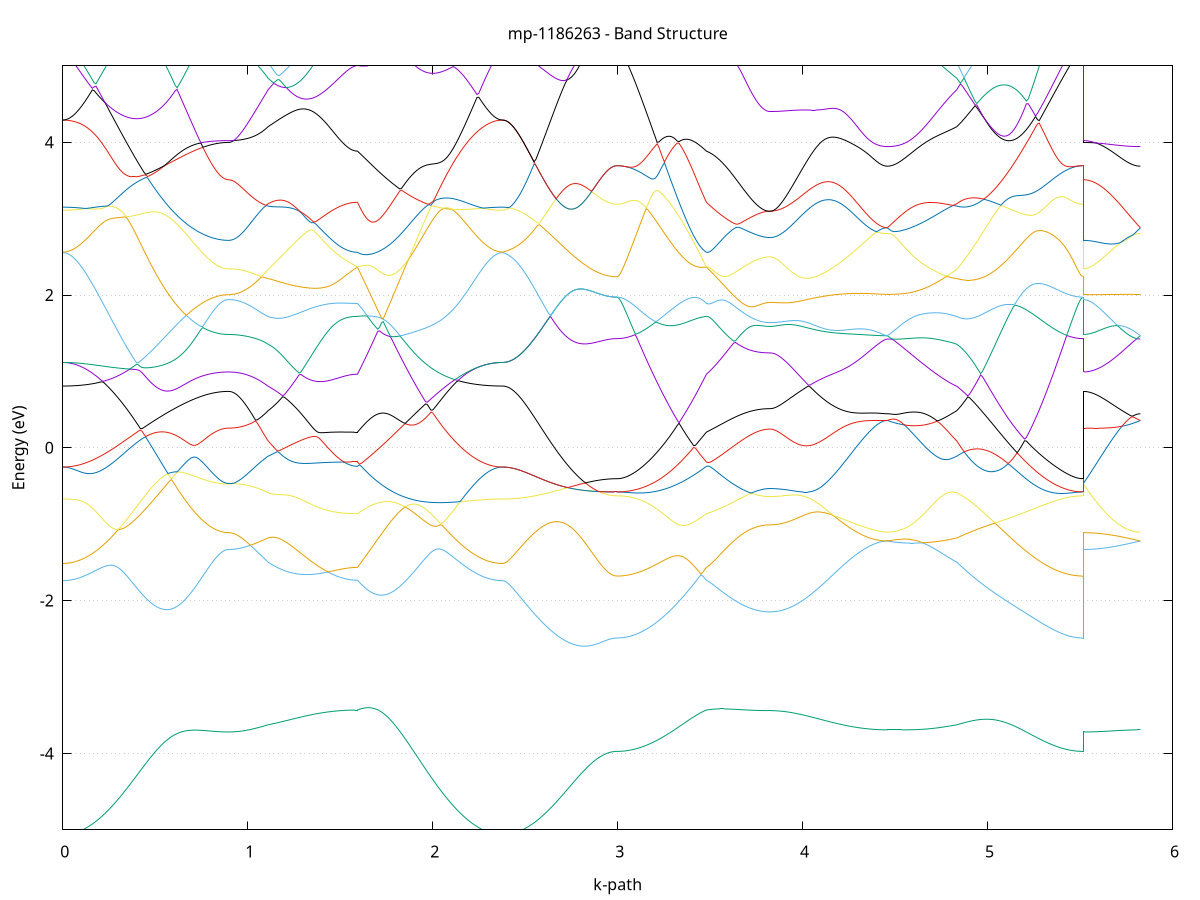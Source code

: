 set title 'mp-1186263 - Band Structure'
set xlabel 'k-path'
set ylabel 'Energy (eV)'
set grid y
set yrange [-5:5]
set terminal png size 800,600
set output 'mp-1186263_bands_gnuplot.png'
plot '-' using 1:2 with lines notitle, '-' using 1:2 with lines notitle, '-' using 1:2 with lines notitle, '-' using 1:2 with lines notitle, '-' using 1:2 with lines notitle, '-' using 1:2 with lines notitle, '-' using 1:2 with lines notitle, '-' using 1:2 with lines notitle, '-' using 1:2 with lines notitle, '-' using 1:2 with lines notitle, '-' using 1:2 with lines notitle, '-' using 1:2 with lines notitle, '-' using 1:2 with lines notitle, '-' using 1:2 with lines notitle, '-' using 1:2 with lines notitle, '-' using 1:2 with lines notitle, '-' using 1:2 with lines notitle, '-' using 1:2 with lines notitle, '-' using 1:2 with lines notitle, '-' using 1:2 with lines notitle, '-' using 1:2 with lines notitle, '-' using 1:2 with lines notitle, '-' using 1:2 with lines notitle, '-' using 1:2 with lines notitle, '-' using 1:2 with lines notitle, '-' using 1:2 with lines notitle, '-' using 1:2 with lines notitle, '-' using 1:2 with lines notitle, '-' using 1:2 with lines notitle, '-' using 1:2 with lines notitle, '-' using 1:2 with lines notitle, '-' using 1:2 with lines notitle, '-' using 1:2 with lines notitle, '-' using 1:2 with lines notitle, '-' using 1:2 with lines notitle, '-' using 1:2 with lines notitle, '-' using 1:2 with lines notitle, '-' using 1:2 with lines notitle, '-' using 1:2 with lines notitle, '-' using 1:2 with lines notitle, '-' using 1:2 with lines notitle, '-' using 1:2 with lines notitle, '-' using 1:2 with lines notitle, '-' using 1:2 with lines notitle, '-' using 1:2 with lines notitle, '-' using 1:2 with lines notitle, '-' using 1:2 with lines notitle, '-' using 1:2 with lines notitle
0.000000 -37.767320
0.009964 -37.767320
0.019929 -37.767220
0.029893 -37.767120
0.039858 -37.766920
0.049822 -37.766620
0.059787 -37.766320
0.069751 -37.766020
0.079716 -37.765620
0.089680 -37.765120
0.099645 -37.764620
0.109609 -37.764020
0.119574 -37.763420
0.129538 -37.762720
0.139503 -37.762020
0.149467 -37.761320
0.159431 -37.760420
0.169396 -37.759620
0.179360 -37.758620
0.189325 -37.757720
0.199289 -37.756720
0.209254 -37.755620
0.219218 -37.754520
0.229183 -37.753420
0.239147 -37.752220
0.249112 -37.750920
0.259076 -37.749720
0.269041 -37.748320
0.279005 -37.747020
0.288969 -37.745620
0.298934 -37.744220
0.308898 -37.742720
0.318863 -37.741220
0.328827 -37.739720
0.338792 -37.738120
0.348756 -37.736520
0.358721 -37.734920
0.368685 -37.733220
0.378650 -37.731520
0.388614 -37.729820
0.398579 -37.728120
0.408543 -37.726320
0.418508 -37.724520
0.428472 -37.722720
0.438436 -37.720920
0.448401 -37.719020
0.458365 -37.717220
0.468330 -37.715320
0.478294 -37.713420
0.488259 -37.711520
0.498223 -37.709620
0.508188 -37.707620
0.518152 -37.705720
0.528117 -37.703720
0.538081 -37.701820
0.548046 -37.699820
0.558010 -37.697820
0.567975 -37.695920
0.577939 -37.693920
0.587903 -37.691920
0.597868 -37.689920
0.607832 -37.688020
0.617797 -37.686020
0.627761 -37.684020
0.637726 -37.682120
0.647690 -37.680120
0.657655 -37.678220
0.667619 -37.676220
0.677584 -37.674320
0.687548 -37.672320
0.697513 -37.670420
0.707477 -37.668520
0.717442 -37.666620
0.727406 -37.664820
0.737370 -37.662920
0.747335 -37.661020
0.757299 -37.659220
0.767264 -37.657420
0.777228 -37.655620
0.787193 -37.653820
0.797157 -37.652120
0.807122 -37.650320
0.817086 -37.648620
0.827051 -37.647020
0.837015 -37.645320
0.846980 -37.643720
0.856944 -37.642220
0.866908 -37.640720
0.876873 -37.639420
0.886837 -37.638320
0.896802 -37.637920
0.896802 -37.637920
0.906490 -37.637920
0.916179 -37.637820
0.925867 -37.637720
0.935555 -37.637720
0.945244 -37.637920
0.954932 -37.638120
0.964620 -37.638420
0.974309 -37.638720
0.983997 -37.639020
0.993685 -37.639420
1.003374 -37.639920
1.013062 -37.640420
1.022751 -37.640920
1.032439 -37.641420
1.042127 -37.642020
1.051816 -37.642720
1.061504 -37.643320
1.071192 -37.644020
1.080881 -37.644820
1.090569 -37.645520
1.100257 -37.646320
1.109946 -37.647220
1.109946 -37.647220
1.119811 -37.647820
1.129677 -37.648420
1.139543 -37.649020
1.149409 -37.649620
1.159274 -37.650220
1.169140 -37.650820
1.179006 -37.651320
1.188871 -37.651920
1.198737 -37.652520
1.208603 -37.653020
1.218468 -37.653520
1.228334 -37.654120
1.238200 -37.654620
1.248066 -37.655120
1.257931 -37.655620
1.267797 -37.656120
1.277663 -37.656620
1.287528 -37.657020
1.297394 -37.657520
1.307260 -37.657920
1.317126 -37.658420
1.326991 -37.658820
1.336857 -37.659220
1.346723 -37.659620
1.356588 -37.660020
1.366454 -37.660420
1.376320 -37.660720
1.386185 -37.661120
1.396051 -37.661420
1.405917 -37.661720
1.415783 -37.662020
1.425648 -37.662320
1.435514 -37.662520
1.445380 -37.662820
1.455245 -37.663020
1.465111 -37.663320
1.474977 -37.663520
1.484842 -37.663620
1.494708 -37.663820
1.504574 -37.664020
1.514440 -37.664120
1.524305 -37.664220
1.534171 -37.664420
1.544037 -37.664420
1.553902 -37.664520
1.563768 -37.664620
1.573634 -37.664620
1.583499 -37.664620
1.593365 -37.664720
1.593365 -37.664720
1.603300 -37.663020
1.613235 -37.661320
1.623170 -37.659620
1.633104 -37.659120
1.643039 -37.660820
1.652974 -37.662520
1.662909 -37.664320
1.672844 -37.666120
1.682778 -37.668020
1.692713 -37.669920
1.702648 -37.671820
1.712583 -37.673720
1.722518 -37.675720
1.732452 -37.677720
1.742387 -37.679720
1.752322 -37.681720
1.762257 -37.683720
1.772192 -37.685720
1.782127 -37.687820
1.792061 -37.689820
1.801996 -37.691920
1.811931 -37.693920
1.821866 -37.696020
1.831801 -37.698120
1.841735 -37.700120
1.851670 -37.702220
1.861605 -37.704220
1.871540 -37.706220
1.881475 -37.708220
1.891409 -37.710320
1.901344 -37.712220
1.911279 -37.714220
1.921214 -37.716220
1.931149 -37.718120
1.941084 -37.720020
1.951018 -37.721920
1.960953 -37.723820
1.970888 -37.725720
1.980823 -37.727520
1.990758 -37.729320
2.000692 -37.731120
2.010627 -37.732820
2.020562 -37.734520
2.030497 -37.736220
2.040432 -37.737820
2.050366 -37.739420
2.060301 -37.741020
2.070236 -37.742520
2.080171 -37.744020
2.090106 -37.745520
2.100041 -37.746920
2.109975 -37.748320
2.119910 -37.749620
2.129845 -37.750920
2.139780 -37.752120
2.149715 -37.753320
2.159649 -37.754520
2.169584 -37.755620
2.179519 -37.756720
2.189454 -37.757720
2.199389 -37.758720
2.209323 -37.759620
2.219258 -37.760420
2.229193 -37.761320
2.239128 -37.762020
2.249063 -37.762820
2.258998 -37.763420
2.268932 -37.764020
2.278867 -37.764620
2.288802 -37.765120
2.298737 -37.765620
2.308672 -37.766020
2.318606 -37.766320
2.328541 -37.766620
2.338476 -37.766920
2.348411 -37.767120
2.358346 -37.767220
2.368280 -37.767320
2.378215 -37.767320
2.378215 -37.767320
2.388188 -37.767320
2.398160 -37.767220
2.408133 -37.767120
2.418106 -37.766920
2.428078 -37.766720
2.438051 -37.766420
2.448023 -37.766120
2.457996 -37.765720
2.467969 -37.765320
2.477941 -37.764820
2.487914 -37.764320
2.497886 -37.763720
2.507859 -37.763120
2.517832 -37.762420
2.527804 -37.761720
2.537777 -37.760920
2.547749 -37.760120
2.557722 -37.759320
2.567695 -37.758420
2.577667 -37.757520
2.587640 -37.756520
2.597612 -37.755520
2.607585 -37.754520
2.617558 -37.753420
2.627530 -37.752220
2.637503 -37.751120
2.647475 -37.749920
2.657448 -37.748720
2.667420 -37.747420
2.677393 -37.746120
2.687366 -37.744820
2.697338 -37.743520
2.707311 -37.742220
2.717283 -37.740820
2.727256 -37.739420
2.737229 -37.738020
2.747201 -37.736620
2.757174 -37.735120
2.767146 -37.733720
2.777119 -37.732320
2.787092 -37.730820
2.797064 -37.729420
2.807037 -37.728020
2.817009 -37.726620
2.826982 -37.725220
2.836955 -37.723820
2.846927 -37.722520
2.856900 -37.721120
2.866872 -37.719920
2.876845 -37.718720
2.886817 -37.717520
2.896790 -37.716420
2.906763 -37.715420
2.916735 -37.714420
2.926708 -37.713620
2.936680 -37.712820
2.946653 -37.712220
2.956626 -37.711620
2.966598 -37.711220
2.976571 -37.710920
2.986543 -37.710720
2.996516 -37.710620
2.996516 -37.710620
3.006382 -37.710620
3.016247 -37.710520
3.026113 -37.710420
3.035979 -37.710320
3.045844 -37.710120
3.055710 -37.709820
3.065576 -37.709520
3.075442 -37.709220
3.085307 -37.708920
3.095173 -37.708420
3.105039 -37.708020
3.114904 -37.707520
3.124770 -37.707020
3.134636 -37.706420
3.144501 -37.705820
3.154367 -37.705120
3.164233 -37.704420
3.174099 -37.703720
3.183964 -37.702920
3.193830 -37.702120
3.203696 -37.701320
3.213561 -37.700420
3.223427 -37.699520
3.233293 -37.698520
3.243158 -37.697520
3.253024 -37.696520
3.262890 -37.695420
3.272756 -37.694320
3.282621 -37.693220
3.292487 -37.692020
3.302353 -37.690820
3.312218 -37.689620
3.322084 -37.688320
3.331950 -37.687020
3.341815 -37.685720
3.351681 -37.684420
3.361547 -37.683020
3.371413 -37.681620
3.381278 -37.680220
3.391144 -37.678720
3.401010 -37.677220
3.410875 -37.675720
3.420741 -37.674220
3.430607 -37.672720
3.440472 -37.671120
3.450338 -37.669520
3.460204 -37.667920
3.470069 -37.666320
3.479935 -37.664720
3.479935 -37.664720
3.489762 -37.664120
3.499588 -37.663720
3.509415 -37.663720
3.519242 -37.663920
3.529068 -37.664420
3.538895 -37.665020
3.548722 -37.665720
3.558548 -37.666520
3.568375 -37.667320
3.578201 -37.668120
3.588028 -37.668920
3.597855 -37.669720
3.607681 -37.670520
3.617508 -37.671320
3.627335 -37.672020
3.637161 -37.672820
3.646988 -37.673520
3.656814 -37.674120
3.666641 -37.674720
3.676468 -37.675320
3.686294 -37.675920
3.696121 -37.676420
3.705948 -37.676920
3.715774 -37.677420
3.725601 -37.677820
3.735427 -37.678220
3.745254 -37.678520
3.755081 -37.678820
3.764907 -37.679120
3.774734 -37.679320
3.784561 -37.679520
3.794387 -37.679620
3.804214 -37.679720
3.814040 -37.679820
3.823867 -37.679820
3.823867 -37.679820
3.833775 -37.679820
3.843684 -37.679820
3.853592 -37.679720
3.863500 -37.679620
3.873409 -37.679520
3.883317 -37.679320
3.893225 -37.679220
3.903134 -37.679020
3.913042 -37.678720
3.922951 -37.678520
3.932859 -37.678220
3.942767 -37.677920
3.952676 -37.677520
3.962584 -37.677220
3.972492 -37.676820
3.982401 -37.676420
3.992309 -37.676020
4.002217 -37.675520
4.012126 -37.675020
4.022034 -37.674520
4.031942 -37.674020
4.041851 -37.673420
4.051759 -37.672820
4.061668 -37.672220
4.071576 -37.671620
4.081484 -37.671020
4.091393 -37.670320
4.101301 -37.669620
4.111209 -37.668920
4.121118 -37.668220
4.131026 -37.667420
4.140934 -37.666620
4.150843 -37.665820
4.160751 -37.665020
4.170659 -37.664220
4.180568 -37.663420
4.190476 -37.662520
4.200385 -37.661720
4.210293 -37.660820
4.220201 -37.659920
4.230110 -37.658920
4.240018 -37.658020
4.249926 -37.657120
4.259835 -37.656120
4.269743 -37.655220
4.279651 -37.654220
4.289560 -37.653220
4.299468 -37.652220
4.309376 -37.651220
4.319285 -37.650220
4.329193 -37.649220
4.339102 -37.648120
4.349010 -37.647120
4.358918 -37.646120
4.368827 -37.645120
4.378735 -37.644020
4.388643 -37.643020
4.398552 -37.642020
4.408460 -37.641020
4.418368 -37.640120
4.428277 -37.639220
4.438185 -37.638420
4.448093 -37.637820
4.458002 -37.637620
4.458002 -37.637620
4.467884 -37.637720
4.477765 -37.637920
4.487647 -37.638220
4.497529 -37.638520
4.507410 -37.638920
4.517292 -37.639320
4.527174 -37.639720
4.537056 -37.640120
4.546937 -37.640520
4.556819 -37.640920
4.566701 -37.641220
4.576582 -37.641620
4.586464 -37.641920
4.596346 -37.642220
4.606228 -37.642520
4.616109 -37.642820
4.625991 -37.643120
4.635873 -37.643320
4.645754 -37.643520
4.655636 -37.643720
4.665518 -37.643920
4.675400 -37.644120
4.685281 -37.644220
4.695163 -37.644320
4.705045 -37.644520
4.714927 -37.644620
4.724808 -37.644720
4.734690 -37.644820
4.744572 -37.644920
4.754453 -37.645020
4.764335 -37.645220
4.774217 -37.645320
4.784099 -37.645520
4.793980 -37.645720
4.803862 -37.646020
4.813744 -37.646320
4.823625 -37.646720
4.833507 -37.647220
4.833507 -37.647220
4.843415 -37.648120
4.853323 -37.649020
4.863231 -37.649920
4.873139 -37.650920
4.883048 -37.651920
4.892956 -37.652920
4.902864 -37.654020
4.912772 -37.655120
4.922680 -37.656220
4.932588 -37.657320
4.942496 -37.658520
4.952404 -37.659620
4.962312 -37.660820
4.972220 -37.662020
4.982128 -37.663220
4.992037 -37.664420
5.001945 -37.665720
5.011853 -37.666920
5.021761 -37.668220
5.031669 -37.669420
5.041577 -37.670720
5.051485 -37.672020
5.061393 -37.673220
5.071301 -37.674520
5.081209 -37.675820
5.091117 -37.677020
5.101026 -37.678320
5.110934 -37.679620
5.120842 -37.680820
5.130750 -37.682120
5.140658 -37.683320
5.150566 -37.684520
5.160474 -37.685720
5.170382 -37.686920
5.180290 -37.688120
5.190198 -37.689320
5.200106 -37.690420
5.210014 -37.691520
5.219923 -37.692620
5.229831 -37.693720
5.239739 -37.694820
5.249647 -37.695820
5.259555 -37.696820
5.269463 -37.697820
5.279371 -37.698720
5.289279 -37.699620
5.299187 -37.700520
5.309095 -37.701420
5.319003 -37.702220
5.328911 -37.703020
5.338820 -37.703820
5.348728 -37.704520
5.358636 -37.705220
5.368544 -37.705820
5.378452 -37.706420
5.388360 -37.707020
5.398268 -37.707520
5.408176 -37.708020
5.418084 -37.708420
5.427992 -37.708820
5.437900 -37.709220
5.447809 -37.709520
5.457717 -37.709820
5.467625 -37.710120
5.477533 -37.710220
5.487441 -37.710420
5.497349 -37.710520
5.507257 -37.710620
5.517165 -37.710620
5.517165 -37.637920
5.527138 -37.637920
5.537110 -37.637920
5.547083 -37.637920
5.557056 -37.637920
5.567028 -37.637920
5.577001 -37.637920
5.586973 -37.637920
5.596946 -37.637920
5.606918 -37.637920
5.616891 -37.637920
5.626864 -37.637920
5.636836 -37.637920
5.646809 -37.637920
5.656781 -37.637820
5.666754 -37.637820
5.676727 -37.637820
5.686699 -37.637820
5.696672 -37.637820
5.706644 -37.637820
5.716617 -37.637820
5.726590 -37.637820
5.736562 -37.637820
5.746535 -37.637720
5.756507 -37.637720
5.766480 -37.637720
5.776453 -37.637720
5.786425 -37.637720
5.796398 -37.637720
5.806370 -37.637720
5.816343 -37.637620
5.826315 -37.637620
e
0.000000 -37.575920
0.009964 -37.575920
0.019929 -37.575920
0.029893 -37.576020
0.039858 -37.576020
0.049822 -37.576020
0.059787 -37.576120
0.069751 -37.576220
0.079716 -37.576320
0.089680 -37.576320
0.099645 -37.576420
0.109609 -37.576620
0.119574 -37.576720
0.129538 -37.576820
0.139503 -37.577020
0.149467 -37.577120
0.159431 -37.577320
0.169396 -37.577520
0.179360 -37.577720
0.189325 -37.577920
0.199289 -37.578120
0.209254 -37.578320
0.219218 -37.578620
0.229183 -37.578820
0.239147 -37.579120
0.249112 -37.579420
0.259076 -37.580220
0.269041 -37.581220
0.279005 -37.582220
0.288969 -37.583220
0.298934 -37.584320
0.308898 -37.585420
0.318863 -37.586520
0.328827 -37.587620
0.338792 -37.588820
0.348756 -37.589920
0.358721 -37.591120
0.368685 -37.592320
0.378650 -37.593520
0.388614 -37.594720
0.398579 -37.595920
0.408543 -37.597120
0.418508 -37.598420
0.428472 -37.599620
0.438436 -37.600820
0.448401 -37.602120
0.458365 -37.603320
0.468330 -37.604520
0.478294 -37.605820
0.488259 -37.607020
0.498223 -37.608220
0.508188 -37.609420
0.518152 -37.610620
0.528117 -37.611820
0.538081 -37.613020
0.548046 -37.614220
0.558010 -37.615320
0.567975 -37.616520
0.577939 -37.617620
0.587903 -37.618720
0.597868 -37.619820
0.607832 -37.620820
0.617797 -37.621820
0.627761 -37.622820
0.637726 -37.623820
0.647690 -37.624820
0.657655 -37.625720
0.667619 -37.626620
0.677584 -37.627520
0.687548 -37.628320
0.697513 -37.629120
0.707477 -37.629920
0.717442 -37.630620
0.727406 -37.631320
0.737370 -37.632020
0.747335 -37.632620
0.757299 -37.633220
0.767264 -37.633820
0.777228 -37.634320
0.787193 -37.634820
0.797157 -37.635220
0.807122 -37.635620
0.817086 -37.636020
0.827051 -37.636320
0.837015 -37.636620
0.846980 -37.636820
0.856944 -37.637020
0.866908 -37.637120
0.876873 -37.637220
0.886837 -37.637320
0.896802 -37.637320
0.896802 -37.637320
0.906490 -37.637420
0.916179 -37.637420
0.925867 -37.637520
0.935555 -37.637620
0.945244 -37.637420
0.954932 -37.637220
0.964620 -37.636920
0.974309 -37.636620
0.983997 -37.636320
0.993685 -37.635920
1.003374 -37.635520
1.013062 -37.635020
1.022751 -37.634620
1.032439 -37.634020
1.042127 -37.633520
1.051816 -37.632920
1.061504 -37.632520
1.071192 -37.632520
1.080881 -37.632620
1.090569 -37.632620
1.100257 -37.632620
1.109946 -37.632620
1.109946 -37.632620
1.119811 -37.632820
1.129677 -37.633320
1.139543 -37.633920
1.149409 -37.634520
1.159274 -37.635220
1.169140 -37.635920
1.179006 -37.636520
1.188871 -37.637220
1.198737 -37.637920
1.208603 -37.638620
1.218468 -37.639220
1.228334 -37.639920
1.238200 -37.640520
1.248066 -37.641120
1.257931 -37.641720
1.267797 -37.642320
1.277663 -37.642920
1.287528 -37.643520
1.297394 -37.644020
1.307260 -37.644620
1.317126 -37.645120
1.326991 -37.645620
1.336857 -37.646120
1.346723 -37.646620
1.356588 -37.647120
1.366454 -37.647520
1.376320 -37.648020
1.386185 -37.648420
1.396051 -37.648820
1.405917 -37.649220
1.415783 -37.649520
1.425648 -37.649920
1.435514 -37.650220
1.445380 -37.650520
1.455245 -37.650820
1.465111 -37.651120
1.474977 -37.651320
1.484842 -37.651620
1.494708 -37.651820
1.504574 -37.652020
1.514440 -37.652120
1.524305 -37.652320
1.534171 -37.652420
1.544037 -37.652520
1.553902 -37.652620
1.563768 -37.652720
1.573634 -37.652720
1.583499 -37.652820
1.593365 -37.652820
1.593365 -37.652820
1.603300 -37.654320
1.613235 -37.655820
1.623170 -37.657420
1.633104 -37.657920
1.643039 -37.656220
1.652974 -37.654520
1.662909 -37.652720
1.672844 -37.651020
1.682778 -37.649220
1.692713 -37.647520
1.702648 -37.645720
1.712583 -37.644020
1.722518 -37.642220
1.732452 -37.640420
1.742387 -37.638620
1.752322 -37.636920
1.762257 -37.635120
1.772192 -37.633320
1.782127 -37.631620
1.792061 -37.629820
1.801996 -37.628020
1.811931 -37.626320
1.821866 -37.624520
1.831801 -37.622820
1.841735 -37.621120
1.851670 -37.619420
1.861605 -37.617720
1.871540 -37.616020
1.881475 -37.614320
1.891409 -37.612620
1.901344 -37.611020
1.911279 -37.609320
1.921214 -37.607720
1.931149 -37.606120
1.941084 -37.604620
1.951018 -37.603020
1.960953 -37.601520
1.970888 -37.600020
1.980823 -37.598520
1.990758 -37.597020
2.000692 -37.595620
2.010627 -37.594220
2.020562 -37.592820
2.030497 -37.591420
2.040432 -37.590120
2.050366 -37.588820
2.060301 -37.587520
2.070236 -37.586320
2.080171 -37.585120
2.090106 -37.583920
2.100041 -37.582820
2.109975 -37.581720
2.119910 -37.580620
2.129845 -37.579620
2.139780 -37.578920
2.149715 -37.578620
2.159649 -37.578420
2.169584 -37.578220
2.179519 -37.578020
2.189454 -37.577820
2.199389 -37.577620
2.209323 -37.577420
2.219258 -37.577220
2.229193 -37.577120
2.239128 -37.576920
2.249063 -37.576820
2.258998 -37.576720
2.268932 -37.576520
2.278867 -37.576420
2.288802 -37.576320
2.298737 -37.576220
2.308672 -37.576220
2.318606 -37.576120
2.328541 -37.576020
2.338476 -37.576020
2.348411 -37.576020
2.358346 -37.575920
2.368280 -37.575920
2.378215 -37.575920
2.378215 -37.575920
2.388188 -37.575920
2.398160 -37.576020
2.408133 -37.576120
2.418106 -37.576320
2.428078 -37.576620
2.438051 -37.576820
2.448023 -37.577220
2.457996 -37.577620
2.467969 -37.578020
2.477941 -37.578520
2.487914 -37.579120
2.497886 -37.579620
2.507859 -37.580320
2.517832 -37.581020
2.527804 -37.581720
2.537777 -37.582520
2.547749 -37.583320
2.557722 -37.584220
2.567695 -37.585120
2.577667 -37.586120
2.587640 -37.587120
2.597612 -37.588120
2.607585 -37.589220
2.617558 -37.590320
2.627530 -37.591520
2.637503 -37.592620
2.647475 -37.593920
2.657448 -37.595120
2.667420 -37.596420
2.677393 -37.597720
2.687366 -37.599120
2.697338 -37.600420
2.707311 -37.601820
2.717283 -37.603220
2.727256 -37.604720
2.737229 -37.606120
2.747201 -37.607620
2.757174 -37.609020
2.767146 -37.610520
2.777119 -37.612020
2.787092 -37.613420
2.797064 -37.614920
2.807037 -37.616320
2.817009 -37.617820
2.826982 -37.619220
2.836955 -37.620620
2.846927 -37.622020
2.856900 -37.623320
2.866872 -37.624620
2.876845 -37.625820
2.886817 -37.627020
2.896790 -37.628120
2.906763 -37.629120
2.916735 -37.630120
2.926708 -37.631020
2.936680 -37.631720
2.946653 -37.632420
2.956626 -37.633020
2.966598 -37.633420
2.976571 -37.633720
2.986543 -37.633920
2.996516 -37.634020
2.996516 -37.634020
3.006382 -37.634020
3.016247 -37.634020
3.026113 -37.634020
3.035979 -37.634020
3.045844 -37.634020
3.055710 -37.634020
3.065576 -37.634020
3.075442 -37.634020
3.085307 -37.634020
3.095173 -37.634020
3.105039 -37.634020
3.114904 -37.634020
3.124770 -37.634020
3.134636 -37.634020
3.144501 -37.634020
3.154367 -37.634120
3.164233 -37.634120
3.174099 -37.634120
3.183964 -37.634220
3.193830 -37.634320
3.203696 -37.634420
3.213561 -37.634520
3.223427 -37.634620
3.233293 -37.634720
3.243158 -37.634920
3.253024 -37.635120
3.262890 -37.635320
3.272756 -37.635620
3.282621 -37.635820
3.292487 -37.636220
3.302353 -37.636520
3.312218 -37.636920
3.322084 -37.637420
3.331950 -37.637920
3.341815 -37.638520
3.351681 -37.639120
3.361547 -37.639720
3.371413 -37.640520
3.381278 -37.641320
3.391144 -37.642120
3.401010 -37.643120
3.410875 -37.644020
3.420741 -37.645120
3.430607 -37.646220
3.440472 -37.647420
3.450338 -37.648720
3.460204 -37.650020
3.470069 -37.651420
3.479935 -37.652820
3.479935 -37.652820
3.489762 -37.653320
3.499588 -37.653620
3.509415 -37.653620
3.519242 -37.653320
3.529068 -37.652820
3.538895 -37.652220
3.548722 -37.651420
3.558548 -37.650720
3.568375 -37.649920
3.578201 -37.649120
3.588028 -37.648320
3.597855 -37.647520
3.607681 -37.646820
3.617508 -37.646120
3.627335 -37.645420
3.637161 -37.644720
3.646988 -37.644120
3.656814 -37.643520
3.666641 -37.642920
3.676468 -37.642420
3.686294 -37.641920
3.696121 -37.641520
3.705948 -37.641020
3.715774 -37.640720
3.725601 -37.640320
3.735427 -37.640020
3.745254 -37.639720
3.755081 -37.639520
3.764907 -37.639320
3.774734 -37.639120
3.784561 -37.638920
3.794387 -37.638820
3.804214 -37.638720
3.814040 -37.638720
3.823867 -37.638720
3.823867 -37.638720
3.833775 -37.638720
3.843684 -37.638720
3.853592 -37.638720
3.863500 -37.638720
3.873409 -37.638720
3.883317 -37.638620
3.893225 -37.638620
3.903134 -37.638620
3.913042 -37.638620
3.922951 -37.638620
3.932859 -37.638620
3.942767 -37.638620
3.952676 -37.638620
3.962584 -37.638520
3.972492 -37.638520
3.982401 -37.638520
3.992309 -37.638520
4.002217 -37.638520
4.012126 -37.638520
4.022034 -37.638420
4.031942 -37.638420
4.041851 -37.638420
4.051759 -37.638420
4.061668 -37.638320
4.071576 -37.638320
4.081484 -37.638320
4.091393 -37.638320
4.101301 -37.638220
4.111209 -37.638220
4.121118 -37.638220
4.131026 -37.638220
4.140934 -37.638120
4.150843 -37.638120
4.160751 -37.638120
4.170659 -37.638120
4.180568 -37.638020
4.190476 -37.638020
4.200385 -37.638020
4.210293 -37.638020
4.220201 -37.637920
4.230110 -37.637920
4.240018 -37.637920
4.249926 -37.637920
4.259835 -37.637920
4.269743 -37.637820
4.279651 -37.637820
4.289560 -37.637820
4.299468 -37.637820
4.309376 -37.637820
4.319285 -37.637720
4.329193 -37.637720
4.339102 -37.637720
4.349010 -37.637720
4.358918 -37.637720
4.368827 -37.637720
4.378735 -37.637720
4.388643 -37.637720
4.398552 -37.637620
4.408460 -37.637620
4.418368 -37.637620
4.428277 -37.637620
4.438185 -37.637620
4.448093 -37.637620
4.458002 -37.637620
4.458002 -37.637620
4.467884 -37.637620
4.477765 -37.637620
4.487647 -37.637620
4.497529 -37.637620
4.507410 -37.637520
4.517292 -37.637520
4.527174 -37.637420
4.537056 -37.637320
4.546937 -37.637220
4.556819 -37.637120
4.566701 -37.636920
4.576582 -37.636820
4.586464 -37.636620
4.596346 -37.636520
4.606228 -37.636320
4.616109 -37.636120
4.625991 -37.635920
4.635873 -37.635620
4.645754 -37.635420
4.655636 -37.635220
4.665518 -37.634920
4.675400 -37.634620
4.685281 -37.634320
4.695163 -37.634020
4.705045 -37.633720
4.714927 -37.633420
4.724808 -37.633120
4.734690 -37.632720
4.744572 -37.632320
4.754453 -37.632020
4.764335 -37.631620
4.774217 -37.631720
4.784099 -37.631920
4.793980 -37.632120
4.803862 -37.632320
4.813744 -37.632520
4.823625 -37.632620
4.833507 -37.632620
4.833507 -37.632620
4.843415 -37.632620
4.853323 -37.632620
4.863231 -37.632720
4.873139 -37.632720
4.883048 -37.632720
4.892956 -37.632720
4.902864 -37.632720
4.912772 -37.632820
4.922680 -37.632820
4.932588 -37.632820
4.942496 -37.632820
4.952404 -37.632920
4.962312 -37.632920
4.972220 -37.632920
4.982128 -37.632920
4.992037 -37.633020
5.001945 -37.633020
5.011853 -37.633020
5.021761 -37.633020
5.031669 -37.633120
5.041577 -37.633120
5.051485 -37.633120
5.061393 -37.633220
5.071301 -37.633220
5.081209 -37.633220
5.091117 -37.633220
5.101026 -37.633320
5.110934 -37.633320
5.120842 -37.633320
5.130750 -37.633320
5.140658 -37.633420
5.150566 -37.633420
5.160474 -37.633420
5.170382 -37.633520
5.180290 -37.633520
5.190198 -37.633520
5.200106 -37.633520
5.210014 -37.633620
5.219923 -37.633620
5.229831 -37.633620
5.239739 -37.633620
5.249647 -37.633720
5.259555 -37.633720
5.269463 -37.633720
5.279371 -37.633720
5.289279 -37.633720
5.299187 -37.633820
5.309095 -37.633820
5.319003 -37.633820
5.328911 -37.633820
5.338820 -37.633820
5.348728 -37.633920
5.358636 -37.633920
5.368544 -37.633920
5.378452 -37.633920
5.388360 -37.633920
5.398268 -37.633920
5.408176 -37.633920
5.418084 -37.633920
5.427992 -37.634020
5.437900 -37.634020
5.447809 -37.634020
5.457717 -37.634020
5.467625 -37.634020
5.477533 -37.634020
5.487441 -37.634020
5.497349 -37.634020
5.507257 -37.634020
5.517165 -37.634020
5.517165 -37.637320
5.527138 -37.637320
5.537110 -37.637320
5.547083 -37.637320
5.557056 -37.637320
5.567028 -37.637320
5.577001 -37.637320
5.586973 -37.637320
5.596946 -37.637420
5.606918 -37.637420
5.616891 -37.637420
5.626864 -37.637420
5.636836 -37.637420
5.646809 -37.637420
5.656781 -37.637420
5.666754 -37.637420
5.676727 -37.637420
5.686699 -37.637420
5.696672 -37.637420
5.706644 -37.637520
5.716617 -37.637520
5.726590 -37.637520
5.736562 -37.637520
5.746535 -37.637520
5.756507 -37.637520
5.766480 -37.637520
5.776453 -37.637620
5.786425 -37.637620
5.796398 -37.637620
5.806370 -37.637620
5.816343 -37.637620
5.826315 -37.637620
e
0.000000 -37.566420
0.009964 -37.566420
0.019929 -37.566520
0.029893 -37.566620
0.039858 -37.566820
0.049822 -37.567020
0.059787 -37.567220
0.069751 -37.567520
0.079716 -37.567820
0.089680 -37.568220
0.099645 -37.568620
0.109609 -37.569020
0.119574 -37.569520
0.129538 -37.570020
0.139503 -37.570620
0.149467 -37.571220
0.159431 -37.571920
0.169396 -37.572520
0.179360 -37.573320
0.189325 -37.574020
0.199289 -37.574820
0.209254 -37.575620
0.219218 -37.576520
0.229183 -37.577320
0.239147 -37.578320
0.249112 -37.579220
0.259076 -37.579720
0.269041 -37.580020
0.279005 -37.580320
0.288969 -37.580620
0.298934 -37.581020
0.308898 -37.581320
0.318863 -37.581720
0.328827 -37.582120
0.338792 -37.582520
0.348756 -37.582920
0.358721 -37.583320
0.368685 -37.583820
0.378650 -37.584220
0.388614 -37.584720
0.398579 -37.585220
0.408543 -37.585720
0.418508 -37.586220
0.428472 -37.586820
0.438436 -37.587320
0.448401 -37.587920
0.458365 -37.588520
0.468330 -37.589120
0.478294 -37.589720
0.488259 -37.590420
0.498223 -37.591020
0.508188 -37.591720
0.518152 -37.592420
0.528117 -37.593120
0.538081 -37.593920
0.548046 -37.594620
0.558010 -37.595420
0.567975 -37.596220
0.577939 -37.597020
0.587903 -37.597920
0.597868 -37.598720
0.607832 -37.599620
0.617797 -37.600520
0.627761 -37.601420
0.637726 -37.602420
0.647690 -37.603320
0.657655 -37.604320
0.667619 -37.605320
0.677584 -37.606420
0.687548 -37.607420
0.697513 -37.608520
0.707477 -37.609620
0.717442 -37.610720
0.727406 -37.611820
0.737370 -37.613020
0.747335 -37.614220
0.757299 -37.615420
0.767264 -37.616620
0.777228 -37.617920
0.787193 -37.619220
0.797157 -37.620520
0.807122 -37.621820
0.817086 -37.623120
0.827051 -37.624520
0.837015 -37.625820
0.846980 -37.627220
0.856944 -37.628520
0.866908 -37.629820
0.876873 -37.631020
0.886837 -37.632020
0.896802 -37.632420
0.896802 -37.632420
0.906490 -37.632420
0.916179 -37.632420
0.925867 -37.632420
0.935555 -37.632420
0.945244 -37.632420
0.954932 -37.632420
0.964620 -37.632420
0.974309 -37.632420
0.983997 -37.632420
0.993685 -37.632420
1.003374 -37.632520
1.013062 -37.632520
1.022751 -37.632520
1.032439 -37.632520
1.042127 -37.632520
1.051816 -37.632520
1.061504 -37.632220
1.071192 -37.631620
1.080881 -37.630920
1.090569 -37.630120
1.100257 -37.629420
1.109946 -37.628620
1.109946 -37.628620
1.119811 -37.627820
1.129677 -37.626720
1.139543 -37.625620
1.149409 -37.624420
1.159274 -37.623220
1.169140 -37.622020
1.179006 -37.620820
1.188871 -37.619620
1.198737 -37.618420
1.208603 -37.617320
1.218468 -37.616120
1.228334 -37.615020
1.238200 -37.613920
1.248066 -37.612820
1.257931 -37.611820
1.267797 -37.610720
1.277663 -37.609720
1.287528 -37.608720
1.297394 -37.607820
1.307260 -37.606820
1.317126 -37.605920
1.326991 -37.605020
1.336857 -37.604220
1.346723 -37.603420
1.356588 -37.602620
1.366454 -37.601820
1.376320 -37.601120
1.386185 -37.600320
1.396051 -37.599720
1.405917 -37.599020
1.415783 -37.598420
1.425648 -37.597820
1.435514 -37.597220
1.445380 -37.596720
1.455245 -37.596220
1.465111 -37.595820
1.474977 -37.595320
1.484842 -37.595020
1.494708 -37.594620
1.504574 -37.594320
1.514440 -37.594020
1.524305 -37.593720
1.534171 -37.593520
1.544037 -37.593320
1.553902 -37.593120
1.563768 -37.593020
1.573634 -37.592920
1.583499 -37.592920
1.593365 -37.592920
1.593365 -37.592920
1.603300 -37.593020
1.613235 -37.593120
1.623170 -37.593220
1.633104 -37.593220
1.643039 -37.593220
1.652974 -37.593120
1.662909 -37.593020
1.672844 -37.592920
1.682778 -37.592820
1.692713 -37.592620
1.702648 -37.592520
1.712583 -37.592320
1.722518 -37.592120
1.732452 -37.591820
1.742387 -37.591620
1.752322 -37.591320
1.762257 -37.591020
1.772192 -37.590820
1.782127 -37.590520
1.792061 -37.590220
1.801996 -37.589820
1.811931 -37.589520
1.821866 -37.589220
1.831801 -37.588820
1.841735 -37.588520
1.851670 -37.588220
1.861605 -37.587820
1.871540 -37.587520
1.881475 -37.587120
1.891409 -37.586820
1.901344 -37.586420
1.911279 -37.586020
1.921214 -37.585720
1.931149 -37.585320
1.941084 -37.585020
1.951018 -37.584620
1.960953 -37.584320
1.970888 -37.583920
1.980823 -37.583620
1.990758 -37.583320
2.000692 -37.582920
2.010627 -37.582620
2.020562 -37.582320
2.030497 -37.581920
2.040432 -37.581620
2.050366 -37.581320
2.060301 -37.581020
2.070236 -37.580720
2.080171 -37.580420
2.090106 -37.580220
2.100041 -37.579920
2.109975 -37.579620
2.119910 -37.579420
2.129845 -37.579120
2.139780 -37.578620
2.149715 -37.577620
2.159649 -37.576720
2.169584 -37.575820
2.179519 -37.574920
2.189454 -37.574120
2.199389 -37.573320
2.209323 -37.572620
2.219258 -37.571920
2.229193 -37.571220
2.239128 -37.570620
2.249063 -37.570120
2.258998 -37.569520
2.268932 -37.569020
2.278867 -37.568620
2.288802 -37.568220
2.298737 -37.567820
2.308672 -37.567520
2.318606 -37.567220
2.328541 -37.567020
2.338476 -37.566820
2.348411 -37.566620
2.358346 -37.566520
2.368280 -37.566420
2.378215 -37.566420
2.378215 -37.566420
2.388188 -37.566420
2.398160 -37.566420
2.408133 -37.566420
2.418106 -37.566420
2.428078 -37.566420
2.438051 -37.566420
2.448023 -37.566420
2.457996 -37.566420
2.467969 -37.566420
2.477941 -37.566420
2.487914 -37.566520
2.497886 -37.566520
2.507859 -37.566520
2.517832 -37.566520
2.527804 -37.566520
2.537777 -37.566520
2.547749 -37.566520
2.557722 -37.566520
2.567695 -37.566520
2.577667 -37.566520
2.587640 -37.566520
2.597612 -37.566620
2.607585 -37.566620
2.617558 -37.566620
2.627530 -37.566620
2.637503 -37.566620
2.647475 -37.566620
2.657448 -37.566620
2.667420 -37.566620
2.677393 -37.566620
2.687366 -37.566720
2.697338 -37.566720
2.707311 -37.566720
2.717283 -37.566720
2.727256 -37.566720
2.737229 -37.566720
2.747201 -37.566720
2.757174 -37.566720
2.767146 -37.566820
2.777119 -37.566820
2.787092 -37.566820
2.797064 -37.566820
2.807037 -37.566820
2.817009 -37.566820
2.826982 -37.566820
2.836955 -37.566820
2.846927 -37.566820
2.856900 -37.566820
2.866872 -37.566820
2.876845 -37.566920
2.886817 -37.566920
2.896790 -37.566920
2.906763 -37.566920
2.916735 -37.566920
2.926708 -37.566920
2.936680 -37.566920
2.946653 -37.566920
2.956626 -37.566920
2.966598 -37.566920
2.976571 -37.566920
2.986543 -37.566920
2.996516 -37.566920
2.996516 -37.566920
3.006382 -37.566920
3.016247 -37.567020
3.026113 -37.567120
3.035979 -37.567220
3.045844 -37.567420
3.055710 -37.567720
3.065576 -37.567920
3.075442 -37.568320
3.085307 -37.568620
3.095173 -37.569020
3.105039 -37.569420
3.114904 -37.569920
3.124770 -37.570420
3.134636 -37.571020
3.144501 -37.571520
3.154367 -37.572120
3.164233 -37.572820
3.174099 -37.573420
3.183964 -37.574120
3.193830 -37.574820
3.203696 -37.575620
3.213561 -37.576320
3.223427 -37.577120
3.233293 -37.577920
3.243158 -37.578720
3.253024 -37.579520
3.262890 -37.580320
3.272756 -37.581220
3.282621 -37.582020
3.292487 -37.582820
3.302353 -37.583620
3.312218 -37.584420
3.322084 -37.585220
3.331950 -37.585920
3.341815 -37.586620
3.351681 -37.587320
3.361547 -37.588020
3.371413 -37.588620
3.381278 -37.589220
3.391144 -37.589820
3.401010 -37.590320
3.410875 -37.590820
3.420741 -37.591220
3.430607 -37.591620
3.440472 -37.591920
3.450338 -37.592220
3.460204 -37.592520
3.470069 -37.592720
3.479935 -37.592920
3.479935 -37.592920
3.489762 -37.592920
3.499588 -37.593020
3.509415 -37.593020
3.519242 -37.593020
3.529068 -37.593120
3.538895 -37.593120
3.548722 -37.593120
3.558548 -37.593020
3.568375 -37.593020
3.578201 -37.593020
3.588028 -37.592920
3.597855 -37.592920
3.607681 -37.592820
3.617508 -37.592720
3.627335 -37.592720
3.637161 -37.592620
3.646988 -37.592520
3.656814 -37.592420
3.666641 -37.592320
3.676468 -37.592220
3.686294 -37.592220
3.696121 -37.592120
3.705948 -37.592020
3.715774 -37.591920
3.725601 -37.591820
3.735427 -37.591720
3.745254 -37.591720
3.755081 -37.591620
3.764907 -37.591520
3.774734 -37.591520
3.784561 -37.591520
3.794387 -37.591420
3.804214 -37.591420
3.814040 -37.591420
3.823867 -37.591420
3.823867 -37.591420
3.833775 -37.591420
3.843684 -37.591420
3.853592 -37.591520
3.863500 -37.591620
3.873409 -37.591720
3.883317 -37.591820
3.893225 -37.592020
3.903134 -37.592220
3.913042 -37.592420
3.922951 -37.592720
3.932859 -37.592920
3.942767 -37.593220
3.952676 -37.593520
3.962584 -37.593920
3.972492 -37.594320
3.982401 -37.594620
3.992309 -37.595120
4.002217 -37.595520
4.012126 -37.596020
4.022034 -37.596520
4.031942 -37.597020
4.041851 -37.597520
4.051759 -37.598020
4.061668 -37.598620
4.071576 -37.599220
4.081484 -37.599820
4.091393 -37.600520
4.101301 -37.601120
4.111209 -37.601820
4.121118 -37.602520
4.131026 -37.603220
4.140934 -37.604020
4.150843 -37.604720
4.160751 -37.605520
4.170659 -37.606320
4.180568 -37.607120
4.190476 -37.607920
4.200385 -37.608820
4.210293 -37.609720
4.220201 -37.610520
4.230110 -37.611420
4.240018 -37.612320
4.249926 -37.613220
4.259835 -37.614220
4.269743 -37.615120
4.279651 -37.616120
4.289560 -37.617020
4.299468 -37.618020
4.309376 -37.619020
4.319285 -37.620020
4.329193 -37.621020
4.339102 -37.622020
4.349010 -37.623020
4.358918 -37.624020
4.368827 -37.625020
4.378735 -37.626020
4.388643 -37.627020
4.398552 -37.628020
4.408460 -37.629020
4.418368 -37.630020
4.428277 -37.630820
4.438185 -37.631620
4.448093 -37.632220
4.458002 -37.632420
4.458002 -37.632420
4.467884 -37.632320
4.477765 -37.632120
4.487647 -37.631920
4.497529 -37.631620
4.507410 -37.631320
4.517292 -37.630920
4.527174 -37.630620
4.537056 -37.630320
4.546937 -37.630020
4.556819 -37.629820
4.566701 -37.629520
4.576582 -37.629320
4.586464 -37.629220
4.596346 -37.629020
4.606228 -37.628920
4.616109 -37.628920
4.625991 -37.628920
4.635873 -37.628920
4.645754 -37.628920
4.655636 -37.629020
4.665518 -37.629120
4.675400 -37.629220
4.685281 -37.629420
4.695163 -37.629620
4.705045 -37.629820
4.714927 -37.630020
4.724808 -37.630320
4.734690 -37.630520
4.744572 -37.630820
4.754453 -37.631120
4.764335 -37.631420
4.774217 -37.631220
4.784099 -37.630820
4.793980 -37.630420
4.803862 -37.629920
4.813744 -37.629520
4.823625 -37.629020
4.833507 -37.628620
4.833507 -37.628620
4.843415 -37.627720
4.853323 -37.626820
4.863231 -37.625920
4.873139 -37.625020
4.883048 -37.624020
4.892956 -37.623120
4.902864 -37.622020
4.912772 -37.621020
4.922680 -37.619920
4.932588 -37.618920
4.942496 -37.617820
4.952404 -37.616720
4.962312 -37.615520
4.972220 -37.614420
4.982128 -37.613220
4.992037 -37.612020
5.001945 -37.610820
5.011853 -37.609620
5.021761 -37.608420
5.031669 -37.607220
5.041577 -37.606020
5.051485 -37.604820
5.061393 -37.603520
5.071301 -37.602320
5.081209 -37.601120
5.091117 -37.599820
5.101026 -37.598620
5.110934 -37.597420
5.120842 -37.596220
5.130750 -37.594920
5.140658 -37.593720
5.150566 -37.592620
5.160474 -37.591420
5.170382 -37.590220
5.180290 -37.589120
5.190198 -37.587920
5.200106 -37.586820
5.210014 -37.585720
5.219923 -37.584620
5.229831 -37.583620
5.239739 -37.582520
5.249647 -37.581520
5.259555 -37.580520
5.269463 -37.579620
5.279371 -37.578620
5.289279 -37.577720
5.299187 -37.576920
5.309095 -37.576020
5.319003 -37.575220
5.328911 -37.574420
5.338820 -37.573720
5.348728 -37.573020
5.358636 -37.572320
5.368544 -37.571720
5.378452 -37.571120
5.388360 -37.570520
5.398268 -37.570020
5.408176 -37.569520
5.418084 -37.569020
5.427992 -37.568620
5.437900 -37.568320
5.447809 -37.568020
5.457717 -37.567720
5.467625 -37.567420
5.477533 -37.567220
5.487441 -37.567120
5.497349 -37.567020
5.507257 -37.566920
5.517165 -37.566920
5.517165 -37.632420
5.527138 -37.632420
5.537110 -37.632420
5.547083 -37.632420
5.557056 -37.632420
5.567028 -37.632420
5.577001 -37.632420
5.586973 -37.632420
5.596946 -37.632420
5.606918 -37.632420
5.616891 -37.632420
5.626864 -37.632420
5.636836 -37.632420
5.646809 -37.632420
5.656781 -37.632420
5.666754 -37.632420
5.676727 -37.632420
5.686699 -37.632420
5.696672 -37.632420
5.706644 -37.632420
5.716617 -37.632420
5.726590 -37.632420
5.736562 -37.632420
5.746535 -37.632420
5.756507 -37.632420
5.766480 -37.632420
5.776453 -37.632420
5.786425 -37.632420
5.796398 -37.632420
5.806370 -37.632420
5.816343 -37.632420
5.826315 -37.632420
e
0.000000 -19.447920
0.009964 -19.448020
0.019929 -19.448220
0.029893 -19.448520
0.039858 -19.448920
0.049822 -19.449420
0.059787 -19.450120
0.069751 -19.450920
0.079716 -19.451820
0.089680 -19.452920
0.099645 -19.454020
0.109609 -19.455320
0.119574 -19.456620
0.129538 -19.458120
0.139503 -19.459720
0.149467 -19.461420
0.159431 -19.463220
0.169396 -19.465120
0.179360 -19.467120
0.189325 -19.469320
0.199289 -19.471520
0.209254 -19.473720
0.219218 -19.476120
0.229183 -19.478620
0.239147 -19.481120
0.249112 -19.483720
0.259076 -19.486420
0.269041 -19.489220
0.279005 -19.492020
0.288969 -19.494920
0.298934 -19.497820
0.308898 -19.500820
0.318863 -19.503820
0.328827 -19.506920
0.338792 -19.510020
0.348756 -19.513220
0.358721 -19.516420
0.368685 -19.519620
0.378650 -19.522920
0.388614 -19.526120
0.398579 -19.529420
0.408543 -19.532720
0.418508 -19.536020
0.428472 -19.539320
0.438436 -19.542620
0.448401 -19.545920
0.458365 -19.549220
0.468330 -19.552520
0.478294 -19.555720
0.488259 -19.558920
0.498223 -19.562220
0.508188 -19.565320
0.518152 -19.568520
0.528117 -19.571620
0.538081 -19.574720
0.548046 -19.577720
0.558010 -19.580720
0.567975 -19.583720
0.577939 -19.586620
0.587903 -19.589420
0.597868 -19.592220
0.607832 -19.594920
0.617797 -19.597520
0.627761 -19.600120
0.637726 -19.602620
0.647690 -19.605120
0.657655 -19.607520
0.667619 -19.609720
0.677584 -19.612020
0.687548 -19.614120
0.697513 -19.616120
0.707477 -19.618120
0.717442 -19.620020
0.727406 -19.621720
0.737370 -19.623420
0.747335 -19.625020
0.757299 -19.626520
0.767264 -19.627920
0.777228 -19.629220
0.787193 -19.630420
0.797157 -19.631520
0.807122 -19.632520
0.817086 -19.633420
0.827051 -19.634220
0.837015 -19.634920
0.846980 -19.635520
0.856944 -19.636020
0.866908 -19.636320
0.876873 -19.636620
0.886837 -19.636820
0.896802 -19.636820
0.896802 -19.636820
0.906490 -19.636620
0.916179 -19.636020
0.925867 -19.634920
0.935555 -19.633520
0.945244 -19.631620
0.954932 -19.629420
0.964620 -19.626720
0.974309 -19.623620
0.983997 -19.620120
0.993685 -19.616220
1.003374 -19.611920
1.013062 -19.607220
1.022751 -19.602220
1.032439 -19.596720
1.042127 -19.590920
1.051816 -19.584820
1.061504 -19.578220
1.071192 -19.571320
1.080881 -19.564120
1.090569 -19.556520
1.100257 -19.548620
1.109946 -19.540420
1.109946 -19.540420
1.119811 -19.534220
1.129677 -19.527920
1.139543 -19.521320
1.149409 -19.514620
1.159274 -19.507720
1.169140 -19.500620
1.179006 -19.493420
1.188871 -19.486020
1.198737 -19.478420
1.208603 -19.470720
1.218468 -19.462920
1.228334 -19.454920
1.238200 -19.446820
1.248066 -19.438620
1.257931 -19.431820
1.267797 -19.429420
1.277663 -19.426920
1.287528 -19.424120
1.297394 -19.421120
1.307260 -19.417920
1.317126 -19.414620
1.326991 -19.411020
1.336857 -19.407320
1.346723 -19.403420
1.356588 -19.399320
1.366454 -19.395120
1.376320 -19.390720
1.386185 -19.386120
1.396051 -19.381420
1.405917 -19.376520
1.415783 -19.371520
1.425648 -19.366420
1.435514 -19.361120
1.445380 -19.355820
1.455245 -19.350320
1.465111 -19.344720
1.474977 -19.339120
1.484842 -19.333320
1.494708 -19.327520
1.504574 -19.321720
1.514440 -19.315920
1.524305 -19.310120
1.534171 -19.304320
1.544037 -19.298720
1.553902 -19.293320
1.563768 -19.288420
1.573634 -19.284120
1.583499 -19.281120
1.593365 -19.280020
1.593365 -19.280020
1.603300 -19.276320
1.613235 -19.272820
1.623170 -19.269320
1.633104 -19.266020
1.643039 -19.262820
1.652974 -19.263720
1.662909 -19.270920
1.672844 -19.278120
1.682778 -19.285220
1.692713 -19.292220
1.702648 -19.299020
1.712583 -19.305820
1.722518 -19.312520
1.732452 -19.319120
1.742387 -19.325520
1.752322 -19.331820
1.762257 -19.338020
1.772192 -19.344120
1.782127 -19.350020
1.792061 -19.355820
1.801996 -19.361520
1.811931 -19.367020
1.821866 -19.372420
1.831801 -19.377620
1.841735 -19.382720
1.851670 -19.387620
1.861605 -19.392420
1.871540 -19.397020
1.881475 -19.401420
1.891409 -19.405720
1.901344 -19.409820
1.911279 -19.413820
1.921214 -19.417620
1.931149 -19.421220
1.941084 -19.424720
1.951018 -19.428020
1.960953 -19.431120
1.970888 -19.434020
1.980823 -19.436820
1.990758 -19.439420
2.000692 -19.441920
2.010627 -19.444220
2.020562 -19.446320
2.030497 -19.448320
2.040432 -19.450020
2.050366 -19.451720
2.060301 -19.453120
2.070236 -19.454420
2.080171 -19.455620
2.090106 -19.456620
2.100041 -19.457420
2.109975 -19.458120
2.119910 -19.458720
2.129845 -19.459120
2.139780 -19.459320
2.149715 -19.459520
2.159649 -19.459520
2.169584 -19.459420
2.179519 -19.459220
2.189454 -19.458920
2.199389 -19.458520
2.209323 -19.458020
2.219258 -19.457420
2.229193 -19.456720
2.239128 -19.456020
2.249063 -19.455320
2.258998 -19.454520
2.268932 -19.453720
2.278867 -19.452920
2.288802 -19.452120
2.298737 -19.451320
2.308672 -19.450620
2.318606 -19.450020
2.328541 -19.449420
2.338476 -19.448920
2.348411 -19.448520
2.358346 -19.448220
2.368280 -19.448020
2.378215 -19.447920
2.378215 -19.447920
2.388188 -19.447820
2.398160 -19.447420
2.408133 -19.446720
2.418106 -19.445820
2.428078 -19.444620
2.438051 -19.443120
2.448023 -19.441320
2.457996 -19.439320
2.467969 -19.437120
2.477941 -19.434520
2.487914 -19.431720
2.497886 -19.428720
2.507859 -19.425320
2.517832 -19.421820
2.527804 -19.417920
2.537777 -19.413820
2.547749 -19.409520
2.557722 -19.404920
2.567695 -19.400120
2.577667 -19.395020
2.587640 -19.389620
2.597612 -19.384120
2.607585 -19.378320
2.617558 -19.372220
2.627530 -19.365920
2.637503 -19.359420
2.647475 -19.361120
2.657448 -19.364620
2.667420 -19.368020
2.677393 -19.371420
2.687366 -19.374820
2.697338 -19.378120
2.707311 -19.381420
2.717283 -19.384520
2.727256 -19.387620
2.737229 -19.390720
2.747201 -19.393620
2.757174 -19.396520
2.767146 -19.399320
2.777119 -19.401920
2.787092 -19.404520
2.797064 -19.407020
2.807037 -19.409420
2.817009 -19.411720
2.826982 -19.413820
2.836955 -19.415920
2.846927 -19.417820
2.856900 -19.419720
2.866872 -19.421420
2.876845 -19.423020
2.886817 -19.424420
2.896790 -19.425820
2.906763 -19.427020
2.916735 -19.428120
2.926708 -19.429120
2.936680 -19.429920
2.946653 -19.430620
2.956626 -19.431220
2.966598 -19.431620
2.976571 -19.432020
2.986543 -19.432220
2.996516 -19.432220
2.996516 -19.432220
3.006382 -19.432120
3.016247 -19.431920
3.026113 -19.431520
3.035979 -19.430920
3.045844 -19.430120
3.055710 -19.429220
3.065576 -19.428120
3.075442 -19.426920
3.085307 -19.425420
3.095173 -19.423820
3.105039 -19.422120
3.114904 -19.420220
3.124770 -19.418120
3.134636 -19.415920
3.144501 -19.413520
3.154367 -19.411020
3.164233 -19.408320
3.174099 -19.405520
3.183964 -19.402520
3.193830 -19.399420
3.203696 -19.396220
3.213561 -19.392820
3.223427 -19.389320
3.233293 -19.385720
3.243158 -19.382020
3.253024 -19.378120
3.262890 -19.374220
3.272756 -19.370120
3.282621 -19.366020
3.292487 -19.361820
3.302353 -19.357520
3.312218 -19.353120
3.322084 -19.348720
3.331950 -19.344320
3.341815 -19.339820
3.351681 -19.335320
3.361547 -19.330820
3.371413 -19.326220
3.381278 -19.321720
3.391144 -19.317320
3.401010 -19.312820
3.410875 -19.308420
3.420741 -19.304120
3.430607 -19.299920
3.440472 -19.295720
3.450338 -19.291620
3.460204 -19.287620
3.470069 -19.283820
3.479935 -19.280020
3.479935 -19.280020
3.489762 -19.278520
3.499588 -19.277020
3.509415 -19.275820
3.519242 -19.275120
3.529068 -19.274820
3.538895 -19.275320
3.548722 -19.276820
3.558548 -19.279120
3.568375 -19.282220
3.578201 -19.285820
3.588028 -19.289920
3.597855 -19.294120
3.607681 -19.298520
3.617508 -19.302920
3.627335 -19.307320
3.637161 -19.311620
3.646988 -19.315720
3.656814 -19.319720
3.666641 -19.323620
3.676468 -19.327320
3.686294 -19.330820
3.696121 -19.334120
3.705948 -19.337120
3.715774 -19.340020
3.725601 -19.342620
3.735427 -19.345020
3.745254 -19.347220
3.755081 -19.349120
3.764907 -19.350720
3.774734 -19.352120
3.784561 -19.353320
3.794387 -19.354220
3.804214 -19.354820
3.814040 -19.355220
3.823867 -19.355320
3.823867 -19.355320
3.833775 -19.355520
3.843684 -19.356020
3.853592 -19.356720
3.863500 -19.357820
3.873409 -19.359320
3.883317 -19.361020
3.893225 -19.363220
3.903134 -19.365720
3.913042 -19.368620
3.922951 -19.371820
3.932859 -19.375520
3.942767 -19.379620
3.952676 -19.384120
3.962584 -19.388920
3.972492 -19.394220
3.982401 -19.399820
3.992309 -19.405720
4.002217 -19.411920
4.012126 -19.418320
4.022034 -19.425020
4.031942 -19.431920
4.041851 -19.439020
4.051759 -19.446120
4.061668 -19.453420
4.071576 -19.460820
4.081484 -19.468120
4.091393 -19.475520
4.101301 -19.482920
4.111209 -19.490320
4.121118 -19.497620
4.131026 -19.504920
4.140934 -19.512120
4.150843 -19.519120
4.160751 -19.526120
4.170659 -19.532920
4.180568 -19.539620
4.190476 -19.546120
4.200385 -19.552520
4.210293 -19.558720
4.220201 -19.564720
4.230110 -19.570520
4.240018 -19.576220
4.249926 -19.581620
4.259835 -19.586820
4.269743 -19.591820
4.279651 -19.596620
4.289560 -19.601120
4.299468 -19.605420
4.309376 -19.609520
4.319285 -19.613320
4.329193 -19.616920
4.339102 -19.620220
4.349010 -19.623320
4.358918 -19.626120
4.368827 -19.628720
4.378735 -19.631020
4.388643 -19.633020
4.398552 -19.634820
4.408460 -19.636320
4.418368 -19.637520
4.428277 -19.638520
4.438185 -19.639120
4.448093 -19.639520
4.458002 -19.639720
4.458002 -19.639720
4.467884 -19.639620
4.477765 -19.639520
4.487647 -19.639220
4.497529 -19.638820
4.507410 -19.638320
4.517292 -19.637720
4.527174 -19.637020
4.537056 -19.636120
4.546937 -19.635020
4.556819 -19.633920
4.566701 -19.632520
4.576582 -19.631120
4.586464 -19.629420
4.596346 -19.627720
4.606228 -19.625720
4.616109 -19.623620
4.625991 -19.621420
4.635873 -19.619020
4.645754 -19.616420
4.655636 -19.613620
4.665518 -19.610720
4.675400 -19.607720
4.685281 -19.604420
4.695163 -19.601020
4.705045 -19.597520
4.714927 -19.593820
4.724808 -19.590020
4.734690 -19.586020
4.744572 -19.581920
4.754453 -19.577720
4.764335 -19.573320
4.774217 -19.568820
4.784099 -19.564320
4.793980 -19.559620
4.803862 -19.554820
4.813744 -19.550120
4.823625 -19.545220
4.833507 -19.540420
4.833507 -19.540420
4.843415 -19.531620
4.853323 -19.522620
4.863231 -19.513220
4.873139 -19.503620
4.883048 -19.493620
4.892956 -19.483420
4.902864 -19.473020
4.912772 -19.462320
4.922680 -19.452020
4.932588 -19.452820
4.942496 -19.453620
4.952404 -19.454220
4.962312 -19.454820
4.972220 -19.455420
4.982128 -19.455820
4.992037 -19.456220
5.001945 -19.456520
5.011853 -19.456820
5.021761 -19.457020
5.031669 -19.457120
5.041577 -19.457220
5.051485 -19.457220
5.061393 -19.457120
5.071301 -19.457020
5.081209 -19.456820
5.091117 -19.456620
5.101026 -19.456320
5.110934 -19.455920
5.120842 -19.455520
5.130750 -19.455120
5.140658 -19.454620
5.150566 -19.454120
5.160474 -19.453520
5.170382 -19.452920
5.180290 -19.452320
5.190198 -19.451620
5.200106 -19.450920
5.210014 -19.450220
5.219923 -19.449420
5.229831 -19.448720
5.239739 -19.447920
5.249647 -19.447120
5.259555 -19.446320
5.269463 -19.445520
5.279371 -19.444720
5.289279 -19.443920
5.299187 -19.443020
5.309095 -19.442220
5.319003 -19.441520
5.328911 -19.440720
5.338820 -19.439920
5.348728 -19.439220
5.358636 -19.438520
5.368544 -19.437820
5.378452 -19.437120
5.388360 -19.436520
5.398268 -19.435920
5.408176 -19.435320
5.418084 -19.434820
5.427992 -19.434320
5.437900 -19.433920
5.447809 -19.433520
5.457717 -19.433220
5.467625 -19.432920
5.477533 -19.432720
5.487441 -19.432520
5.497349 -19.432320
5.507257 -19.432320
5.517165 -19.432220
5.517165 -19.636820
5.527138 -19.636820
5.537110 -19.636820
5.547083 -19.636920
5.557056 -19.636920
5.567028 -19.637020
5.577001 -19.637120
5.586973 -19.637220
5.596946 -19.637320
5.606918 -19.637420
5.616891 -19.637520
5.626864 -19.637620
5.636836 -19.637820
5.646809 -19.637920
5.656781 -19.638020
5.666754 -19.638220
5.676727 -19.638320
5.686699 -19.638520
5.696672 -19.638620
5.706644 -19.638820
5.716617 -19.638920
5.726590 -19.639020
5.736562 -19.639120
5.746535 -19.639220
5.756507 -19.639320
5.766480 -19.639420
5.776453 -19.639520
5.786425 -19.639620
5.796398 -19.639620
5.806370 -19.639620
5.816343 -19.639720
5.826315 -19.639720
e
0.000000 -19.292720
0.009964 -19.292720
0.019929 -19.292420
0.029893 -19.292120
0.039858 -19.291520
0.049822 -19.290820
0.059787 -19.290020
0.069751 -19.289020
0.079716 -19.287920
0.089680 -19.286620
0.099645 -19.285220
0.109609 -19.283620
0.119574 -19.281920
0.129538 -19.280020
0.139503 -19.278020
0.149467 -19.275920
0.159431 -19.273620
0.169396 -19.271120
0.179360 -19.268520
0.189325 -19.265820
0.199289 -19.262920
0.209254 -19.259920
0.219218 -19.256720
0.229183 -19.253520
0.239147 -19.250020
0.249112 -19.246520
0.259076 -19.242820
0.269041 -19.239020
0.279005 -19.235020
0.288969 -19.231020
0.298934 -19.226820
0.308898 -19.222520
0.318863 -19.218020
0.328827 -19.213520
0.338792 -19.208820
0.348756 -19.204120
0.358721 -19.199220
0.368685 -19.194220
0.378650 -19.189120
0.388614 -19.183920
0.398579 -19.178620
0.408543 -19.177620
0.418508 -19.183220
0.428472 -19.188720
0.438436 -19.194120
0.448401 -19.199520
0.458365 -19.204820
0.468330 -19.210020
0.478294 -19.215220
0.488259 -19.220220
0.498223 -19.225220
0.508188 -19.230120
0.518152 -19.234920
0.528117 -19.239620
0.538081 -19.244220
0.548046 -19.248720
0.558010 -19.253120
0.567975 -19.257520
0.577939 -19.261720
0.587903 -19.265820
0.597868 -19.269820
0.607832 -19.273620
0.617797 -19.277420
0.627761 -19.281120
0.637726 -19.284620
0.647690 -19.288020
0.657655 -19.294220
0.667619 -19.303320
0.677584 -19.312220
0.687548 -19.320820
0.697513 -19.329120
0.707477 -19.337120
0.717442 -19.344720
0.727406 -19.352020
0.737370 -19.358920
0.747335 -19.365520
0.757299 -19.371620
0.767264 -19.377420
0.777228 -19.382820
0.787193 -19.387820
0.797157 -19.392420
0.807122 -19.396620
0.817086 -19.400320
0.827051 -19.403620
0.837015 -19.406520
0.846980 -19.409020
0.856944 -19.411020
0.866908 -19.412520
0.876873 -19.413620
0.886837 -19.414320
0.896802 -19.414520
0.896802 -19.414520
0.906490 -19.414620
0.916179 -19.415020
0.925867 -19.415520
0.935555 -19.416220
0.945244 -19.417120
0.954932 -19.418220
0.964620 -19.419320
0.974309 -19.420620
0.983997 -19.422020
0.993685 -19.423520
1.003374 -19.425020
1.013062 -19.426620
1.022751 -19.428120
1.032439 -19.429720
1.042127 -19.431320
1.051816 -19.432920
1.061504 -19.434520
1.071192 -19.436020
1.080881 -19.437520
1.090569 -19.439020
1.100257 -19.440520
1.109946 -19.441920
1.109946 -19.441920
1.119811 -19.442720
1.129677 -19.443420
1.139543 -19.443820
1.149409 -19.444020
1.159274 -19.444020
1.169140 -19.443820
1.179006 -19.443320
1.188871 -19.442620
1.198737 -19.441720
1.208603 -19.440620
1.218468 -19.439320
1.228334 -19.437720
1.238200 -19.436020
1.248066 -19.434020
1.257931 -19.430320
1.267797 -19.422020
1.277663 -19.413520
1.287528 -19.405020
1.297394 -19.396520
1.307260 -19.387920
1.317126 -19.379420
1.326991 -19.370820
1.336857 -19.362220
1.346723 -19.353720
1.356588 -19.345220
1.366454 -19.336820
1.376320 -19.328520
1.386185 -19.320320
1.396051 -19.312320
1.405917 -19.304420
1.415783 -19.296720
1.425648 -19.289220
1.435514 -19.282020
1.445380 -19.275020
1.455245 -19.268320
1.465111 -19.262020
1.474977 -19.255920
1.484842 -19.250320
1.494708 -19.245020
1.504574 -19.240220
1.514440 -19.235820
1.524305 -19.231920
1.534171 -19.228420
1.544037 -19.227620
1.553902 -19.232520
1.563768 -19.237120
1.573634 -19.241020
1.583499 -19.243920
1.593365 -19.244920
1.593365 -19.244920
1.603300 -19.238520
1.613235 -19.233920
1.623170 -19.241520
1.633104 -19.248920
1.643039 -19.256320
1.652974 -19.259620
1.662909 -19.256520
1.672844 -19.253620
1.682778 -19.250620
1.692713 -19.247820
1.702648 -19.245020
1.712583 -19.242220
1.722518 -19.239420
1.732452 -19.236720
1.742387 -19.233920
1.752322 -19.231220
1.762257 -19.228420
1.772192 -19.225620
1.782127 -19.222820
1.792061 -19.219920
1.801996 -19.217020
1.811931 -19.214020
1.821866 -19.211020
1.831801 -19.207920
1.841735 -19.204720
1.851670 -19.201520
1.861605 -19.198220
1.871540 -19.194820
1.881475 -19.191320
1.891409 -19.187720
1.901344 -19.184120
1.911279 -19.180320
1.921214 -19.176520
1.931149 -19.172620
1.941084 -19.168620
1.951018 -19.164520
1.960953 -19.160320
1.970888 -19.156020
1.980823 -19.151620
1.990758 -19.147520
2.000692 -19.154420
2.010627 -19.161220
2.020562 -19.167820
2.030497 -19.174320
2.040432 -19.180720
2.050366 -19.186920
2.060301 -19.193020
2.070236 -19.198920
2.080171 -19.204620
2.090106 -19.210220
2.100041 -19.215620
2.109975 -19.220920
2.119910 -19.225920
2.129845 -19.230920
2.139780 -19.235620
2.149715 -19.240220
2.159649 -19.244520
2.169584 -19.248720
2.179519 -19.252820
2.189454 -19.256620
2.199389 -19.260320
2.209323 -19.263720
2.219258 -19.267020
2.229193 -19.270120
2.239128 -19.273020
2.249063 -19.275720
2.258998 -19.278220
2.268932 -19.280520
2.278867 -19.282620
2.288802 -19.284520
2.298737 -19.286320
2.308672 -19.287820
2.318606 -19.289120
2.328541 -19.290220
2.338476 -19.291120
2.348411 -19.291820
2.358346 -19.292320
2.368280 -19.292620
2.378215 -19.292720
2.378215 -19.292720
2.388188 -19.292920
2.398160 -19.293320
2.408133 -19.294020
2.418106 -19.294920
2.428078 -19.296120
2.438051 -19.297620
2.448023 -19.299320
2.457996 -19.301220
2.467969 -19.303320
2.477941 -19.305720
2.487914 -19.308220
2.497886 -19.310820
2.507859 -19.313720
2.517832 -19.316620
2.527804 -19.319720
2.537777 -19.322920
2.547749 -19.326120
2.557722 -19.329520
2.567695 -19.332920
2.577667 -19.336420
2.587640 -19.339920
2.597612 -19.343420
2.607585 -19.346920
2.617558 -19.350520
2.627530 -19.354020
2.637503 -19.357620
2.647475 -19.361120
2.657448 -19.364620
2.667420 -19.368020
2.677393 -19.371420
2.687366 -19.374820
2.697338 -19.378120
2.707311 -19.381420
2.717283 -19.384520
2.727256 -19.387620
2.737229 -19.390720
2.747201 -19.393620
2.757174 -19.396520
2.767146 -19.399320
2.777119 -19.401920
2.787092 -19.404520
2.797064 -19.407020
2.807037 -19.409420
2.817009 -19.411720
2.826982 -19.413820
2.836955 -19.415920
2.846927 -19.417820
2.856900 -19.419720
2.866872 -19.421420
2.876845 -19.422920
2.886817 -19.424420
2.896790 -19.425820
2.906763 -19.427020
2.916735 -19.428120
2.926708 -19.429020
2.936680 -19.429920
2.946653 -19.430620
2.956626 -19.431220
2.966598 -19.431620
2.976571 -19.432020
2.986543 -19.432220
2.996516 -19.432220
2.996516 -19.432220
3.006382 -19.432120
3.016247 -19.431920
3.026113 -19.431420
3.035979 -19.430820
3.045844 -19.430020
3.055710 -19.429020
3.065576 -19.427820
3.075442 -19.426520
3.085307 -19.425020
3.095173 -19.423320
3.105039 -19.421420
3.114904 -19.419320
3.124770 -19.417120
3.134636 -19.414720
3.144501 -19.412220
3.154367 -19.409520
3.164233 -19.406620
3.174099 -19.403520
3.183964 -19.400320
3.193830 -19.396920
3.203696 -19.393420
3.213561 -19.389720
3.223427 -19.385920
3.233293 -19.381920
3.243158 -19.377820
3.253024 -19.373520
3.262890 -19.369120
3.272756 -19.364620
3.282621 -19.359920
3.292487 -19.355120
3.302353 -19.350120
3.312218 -19.345120
3.322084 -19.339920
3.331950 -19.334620
3.341815 -19.329220
3.351681 -19.323720
3.361547 -19.318120
3.371413 -19.312420
3.381278 -19.306720
3.391144 -19.300820
3.401010 -19.294820
3.410875 -19.288820
3.420741 -19.282720
3.430607 -19.276520
3.440472 -19.270320
3.450338 -19.264020
3.460204 -19.257720
3.470069 -19.251320
3.479935 -19.244920
3.479935 -19.244920
3.489762 -19.242120
3.499588 -19.239220
3.509415 -19.236220
3.519242 -19.233120
3.529068 -19.235820
3.538895 -19.238120
3.548722 -19.239420
3.558548 -19.239820
3.568375 -19.239420
3.578201 -19.238320
3.588028 -19.236720
3.597855 -19.234720
3.607681 -19.232520
3.617508 -19.230120
3.627335 -19.227620
3.637161 -19.225020
3.646988 -19.222420
3.656814 -19.219720
3.666641 -19.217120
3.676468 -19.214520
3.686294 -19.212020
3.696121 -19.209520
3.705948 -19.207120
3.715774 -19.204820
3.725601 -19.202720
3.735427 -19.200620
3.745254 -19.198820
3.755081 -19.197120
3.764907 -19.195620
3.774734 -19.194420
3.784561 -19.193320
3.794387 -19.192520
3.804214 -19.191820
3.814040 -19.191520
3.823867 -19.191420
3.823867 -19.191420
3.833775 -19.191720
3.843684 -19.192520
3.853592 -19.194020
3.863500 -19.195920
3.873409 -19.198220
3.883317 -19.200920
3.893225 -19.203920
3.903134 -19.207020
3.913042 -19.210220
3.922951 -19.213420
3.932859 -19.216520
3.942767 -19.219520
3.952676 -19.222320
3.962584 -19.225020
3.972492 -19.227420
3.982401 -19.229520
3.992309 -19.231420
4.002217 -19.233020
4.012126 -19.239420
4.022034 -19.246020
4.031942 -19.252620
4.041851 -19.259120
4.051759 -19.265620
4.061668 -19.272020
4.071576 -19.278320
4.081484 -19.284520
4.091393 -19.290620
4.101301 -19.296620
4.111209 -19.302520
4.121118 -19.308320
4.131026 -19.313920
4.140934 -19.319420
4.150843 -19.324820
4.160751 -19.330120
4.170659 -19.335220
4.180568 -19.340120
4.190476 -19.344920
4.200385 -19.349620
4.210293 -19.354120
4.220201 -19.358420
4.230110 -19.362620
4.240018 -19.366620
4.249926 -19.370420
4.259835 -19.374120
4.269743 -19.377620
4.279651 -19.380920
4.289560 -19.384120
4.299468 -19.387120
4.309376 -19.389920
4.319285 -19.392520
4.329193 -19.395020
4.339102 -19.397220
4.349010 -19.399320
4.358918 -19.401320
4.368827 -19.403020
4.378735 -19.404520
4.388643 -19.405920
4.398552 -19.407120
4.408460 -19.408120
4.418368 -19.408920
4.428277 -19.409620
4.438185 -19.410020
4.448093 -19.410320
4.458002 -19.410420
4.458002 -19.410420
4.467884 -19.410420
4.477765 -19.410320
4.487647 -19.410220
4.497529 -19.410220
4.507410 -19.410120
4.517292 -19.410020
4.527174 -19.410020
4.537056 -19.410020
4.546937 -19.410120
4.556819 -19.410220
4.566701 -19.410420
4.576582 -19.410720
4.586464 -19.411120
4.596346 -19.411620
4.606228 -19.412220
4.616109 -19.412920
4.625991 -19.413720
4.635873 -19.414720
4.645754 -19.415720
4.655636 -19.416920
4.665518 -19.418120
4.675400 -19.419520
4.685281 -19.420920
4.695163 -19.422420
4.705045 -19.423920
4.714927 -19.425520
4.724808 -19.427120
4.734690 -19.428720
4.744572 -19.430220
4.754453 -19.431820
4.764335 -19.433320
4.774217 -19.434820
4.784099 -19.436220
4.793980 -19.437620
4.803862 -19.438820
4.813744 -19.440020
4.823625 -19.441020
4.833507 -19.441920
4.833507 -19.441920
4.843415 -19.443220
4.853323 -19.444520
4.863231 -19.445820
4.873139 -19.447020
4.883048 -19.448120
4.892956 -19.449220
4.902864 -19.450220
4.912772 -19.451220
4.922680 -19.451320
4.932588 -19.440220
4.942496 -19.428820
4.952404 -19.417320
4.962312 -19.405620
4.972220 -19.393720
4.982128 -19.381720
4.992037 -19.369620
5.001945 -19.357420
5.011853 -19.345020
5.021761 -19.332720
5.031669 -19.320220
5.041577 -19.307720
5.051485 -19.295320
5.061393 -19.282820
5.071301 -19.270320
5.081209 -19.257920
5.091117 -19.245620
5.101026 -19.233320
5.110934 -19.221120
5.120842 -19.209120
5.130750 -19.197220
5.140658 -19.186620
5.150566 -19.197020
5.160474 -19.207320
5.170382 -19.217620
5.180290 -19.227820
5.190198 -19.237920
5.200106 -19.248020
5.210014 -19.257920
5.219923 -19.267720
5.229831 -19.277420
5.239739 -19.286820
5.249647 -19.296120
5.259555 -19.305220
5.269463 -19.314120
5.279371 -19.322720
5.289279 -19.331120
5.299187 -19.339220
5.309095 -19.347020
5.319003 -19.354620
5.328911 -19.361820
5.338820 -19.368820
5.348728 -19.375420
5.358636 -19.381720
5.368544 -19.387720
5.378452 -19.393320
5.388360 -19.398620
5.398268 -19.403520
5.408176 -19.408020
5.418084 -19.412220
5.427992 -19.415920
5.437900 -19.419320
5.447809 -19.422320
5.457717 -19.425020
5.467625 -19.427220
5.477533 -19.429020
5.487441 -19.430420
5.497349 -19.431420
5.507257 -19.432020
5.517165 -19.432220
5.517165 -19.414520
5.527138 -19.414520
5.537110 -19.414520
5.547083 -19.414420
5.557056 -19.414420
5.567028 -19.414320
5.577001 -19.414220
5.586973 -19.414020
5.596946 -19.413920
5.606918 -19.413720
5.616891 -19.413620
5.626864 -19.413420
5.636836 -19.413220
5.646809 -19.413020
5.656781 -19.412820
5.666754 -19.412620
5.676727 -19.412320
5.686699 -19.412120
5.696672 -19.411920
5.706644 -19.411720
5.716617 -19.411520
5.726590 -19.411420
5.736562 -19.411220
5.746535 -19.411020
5.756507 -19.410920
5.766480 -19.410820
5.776453 -19.410720
5.786425 -19.410620
5.796398 -19.410520
5.806370 -19.410420
5.816343 -19.410420
5.826315 -19.410420
e
0.000000 -19.292720
0.009964 -19.292520
0.019929 -19.291820
0.029893 -19.290720
0.039858 -19.289120
0.049822 -19.287020
0.059787 -19.284520
0.069751 -19.281620
0.079716 -19.278220
0.089680 -19.274420
0.099645 -19.270120
0.109609 -19.265420
0.119574 -19.260320
0.129538 -19.254720
0.139503 -19.248820
0.149467 -19.242420
0.159431 -19.235620
0.169396 -19.228420
0.179360 -19.220820
0.189325 -19.212820
0.199289 -19.204520
0.209254 -19.195720
0.219218 -19.186720
0.229183 -19.177220
0.239147 -19.167420
0.249112 -19.157320
0.259076 -19.146920
0.269041 -19.136220
0.279005 -19.125120
0.288969 -19.113820
0.298934 -19.113220
0.308898 -19.119220
0.318863 -19.125220
0.328827 -19.131220
0.338792 -19.137220
0.348756 -19.143120
0.358721 -19.149020
0.368685 -19.154820
0.378650 -19.160620
0.388614 -19.166320
0.398579 -19.172020
0.408543 -19.173220
0.418508 -19.167820
0.428472 -19.162220
0.438436 -19.156620
0.448401 -19.150820
0.458365 -19.145020
0.468330 -19.139220
0.478294 -19.133220
0.488259 -19.127220
0.498223 -19.129820
0.508188 -19.139820
0.518152 -19.150120
0.528117 -19.160520
0.538081 -19.171020
0.548046 -19.181620
0.558010 -19.192220
0.567975 -19.202920
0.577939 -19.213520
0.587903 -19.224120
0.597868 -19.234620
0.607832 -19.245020
0.617797 -19.255220
0.627761 -19.265220
0.637726 -19.275120
0.647690 -19.284820
0.657655 -19.291320
0.667619 -19.294520
0.677584 -19.297620
0.687548 -19.300520
0.697513 -19.303320
0.707477 -19.306020
0.717442 -19.308520
0.727406 -19.311020
0.737370 -19.313220
0.747335 -19.315420
0.757299 -19.317420
0.767264 -19.319320
0.777228 -19.321120
0.787193 -19.322720
0.797157 -19.324120
0.807122 -19.325520
0.817086 -19.326720
0.827051 -19.327720
0.837015 -19.328720
0.846980 -19.329420
0.856944 -19.330120
0.866908 -19.330620
0.876873 -19.330920
0.886837 -19.331120
0.896802 -19.331220
0.896802 -19.331220
0.906490 -19.331020
0.916179 -19.330520
0.925867 -19.329720
0.935555 -19.328520
0.945244 -19.327020
0.954932 -19.325220
0.964620 -19.323220
0.974309 -19.321020
0.983997 -19.318520
0.993685 -19.315820
1.003374 -19.312920
1.013062 -19.309920
1.022751 -19.306720
1.032439 -19.303420
1.042127 -19.300020
1.051816 -19.296420
1.061504 -19.292820
1.071192 -19.289120
1.080881 -19.285220
1.090569 -19.281320
1.100257 -19.277420
1.109946 -19.273320
1.109946 -19.273320
1.119811 -19.270320
1.129677 -19.267320
1.139543 -19.264120
1.149409 -19.260820
1.159274 -19.257520
1.169140 -19.254120
1.179006 -19.250620
1.188871 -19.247120
1.198737 -19.243520
1.208603 -19.239920
1.218468 -19.236320
1.228334 -19.232620
1.238200 -19.228920
1.248066 -19.225320
1.257931 -19.221620
1.267797 -19.218020
1.277663 -19.214420
1.287528 -19.210920
1.297394 -19.207520
1.307260 -19.204220
1.317126 -19.201120
1.326991 -19.198120
1.336857 -19.195320
1.346723 -19.192720
1.356588 -19.190420
1.366454 -19.188420
1.376320 -19.186720
1.386185 -19.185520
1.396051 -19.184620
1.405917 -19.184320
1.415783 -19.184420
1.425648 -19.185120
1.435514 -19.186320
1.445380 -19.188020
1.455245 -19.190320
1.465111 -19.193020
1.474977 -19.196320
1.484842 -19.199920
1.494708 -19.203920
1.504574 -19.208320
1.514440 -19.212920
1.524305 -19.217720
1.534171 -19.222620
1.544037 -19.225520
1.553902 -19.223120
1.563768 -19.221220
1.573634 -19.219820
1.583499 -19.219020
1.593365 -19.218720
1.593365 -19.218720
1.603300 -19.226320
1.613235 -19.232020
1.623170 -19.225420
1.633104 -19.218920
1.643039 -19.212420
1.652974 -19.205920
1.662909 -19.199320
1.672844 -19.192820
1.682778 -19.186320
1.692713 -19.179920
1.702648 -19.173520
1.712583 -19.167120
1.722518 -19.160820
1.732452 -19.154520
1.742387 -19.148320
1.752322 -19.142220
1.762257 -19.136120
1.772192 -19.130120
1.782127 -19.124220
1.792061 -19.118420
1.801996 -19.112720
1.811931 -19.107120
1.821866 -19.101620
1.831801 -19.096220
1.841735 -19.090920
1.851670 -19.085820
1.861605 -19.080820
1.871540 -19.075820
1.881475 -19.071120
1.891409 -19.071720
1.901344 -19.079820
1.911279 -19.087820
1.921214 -19.095620
1.931149 -19.103420
1.941084 -19.111020
1.951018 -19.118620
1.960953 -19.126020
1.970888 -19.133320
1.980823 -19.140520
1.990758 -19.147120
2.000692 -19.142620
2.010627 -19.138020
2.020562 -19.133320
2.030497 -19.129620
2.040432 -19.136520
2.050366 -19.143520
2.060301 -19.150420
2.070236 -19.157220
2.080171 -19.164020
2.090106 -19.170720
2.100041 -19.177320
2.109975 -19.183920
2.119910 -19.190320
2.129845 -19.196720
2.139780 -19.202920
2.149715 -19.209120
2.159649 -19.215120
2.169584 -19.220920
2.179519 -19.226720
2.189454 -19.232320
2.199389 -19.237720
2.209323 -19.243020
2.219258 -19.248020
2.229193 -19.252920
2.239128 -19.257620
2.249063 -19.262020
2.258998 -19.266320
2.268932 -19.270220
2.278867 -19.273920
2.288802 -19.277320
2.298737 -19.280420
2.308672 -19.283220
2.318606 -19.285720
2.328541 -19.287820
2.338476 -19.289620
2.348411 -19.290920
2.358346 -19.291920
2.368280 -19.292520
2.378215 -19.292720
2.378215 -19.292720
2.388188 -19.292920
2.398160 -19.293320
2.408133 -19.294020
2.418106 -19.294920
2.428078 -19.296120
2.438051 -19.297620
2.448023 -19.299320
2.457996 -19.301220
2.467969 -19.303320
2.477941 -19.305720
2.487914 -19.308220
2.497886 -19.310820
2.507859 -19.313720
2.517832 -19.316620
2.527804 -19.319720
2.537777 -19.322920
2.547749 -19.326120
2.557722 -19.329520
2.567695 -19.332920
2.577667 -19.336420
2.587640 -19.339920
2.597612 -19.343420
2.607585 -19.346920
2.617558 -19.350520
2.627530 -19.354020
2.637503 -19.357620
2.647475 -19.352720
2.657448 -19.345720
2.667420 -19.338620
2.677393 -19.331220
2.687366 -19.323620
2.697338 -19.315820
2.707311 -19.307820
2.717283 -19.299620
2.727256 -19.291220
2.737229 -19.282620
2.747201 -19.273820
2.757174 -19.264920
2.767146 -19.255820
2.777119 -19.246520
2.787092 -19.237120
2.797064 -19.227520
2.807037 -19.217720
2.817009 -19.207920
2.826982 -19.197920
2.836955 -19.187820
2.846927 -19.177520
2.856900 -19.167220
2.866872 -19.156820
2.876845 -19.146420
2.886817 -19.135920
2.896790 -19.125420
2.906763 -19.114920
2.916735 -19.104520
2.926708 -19.094320
2.936680 -19.084220
2.946653 -19.074620
2.956626 -19.065520
2.966598 -19.057420
2.976571 -19.050820
2.986543 -19.046320
2.996516 -19.044720
2.996516 -19.044720
3.006382 -19.044820
3.016247 -19.045020
3.026113 -19.045420
3.035979 -19.045920
3.045844 -19.046620
3.055710 -19.047320
3.065576 -19.048320
3.075442 -19.049320
3.085307 -19.050420
3.095173 -19.051720
3.105039 -19.053120
3.114904 -19.054520
3.124770 -19.056020
3.134636 -19.057620
3.144501 -19.059320
3.154367 -19.060920
3.164233 -19.062720
3.174099 -19.064420
3.183964 -19.066220
3.193830 -19.068020
3.203696 -19.069720
3.213561 -19.071520
3.223427 -19.073220
3.233293 -19.074820
3.243158 -19.076420
3.253024 -19.078020
3.262890 -19.079420
3.272756 -19.080820
3.282621 -19.082020
3.292487 -19.083220
3.302353 -19.084220
3.312218 -19.089720
3.322084 -19.096920
3.331950 -19.104320
3.341815 -19.111720
3.351681 -19.119120
3.361547 -19.126720
3.371413 -19.134220
3.381278 -19.141920
3.391144 -19.149520
3.401010 -19.157220
3.410875 -19.164920
3.420741 -19.172620
3.430607 -19.180420
3.440472 -19.188120
3.450338 -19.195820
3.460204 -19.203420
3.470069 -19.211120
3.479935 -19.218720
3.479935 -19.218720
3.489762 -19.222220
3.499588 -19.225820
3.509415 -19.229520
3.519242 -19.232920
3.529068 -19.229920
3.538895 -19.226720
3.548722 -19.223420
3.558548 -19.220120
3.568375 -19.216720
3.578201 -19.213220
3.588028 -19.209720
3.597855 -19.206220
3.607681 -19.202720
3.617508 -19.199120
3.627335 -19.195620
3.637161 -19.192020
3.646988 -19.188520
3.656814 -19.185020
3.666641 -19.181520
3.676468 -19.178120
3.686294 -19.174820
3.696121 -19.171520
3.705948 -19.168420
3.715774 -19.165420
3.725601 -19.162620
3.735427 -19.159920
3.745254 -19.157420
3.755081 -19.155220
3.764907 -19.153120
3.774734 -19.151420
3.784561 -19.149920
3.794387 -19.148820
3.804214 -19.147920
3.814040 -19.147420
3.823867 -19.147220
3.823867 -19.147220
3.833775 -19.147720
3.843684 -19.148920
3.853592 -19.150920
3.863500 -19.153720
3.873409 -19.157120
3.883317 -19.161220
3.893225 -19.165720
3.903134 -19.170720
3.913042 -19.176120
3.922951 -19.181720
3.932859 -19.187720
3.942767 -19.193820
3.952676 -19.200120
3.962584 -19.206520
3.972492 -19.213020
3.982401 -19.219620
3.992309 -19.226220
4.002217 -19.232820
4.012126 -19.234420
4.022034 -19.235620
4.031942 -19.236520
4.041851 -19.237220
4.051759 -19.237720
4.061668 -19.238020
4.071576 -19.238120
4.081484 -19.238120
4.091393 -19.238020
4.101301 -19.237720
4.111209 -19.237320
4.121118 -19.236820
4.131026 -19.236320
4.140934 -19.235620
4.150843 -19.234920
4.160751 -19.234120
4.170659 -19.233320
4.180568 -19.232520
4.190476 -19.231620
4.200385 -19.230720
4.210293 -19.229720
4.220201 -19.228820
4.230110 -19.227820
4.240018 -19.226820
4.249926 -19.225920
4.259835 -19.224920
4.269743 -19.224020
4.279651 -19.223120
4.289560 -19.222220
4.299468 -19.221320
4.309376 -19.220520
4.319285 -19.219720
4.329193 -19.218920
4.339102 -19.218220
4.349010 -19.217520
4.358918 -19.216920
4.368827 -19.216320
4.378735 -19.215820
4.388643 -19.215420
4.398552 -19.215020
4.408460 -19.214620
4.418368 -19.214320
4.428277 -19.214120
4.438185 -19.214020
4.448093 -19.213920
4.458002 -19.213820
4.458002 -19.213820
4.467884 -19.219620
4.477765 -19.225320
4.487647 -19.230820
4.497529 -19.236120
4.507410 -19.241220
4.517292 -19.246120
4.527174 -19.250820
4.537056 -19.255320
4.546937 -19.259620
4.556819 -19.263620
4.566701 -19.267320
4.576582 -19.270820
4.586464 -19.274020
4.596346 -19.277020
4.606228 -19.279620
4.616109 -19.282020
4.625991 -19.284020
4.635873 -19.285820
4.645754 -19.287320
4.655636 -19.288520
4.665518 -19.289520
4.675400 -19.290220
4.685281 -19.290620
4.695163 -19.290820
4.705045 -19.290720
4.714927 -19.290520
4.724808 -19.290020
4.734690 -19.289320
4.744572 -19.288420
4.754453 -19.287420
4.764335 -19.286220
4.774217 -19.284820
4.784099 -19.283320
4.793980 -19.281620
4.803862 -19.279720
4.813744 -19.277720
4.823625 -19.275620
4.833507 -19.273320
4.833507 -19.273320
4.843415 -19.269120
4.853323 -19.264920
4.863231 -19.260620
4.873139 -19.256220
4.883048 -19.251920
4.892956 -19.247420
4.902864 -19.243020
4.912772 -19.238520
4.922680 -19.234020
4.932588 -19.229520
4.942496 -19.224920
4.952404 -19.220420
4.962312 -19.215820
4.972220 -19.211320
4.982128 -19.206720
4.992037 -19.202120
5.001945 -19.197620
5.011853 -19.193020
5.021761 -19.188520
5.031669 -19.183920
5.041577 -19.179420
5.051485 -19.174920
5.061393 -19.170420
5.071301 -19.166020
5.081209 -19.161620
5.091117 -19.157220
5.101026 -19.152920
5.110934 -19.155720
5.120842 -19.166020
5.130750 -19.176320
5.140658 -19.185420
5.150566 -19.173820
5.160474 -19.162520
5.170382 -19.151320
5.180290 -19.140420
5.190198 -19.129720
5.200106 -19.119220
5.210014 -19.109120
5.219923 -19.104820
5.229831 -19.101220
5.239739 -19.097720
5.249647 -19.094320
5.259555 -19.091020
5.269463 -19.087820
5.279371 -19.084620
5.289279 -19.081620
5.299187 -19.078620
5.309095 -19.075820
5.319003 -19.073020
5.328911 -19.070420
5.338820 -19.067920
5.348728 -19.065520
5.358636 -19.063220
5.368544 -19.061020
5.378452 -19.059020
5.388360 -19.057120
5.398268 -19.055320
5.408176 -19.053620
5.418084 -19.052120
5.427992 -19.050720
5.437900 -19.049520
5.447809 -19.048420
5.457717 -19.047420
5.467625 -19.046620
5.477533 -19.045920
5.487441 -19.045420
5.497349 -19.045020
5.507257 -19.044820
5.517165 -19.044720
5.517165 -19.331220
5.527138 -19.331120
5.537110 -19.330720
5.547083 -19.330120
5.557056 -19.329220
5.567028 -19.328020
5.577001 -19.326620
5.586973 -19.325020
5.596946 -19.323020
5.606918 -19.320920
5.616891 -19.318520
5.626864 -19.315820
5.636836 -19.312920
5.646809 -19.309820
5.656781 -19.306420
5.666754 -19.302720
5.676727 -19.298820
5.686699 -19.294720
5.696672 -19.290420
5.706644 -19.285820
5.716617 -19.281020
5.726590 -19.276020
5.736562 -19.270720
5.746535 -19.265220
5.756507 -19.259520
5.766480 -19.253620
5.776453 -19.247520
5.786425 -19.241120
5.796398 -19.234620
5.806370 -19.227920
5.816343 -19.220920
5.826315 -19.213820
e
0.000000 -18.972420
0.009964 -18.972720
0.019929 -18.973620
0.029893 -18.975220
0.039858 -18.977220
0.049822 -18.979820
0.059787 -18.982920
0.069751 -18.986420
0.079716 -18.990220
0.089680 -18.994420
0.099645 -18.998920
0.109609 -19.003620
0.119574 -19.008520
0.129538 -19.013720
0.139503 -19.019020
0.149467 -19.024420
0.159431 -19.029920
0.169396 -19.035620
0.179360 -19.041320
0.189325 -19.047120
0.199289 -19.053020
0.209254 -19.058920
0.219218 -19.064920
0.229183 -19.070920
0.239147 -19.076920
0.249112 -19.082920
0.259076 -19.089020
0.269041 -19.095120
0.279005 -19.101120
0.288969 -19.107220
0.298934 -19.102220
0.308898 -19.090320
0.318863 -19.078220
0.328827 -19.065920
0.338792 -19.053320
0.348756 -19.040520
0.358721 -19.027520
0.368685 -19.032120
0.378650 -19.037220
0.388614 -19.042620
0.398579 -19.048520
0.408543 -19.054820
0.418508 -19.061520
0.428472 -19.068620
0.438436 -19.076220
0.448401 -19.084220
0.458365 -19.092620
0.468330 -19.101420
0.478294 -19.110620
0.488259 -19.120120
0.498223 -19.121120
0.508188 -19.115020
0.518152 -19.108820
0.528117 -19.102620
0.538081 -19.096320
0.548046 -19.090020
0.558010 -19.083620
0.567975 -19.077220
0.577939 -19.070820
0.587903 -19.064420
0.597868 -19.058020
0.607832 -19.051520
0.617797 -19.045120
0.627761 -19.038720
0.637726 -19.032320
0.647690 -19.025920
0.657655 -19.019520
0.667619 -19.013220
0.677584 -19.006920
0.687548 -19.000720
0.697513 -18.994620
0.707477 -18.988520
0.717442 -18.982620
0.727406 -18.976820
0.737370 -18.971120
0.747335 -18.965520
0.757299 -18.960220
0.767264 -18.955020
0.777228 -18.950020
0.787193 -18.945320
0.797157 -18.940820
0.807122 -18.936620
0.817086 -18.932720
0.827051 -18.932320
0.837015 -18.932520
0.846980 -18.932720
0.856944 -18.932920
0.866908 -18.933020
0.876873 -18.933120
0.886837 -18.933120
0.896802 -18.933220
0.896802 -18.933220
0.906490 -18.933220
0.916179 -18.933420
0.925867 -18.933620
0.935555 -18.933920
0.945244 -18.934420
0.954932 -18.934920
0.964620 -18.935620
0.974309 -18.936320
0.983997 -18.937220
0.993685 -18.938120
1.003374 -18.939220
1.013062 -18.940420
1.022751 -18.941820
1.032439 -18.943320
1.042127 -18.944920
1.051816 -18.946720
1.061504 -18.948620
1.071192 -18.950720
1.080881 -18.953020
1.090569 -18.955520
1.100257 -18.958120
1.109946 -18.961020
1.109946 -18.961020
1.119811 -18.963220
1.129677 -18.965420
1.139543 -18.967820
1.149409 -18.970320
1.159274 -18.972820
1.169140 -18.975520
1.179006 -18.978220
1.188871 -18.981120
1.198737 -18.984020
1.208603 -18.987120
1.218468 -18.990320
1.228334 -18.993520
1.238200 -18.996920
1.248066 -19.000320
1.257931 -19.003820
1.267797 -19.007420
1.277663 -19.011120
1.287528 -19.014820
1.297394 -19.018620
1.307260 -19.022420
1.317126 -19.026220
1.326991 -19.030020
1.336857 -19.033820
1.346723 -19.037520
1.356588 -19.041120
1.366454 -19.044620
1.376320 -19.048020
1.386185 -19.051120
1.396051 -19.054020
1.405917 -19.056620
1.415783 -19.058920
1.425648 -19.060820
1.435514 -19.062520
1.445380 -19.063820
1.455245 -19.064720
1.465111 -19.065420
1.474977 -19.065820
1.484842 -19.066020
1.494708 -19.066020
1.504574 -19.065820
1.514440 -19.065620
1.524305 -19.065220
1.534171 -19.064920
1.544037 -19.064520
1.553902 -19.064220
1.563768 -19.063920
1.573634 -19.063720
1.583499 -19.063620
1.593365 -19.063620
1.593365 -19.063620
1.603300 -19.059520
1.613235 -19.055020
1.623170 -19.050220
1.633104 -19.045120
1.643039 -19.039620
1.652974 -19.033820
1.662909 -19.027720
1.672844 -19.021320
1.682778 -19.014620
1.692713 -19.007720
1.702648 -19.000420
1.712583 -18.992920
1.722518 -18.985320
1.732452 -18.977320
1.742387 -18.969220
1.752322 -18.961020
1.762257 -18.960420
1.772192 -18.969320
1.782127 -18.978120
1.792061 -18.986920
1.801996 -18.995720
1.811931 -19.004420
1.821866 -19.013120
1.831801 -19.021720
1.841735 -19.030220
1.851670 -19.038720
1.861605 -19.047120
1.871540 -19.055420
1.881475 -19.063620
1.891409 -19.066420
1.901344 -19.061920
1.911279 -19.057520
1.921214 -19.053220
1.931149 -19.058520
1.941084 -19.065620
1.951018 -19.072820
1.960953 -19.079920
1.970888 -19.087020
1.980823 -19.094220
1.990758 -19.101320
2.000692 -19.108420
2.010627 -19.115520
2.020562 -19.122520
2.030497 -19.128520
2.040432 -19.123620
2.050366 -19.118720
2.060301 -19.113720
2.070236 -19.108620
2.080171 -19.103520
2.090106 -19.098320
2.100041 -19.093020
2.109975 -19.087720
2.119910 -19.082420
2.129845 -19.077020
2.139780 -19.071620
2.149715 -19.066220
2.159649 -19.060720
2.169584 -19.055320
2.179519 -19.049820
2.189454 -19.044420
2.199389 -19.039020
2.209323 -19.033620
2.219258 -19.028320
2.229193 -19.023020
2.239128 -19.017820
2.249063 -19.012820
2.258998 -19.007820
2.268932 -19.003120
2.278867 -18.998520
2.288802 -18.994120
2.298737 -18.990020
2.308672 -18.986220
2.318606 -18.982820
2.328541 -18.979820
2.338476 -18.977220
2.348411 -18.975120
2.358346 -18.973620
2.368280 -18.972720
2.378215 -18.972420
2.378215 -18.972420
2.388188 -18.972220
2.398160 -18.971720
2.408133 -18.970820
2.418106 -18.969620
2.428078 -18.968120
2.438051 -18.966220
2.448023 -18.964020
2.457996 -18.961620
2.467969 -18.958820
2.477941 -18.955820
2.487914 -18.952520
2.497886 -18.949020
2.507859 -18.945320
2.517832 -18.941420
2.527804 -18.937320
2.537777 -18.933020
2.547749 -18.928520
2.557722 -18.924020
2.567695 -18.919320
2.577667 -18.914420
2.587640 -18.909520
2.597612 -18.904520
2.607585 -18.899420
2.617558 -18.894320
2.627530 -18.889120
2.637503 -18.883820
2.647475 -18.878620
2.657448 -18.873320
2.667420 -18.868020
2.677393 -18.862720
2.687366 -18.857420
2.697338 -18.852120
2.707311 -18.846920
2.717283 -18.841720
2.727256 -18.836520
2.737229 -18.831420
2.747201 -18.826320
2.757174 -18.821420
2.767146 -18.816520
2.777119 -18.814820
2.787092 -18.814320
2.797064 -18.813720
2.807037 -18.813220
2.817009 -18.812620
2.826982 -18.812120
2.836955 -18.811720
2.846927 -18.817620
2.856900 -18.828920
2.866872 -18.840220
2.876845 -18.851520
2.886817 -18.862920
2.896790 -18.874120
2.906763 -18.885320
2.916735 -18.896320
2.926708 -18.907120
2.936680 -18.917620
2.946653 -18.927720
2.956626 -18.937020
2.966598 -18.945420
2.976571 -18.952220
2.986543 -18.956820
2.996516 -18.958520
2.996516 -18.958520
3.006382 -18.958620
3.016247 -18.959020
3.026113 -18.959720
3.035979 -18.960720
3.045844 -18.962020
3.055710 -18.963520
3.065576 -18.965320
3.075442 -18.967420
3.085307 -18.969820
3.095173 -18.972520
3.105039 -18.975420
3.114904 -18.978620
3.124770 -18.982120
3.134636 -18.985820
3.144501 -18.989820
3.154367 -18.994020
3.164233 -18.998520
3.174099 -19.003320
3.183964 -19.008220
3.193830 -19.013420
3.203696 -19.018820
3.213561 -19.024420
3.223427 -19.030220
3.233293 -19.036220
3.243158 -19.042420
3.253024 -19.048720
3.262890 -19.055220
3.272756 -19.061920
3.282621 -19.068620
3.292487 -19.075520
3.302353 -19.082620
3.312218 -19.085020
3.322084 -19.085720
3.331950 -19.086220
3.341815 -19.086620
3.351681 -19.086720
3.361547 -19.086620
3.371413 -19.086320
3.381278 -19.085720
3.391144 -19.084920
3.401010 -19.083820
3.410875 -19.082420
3.420741 -19.080720
3.430607 -19.078620
3.440472 -19.076320
3.450338 -19.073620
3.460204 -19.070620
3.470069 -19.067320
3.479935 -19.063620
3.479935 -19.063620
3.489762 -19.061620
3.499588 -19.059020
3.509415 -19.056120
3.519242 -19.052820
3.529068 -19.049220
3.538895 -19.045320
3.548722 -19.041420
3.558548 -19.037220
3.568375 -19.033020
3.578201 -19.028820
3.588028 -19.024620
3.597855 -19.020320
3.607681 -19.016120
3.617508 -19.012020
3.627335 -19.007920
3.637161 -19.003920
3.646988 -19.000120
3.656814 -18.996420
3.666641 -18.992920
3.676468 -18.989620
3.686294 -18.986420
3.696121 -18.983520
3.705948 -18.980820
3.715774 -18.978420
3.725601 -18.976220
3.735427 -18.974320
3.745254 -18.972620
3.755081 -18.971320
3.764907 -18.970120
3.774734 -18.969320
3.784561 -18.968620
3.794387 -18.968120
3.804214 -18.967720
3.814040 -18.967620
3.823867 -18.967520
3.823867 -18.967520
3.833775 -18.967320
3.843684 -18.966920
3.853592 -18.966420
3.863500 -18.965920
3.873409 -18.965820
3.883317 -18.966320
3.893225 -18.967620
3.903134 -18.969720
3.913042 -18.972520
3.922951 -18.976120
3.932859 -18.980220
3.942767 -18.984820
3.952676 -18.989820
3.962584 -18.995120
3.972492 -19.000720
3.982401 -19.006520
3.992309 -19.012420
4.002217 -19.018520
4.012126 -19.024720
4.022034 -19.031020
4.031942 -19.037420
4.041851 -19.043820
4.051759 -19.050320
4.061668 -19.056720
4.071576 -19.063120
4.081484 -19.069520
4.091393 -19.075920
4.101301 -19.082220
4.111209 -19.088520
4.121118 -19.094720
4.131026 -19.100820
4.140934 -19.106820
4.150843 -19.112820
4.160751 -19.118620
4.170659 -19.124320
4.180568 -19.129920
4.190476 -19.135320
4.200385 -19.140720
4.210293 -19.145820
4.220201 -19.150920
4.230110 -19.155720
4.240018 -19.160420
4.249926 -19.165020
4.259835 -19.169320
4.269743 -19.173520
4.279651 -19.177520
4.289560 -19.181320
4.299468 -19.184920
4.309376 -19.188420
4.319285 -19.191620
4.329193 -19.194620
4.339102 -19.197420
4.349010 -19.200020
4.358918 -19.202420
4.368827 -19.204520
4.378735 -19.206520
4.388643 -19.208220
4.398552 -19.209720
4.408460 -19.210920
4.418368 -19.212020
4.428277 -19.212820
4.438185 -19.213420
4.448093 -19.213720
4.458002 -19.213820
4.458002 -19.213820
4.467884 -19.207920
4.477765 -19.201720
4.487647 -19.195520
4.497529 -19.189120
4.507410 -19.182520
4.517292 -19.175920
4.527174 -19.169120
4.537056 -19.162220
4.546937 -19.155120
4.556819 -19.148020
4.566701 -19.140720
4.576582 -19.133420
4.586464 -19.126020
4.596346 -19.118520
4.606228 -19.110920
4.616109 -19.103320
4.625991 -19.095620
4.635873 -19.087820
4.645754 -19.080020
4.655636 -19.072220
4.665518 -19.064320
4.675400 -19.056520
4.685281 -19.048620
4.695163 -19.040820
4.705045 -19.033020
4.714927 -19.025320
4.724808 -19.017620
4.734690 -19.010020
4.744572 -19.002520
4.754453 -18.995320
4.764335 -18.988220
4.774217 -18.981520
4.784099 -18.975320
4.793980 -18.969720
4.803862 -18.965020
4.813744 -18.961820
4.823625 -18.960320
4.833507 -18.961020
4.833507 -18.961020
4.843415 -18.964120
4.853323 -18.967520
4.863231 -18.971220
4.873139 -18.975120
4.883048 -18.979220
4.892956 -18.983720
4.902864 -18.988420
4.912772 -18.993420
4.922680 -18.998820
4.932588 -19.004520
4.942496 -19.010420
4.952404 -19.016820
4.962312 -19.023420
4.972220 -19.030320
4.982128 -19.037620
4.992037 -19.045220
5.001945 -19.053120
5.011853 -19.061320
5.021761 -19.069820
5.031669 -19.078520
5.041577 -19.087520
5.051485 -19.096720
5.061393 -19.106120
5.071301 -19.115820
5.081209 -19.125620
5.091117 -19.135520
5.101026 -19.145620
5.110934 -19.148620
5.120842 -19.144320
5.130750 -19.140120
5.140658 -19.135920
5.150566 -19.131820
5.160474 -19.127820
5.170382 -19.123820
5.180290 -19.119920
5.190198 -19.116020
5.200106 -19.112220
5.210014 -19.108520
5.219923 -19.099220
5.229831 -19.089720
5.239739 -19.080420
5.249647 -19.071520
5.259555 -19.062920
5.269463 -19.054720
5.279371 -19.046820
5.289279 -19.039220
5.299187 -19.032120
5.309095 -19.025220
5.319003 -19.018720
5.328911 -19.012620
5.338820 -19.006820
5.348728 -19.001420
5.358636 -18.996320
5.368544 -18.991620
5.378452 -18.987220
5.388360 -18.983120
5.398268 -18.979420
5.408176 -18.976020
5.418084 -18.972920
5.427992 -18.970120
5.437900 -18.967620
5.447809 -18.965520
5.457717 -18.963620
5.467625 -18.962020
5.477533 -18.960720
5.487441 -18.959720
5.497349 -18.959020
5.507257 -18.958620
5.517165 -18.958520
5.517165 -18.933220
5.527138 -18.938320
5.537110 -18.947520
5.547083 -18.957520
5.557056 -18.967620
5.567028 -18.977820
5.577001 -18.988120
5.586973 -18.998320
5.596946 -19.008420
5.606918 -19.018520
5.616891 -19.028620
5.626864 -19.038620
5.636836 -19.048520
5.646809 -19.058320
5.656781 -19.068020
5.666754 -19.077620
5.676727 -19.087220
5.686699 -19.096620
5.696672 -19.105920
5.706644 -19.115120
5.716617 -19.124120
5.726590 -19.133120
5.736562 -19.141820
5.746535 -19.150520
5.756507 -19.159020
5.766480 -19.167320
5.776453 -19.175520
5.786425 -19.183520
5.796398 -19.191420
5.806370 -19.199020
5.816343 -19.206520
5.826315 -19.213820
e
0.000000 -18.972420
0.009964 -18.972420
0.019929 -18.972520
0.029893 -18.972720
0.039858 -18.972920
0.049822 -18.973120
0.059787 -18.973520
0.069751 -18.973920
0.079716 -18.974320
0.089680 -18.974820
0.099645 -18.975420
0.109609 -18.976120
0.119574 -18.976820
0.129538 -18.977620
0.139503 -18.978420
0.149467 -18.979420
0.159431 -18.980420
0.169396 -18.981520
0.179360 -18.982620
0.189325 -18.983920
0.199289 -18.985320
0.209254 -18.986720
0.219218 -18.988320
0.229183 -18.990020
0.239147 -18.991820
0.249112 -18.993720
0.259076 -18.995820
0.269041 -18.998020
0.279005 -19.000420
0.288969 -19.002920
0.298934 -19.005720
0.308898 -19.008720
0.318863 -19.011920
0.328827 -19.015320
0.338792 -19.019120
0.348756 -19.023120
0.358721 -19.027420
0.368685 -19.014320
0.378650 -19.001020
0.388614 -18.987520
0.398579 -18.973820
0.408543 -18.960120
0.418508 -18.946220
0.428472 -18.932320
0.438436 -18.918320
0.448401 -18.904220
0.458365 -18.890120
0.468330 -18.875920
0.478294 -18.865820
0.488259 -18.871320
0.498223 -18.876420
0.508188 -18.881120
0.518152 -18.885520
0.528117 -18.889520
0.538081 -18.893120
0.548046 -18.896520
0.558010 -18.899720
0.567975 -18.902520
0.577939 -18.905220
0.587903 -18.907620
0.597868 -18.909820
0.607832 -18.911920
0.617797 -18.913820
0.627761 -18.915620
0.637726 -18.917220
0.647690 -18.918720
0.657655 -18.920120
0.667619 -18.921420
0.677584 -18.922620
0.687548 -18.923720
0.697513 -18.924720
0.707477 -18.925720
0.717442 -18.926520
0.727406 -18.927320
0.737370 -18.928120
0.747335 -18.928720
0.757299 -18.929320
0.767264 -18.929920
0.777228 -18.930420
0.787193 -18.930920
0.797157 -18.931320
0.807122 -18.931720
0.817086 -18.932020
0.827051 -18.929220
0.837015 -18.926120
0.846980 -18.923420
0.856944 -18.921220
0.866908 -18.919420
0.876873 -18.918120
0.886837 -18.917320
0.896802 -18.917020
0.896802 -18.917020
0.906490 -18.917020
0.916179 -18.916920
0.925867 -18.916820
0.935555 -18.916520
0.945244 -18.916320
0.954932 -18.915920
0.964620 -18.915520
0.974309 -18.915120
0.983997 -18.914620
0.993685 -18.914020
1.003374 -18.913320
1.013062 -18.912720
1.022751 -18.911920
1.032439 -18.911120
1.042127 -18.910220
1.051816 -18.909320
1.061504 -18.908420
1.071192 -18.907320
1.080881 -18.906320
1.090569 -18.905120
1.100257 -18.904020
1.109946 -18.902720
1.109946 -18.902720
1.119811 -18.901920
1.129677 -18.901320
1.139543 -18.900920
1.149409 -18.900720
1.159274 -18.900620
1.169140 -18.900620
1.179006 -18.900820
1.188871 -18.901120
1.198737 -18.901520
1.208603 -18.902020
1.218468 -18.902520
1.228334 -18.903120
1.238200 -18.903820
1.248066 -18.904520
1.257931 -18.905220
1.267797 -18.905920
1.277663 -18.906620
1.287528 -18.907220
1.297394 -18.907820
1.307260 -18.908420
1.317126 -18.908920
1.326991 -18.909320
1.336857 -18.909620
1.346723 -18.909820
1.356588 -18.909920
1.366454 -18.909820
1.376320 -18.909620
1.386185 -18.909320
1.396051 -18.908820
1.405917 -18.908120
1.415783 -18.907220
1.425648 -18.906120
1.435514 -18.904720
1.445380 -18.903220
1.455245 -18.901420
1.465111 -18.899420
1.474977 -18.897220
1.484842 -18.894720
1.494708 -18.892020
1.504574 -18.889120
1.514440 -18.885920
1.524305 -18.882720
1.534171 -18.879420
1.544037 -18.876020
1.553902 -18.872820
1.563768 -18.869920
1.573634 -18.867520
1.583499 -18.865920
1.593365 -18.865320
1.593365 -18.865320
1.603300 -18.868820
1.613235 -18.872420
1.623170 -18.876220
1.633104 -18.880220
1.643039 -18.884320
1.652974 -18.888620
1.662909 -18.893020
1.672844 -18.897620
1.682778 -18.902420
1.692713 -18.907320
1.702648 -18.912320
1.712583 -18.917520
1.722518 -18.924720
1.732452 -18.933620
1.742387 -18.942620
1.752322 -18.951520
1.762257 -18.952520
1.772192 -18.951520
1.782127 -18.957620
1.792061 -18.963820
1.801996 -18.970120
1.811931 -18.976520
1.821866 -18.983020
1.831801 -18.989520
1.841735 -18.996220
1.851670 -19.002920
1.861605 -19.009720
1.871540 -19.016520
1.881475 -19.023420
1.891409 -19.030420
1.901344 -19.037320
1.911279 -19.044420
1.921214 -19.051420
1.931149 -19.049120
1.941084 -19.045120
1.951018 -19.041220
1.960953 -19.037520
1.970888 -19.033920
1.980823 -19.030420
1.990758 -19.027120
2.000692 -19.023820
2.010627 -19.020720
2.020562 -19.017820
2.030497 -19.014920
2.040432 -19.012220
2.050366 -19.009620
2.060301 -19.007120
2.070236 -19.004720
2.080171 -19.002420
2.090106 -19.000220
2.100041 -18.998120
2.109975 -18.996120
2.119910 -18.994220
2.129845 -18.992420
2.139780 -18.990720
2.149715 -18.989120
2.159649 -18.987620
2.169584 -18.986220
2.179519 -18.984820
2.189454 -18.983520
2.199389 -18.982320
2.209323 -18.981220
2.219258 -18.980220
2.229193 -18.979220
2.239128 -18.978320
2.249063 -18.977520
2.258998 -18.976720
2.268932 -18.976020
2.278867 -18.975420
2.288802 -18.974820
2.298737 -18.974320
2.308672 -18.973820
2.318606 -18.973520
2.328541 -18.973120
2.338476 -18.972920
2.348411 -18.972720
2.358346 -18.972520
2.368280 -18.972420
2.378215 -18.972420
2.378215 -18.972420
2.388188 -18.972220
2.398160 -18.971720
2.408133 -18.970820
2.418106 -18.969620
2.428078 -18.968120
2.438051 -18.966220
2.448023 -18.964020
2.457996 -18.961620
2.467969 -18.958820
2.477941 -18.955820
2.487914 -18.952520
2.497886 -18.949020
2.507859 -18.945320
2.517832 -18.941420
2.527804 -18.937320
2.537777 -18.933020
2.547749 -18.928520
2.557722 -18.924020
2.567695 -18.919320
2.577667 -18.914420
2.587640 -18.909520
2.597612 -18.904520
2.607585 -18.899420
2.617558 -18.894320
2.627530 -18.889120
2.637503 -18.883820
2.647475 -18.878620
2.657448 -18.873320
2.667420 -18.868020
2.677393 -18.862720
2.687366 -18.857420
2.697338 -18.852120
2.707311 -18.846920
2.717283 -18.841720
2.727256 -18.836520
2.737229 -18.831420
2.747201 -18.826320
2.757174 -18.821420
2.767146 -18.816520
2.777119 -18.811720
2.787092 -18.806920
2.797064 -18.802320
2.807037 -18.797920
2.817009 -18.793520
2.826982 -18.795120
2.836955 -18.806320
2.846927 -18.811220
2.856900 -18.810820
2.866872 -18.810320
2.876845 -18.810020
2.886817 -18.809620
2.896790 -18.809320
2.906763 -18.809020
2.916735 -18.808720
2.926708 -18.808520
2.936680 -18.808320
2.946653 -18.808120
2.956626 -18.807920
2.966598 -18.807820
2.976571 -18.807720
2.986543 -18.807720
2.996516 -18.807720
2.996516 -18.807720
3.006382 -18.807720
3.016247 -18.807820
3.026113 -18.808020
3.035979 -18.808220
3.045844 -18.808520
3.055710 -18.808820
3.065576 -18.809220
3.075442 -18.809620
3.085307 -18.810120
3.095173 -18.810620
3.105039 -18.811220
3.114904 -18.811820
3.124770 -18.812420
3.134636 -18.813020
3.144501 -18.813720
3.154367 -18.814320
3.164233 -18.815020
3.174099 -18.815720
3.183964 -18.816420
3.193830 -18.817120
3.203696 -18.817920
3.213561 -18.818620
3.223427 -18.819420
3.233293 -18.820220
3.243158 -18.821020
3.253024 -18.821920
3.262890 -18.822820
3.272756 -18.823820
3.282621 -18.824820
3.292487 -18.825920
3.302353 -18.827020
3.312218 -18.828220
3.322084 -18.829520
3.331950 -18.830920
3.341815 -18.832320
3.351681 -18.833920
3.361547 -18.835520
3.371413 -18.837320
3.381278 -18.839120
3.391144 -18.841120
3.401010 -18.843320
3.410875 -18.845520
3.420741 -18.847920
3.430607 -18.850420
3.440472 -18.853120
3.450338 -18.855920
3.460204 -18.858920
3.470069 -18.862020
3.479935 -18.865320
3.479935 -18.865320
3.489762 -18.866920
3.499588 -18.868620
3.509415 -18.870420
3.519242 -18.872320
3.529068 -18.874420
3.538895 -18.876520
3.548722 -18.878820
3.558548 -18.881120
3.568375 -18.883520
3.578201 -18.886020
3.588028 -18.888520
3.597855 -18.891120
3.607681 -18.893620
3.617508 -18.896220
3.627335 -18.898820
3.637161 -18.901320
3.646988 -18.903820
3.656814 -18.906320
3.666641 -18.908720
3.676468 -18.910920
3.686294 -18.913120
3.696121 -18.915120
3.705948 -18.917520
3.715774 -18.921320
3.725601 -18.925020
3.735427 -18.928420
3.745254 -18.931520
3.755081 -18.934320
3.764907 -18.936820
3.774734 -18.939020
3.784561 -18.940820
3.794387 -18.942220
3.804214 -18.943320
3.814040 -18.943920
3.823867 -18.944120
3.823867 -18.944120
3.833775 -18.943620
3.843684 -18.942320
3.853592 -18.940220
3.863500 -18.937220
3.873409 -18.933620
3.883317 -18.929320
3.893225 -18.924420
3.903134 -18.919020
3.913042 -18.913220
3.922951 -18.907220
3.932859 -18.901620
3.942767 -18.895620
3.952676 -18.889120
3.962584 -18.882420
3.972492 -18.875420
3.982401 -18.868320
3.992309 -18.861020
4.002217 -18.853620
4.012126 -18.846620
4.022034 -18.840220
4.031942 -18.833920
4.041851 -18.827920
4.051759 -18.822120
4.061668 -18.816520
4.071576 -18.811120
4.081484 -18.805920
4.091393 -18.801020
4.101301 -18.796320
4.111209 -18.791820
4.121118 -18.787520
4.131026 -18.783420
4.140934 -18.779520
4.150843 -18.775720
4.160751 -18.772120
4.170659 -18.768620
4.180568 -18.765320
4.190476 -18.762020
4.200385 -18.758920
4.210293 -18.755920
4.220201 -18.752920
4.230110 -18.750120
4.240018 -18.747320
4.249926 -18.744620
4.259835 -18.741920
4.269743 -18.739320
4.279651 -18.736820
4.289560 -18.734320
4.299468 -18.731920
4.309376 -18.729520
4.319285 -18.727220
4.329193 -18.725020
4.339102 -18.722920
4.349010 -18.720820
4.358918 -18.718820
4.368827 -18.717020
4.378735 -18.715320
4.388643 -18.713720
4.398552 -18.712220
4.408460 -18.711020
4.418368 -18.709920
4.428277 -18.709120
4.438185 -18.708520
4.448093 -18.708120
4.458002 -18.708020
4.458002 -18.708020
4.467884 -18.708020
4.477765 -18.708120
4.487647 -18.708220
4.497529 -18.708320
4.507410 -18.708420
4.517292 -18.708620
4.527174 -18.708720
4.537056 -18.708820
4.546937 -18.708820
4.556819 -18.708920
4.566701 -18.708920
4.576582 -18.714120
4.586464 -18.722020
4.596346 -18.730020
4.606228 -18.738120
4.616109 -18.746220
4.625991 -18.754420
4.635873 -18.762720
4.645754 -18.771020
4.655636 -18.779320
4.665518 -18.787720
4.675400 -18.796120
4.685281 -18.804520
4.695163 -18.812920
4.705045 -18.821220
4.714927 -18.829620
4.724808 -18.837820
4.734690 -18.846020
4.744572 -18.854120
4.754453 -18.862020
4.764335 -18.869720
4.774217 -18.877120
4.784099 -18.884120
4.793980 -18.890520
4.803862 -18.895920
4.813744 -18.900120
4.823625 -18.902420
4.833507 -18.902720
4.833507 -18.902720
4.843415 -18.901520
4.853323 -18.900120
4.863231 -18.898720
4.873139 -18.897320
4.883048 -18.895820
4.892956 -18.894320
4.902864 -18.892820
4.912772 -18.891220
4.922680 -18.889620
4.932588 -18.887920
4.942496 -18.886220
4.952404 -18.884520
4.962312 -18.882820
4.972220 -18.881020
4.982128 -18.879220
4.992037 -18.877420
5.001945 -18.875620
5.011853 -18.873720
5.021761 -18.871920
5.031669 -18.870020
5.041577 -18.868120
5.051485 -18.866220
5.061393 -18.864320
5.071301 -18.862420
5.081209 -18.860520
5.091117 -18.858620
5.101026 -18.856720
5.110934 -18.854920
5.120842 -18.853020
5.130750 -18.851120
5.140658 -18.849320
5.150566 -18.847420
5.160474 -18.845620
5.170382 -18.843820
5.180290 -18.842020
5.190198 -18.840320
5.200106 -18.838520
5.210014 -18.836820
5.219923 -18.835120
5.229831 -18.833520
5.239739 -18.831920
5.249647 -18.830320
5.259555 -18.828820
5.269463 -18.827320
5.279371 -18.825920
5.289279 -18.824520
5.299187 -18.823120
5.309095 -18.821820
5.319003 -18.820620
5.328911 -18.819320
5.338820 -18.818220
5.348728 -18.817120
5.358636 -18.816020
5.368544 -18.815120
5.378452 -18.814120
5.388360 -18.813220
5.398268 -18.812420
5.408176 -18.811720
5.418084 -18.811020
5.427992 -18.810420
5.437900 -18.809820
5.447809 -18.809320
5.457717 -18.808920
5.467625 -18.808520
5.477533 -18.808220
5.487441 -18.808020
5.497349 -18.807820
5.507257 -18.807720
5.517165 -18.807720
5.517165 -18.917020
5.527138 -18.911920
5.537110 -18.902620
5.547083 -18.892620
5.557056 -18.882420
5.567028 -18.872120
5.577001 -18.861820
5.586973 -18.851520
5.596946 -18.841220
5.606918 -18.830920
5.616891 -18.820720
5.626864 -18.810520
5.636836 -18.800420
5.646809 -18.790320
5.656781 -18.780320
5.666754 -18.770420
5.676727 -18.760620
5.686699 -18.750920
5.696672 -18.741320
5.706644 -18.731820
5.716617 -18.722420
5.726590 -18.713220
5.736562 -18.707720
5.746535 -18.707820
5.756507 -18.707820
5.766480 -18.707920
5.776453 -18.707920
5.786425 -18.707920
5.796398 -18.707920
5.806370 -18.708020
5.816343 -18.708020
5.826315 -18.708020
e
0.000000 -18.833220
0.009964 -18.832920
0.019929 -18.832120
0.029893 -18.830720
0.039858 -18.828920
0.049822 -18.826520
0.059787 -18.823820
0.069751 -18.820720
0.079716 -18.817320
0.089680 -18.813720
0.099645 -18.809820
0.109609 -18.805720
0.119574 -18.801420
0.129538 -18.797120
0.139503 -18.792620
0.149467 -18.788020
0.159431 -18.783320
0.169396 -18.778620
0.179360 -18.773820
0.189325 -18.769020
0.199289 -18.764220
0.209254 -18.759320
0.219218 -18.754520
0.229183 -18.749620
0.239147 -18.744720
0.249112 -18.739920
0.259076 -18.735020
0.269041 -18.730220
0.279005 -18.725320
0.288969 -18.720520
0.298934 -18.715720
0.308898 -18.711220
0.318863 -18.722320
0.328827 -18.733420
0.338792 -18.744320
0.348756 -18.755120
0.358721 -18.765820
0.368685 -18.776120
0.378650 -18.786320
0.388614 -18.796120
0.398579 -18.805520
0.408543 -18.814620
0.418508 -18.823320
0.428472 -18.831520
0.438436 -18.839320
0.448401 -18.846620
0.458365 -18.853520
0.468330 -18.859920
0.478294 -18.861820
0.488259 -18.847620
0.498223 -18.833520
0.508188 -18.819420
0.518152 -18.805420
0.528117 -18.791520
0.538081 -18.777720
0.548046 -18.764020
0.558010 -18.750420
0.567975 -18.737020
0.577939 -18.723720
0.587903 -18.710720
0.597868 -18.697820
0.607832 -18.685220
0.617797 -18.672820
0.627761 -18.660720
0.637726 -18.648820
0.647690 -18.637220
0.657655 -18.629820
0.667619 -18.634120
0.677584 -18.638420
0.687548 -18.642820
0.697513 -18.647120
0.707477 -18.651520
0.717442 -18.655820
0.727406 -18.660020
0.737370 -18.664320
0.747335 -18.668420
0.757299 -18.672520
0.767264 -18.676520
0.777228 -18.680320
0.787193 -18.684020
0.797157 -18.687520
0.807122 -18.690820
0.817086 -18.693920
0.827051 -18.696720
0.837015 -18.699220
0.846980 -18.701420
0.856944 -18.703220
0.866908 -18.704720
0.876873 -18.705820
0.886837 -18.706420
0.896802 -18.706620
0.896802 -18.706620
0.906490 -18.706620
0.916179 -18.706620
0.925867 -18.706520
0.935555 -18.706520
0.945244 -18.706420
0.954932 -18.706320
0.964620 -18.706120
0.974309 -18.706020
0.983997 -18.705820
0.993685 -18.705620
1.003374 -18.705420
1.013062 -18.705220
1.022751 -18.704920
1.032439 -18.704620
1.042127 -18.704320
1.051816 -18.704020
1.061504 -18.703720
1.071192 -18.703320
1.080881 -18.702920
1.090569 -18.702520
1.100257 -18.702020
1.109946 -18.701520
1.109946 -18.701520
1.119811 -18.701120
1.129677 -18.700520
1.139543 -18.699720
1.149409 -18.698820
1.159274 -18.697820
1.169140 -18.696720
1.179006 -18.695620
1.188871 -18.694320
1.198737 -18.693120
1.208603 -18.691820
1.218468 -18.690620
1.228334 -18.689420
1.238200 -18.688220
1.248066 -18.687220
1.257931 -18.686420
1.267797 -18.685620
1.277663 -18.685120
1.287528 -18.684920
1.297394 -18.684920
1.307260 -18.685220
1.317126 -18.685820
1.326991 -18.686920
1.336857 -18.688320
1.346723 -18.690220
1.356588 -18.692520
1.366454 -18.695220
1.376320 -18.698520
1.386185 -18.702120
1.396051 -18.706220
1.405917 -18.710720
1.415783 -18.715620
1.425648 -18.720820
1.435514 -18.726320
1.445380 -18.732120
1.455245 -18.738120
1.465111 -18.744320
1.474977 -18.750620
1.484842 -18.757020
1.494708 -18.763420
1.504574 -18.769820
1.514440 -18.776120
1.524305 -18.782220
1.534171 -18.788120
1.544037 -18.793720
1.553902 -18.798820
1.563768 -18.803120
1.573634 -18.806620
1.583499 -18.808820
1.593365 -18.809620
1.593365 -18.809620
1.603300 -18.818220
1.613235 -18.826920
1.623170 -18.835620
1.633104 -18.844420
1.643039 -18.853220
1.652974 -18.862120
1.662909 -18.871020
1.672844 -18.879920
1.682778 -18.888820
1.692713 -18.897820
1.702648 -18.906720
1.712583 -18.915720
1.722518 -18.922920
1.732452 -18.928320
1.742387 -18.933920
1.752322 -18.939720
1.762257 -18.945520
1.772192 -18.944020
1.782127 -18.935320
1.792061 -18.926520
1.801996 -18.917620
1.811931 -18.908620
1.821866 -18.899520
1.831801 -18.890520
1.841735 -18.881420
1.851670 -18.872320
1.861605 -18.863220
1.871540 -18.854120
1.881475 -18.845120
1.891409 -18.836320
1.901344 -18.827520
1.911279 -18.818820
1.921214 -18.810420
1.931149 -18.802220
1.941084 -18.794220
1.951018 -18.786520
1.960953 -18.779320
1.970888 -18.772420
1.980823 -18.766120
1.990758 -18.760420
2.000692 -18.755320
2.010627 -18.751020
2.020562 -18.747420
2.030497 -18.744620
2.040432 -18.742620
2.050366 -18.741420
2.060301 -18.740920
2.070236 -18.741120
2.080171 -18.741920
2.090106 -18.743220
2.100041 -18.744920
2.109975 -18.747120
2.119910 -18.749620
2.129845 -18.752420
2.139780 -18.755520
2.149715 -18.758820
2.159649 -18.762320
2.169584 -18.765920
2.179519 -18.769820
2.189454 -18.773720
2.199389 -18.777720
2.209323 -18.781820
2.219258 -18.785920
2.229193 -18.790120
2.239128 -18.794220
2.249063 -18.798420
2.258998 -18.802420
2.268932 -18.806420
2.278867 -18.810320
2.288802 -18.814120
2.298737 -18.817620
2.308672 -18.820920
2.318606 -18.823920
2.328541 -18.826620
2.338476 -18.828920
2.348411 -18.830720
2.358346 -18.832120
2.368280 -18.832920
2.378215 -18.833220
2.378215 -18.833220
2.388188 -18.833220
2.398160 -18.833120
2.408133 -18.833020
2.418106 -18.832920
2.428078 -18.832820
2.438051 -18.832620
2.448023 -18.832420
2.457996 -18.832220
2.467969 -18.831920
2.477941 -18.831620
2.487914 -18.831320
2.497886 -18.830920
2.507859 -18.830520
2.517832 -18.830120
2.527804 -18.829720
2.537777 -18.829220
2.547749 -18.828820
2.557722 -18.828320
2.567695 -18.827720
2.577667 -18.827220
2.587640 -18.826620
2.597612 -18.826120
2.607585 -18.825520
2.617558 -18.824920
2.627530 -18.824320
2.637503 -18.823720
2.647475 -18.823020
2.657448 -18.822420
2.667420 -18.821820
2.677393 -18.821120
2.687366 -18.820520
2.697338 -18.819820
2.707311 -18.819220
2.717283 -18.818520
2.727256 -18.817920
2.737229 -18.817320
2.747201 -18.816620
2.757174 -18.816020
2.767146 -18.815420
2.777119 -18.811720
2.787092 -18.806920
2.797064 -18.802320
2.807037 -18.797920
2.817009 -18.793520
2.826982 -18.789320
2.836955 -18.785220
2.846927 -18.781320
2.856900 -18.777520
2.866872 -18.774020
2.876845 -18.770620
2.886817 -18.767420
2.896790 -18.764520
2.906763 -18.761820
2.916735 -18.759320
2.926708 -18.757120
2.936680 -18.755220
2.946653 -18.753520
2.956626 -18.752120
2.966598 -18.751120
2.976571 -18.750320
2.986543 -18.749820
2.996516 -18.749720
2.996516 -18.749720
3.006382 -18.749720
3.016247 -18.749620
3.026113 -18.749620
3.035979 -18.749620
3.045844 -18.749520
3.055710 -18.749420
3.065576 -18.749320
3.075442 -18.749220
3.085307 -18.749120
3.095173 -18.748920
3.105039 -18.748820
3.114904 -18.748620
3.124770 -18.748420
3.134636 -18.748220
3.144501 -18.748020
3.154367 -18.747820
3.164233 -18.747520
3.174099 -18.747220
3.183964 -18.746920
3.193830 -18.746620
3.203696 -18.746320
3.213561 -18.745920
3.223427 -18.745520
3.233293 -18.745120
3.243158 -18.744720
3.253024 -18.744220
3.262890 -18.743720
3.272756 -18.743220
3.282621 -18.742720
3.292487 -18.742120
3.302353 -18.741520
3.312218 -18.740920
3.322084 -18.740320
3.331950 -18.739620
3.341815 -18.738820
3.351681 -18.738120
3.361547 -18.737320
3.371413 -18.736420
3.381278 -18.735620
3.391144 -18.736120
3.401010 -18.743920
3.410875 -18.751820
3.420741 -18.759820
3.430607 -18.767920
3.440472 -18.776120
3.450338 -18.784320
3.460204 -18.792720
3.470069 -18.801120
3.479935 -18.809620
3.479935 -18.809620
3.489762 -18.813520
3.499588 -18.817620
3.509415 -18.821920
3.519242 -18.826520
3.529068 -18.831220
3.538895 -18.836020
3.548722 -18.840920
3.558548 -18.845820
3.568375 -18.850820
3.578201 -18.855920
3.588028 -18.860920
3.597855 -18.866020
3.607681 -18.871120
3.617508 -18.876120
3.627335 -18.881120
3.637161 -18.886020
3.646988 -18.890820
3.656814 -18.895620
3.666641 -18.900320
3.676468 -18.904820
3.686294 -18.909220
3.696121 -18.913420
3.705948 -18.917020
3.715774 -18.918720
3.725601 -18.920320
3.735427 -18.921620
3.745254 -18.922720
3.755081 -18.923720
3.764907 -18.924420
3.774734 -18.925020
3.784561 -18.925420
3.794387 -18.925820
3.804214 -18.926020
3.814040 -18.926120
3.823867 -18.926120
3.823867 -18.926120
3.833775 -18.926120
3.843684 -18.926120
3.853592 -18.926020
3.863500 -18.925520
3.873409 -18.924520
3.883317 -18.922820
3.893225 -18.920120
3.903134 -18.916620
3.913042 -18.912320
3.922951 -18.907020
3.932859 -18.900620
3.942767 -18.894020
3.952676 -18.887220
3.962584 -18.880420
3.972492 -18.873520
3.982401 -18.866720
3.992309 -18.859920
4.002217 -18.853220
4.012126 -18.846120
4.022034 -18.838620
4.031942 -18.831020
4.041851 -18.823520
4.051759 -18.815920
4.061668 -18.808420
4.071576 -18.800920
4.081484 -18.793520
4.091393 -18.786220
4.101301 -18.778920
4.111209 -18.771720
4.121118 -18.764520
4.131026 -18.757520
4.140934 -18.750620
4.150843 -18.743920
4.160751 -18.737220
4.170659 -18.730720
4.180568 -18.724420
4.190476 -18.718220
4.200385 -18.712120
4.210293 -18.706220
4.220201 -18.700520
4.230110 -18.695020
4.240018 -18.689620
4.249926 -18.684520
4.259835 -18.679520
4.269743 -18.674720
4.279651 -18.670220
4.289560 -18.665920
4.299468 -18.661720
4.309376 -18.657820
4.319285 -18.654220
4.329193 -18.650720
4.339102 -18.647520
4.349010 -18.644620
4.358918 -18.641820
4.368827 -18.639420
4.378735 -18.637120
4.388643 -18.635220
4.398552 -18.633520
4.408460 -18.632020
4.418368 -18.630820
4.428277 -18.629920
4.438185 -18.629220
4.448093 -18.628820
4.458002 -18.628720
4.458002 -18.628720
4.467884 -18.635020
4.477765 -18.641520
4.487647 -18.648120
4.497529 -18.654920
4.507410 -18.661820
4.517292 -18.668920
4.527174 -18.676220
4.537056 -18.683520
4.546937 -18.691020
4.556819 -18.698620
4.566701 -18.706320
4.576582 -18.708920
4.586464 -18.708920
4.596346 -18.708820
4.606228 -18.708720
4.616109 -18.708620
4.625991 -18.708520
4.635873 -18.708320
4.645754 -18.708120
4.655636 -18.707920
4.665518 -18.707620
4.675400 -18.707420
4.685281 -18.707120
4.695163 -18.706720
4.705045 -18.706420
4.714927 -18.706120
4.724808 -18.705720
4.734690 -18.705320
4.744572 -18.704920
4.754453 -18.704520
4.764335 -18.704120
4.774217 -18.703720
4.784099 -18.703320
4.793980 -18.702920
4.803862 -18.702520
4.813744 -18.702220
4.823625 -18.701820
4.833507 -18.701520
4.833507 -18.701520
4.843415 -18.701020
4.853323 -18.700420
4.863231 -18.699820
4.873139 -18.699220
4.883048 -18.698520
4.892956 -18.697820
4.902864 -18.697120
4.912772 -18.696320
4.922680 -18.695520
4.932588 -18.694620
4.942496 -18.693720
4.952404 -18.692720
4.962312 -18.691720
4.972220 -18.690620
4.982128 -18.689520
4.992037 -18.688320
5.001945 -18.687120
5.011853 -18.685820
5.021761 -18.684420
5.031669 -18.687420
5.041577 -18.691720
5.051485 -18.695720
5.061393 -18.699520
5.071301 -18.703220
5.081209 -18.706620
5.091117 -18.709820
5.101026 -18.712820
5.110934 -18.715620
5.120842 -18.718220
5.130750 -18.720720
5.140658 -18.723020
5.150566 -18.725120
5.160474 -18.727120
5.170382 -18.728920
5.180290 -18.730720
5.190198 -18.732320
5.200106 -18.733820
5.210014 -18.735220
5.219923 -18.736420
5.229831 -18.737620
5.239739 -18.738720
5.249647 -18.739820
5.259555 -18.740720
5.269463 -18.741620
5.279371 -18.742420
5.289279 -18.743120
5.299187 -18.743820
5.309095 -18.744520
5.319003 -18.745020
5.328911 -18.745620
5.338820 -18.746120
5.348728 -18.746520
5.358636 -18.746920
5.368544 -18.747320
5.378452 -18.747620
5.388360 -18.747920
5.398268 -18.748220
5.408176 -18.748520
5.418084 -18.748720
5.427992 -18.748920
5.437900 -18.749020
5.447809 -18.749220
5.457717 -18.749320
5.467625 -18.749420
5.477533 -18.749520
5.487441 -18.749620
5.497349 -18.749620
5.507257 -18.749720
5.517165 -18.749720
5.517165 -18.706620
5.527138 -18.706620
5.537110 -18.706620
5.547083 -18.706720
5.557056 -18.706720
5.567028 -18.706720
5.577001 -18.706720
5.586973 -18.706820
5.596946 -18.706820
5.606918 -18.706920
5.616891 -18.706920
5.626864 -18.707020
5.636836 -18.707120
5.646809 -18.707120
5.656781 -18.707220
5.666754 -18.707320
5.676727 -18.707320
5.686699 -18.707420
5.696672 -18.707520
5.706644 -18.707520
5.716617 -18.707620
5.726590 -18.707720
5.736562 -18.704120
5.746535 -18.695120
5.756507 -18.686220
5.766480 -18.677520
5.776453 -18.669020
5.786425 -18.660620
5.796398 -18.652320
5.806370 -18.644320
5.816343 -18.636420
5.826315 -18.628720
e
0.000000 -18.495720
0.009964 -18.495920
0.019929 -18.496720
0.029893 -18.498120
0.039858 -18.499920
0.049822 -18.502320
0.059787 -18.505320
0.069751 -18.508720
0.079716 -18.512620
0.089680 -18.517120
0.099645 -18.522020
0.109609 -18.527520
0.119574 -18.533420
0.129538 -18.539720
0.139503 -18.546520
0.149467 -18.553720
0.159431 -18.561420
0.169396 -18.569420
0.179360 -18.577820
0.189325 -18.586620
0.199289 -18.595720
0.209254 -18.605220
0.219218 -18.614920
0.229183 -18.624920
0.239147 -18.635120
0.249112 -18.645620
0.259076 -18.656220
0.269041 -18.667120
0.279005 -18.678020
0.288969 -18.689020
0.298934 -18.700120
0.308898 -18.710920
0.318863 -18.706220
0.328827 -18.701520
0.338792 -18.696820
0.348756 -18.692120
0.358721 -18.687420
0.368685 -18.682820
0.378650 -18.678220
0.388614 -18.673620
0.398579 -18.669120
0.408543 -18.664620
0.418508 -18.660120
0.428472 -18.655720
0.438436 -18.651320
0.448401 -18.646920
0.458365 -18.642620
0.468330 -18.638320
0.478294 -18.634020
0.488259 -18.629820
0.498223 -18.625620
0.508188 -18.621420
0.518152 -18.617320
0.528117 -18.613220
0.538081 -18.609220
0.548046 -18.605220
0.558010 -18.601220
0.567975 -18.597320
0.577939 -18.596620
0.587903 -18.600620
0.597868 -18.604620
0.607832 -18.608720
0.617797 -18.612820
0.627761 -18.617020
0.637726 -18.621220
0.647690 -18.625520
0.657655 -18.626020
0.667619 -18.615020
0.677584 -18.604420
0.687548 -18.594220
0.697513 -18.584320
0.707477 -18.574820
0.717442 -18.565720
0.727406 -18.557020
0.737370 -18.548720
0.747335 -18.540920
0.757299 -18.533520
0.767264 -18.528920
0.777228 -18.526120
0.787193 -18.523420
0.797157 -18.520720
0.807122 -18.518220
0.817086 -18.515720
0.827051 -18.513420
0.837015 -18.511220
0.846980 -18.509220
0.856944 -18.507420
0.866908 -18.505920
0.876873 -18.504720
0.886837 -18.503920
0.896802 -18.503620
0.896802 -18.503620
0.906490 -18.503720
0.916179 -18.503920
0.925867 -18.504220
0.935555 -18.504620
0.945244 -18.505220
0.954932 -18.505920
0.964620 -18.506720
0.974309 -18.507720
0.983997 -18.508720
0.993685 -18.509920
1.003374 -18.511220
1.013062 -18.512720
1.022751 -18.515220
1.032439 -18.519920
1.042127 -18.524920
1.051816 -18.530120
1.061504 -18.535620
1.071192 -18.541220
1.080881 -18.547120
1.090569 -18.553220
1.100257 -18.559420
1.109946 -18.565720
1.109946 -18.565720
1.119811 -18.570420
1.129677 -18.575220
1.139543 -18.580120
1.149409 -18.585020
1.159274 -18.590020
1.169140 -18.595120
1.179006 -18.600120
1.188871 -18.605120
1.198737 -18.610220
1.208603 -18.615220
1.218468 -18.620120
1.228334 -18.625120
1.238200 -18.629920
1.248066 -18.634820
1.257931 -18.639520
1.267797 -18.644120
1.277663 -18.648720
1.287528 -18.653220
1.297394 -18.657520
1.307260 -18.661820
1.317126 -18.665920
1.326991 -18.669920
1.336857 -18.673820
1.346723 -18.677620
1.356588 -18.681220
1.366454 -18.684620
1.376320 -18.688020
1.386185 -18.691220
1.396051 -18.694220
1.405917 -18.697120
1.415783 -18.699920
1.425648 -18.702520
1.435514 -18.705020
1.445380 -18.707320
1.455245 -18.709520
1.465111 -18.711520
1.474977 -18.713420
1.484842 -18.715120
1.494708 -18.716620
1.504574 -18.718120
1.514440 -18.719320
1.524305 -18.720520
1.534171 -18.721420
1.544037 -18.722320
1.553902 -18.722920
1.563768 -18.723520
1.573634 -18.723820
1.583499 -18.724120
1.593365 -18.724120
1.593365 -18.724120
1.603300 -18.722720
1.613235 -18.721220
1.623170 -18.719620
1.633104 -18.717920
1.643039 -18.716220
1.652974 -18.714420
1.662909 -18.712520
1.672844 -18.710620
1.682778 -18.708620
1.692713 -18.706420
1.702648 -18.704320
1.712583 -18.702020
1.722518 -18.699620
1.732452 -18.697220
1.742387 -18.694620
1.752322 -18.692020
1.762257 -18.689320
1.772192 -18.686520
1.782127 -18.683620
1.792061 -18.680620
1.801996 -18.677520
1.811931 -18.674420
1.821866 -18.671120
1.831801 -18.667820
1.841735 -18.664320
1.851670 -18.660820
1.861605 -18.657220
1.871540 -18.653520
1.881475 -18.649820
1.891409 -18.645920
1.901344 -18.642020
1.911279 -18.638120
1.921214 -18.636220
1.931149 -18.636920
1.941084 -18.637520
1.951018 -18.637920
1.960953 -18.638220
1.970888 -18.638120
1.980823 -18.637820
1.990758 -18.637120
2.000692 -18.635920
2.010627 -18.634320
2.020562 -18.632120
2.030497 -18.629320
2.040432 -18.626020
2.050366 -18.622120
2.060301 -18.617820
2.070236 -18.613120
2.080171 -18.608020
2.090106 -18.602720
2.100041 -18.597220
2.109975 -18.591520
2.119910 -18.585820
2.129845 -18.580120
2.139780 -18.574420
2.149715 -18.568720
2.159649 -18.563120
2.169584 -18.557720
2.179519 -18.552420
2.189454 -18.547220
2.199389 -18.542320
2.209323 -18.537520
2.219258 -18.532920
2.229193 -18.528620
2.239128 -18.524520
2.249063 -18.520620
2.258998 -18.517020
2.268932 -18.513720
2.278867 -18.510620
2.288802 -18.507820
2.298737 -18.505320
2.308672 -18.503020
2.318606 -18.501120
2.328541 -18.499420
2.338476 -18.498120
2.348411 -18.497020
2.358346 -18.496320
2.368280 -18.495820
2.378215 -18.495720
2.378215 -18.495720
2.388188 -18.495820
2.398160 -18.496320
2.408133 -18.497120
2.418106 -18.498420
2.428078 -18.499920
2.438051 -18.501820
2.448023 -18.504120
2.457996 -18.506620
2.467969 -18.509520
2.477941 -18.512820
2.487914 -18.516420
2.497886 -18.520320
2.507859 -18.524520
2.517832 -18.529020
2.527804 -18.533920
2.537777 -18.539120
2.547749 -18.544620
2.557722 -18.550320
2.567695 -18.556420
2.577667 -18.562820
2.587640 -18.569420
2.597612 -18.576320
2.607585 -18.583520
2.617558 -18.591020
2.627530 -18.598720
2.637503 -18.606720
2.647475 -18.614920
2.657448 -18.623320
2.667420 -18.632020
2.677393 -18.640920
2.687366 -18.650020
2.697338 -18.659320
2.707311 -18.668820
2.717283 -18.678520
2.727256 -18.688420
2.737229 -18.698520
2.747201 -18.708720
2.757174 -18.719120
2.767146 -18.729620
2.777119 -18.740220
2.787092 -18.751020
2.797064 -18.761820
2.807037 -18.772820
2.817009 -18.783920
2.826982 -18.789320
2.836955 -18.785220
2.846927 -18.781320
2.856900 -18.777520
2.866872 -18.774020
2.876845 -18.770620
2.886817 -18.767420
2.896790 -18.764520
2.906763 -18.761820
2.916735 -18.759320
2.926708 -18.757120
2.936680 -18.755220
2.946653 -18.753520
2.956626 -18.752120
2.966598 -18.751120
2.976571 -18.750320
2.986543 -18.749820
2.996516 -18.749720
2.996516 -18.749720
3.006382 -18.749620
3.016247 -18.749320
3.026113 -18.748920
3.035979 -18.748220
3.045844 -18.747420
3.055710 -18.746420
3.065576 -18.745320
3.075442 -18.744020
3.085307 -18.742620
3.095173 -18.741020
3.105039 -18.739320
3.114904 -18.737420
3.124770 -18.735420
3.134636 -18.733320
3.144501 -18.731120
3.154367 -18.728820
3.164233 -18.726420
3.174099 -18.724020
3.183964 -18.721420
3.193830 -18.718920
3.203696 -18.716220
3.213561 -18.713520
3.223427 -18.710820
3.233293 -18.708020
3.243158 -18.705220
3.253024 -18.702420
3.262890 -18.699520
3.272756 -18.696720
3.282621 -18.693920
3.292487 -18.691020
3.302353 -18.688220
3.312218 -18.685420
3.322084 -18.685120
3.331950 -18.692020
3.341815 -18.699020
3.351681 -18.706220
3.361547 -18.713520
3.371413 -18.720920
3.381278 -18.728520
3.391144 -18.734620
3.401010 -18.733720
3.410875 -18.732720
3.420741 -18.731620
3.430607 -18.730520
3.440472 -18.729320
3.450338 -18.728120
3.460204 -18.726820
3.470069 -18.725520
3.479935 -18.724120
3.479935 -18.724120
3.489762 -18.723420
3.499588 -18.722520
3.509415 -18.721520
3.519242 -18.720320
3.529068 -18.719120
3.538895 -18.717820
3.548722 -18.716520
3.558548 -18.715220
3.568375 -18.713820
3.578201 -18.712520
3.588028 -18.711220
3.597855 -18.709920
3.607681 -18.708720
3.617508 -18.707520
3.627335 -18.706320
3.637161 -18.705220
3.646988 -18.704120
3.656814 -18.703020
3.666641 -18.702120
3.676468 -18.701120
3.686294 -18.700320
3.696121 -18.699420
3.705948 -18.698720
3.715774 -18.698020
3.725601 -18.697320
3.735427 -18.696720
3.745254 -18.696220
3.755081 -18.695720
3.764907 -18.695320
3.774734 -18.696220
3.784561 -18.697120
3.794387 -18.697920
3.804214 -18.698420
3.814040 -18.698720
3.823867 -18.698820
3.823867 -18.698820
3.833775 -18.698720
3.843684 -18.698520
3.853592 -18.698120
3.863500 -18.697620
3.873409 -18.696920
3.883317 -18.696020
3.893225 -18.695020
3.903134 -18.693820
3.913042 -18.692420
3.922951 -18.690920
3.932859 -18.689120
3.942767 -18.687220
3.952676 -18.685120
3.962584 -18.682720
3.972492 -18.680120
3.982401 -18.677320
3.992309 -18.674320
4.002217 -18.671020
4.012126 -18.667520
4.022034 -18.663820
4.031942 -18.659820
4.041851 -18.655620
4.051759 -18.651120
4.061668 -18.646420
4.071576 -18.641520
4.081484 -18.636520
4.091393 -18.631220
4.101301 -18.625820
4.111209 -18.620320
4.121118 -18.614620
4.131026 -18.608920
4.140934 -18.603120
4.150843 -18.597320
4.160751 -18.591620
4.170659 -18.585920
4.180568 -18.580620
4.190476 -18.576220
4.200385 -18.575120
4.210293 -18.576720
4.220201 -18.579120
4.230110 -18.581720
4.240018 -18.584520
4.249926 -18.587320
4.259835 -18.590020
4.269743 -18.592820
4.279651 -18.595620
4.289560 -18.598420
4.299468 -18.601120
4.309376 -18.603820
4.319285 -18.606420
4.329193 -18.609020
4.339102 -18.611520
4.349010 -18.613820
4.358918 -18.616120
4.368827 -18.618320
4.378735 -18.620320
4.388643 -18.622120
4.398552 -18.623820
4.408460 -18.625220
4.418368 -18.626420
4.428277 -18.627420
4.438185 -18.628120
4.448093 -18.628620
4.458002 -18.628720
4.458002 -18.628720
4.467884 -18.622520
4.477765 -18.616520
4.487647 -18.610520
4.497529 -18.604720
4.507410 -18.599020
4.517292 -18.593520
4.527174 -18.588220
4.537056 -18.583120
4.546937 -18.578220
4.556819 -18.573520
4.566701 -18.569020
4.576582 -18.564720
4.586464 -18.560620
4.596346 -18.556720
4.606228 -18.553120
4.616109 -18.549720
4.625991 -18.546620
4.635873 -18.543720
4.645754 -18.541020
4.655636 -18.538520
4.665518 -18.536320
4.675400 -18.534420
4.685281 -18.532620
4.695163 -18.531120
4.705045 -18.529920
4.714927 -18.528820
4.724808 -18.528020
4.734690 -18.531120
4.744572 -18.534320
4.754453 -18.537520
4.764335 -18.540920
4.774217 -18.544320
4.784099 -18.547720
4.793980 -18.551220
4.803862 -18.554820
4.813744 -18.558420
4.823625 -18.562020
4.833507 -18.565720
4.833507 -18.565720
4.843415 -18.572320
4.853323 -18.579020
4.863231 -18.585820
4.873139 -18.592620
4.883048 -18.599420
4.892956 -18.606120
4.902864 -18.612920
4.912772 -18.619520
4.922680 -18.626120
4.932588 -18.632620
4.942496 -18.638920
4.952404 -18.645120
4.962312 -18.651120
4.972220 -18.656920
4.982128 -18.662620
4.992037 -18.668020
5.001945 -18.673220
5.011853 -18.678120
5.021761 -18.682920
5.031669 -18.683020
5.041577 -18.681520
5.051485 -18.679920
5.061393 -18.678320
5.071301 -18.676620
5.081209 -18.674720
5.091117 -18.672920
5.101026 -18.670920
5.110934 -18.668820
5.120842 -18.666720
5.130750 -18.664420
5.140658 -18.662120
5.150566 -18.659720
5.160474 -18.657220
5.170382 -18.661220
5.180290 -18.665320
5.190198 -18.669420
5.200106 -18.673420
5.210014 -18.677420
5.219923 -18.681320
5.229831 -18.685220
5.239739 -18.689020
5.249647 -18.692720
5.259555 -18.696420
5.269463 -18.700020
5.279371 -18.703520
5.289279 -18.706920
5.299187 -18.710220
5.309095 -18.713520
5.319003 -18.716620
5.328911 -18.719620
5.338820 -18.722520
5.348728 -18.725320
5.358636 -18.727920
5.368544 -18.730420
5.378452 -18.732820
5.388360 -18.735120
5.398268 -18.737220
5.408176 -18.739120
5.418084 -18.740920
5.427992 -18.742520
5.437900 -18.744020
5.447809 -18.745320
5.457717 -18.746520
5.467625 -18.747420
5.477533 -18.748220
5.487441 -18.748920
5.497349 -18.749320
5.507257 -18.749620
5.517165 -18.749720
5.517165 -18.503620
5.527138 -18.503820
5.537110 -18.504220
5.547083 -18.504920
5.557056 -18.505820
5.567028 -18.507120
5.577001 -18.508620
5.586973 -18.510420
5.596946 -18.512420
5.606918 -18.514720
5.616891 -18.517320
5.626864 -18.520220
5.636836 -18.523320
5.646809 -18.526720
5.656781 -18.530320
5.666754 -18.534220
5.676727 -18.538420
5.686699 -18.542820
5.696672 -18.547420
5.706644 -18.552320
5.716617 -18.557520
5.726590 -18.562820
5.736562 -18.568420
5.746535 -18.574320
5.756507 -18.580320
5.766480 -18.586620
5.776453 -18.593120
5.786425 -18.599820
5.796398 -18.606720
5.806370 -18.613920
5.816343 -18.621220
5.826315 -18.628720
e
0.000000 -18.495720
0.009964 -18.495620
0.019929 -18.495720
0.029893 -18.495820
0.039858 -18.495920
0.049822 -18.496120
0.059787 -18.496420
0.069751 -18.496720
0.079716 -18.497020
0.089680 -18.497420
0.099645 -18.497820
0.109609 -18.498320
0.119574 -18.498820
0.129538 -18.499420
0.139503 -18.500020
0.149467 -18.500720
0.159431 -18.501420
0.169396 -18.502220
0.179360 -18.503020
0.189325 -18.503920
0.199289 -18.504920
0.209254 -18.505920
0.219218 -18.507020
0.229183 -18.508120
0.239147 -18.509320
0.249112 -18.510620
0.259076 -18.512020
0.269041 -18.513420
0.279005 -18.514920
0.288969 -18.516420
0.298934 -18.518120
0.308898 -18.519820
0.318863 -18.521520
0.328827 -18.523420
0.338792 -18.525320
0.348756 -18.527420
0.358721 -18.529520
0.368685 -18.531620
0.378650 -18.533920
0.388614 -18.536220
0.398579 -18.538720
0.408543 -18.541220
0.418508 -18.543820
0.428472 -18.546520
0.438436 -18.549220
0.448401 -18.552120
0.458365 -18.555020
0.468330 -18.558020
0.478294 -18.561220
0.488259 -18.564320
0.498223 -18.567620
0.508188 -18.571020
0.518152 -18.574420
0.528117 -18.577920
0.538081 -18.581520
0.548046 -18.585220
0.558010 -18.588920
0.567975 -18.592820
0.577939 -18.593420
0.587903 -18.589620
0.597868 -18.585820
0.607832 -18.582020
0.617797 -18.578320
0.627761 -18.574620
0.637726 -18.571020
0.647690 -18.567520
0.657655 -18.563920
0.667619 -18.560520
0.677584 -18.557120
0.687548 -18.553720
0.697513 -18.550420
0.707477 -18.547120
0.717442 -18.543920
0.727406 -18.540820
0.737370 -18.537720
0.747335 -18.534720
0.757299 -18.531820
0.767264 -18.526620
0.777228 -18.520120
0.787193 -18.514220
0.797157 -18.508720
0.807122 -18.503720
0.817086 -18.499220
0.827051 -18.495220
0.837015 -18.491820
0.846980 -18.488820
0.856944 -18.486420
0.866908 -18.484520
0.876873 -18.483320
0.886837 -18.483920
0.896802 -18.484120
0.896802 -18.484120
0.906490 -18.484220
0.916179 -18.484820
0.925867 -18.485820
0.935555 -18.487120
0.945244 -18.488820
0.954932 -18.490920
0.964620 -18.493420
0.974309 -18.496220
0.983997 -18.499320
0.993685 -18.502820
1.003374 -18.506620
1.013062 -18.510720
1.022751 -18.514220
1.032439 -18.515920
1.042127 -18.517720
1.051816 -18.519620
1.061504 -18.521620
1.071192 -18.523720
1.080881 -18.525920
1.090569 -18.528220
1.100257 -18.530720
1.109946 -18.533220
1.109946 -18.533220
1.119811 -18.535120
1.129677 -18.537020
1.139543 -18.539020
1.149409 -18.541020
1.159274 -18.543120
1.169140 -18.545320
1.179006 -18.547520
1.188871 -18.549920
1.198737 -18.552320
1.208603 -18.554820
1.218468 -18.557320
1.228334 -18.560020
1.238200 -18.562620
1.248066 -18.565420
1.257931 -18.568220
1.267797 -18.571120
1.277663 -18.574020
1.287528 -18.577020
1.297394 -18.580020
1.307260 -18.583020
1.317126 -18.586020
1.326991 -18.589120
1.336857 -18.592220
1.346723 -18.595320
1.356588 -18.598320
1.366454 -18.601420
1.376320 -18.604420
1.386185 -18.607420
1.396051 -18.610320
1.405917 -18.613220
1.415783 -18.616020
1.425648 -18.618820
1.435514 -18.621520
1.445380 -18.624020
1.455245 -18.626520
1.465111 -18.628920
1.474977 -18.631120
1.484842 -18.633220
1.494708 -18.635120
1.504574 -18.636920
1.514440 -18.638620
1.524305 -18.640020
1.534171 -18.641320
1.544037 -18.642420
1.553902 -18.643320
1.563768 -18.644020
1.573634 -18.644520
1.583499 -18.644820
1.593365 -18.644920
1.593365 -18.644920
1.603300 -18.643220
1.613235 -18.641520
1.623170 -18.639920
1.633104 -18.638420
1.643039 -18.637020
1.652974 -18.635720
1.662909 -18.634520
1.672844 -18.633420
1.682778 -18.632420
1.692713 -18.631520
1.702648 -18.630720
1.712583 -18.630020
1.722518 -18.629420
1.732452 -18.629020
1.742387 -18.628620
1.752322 -18.628320
1.762257 -18.628120
1.772192 -18.628120
1.782127 -18.628120
1.792061 -18.628220
1.801996 -18.628420
1.811931 -18.628820
1.821866 -18.629220
1.831801 -18.629620
1.841735 -18.630220
1.851670 -18.630820
1.861605 -18.631520
1.871540 -18.632320
1.881475 -18.633020
1.891409 -18.633820
1.901344 -18.634720
1.911279 -18.635520
1.921214 -18.634120
1.931149 -18.630020
1.941084 -18.625820
1.951018 -18.621720
1.960953 -18.617520
1.970888 -18.613220
1.980823 -18.608920
1.990758 -18.604720
2.000692 -18.600420
2.010627 -18.596120
2.020562 -18.591820
2.030497 -18.587520
2.040432 -18.583220
2.050366 -18.579020
2.060301 -18.574820
2.070236 -18.570620
2.080171 -18.566520
2.090106 -18.562420
2.100041 -18.558420
2.109975 -18.554520
2.119910 -18.550720
2.129845 -18.546920
2.139780 -18.543220
2.149715 -18.539620
2.159649 -18.536120
2.169584 -18.532820
2.179519 -18.529520
2.189454 -18.526420
2.199389 -18.523420
2.209323 -18.520520
2.219258 -18.517820
2.229193 -18.515220
2.239128 -18.512720
2.249063 -18.510420
2.258998 -18.508320
2.268932 -18.506320
2.278867 -18.504520
2.288802 -18.502820
2.298737 -18.501320
2.308672 -18.500020
2.318606 -18.498920
2.328541 -18.497920
2.338476 -18.497120
2.348411 -18.496520
2.358346 -18.496020
2.368280 -18.495820
2.378215 -18.495720
2.378215 -18.495720
2.388188 -18.495720
2.398160 -18.495820
2.408133 -18.495920
2.418106 -18.496120
2.428078 -18.496420
2.438051 -18.496720
2.448023 -18.497020
2.457996 -18.497420
2.467969 -18.497920
2.477941 -18.498420
2.487914 -18.499020
2.497886 -18.499620
2.507859 -18.500320
2.517832 -18.501120
2.527804 -18.501920
2.537777 -18.502720
2.547749 -18.503620
2.557722 -18.504620
2.567695 -18.505620
2.577667 -18.506620
2.587640 -18.507720
2.597612 -18.508920
2.607585 -18.510120
2.617558 -18.511420
2.627530 -18.512720
2.637503 -18.514020
2.647475 -18.515420
2.657448 -18.516920
2.667420 -18.518320
2.677393 -18.519920
2.687366 -18.521420
2.697338 -18.523020
2.707311 -18.524720
2.717283 -18.526320
2.727256 -18.528020
2.737229 -18.529820
2.747201 -18.531520
2.757174 -18.533320
2.767146 -18.535120
2.777119 -18.536920
2.787092 -18.538720
2.797064 -18.540520
2.807037 -18.542320
2.817009 -18.544120
2.826982 -18.545920
2.836955 -18.547620
2.846927 -18.549320
2.856900 -18.551020
2.866872 -18.552620
2.876845 -18.554220
2.886817 -18.555720
2.896790 -18.557120
2.906763 -18.558420
2.916735 -18.559620
2.926708 -18.560720
2.936680 -18.561720
2.946653 -18.562520
2.956626 -18.563320
2.966598 -18.563820
2.976571 -18.564220
2.986543 -18.564520
2.996516 -18.564520
2.996516 -18.564520
3.006382 -18.564720
3.016247 -18.565020
3.026113 -18.565620
3.035979 -18.566420
3.045844 -18.567520
3.055710 -18.568820
3.065576 -18.570320
3.075442 -18.572120
3.085307 -18.574120
3.095173 -18.576320
3.105039 -18.578820
3.114904 -18.581520
3.124770 -18.584420
3.134636 -18.587520
3.144501 -18.590920
3.154367 -18.594420
3.164233 -18.598220
3.174099 -18.602220
3.183964 -18.606420
3.193830 -18.610820
3.203696 -18.615420
3.213561 -18.620220
3.223427 -18.625220
3.233293 -18.630420
3.243158 -18.635820
3.253024 -18.641420
3.262890 -18.647120
3.272756 -18.653020
3.282621 -18.659120
3.292487 -18.665420
3.302353 -18.671820
3.312218 -18.678420
3.322084 -18.682620
3.331950 -18.679920
3.341815 -18.677220
3.351681 -18.674520
3.361547 -18.671920
3.371413 -18.669320
3.381278 -18.666720
3.391144 -18.664320
3.401010 -18.661820
3.410875 -18.659520
3.420741 -18.657220
3.430607 -18.654920
3.440472 -18.652820
3.450338 -18.650720
3.460204 -18.648720
3.470069 -18.646820
3.479935 -18.644920
3.479935 -18.644920
3.489762 -18.644320
3.499588 -18.644120
3.509415 -18.644320
3.519242 -18.644820
3.529068 -18.645720
3.538895 -18.646820
3.548722 -18.648320
3.558548 -18.650020
3.568375 -18.651920
3.578201 -18.653920
3.588028 -18.656120
3.597855 -18.658420
3.607681 -18.660820
3.617508 -18.663320
3.627335 -18.665820
3.637161 -18.668320
3.646988 -18.670820
3.656814 -18.673320
3.666641 -18.675720
3.676468 -18.678120
3.686294 -18.680520
3.696121 -18.682720
3.705948 -18.684920
3.715774 -18.686920
3.725601 -18.688920
3.735427 -18.690620
3.745254 -18.692320
3.755081 -18.693820
3.764907 -18.695120
3.774734 -18.695020
3.784561 -18.694720
3.794387 -18.694520
3.804214 -18.694320
3.814040 -18.694220
3.823867 -18.694220
3.823867 -18.694220
3.833775 -18.693920
3.843684 -18.693120
3.853592 -18.691820
3.863500 -18.689920
3.873409 -18.687620
3.883317 -18.684820
3.893225 -18.681620
3.903134 -18.678120
3.913042 -18.674220
3.922951 -18.670020
3.932859 -18.665620
3.942767 -18.661020
3.952676 -18.656220
3.962584 -18.651220
3.972492 -18.646120
3.982401 -18.640920
3.992309 -18.635720
4.002217 -18.630320
4.012126 -18.625020
4.022034 -18.619620
4.031942 -18.614320
4.041851 -18.608920
4.051759 -18.603620
4.061668 -18.598320
4.071576 -18.593120
4.081484 -18.587920
4.091393 -18.582820
4.101301 -18.577820
4.111209 -18.572920
4.121118 -18.568020
4.131026 -18.563320
4.140934 -18.558720
4.150843 -18.558420
4.160751 -18.560920
4.170659 -18.563420
4.180568 -18.565720
4.190476 -18.567020
4.200385 -18.565220
4.210293 -18.560820
4.220201 -18.555620
4.230110 -18.550420
4.240018 -18.545220
4.249926 -18.540120
4.259835 -18.535220
4.269743 -18.530420
4.279651 -18.525820
4.289560 -18.521420
4.299468 -18.517220
4.309376 -18.513220
4.319285 -18.509420
4.329193 -18.505920
4.339102 -18.502620
4.349010 -18.499520
4.358918 -18.496720
4.368827 -18.494120
4.378735 -18.491820
4.388643 -18.489820
4.398552 -18.488020
4.408460 -18.486520
4.418368 -18.485220
4.428277 -18.484320
4.438185 -18.483620
4.448093 -18.483220
4.458002 -18.483220
4.458002 -18.483220
4.467884 -18.483220
4.477765 -18.483420
4.487647 -18.483820
4.497529 -18.484320
4.507410 -18.484920
4.517292 -18.485720
4.527174 -18.486620
4.537056 -18.487620
4.546937 -18.488720
4.556819 -18.490020
4.566701 -18.491320
4.576582 -18.492820
4.586464 -18.494420
4.596346 -18.496120
4.606228 -18.498020
4.616109 -18.499920
4.625991 -18.502020
4.635873 -18.504120
4.645754 -18.506420
4.655636 -18.508820
4.665518 -18.511220
4.675400 -18.513820
4.685281 -18.516520
4.695163 -18.519220
4.705045 -18.522120
4.714927 -18.525020
4.724808 -18.528020
4.734690 -18.527420
4.744572 -18.527120
4.754453 -18.527020
4.764335 -18.527120
4.774217 -18.527420
4.784099 -18.527920
4.793980 -18.528620
4.803862 -18.529520
4.813744 -18.530520
4.823625 -18.531820
4.833507 -18.533220
4.833507 -18.533220
4.843415 -18.535920
4.853323 -18.538720
4.863231 -18.541620
4.873139 -18.544620
4.883048 -18.547720
4.892956 -18.550920
4.902864 -18.554120
4.912772 -18.557520
4.922680 -18.560920
4.932588 -18.564420
4.942496 -18.568020
4.952404 -18.571620
4.962312 -18.575320
4.972220 -18.579120
4.982128 -18.582920
4.992037 -18.586820
5.001945 -18.590820
5.011853 -18.594720
5.021761 -18.598820
5.031669 -18.602820
5.041577 -18.606920
5.051485 -18.611020
5.061393 -18.615220
5.071301 -18.619420
5.081209 -18.623620
5.091117 -18.627820
5.101026 -18.632020
5.110934 -18.636220
5.120842 -18.640420
5.130750 -18.644620
5.140658 -18.648820
5.150566 -18.653020
5.160474 -18.657120
5.170382 -18.654620
5.180290 -18.651920
5.190198 -18.649120
5.200106 -18.646220
5.210014 -18.643220
5.219923 -18.640220
5.229831 -18.637020
5.239739 -18.633820
5.249647 -18.630620
5.259555 -18.627220
5.269463 -18.623920
5.279371 -18.620520
5.289279 -18.617020
5.299187 -18.613620
5.309095 -18.610220
5.319003 -18.606720
5.328911 -18.603320
5.338820 -18.600020
5.348728 -18.596720
5.358636 -18.593520
5.368544 -18.590420
5.378452 -18.587420
5.388360 -18.584520
5.398268 -18.581720
5.408176 -18.579220
5.418084 -18.576720
5.427992 -18.574520
5.437900 -18.572520
5.447809 -18.570720
5.457717 -18.569120
5.467625 -18.567720
5.477533 -18.566620
5.487441 -18.565720
5.497349 -18.565120
5.507257 -18.564720
5.517165 -18.564520
5.517165 -18.484120
5.527138 -18.484120
5.537110 -18.484020
5.547083 -18.484020
5.557056 -18.484020
5.567028 -18.484020
5.577001 -18.484020
5.586973 -18.484020
5.596946 -18.484020
5.606918 -18.484020
5.616891 -18.483920
5.626864 -18.483920
5.636836 -18.483920
5.646809 -18.483920
5.656781 -18.483820
5.666754 -18.483820
5.676727 -18.483820
5.686699 -18.483720
5.696672 -18.483720
5.706644 -18.483620
5.716617 -18.483620
5.726590 -18.483620
5.736562 -18.483520
5.746535 -18.483520
5.756507 -18.483420
5.766480 -18.483420
5.776453 -18.483320
5.786425 -18.483320
5.796398 -18.483220
5.806370 -18.483220
5.816343 -18.483220
5.826315 -18.483220
e
0.000000 -18.495620
0.009964 -18.495620
0.019929 -18.495620
0.029893 -18.495420
0.039858 -18.495320
0.049822 -18.495020
0.059787 -18.494720
0.069751 -18.494420
0.079716 -18.494020
0.089680 -18.493620
0.099645 -18.493220
0.109609 -18.492720
0.119574 -18.492120
0.129538 -18.491520
0.139503 -18.490920
0.149467 -18.490220
0.159431 -18.489520
0.169396 -18.488820
0.179360 -18.488020
0.189325 -18.487220
0.199289 -18.486320
0.209254 -18.485520
0.219218 -18.484620
0.229183 -18.483720
0.239147 -18.482820
0.249112 -18.481920
0.259076 -18.480920
0.269041 -18.480020
0.279005 -18.479020
0.288969 -18.478020
0.298934 -18.477120
0.308898 -18.476120
0.318863 -18.475120
0.328827 -18.474220
0.338792 -18.473220
0.348756 -18.472320
0.358721 -18.471420
0.368685 -18.470520
0.378650 -18.469620
0.388614 -18.468720
0.398579 -18.467920
0.408543 -18.467020
0.418508 -18.466320
0.428472 -18.465520
0.438436 -18.464820
0.448401 -18.464120
0.458365 -18.463420
0.468330 -18.462820
0.478294 -18.462220
0.488259 -18.461720
0.498223 -18.461220
0.508188 -18.460820
0.518152 -18.460420
0.528117 -18.460120
0.538081 -18.459820
0.548046 -18.459620
0.558010 -18.459420
0.567975 -18.459320
0.577939 -18.459220
0.587903 -18.459220
0.597868 -18.459320
0.607832 -18.459420
0.617797 -18.459620
0.627761 -18.459820
0.637726 -18.460120
0.647690 -18.460520
0.657655 -18.460920
0.667619 -18.461420
0.677584 -18.462020
0.687548 -18.462620
0.697513 -18.463320
0.707477 -18.464120
0.717442 -18.464920
0.727406 -18.465820
0.737370 -18.466720
0.747335 -18.467720
0.757299 -18.468820
0.767264 -18.469920
0.777228 -18.471020
0.787193 -18.472320
0.797157 -18.473520
0.807122 -18.474820
0.817086 -18.476220
0.827051 -18.477520
0.837015 -18.478820
0.846980 -18.480120
0.856944 -18.481320
0.866908 -18.482420
0.876873 -18.483220
0.886837 -18.482420
0.896802 -18.482120
0.896802 -18.482120
0.906490 -18.482120
0.916179 -18.482220
0.925867 -18.482320
0.935555 -18.482520
0.945244 -18.482720
0.954932 -18.483020
0.964620 -18.483320
0.974309 -18.483620
0.983997 -18.484020
0.993685 -18.484520
1.003374 -18.485020
1.013062 -18.485520
1.022751 -18.486120
1.032439 -18.486720
1.042127 -18.487420
1.051816 -18.488120
1.061504 -18.488920
1.071192 -18.489720
1.080881 -18.490520
1.090569 -18.491420
1.100257 -18.492320
1.109946 -18.493220
1.109946 -18.493220
1.119811 -18.494020
1.129677 -18.495120
1.139543 -18.496420
1.149409 -18.498020
1.159274 -18.499720
1.169140 -18.501720
1.179006 -18.504020
1.188871 -18.506420
1.198737 -18.509020
1.208603 -18.511720
1.218468 -18.514620
1.228334 -18.517720
1.238200 -18.520920
1.248066 -18.524120
1.257931 -18.527420
1.267797 -18.530820
1.277663 -18.534220
1.287528 -18.537520
1.297394 -18.540820
1.307260 -18.544020
1.317126 -18.547020
1.326991 -18.550020
1.336857 -18.552720
1.346723 -18.555220
1.356588 -18.557420
1.366454 -18.559420
1.376320 -18.561220
1.386185 -18.562720
1.396051 -18.563920
1.405917 -18.564920
1.415783 -18.565720
1.425648 -18.566320
1.435514 -18.566720
1.445380 -18.567020
1.455245 -18.567120
1.465111 -18.567220
1.474977 -18.567120
1.484842 -18.567020
1.494708 -18.566920
1.504574 -18.566720
1.514440 -18.566520
1.524305 -18.566420
1.534171 -18.566220
1.544037 -18.566020
1.553902 -18.565920
1.563768 -18.565720
1.573634 -18.565620
1.583499 -18.565620
1.593365 -18.565620
1.593365 -18.565620
1.603300 -18.565420
1.613235 -18.565220
1.623170 -18.565020
1.633104 -18.564720
1.643039 -18.564320
1.652974 -18.563820
1.662909 -18.563320
1.672844 -18.562820
1.682778 -18.562220
1.692713 -18.561520
1.702648 -18.560820
1.712583 -18.560020
1.722518 -18.559120
1.732452 -18.558220
1.742387 -18.557320
1.752322 -18.556320
1.762257 -18.555320
1.772192 -18.554220
1.782127 -18.553120
1.792061 -18.551920
1.801996 -18.550820
1.811931 -18.549520
1.821866 -18.548320
1.831801 -18.547020
1.841735 -18.545720
1.851670 -18.544420
1.861605 -18.543120
1.871540 -18.541720
1.881475 -18.540320
1.891409 -18.539020
1.901344 -18.537620
1.911279 -18.536220
1.921214 -18.534820
1.931149 -18.533420
1.941084 -18.532020
1.951018 -18.530620
1.960953 -18.529320
1.970888 -18.527920
1.980823 -18.526520
1.990758 -18.525220
2.000692 -18.523920
2.010627 -18.522620
2.020562 -18.521320
2.030497 -18.520020
2.040432 -18.518720
2.050366 -18.517520
2.060301 -18.516320
2.070236 -18.515120
2.080171 -18.513920
2.090106 -18.512820
2.100041 -18.511720
2.109975 -18.510620
2.119910 -18.509620
2.129845 -18.508620
2.139780 -18.507620
2.149715 -18.506620
2.159649 -18.505720
2.169584 -18.504820
2.179519 -18.504020
2.189454 -18.503220
2.199389 -18.502420
2.209323 -18.501720
2.219258 -18.501020
2.229193 -18.500420
2.239128 -18.499820
2.249063 -18.499220
2.258998 -18.498720
2.268932 -18.498220
2.278867 -18.497720
2.288802 -18.497320
2.298737 -18.497020
2.308672 -18.496620
2.318606 -18.496420
2.328541 -18.496120
2.338476 -18.495920
2.348411 -18.495820
2.358346 -18.495720
2.368280 -18.495620
2.378215 -18.495620
2.378215 -18.495620
2.388188 -18.495720
2.398160 -18.495820
2.408133 -18.495920
2.418106 -18.496120
2.428078 -18.496420
2.438051 -18.496720
2.448023 -18.497020
2.457996 -18.497420
2.467969 -18.497920
2.477941 -18.498420
2.487914 -18.499020
2.497886 -18.499620
2.507859 -18.500320
2.517832 -18.501120
2.527804 -18.501920
2.537777 -18.502720
2.547749 -18.503620
2.557722 -18.504620
2.567695 -18.505620
2.577667 -18.506620
2.587640 -18.507720
2.597612 -18.508920
2.607585 -18.510120
2.617558 -18.511420
2.627530 -18.512720
2.637503 -18.514020
2.647475 -18.515420
2.657448 -18.516920
2.667420 -18.518320
2.677393 -18.519920
2.687366 -18.521420
2.697338 -18.523020
2.707311 -18.524720
2.717283 -18.526320
2.727256 -18.528020
2.737229 -18.529820
2.747201 -18.531520
2.757174 -18.533320
2.767146 -18.535120
2.777119 -18.536920
2.787092 -18.538720
2.797064 -18.540520
2.807037 -18.542320
2.817009 -18.544120
2.826982 -18.545920
2.836955 -18.547620
2.846927 -18.549320
2.856900 -18.551020
2.866872 -18.552620
2.876845 -18.554220
2.886817 -18.555720
2.896790 -18.557120
2.906763 -18.558420
2.916735 -18.559620
2.926708 -18.560720
2.936680 -18.561720
2.946653 -18.562520
2.956626 -18.563320
2.966598 -18.563820
2.976571 -18.564220
2.986543 -18.564520
2.996516 -18.564520
2.996516 -18.564520
3.006382 -18.564520
3.016247 -18.564520
3.026113 -18.564420
3.035979 -18.564320
3.045844 -18.564220
3.055710 -18.564020
3.065576 -18.563820
3.075442 -18.563620
3.085307 -18.563420
3.095173 -18.563220
3.105039 -18.563020
3.114904 -18.562820
3.124770 -18.562520
3.134636 -18.562320
3.144501 -18.562120
3.154367 -18.561920
3.164233 -18.561820
3.174099 -18.561620
3.183964 -18.561520
3.193830 -18.561420
3.203696 -18.561420
3.213561 -18.561320
3.223427 -18.561320
3.233293 -18.561420
3.243158 -18.561420
3.253024 -18.561520
3.262890 -18.561620
3.272756 -18.561820
3.282621 -18.562020
3.292487 -18.562220
3.302353 -18.562420
3.312218 -18.562720
3.322084 -18.562920
3.331950 -18.563220
3.341815 -18.563520
3.351681 -18.563820
3.361547 -18.564020
3.371413 -18.564320
3.381278 -18.564620
3.391144 -18.564820
3.401010 -18.565020
3.410875 -18.565220
3.420741 -18.565420
3.430607 -18.565520
3.440472 -18.565620
3.450338 -18.565720
3.460204 -18.565720
3.470069 -18.565720
3.479935 -18.565620
3.479935 -18.565620
3.489762 -18.565320
3.499588 -18.564820
3.509415 -18.563920
3.519242 -18.562720
3.529068 -18.561220
3.538895 -18.559420
3.548722 -18.557420
3.558548 -18.555320
3.568375 -18.553020
3.578201 -18.550620
3.588028 -18.548120
3.597855 -18.545620
3.607681 -18.543020
3.617508 -18.540520
3.627335 -18.538020
3.637161 -18.535520
3.646988 -18.533120
3.656814 -18.530720
3.666641 -18.528520
3.676468 -18.526320
3.686294 -18.524220
3.696121 -18.522320
3.705948 -18.520420
3.715774 -18.518720
3.725601 -18.517120
3.735427 -18.515720
3.745254 -18.514420
3.755081 -18.513220
3.764907 -18.512220
3.774734 -18.511320
3.784561 -18.510620
3.794387 -18.510120
3.804214 -18.509720
3.814040 -18.509420
3.823867 -18.509420
3.823867 -18.509420
3.833775 -18.509420
3.843684 -18.509620
3.853592 -18.509820
3.863500 -18.510220
3.873409 -18.510620
3.883317 -18.511220
3.893225 -18.511820
3.903134 -18.512620
3.913042 -18.513420
3.922951 -18.514320
3.932859 -18.515420
3.942767 -18.516520
3.952676 -18.517720
3.962584 -18.519020
3.972492 -18.520420
3.982401 -18.521920
3.992309 -18.523520
4.002217 -18.525120
4.012126 -18.526920
4.022034 -18.528720
4.031942 -18.530620
4.041851 -18.532620
4.051759 -18.534620
4.061668 -18.536720
4.071576 -18.538920
4.081484 -18.541220
4.091393 -18.543520
4.101301 -18.545920
4.111209 -18.548320
4.121118 -18.550820
4.131026 -18.553320
4.140934 -18.555820
4.150843 -18.554120
4.160751 -18.549720
4.170659 -18.545520
4.180568 -18.541320
4.190476 -18.537320
4.200385 -18.533420
4.210293 -18.529620
4.220201 -18.526020
4.230110 -18.522520
4.240018 -18.519220
4.249926 -18.516020
4.259835 -18.512920
4.269743 -18.510020
4.279651 -18.507220
4.289560 -18.504620
4.299468 -18.502220
4.309376 -18.499920
4.319285 -18.497720
4.329193 -18.495720
4.339102 -18.493820
4.349010 -18.492120
4.358918 -18.490620
4.368827 -18.489120
4.378735 -18.487920
4.388643 -18.486820
4.398552 -18.485820
4.408460 -18.485020
4.418368 -18.484320
4.428277 -18.483820
4.438185 -18.483420
4.448093 -18.483220
4.458002 -18.483020
4.458002 -18.483020
4.467884 -18.483020
4.477765 -18.483020
4.487647 -18.483020
4.497529 -18.483020
4.507410 -18.483020
4.517292 -18.483020
4.527174 -18.483020
4.537056 -18.483120
4.546937 -18.483120
4.556819 -18.483220
4.566701 -18.483320
4.576582 -18.483420
4.586464 -18.483520
4.596346 -18.483720
4.606228 -18.483920
4.616109 -18.484120
4.625991 -18.484320
4.635873 -18.484520
4.645754 -18.484820
4.655636 -18.485120
4.665518 -18.485420
4.675400 -18.485720
4.685281 -18.486120
4.695163 -18.486420
4.705045 -18.486820
4.714927 -18.487220
4.724808 -18.487620
4.734690 -18.488120
4.744572 -18.488520
4.754453 -18.489020
4.764335 -18.489520
4.774217 -18.490020
4.784099 -18.490520
4.793980 -18.491020
4.803862 -18.491620
4.813744 -18.492120
4.823625 -18.492720
4.833507 -18.493220
4.833507 -18.493220
4.843415 -18.494220
4.853323 -18.495220
4.863231 -18.496320
4.873139 -18.497420
4.883048 -18.498520
4.892956 -18.499720
4.902864 -18.500920
4.912772 -18.502120
4.922680 -18.503420
4.932588 -18.504620
4.942496 -18.505920
4.952404 -18.507220
4.962312 -18.508620
4.972220 -18.509920
4.982128 -18.511320
4.992037 -18.512620
5.001945 -18.514020
5.011853 -18.515420
5.021761 -18.516820
5.031669 -18.518320
5.041577 -18.519720
5.051485 -18.521120
5.061393 -18.522520
5.071301 -18.524020
5.081209 -18.525420
5.091117 -18.526820
5.101026 -18.528320
5.110934 -18.529720
5.120842 -18.531120
5.130750 -18.532520
5.140658 -18.533920
5.150566 -18.535220
5.160474 -18.536620
5.170382 -18.537920
5.180290 -18.539320
5.190198 -18.540620
5.200106 -18.541920
5.210014 -18.543120
5.219923 -18.544420
5.229831 -18.545620
5.239739 -18.546820
5.249647 -18.547920
5.259555 -18.549020
5.269463 -18.550120
5.279371 -18.551220
5.289279 -18.552220
5.299187 -18.553220
5.309095 -18.554220
5.319003 -18.555120
5.328911 -18.556020
5.338820 -18.556920
5.348728 -18.557720
5.358636 -18.558420
5.368544 -18.559120
5.378452 -18.559820
5.388360 -18.560520
5.398268 -18.561120
5.408176 -18.561620
5.418084 -18.562120
5.427992 -18.562620
5.437900 -18.563020
5.447809 -18.563320
5.457717 -18.563720
5.467625 -18.563920
5.477533 -18.564220
5.487441 -18.564320
5.497349 -18.564420
5.507257 -18.564520
5.517165 -18.564520
5.517165 -18.482120
5.527138 -18.482120
5.537110 -18.482120
5.547083 -18.482120
5.557056 -18.482120
5.567028 -18.482120
5.577001 -18.482220
5.586973 -18.482220
5.596946 -18.482220
5.606918 -18.482220
5.616891 -18.482220
5.626864 -18.482320
5.636836 -18.482320
5.646809 -18.482320
5.656781 -18.482320
5.666754 -18.482420
5.676727 -18.482420
5.686699 -18.482420
5.696672 -18.482520
5.706644 -18.482520
5.716617 -18.482620
5.726590 -18.482620
5.736562 -18.482620
5.746535 -18.482720
5.756507 -18.482720
5.766480 -18.482820
5.776453 -18.482820
5.786425 -18.482920
5.796398 -18.482920
5.806370 -18.483020
5.816343 -18.483020
5.826315 -18.483020
e
0.000000 -8.145820
0.009964 -8.145820
0.019929 -8.145720
0.029893 -8.145520
0.039858 -8.145320
0.049822 -8.145020
0.059787 -8.144720
0.069751 -8.144320
0.079716 -8.143920
0.089680 -8.143420
0.099645 -8.142920
0.109609 -8.142420
0.119574 -8.141820
0.129538 -8.141320
0.139503 -8.140720
0.149467 -8.140220
0.159431 -8.139620
0.169396 -8.139120
0.179360 -8.138620
0.189325 -8.138020
0.199289 -8.137520
0.209254 -8.137120
0.219218 -8.136620
0.229183 -8.136120
0.239147 -8.135720
0.249112 -8.135320
0.259076 -8.134920
0.269041 -8.134520
0.279005 -8.134120
0.288969 -8.133720
0.298934 -8.133420
0.308898 -8.133020
0.318863 -8.132720
0.328827 -8.132420
0.338792 -8.132120
0.348756 -8.131820
0.358721 -8.131520
0.368685 -8.131320
0.378650 -8.131020
0.388614 -8.130820
0.398579 -8.130620
0.408543 -8.130420
0.418508 -8.130220
0.428472 -8.130120
0.438436 -8.129920
0.448401 -8.129820
0.458365 -8.129820
0.468330 -8.129720
0.478294 -8.129720
0.488259 -8.129720
0.498223 -8.129720
0.508188 -8.129720
0.518152 -8.129820
0.528117 -8.129920
0.538081 -8.130120
0.548046 -8.130320
0.558010 -8.130520
0.567975 -8.130820
0.577939 -8.131120
0.587903 -8.131420
0.597868 -8.132120
0.607832 -8.132820
0.617797 -8.133520
0.627761 -8.134220
0.637726 -8.134820
0.647690 -8.135520
0.657655 -8.136120
0.667619 -8.136720
0.677584 -8.137320
0.687548 -8.137920
0.697513 -8.138420
0.707477 -8.139020
0.717442 -8.139520
0.727406 -8.140020
0.737370 -8.140520
0.747335 -8.140920
0.757299 -8.141420
0.767264 -8.141820
0.777228 -8.142220
0.787193 -8.142520
0.797157 -8.143020
0.807122 -8.143520
0.817086 -8.143920
0.827051 -8.144320
0.837015 -8.144620
0.846980 -8.144920
0.856944 -8.145220
0.866908 -8.145420
0.876873 -8.145520
0.886837 -8.145620
0.896802 -8.145620
0.896802 -8.145620
0.906490 -8.145620
0.916179 -8.145520
0.925867 -8.145320
0.935555 -8.145120
0.945244 -8.144820
0.954932 -8.144420
0.964620 -8.144020
0.974309 -8.143720
0.983997 -8.143520
0.993685 -8.143320
1.003374 -8.143120
1.013062 -8.142920
1.022751 -8.142620
1.032439 -8.142420
1.042127 -8.142120
1.051816 -8.141820
1.061504 -8.141520
1.071192 -8.141220
1.080881 -8.140920
1.090569 -8.140520
1.100257 -8.140220
1.109946 -8.139820
1.109946 -8.139820
1.119811 -8.139620
1.129677 -8.139320
1.139543 -8.139020
1.149409 -8.138720
1.159274 -8.138420
1.169140 -8.138020
1.179006 -8.137720
1.188871 -8.137320
1.198737 -8.136920
1.208603 -8.136620
1.218468 -8.136220
1.228334 -8.135820
1.238200 -8.135420
1.248066 -8.135020
1.257931 -8.134520
1.267797 -8.134120
1.277663 -8.133720
1.287528 -8.133320
1.297394 -8.132820
1.307260 -8.132420
1.317126 -8.132020
1.326991 -8.131520
1.336857 -8.131120
1.346723 -8.130720
1.356588 -8.130320
1.366454 -8.129820
1.376320 -8.129420
1.386185 -8.129020
1.396051 -8.128620
1.405917 -8.128120
1.415783 -8.127720
1.425648 -8.127320
1.435514 -8.126920
1.445380 -8.126520
1.455245 -8.126120
1.465111 -8.125720
1.474977 -8.125420
1.484842 -8.125020
1.494708 -8.124620
1.504574 -8.124320
1.514440 -8.123920
1.524305 -8.123620
1.534171 -8.123220
1.544037 -8.122920
1.553902 -8.122620
1.563768 -8.122420
1.573634 -8.122120
1.583499 -8.122020
1.593365 -8.121920
1.593365 -8.121920
1.603300 -8.121520
1.613235 -8.121120
1.623170 -8.120720
1.633104 -8.120320
1.643039 -8.119920
1.652974 -8.119520
1.662909 -8.119120
1.672844 -8.118720
1.682778 -8.118320
1.692713 -8.117920
1.702648 -8.117520
1.712583 -8.117120
1.722518 -8.116720
1.732452 -8.116320
1.742387 -8.116020
1.752322 -8.115620
1.762257 -8.115220
1.772192 -8.114820
1.782127 -8.114520
1.792061 -8.114120
1.801996 -8.113820
1.811931 -8.113420
1.821866 -8.113220
1.831801 -8.112920
1.841735 -8.112720
1.851670 -8.112520
1.861605 -8.112220
1.871540 -8.112020
1.881475 -8.111820
1.891409 -8.111520
1.901344 -8.111320
1.911279 -8.111120
1.921214 -8.110820
1.931149 -8.110620
1.941084 -8.110420
1.951018 -8.110120
1.960953 -8.109920
1.970888 -8.109720
1.980823 -8.109520
1.990758 -8.109920
2.000692 -8.111220
2.010627 -8.112420
2.020562 -8.113720
2.030497 -8.115020
2.040432 -8.116320
2.050366 -8.117720
2.060301 -8.119020
2.070236 -8.120320
2.080171 -8.121620
2.090106 -8.122920
2.100041 -8.124220
2.109975 -8.125520
2.119910 -8.126820
2.129845 -8.128020
2.139780 -8.129320
2.149715 -8.130520
2.159649 -8.131620
2.169584 -8.132820
2.179519 -8.133920
2.189454 -8.135020
2.199389 -8.136020
2.209323 -8.137020
2.219258 -8.138020
2.229193 -8.138920
2.239128 -8.139720
2.249063 -8.140520
2.258998 -8.141320
2.268932 -8.142020
2.278867 -8.142620
2.288802 -8.143220
2.298737 -8.143820
2.308672 -8.144220
2.318606 -8.144620
2.328541 -8.145020
2.338476 -8.145320
2.348411 -8.145520
2.358346 -8.145720
2.368280 -8.145820
2.378215 -8.145820
2.378215 -8.145820
2.388188 -8.145820
2.398160 -8.145820
2.408133 -8.145820
2.418106 -8.145720
2.428078 -8.145720
2.438051 -8.145720
2.448023 -8.145620
2.457996 -8.145620
2.467969 -8.145520
2.477941 -8.145420
2.487914 -8.145320
2.497886 -8.145320
2.507859 -8.145220
2.517832 -8.145120
2.527804 -8.145020
2.537777 -8.144920
2.547749 -8.144820
2.557722 -8.144720
2.567695 -8.144520
2.577667 -8.144420
2.587640 -8.144320
2.597612 -8.144220
2.607585 -8.144020
2.617558 -8.143920
2.627530 -8.143720
2.637503 -8.143620
2.647475 -8.143520
2.657448 -8.143320
2.667420 -8.143220
2.677393 -8.143020
2.687366 -8.142920
2.697338 -8.142720
2.707311 -8.142620
2.717283 -8.142420
2.727256 -8.142320
2.737229 -8.142120
2.747201 -8.142020
2.757174 -8.141920
2.767146 -8.141720
2.777119 -8.141620
2.787092 -8.141420
2.797064 -8.141320
2.807037 -8.141220
2.817009 -8.141520
2.826982 -8.142320
2.836955 -8.143020
2.846927 -8.143720
2.856900 -8.144420
2.866872 -8.145020
2.876845 -8.145620
2.886817 -8.146220
2.896790 -8.146720
2.906763 -8.147220
2.916735 -8.147620
2.926708 -8.148020
2.936680 -8.148320
2.946653 -8.148620
2.956626 -8.148820
2.966598 -8.149020
2.976571 -8.149120
2.986543 -8.149220
2.996516 -8.149220
2.996516 -8.149220
3.006382 -8.149220
3.016247 -8.149120
3.026113 -8.148920
3.035979 -8.148720
3.045844 -8.148420
3.055710 -8.148120
3.065576 -8.147620
3.075442 -8.147220
3.085307 -8.146620
3.095173 -8.146020
3.105039 -8.145420
3.114904 -8.144720
3.124770 -8.143920
3.134636 -8.143120
3.144501 -8.142320
3.154367 -8.141420
3.164233 -8.140520
3.174099 -8.139520
3.183964 -8.138520
3.193830 -8.137420
3.203696 -8.136320
3.213561 -8.135220
3.223427 -8.134120
3.233293 -8.132920
3.243158 -8.131720
3.253024 -8.130620
3.262890 -8.130020
3.272756 -8.129720
3.282621 -8.129420
3.292487 -8.129120
3.302353 -8.128720
3.312218 -8.128420
3.322084 -8.128120
3.331950 -8.127720
3.341815 -8.127420
3.351681 -8.127020
3.361547 -8.126620
3.371413 -8.126320
3.381278 -8.125920
3.391144 -8.125520
3.401010 -8.125120
3.410875 -8.124720
3.420741 -8.124320
3.430607 -8.123920
3.440472 -8.123520
3.450338 -8.123120
3.460204 -8.122720
3.470069 -8.122320
3.479935 -8.121920
3.479935 -8.121920
3.489762 -8.121820
3.499588 -8.121620
3.509415 -8.121420
3.519242 -8.121220
3.529068 -8.121020
3.538895 -8.120820
3.548722 -8.120620
3.558548 -8.120320
3.568375 -8.120120
3.578201 -8.119920
3.588028 -8.120020
3.597855 -8.120220
3.607681 -8.120320
3.617508 -8.120420
3.627335 -8.120620
3.637161 -8.120720
3.646988 -8.120820
3.656814 -8.121020
3.666641 -8.121120
3.676468 -8.121220
3.686294 -8.121320
3.696121 -8.121520
3.705948 -8.121620
3.715774 -8.121720
3.725601 -8.121820
3.735427 -8.121920
3.745254 -8.121920
3.755081 -8.122020
3.764907 -8.122120
3.774734 -8.122120
3.784561 -8.122220
3.794387 -8.122220
3.804214 -8.122220
3.814040 -8.122220
3.823867 -8.122220
3.823867 -8.122220
3.833775 -8.122220
3.843684 -8.122220
3.853592 -8.122220
3.863500 -8.122220
3.873409 -8.122120
3.883317 -8.122120
3.893225 -8.122120
3.903134 -8.122020
3.913042 -8.122020
3.922951 -8.121920
3.932859 -8.121920
3.942767 -8.121820
3.952676 -8.121820
3.962584 -8.121720
3.972492 -8.121620
3.982401 -8.121620
3.992309 -8.121520
4.002217 -8.121520
4.012126 -8.121520
4.022034 -8.121420
4.031942 -8.121420
4.041851 -8.121420
4.051759 -8.121420
4.061668 -8.121320
4.071576 -8.121420
4.081484 -8.121820
4.091393 -8.122320
4.101301 -8.122820
4.111209 -8.123320
4.121118 -8.123820
4.131026 -8.124420
4.140934 -8.125020
4.150843 -8.125720
4.160751 -8.126420
4.170659 -8.127220
4.180568 -8.128020
4.190476 -8.128820
4.200385 -8.129620
4.210293 -8.130520
4.220201 -8.131420
4.230110 -8.132320
4.240018 -8.133220
4.249926 -8.134120
4.259835 -8.134920
4.269743 -8.135820
4.279651 -8.136620
4.289560 -8.137420
4.299468 -8.138220
4.309376 -8.139020
4.319285 -8.139720
4.329193 -8.140420
4.339102 -8.141020
4.349010 -8.141620
4.358918 -8.142220
4.368827 -8.142720
4.378735 -8.143120
4.388643 -8.143520
4.398552 -8.143920
4.408460 -8.144220
4.418368 -8.144420
4.428277 -8.144620
4.438185 -8.144720
4.448093 -8.144820
4.458002 -8.144820
4.458002 -8.144820
4.467884 -8.144820
4.477765 -8.144820
4.487647 -8.144820
4.497529 -8.144720
4.507410 -8.144720
4.517292 -8.144620
4.527174 -8.144520
4.537056 -8.144420
4.546937 -8.144220
4.556819 -8.144120
4.566701 -8.143920
4.576582 -8.143820
4.586464 -8.143620
4.596346 -8.143420
4.606228 -8.143220
4.616109 -8.143020
4.625991 -8.142820
4.635873 -8.142520
4.645754 -8.142320
4.655636 -8.142120
4.665518 -8.141920
4.675400 -8.141720
4.685281 -8.141520
4.695163 -8.141320
4.705045 -8.141220
4.714927 -8.141020
4.724808 -8.141020
4.734690 -8.140920
4.744572 -8.140920
4.754453 -8.140820
4.764335 -8.140720
4.774217 -8.140720
4.784099 -8.140620
4.793980 -8.140520
4.803862 -8.140320
4.813744 -8.140220
4.823625 -8.140020
4.833507 -8.139820
4.833507 -8.139820
4.843415 -8.139520
4.853323 -8.139120
4.863231 -8.138720
4.873139 -8.138320
4.883048 -8.138020
4.892956 -8.137620
4.902864 -8.137220
4.912772 -8.136920
4.922680 -8.136520
4.932588 -8.136120
4.942496 -8.135820
4.952404 -8.135420
4.962312 -8.135120
4.972220 -8.134820
4.982128 -8.134520
4.992037 -8.134220
5.001945 -8.133920
5.011853 -8.133620
5.021761 -8.133320
5.031669 -8.133120
5.041577 -8.132920
5.051485 -8.132720
5.061393 -8.132520
5.071301 -8.132320
5.081209 -8.132120
5.091117 -8.132020
5.101026 -8.131820
5.110934 -8.131720
5.120842 -8.131620
5.130750 -8.131620
5.140658 -8.131520
5.150566 -8.131520
5.160474 -8.131420
5.170382 -8.131420
5.180290 -8.131420
5.190198 -8.131520
5.200106 -8.131520
5.210014 -8.131520
5.219923 -8.131620
5.229831 -8.131720
5.239739 -8.131720
5.249647 -8.131820
5.259555 -8.131920
5.269463 -8.132020
5.279371 -8.132220
5.289279 -8.133220
5.299187 -8.134520
5.309095 -8.135720
5.319003 -8.136920
5.328911 -8.138020
5.338820 -8.139120
5.348728 -8.140220
5.358636 -8.141220
5.368544 -8.142120
5.378452 -8.143020
5.388360 -8.143820
5.398268 -8.144620
5.408176 -8.145320
5.418084 -8.146020
5.427992 -8.146620
5.437900 -8.147120
5.447809 -8.147620
5.457717 -8.148020
5.467625 -8.148420
5.477533 -8.148720
5.487441 -8.148920
5.497349 -8.149120
5.507257 -8.149220
5.517165 -8.149220
5.517165 -8.145620
5.527138 -8.145620
5.537110 -8.145620
5.547083 -8.145620
5.557056 -8.145620
5.567028 -8.145620
5.577001 -8.145520
5.586973 -8.145520
5.596946 -8.145520
5.606918 -8.145520
5.616891 -8.145420
5.626864 -8.145420
5.636836 -8.145420
5.646809 -8.145320
5.656781 -8.145320
5.666754 -8.145220
5.676727 -8.145220
5.686699 -8.145220
5.696672 -8.145120
5.706644 -8.145120
5.716617 -8.145120
5.726590 -8.145020
5.736562 -8.145020
5.746535 -8.145020
5.756507 -8.144920
5.766480 -8.144920
5.776453 -8.144920
5.786425 -8.144920
5.796398 -8.144920
5.806370 -8.144920
5.816343 -8.144820
5.826315 -8.144820
e
0.000000 -8.128120
0.009964 -8.128120
0.019929 -8.128020
0.029893 -8.127920
0.039858 -8.127820
0.049822 -8.127520
0.059787 -8.127320
0.069751 -8.126920
0.079716 -8.126620
0.089680 -8.126120
0.099645 -8.125620
0.109609 -8.125020
0.119574 -8.124420
0.129538 -8.123720
0.139503 -8.122920
0.149467 -8.122120
0.159431 -8.121220
0.169396 -8.120220
0.179360 -8.119220
0.189325 -8.118120
0.199289 -8.116920
0.209254 -8.115720
0.219218 -8.114520
0.229183 -8.113220
0.239147 -8.111920
0.249112 -8.110520
0.259076 -8.110120
0.269041 -8.110520
0.279005 -8.111020
0.288969 -8.111520
0.298934 -8.112120
0.308898 -8.112620
0.318863 -8.113220
0.328827 -8.113720
0.338792 -8.114320
0.348756 -8.114920
0.358721 -8.115520
0.368685 -8.116220
0.378650 -8.116820
0.388614 -8.117420
0.398579 -8.118120
0.408543 -8.118720
0.418508 -8.119420
0.428472 -8.120120
0.438436 -8.120820
0.448401 -8.121520
0.458365 -8.122220
0.468330 -8.122920
0.478294 -8.123620
0.488259 -8.124320
0.498223 -8.125020
0.508188 -8.125720
0.518152 -8.126520
0.528117 -8.127220
0.538081 -8.127920
0.548046 -8.128620
0.558010 -8.129320
0.567975 -8.130020
0.577939 -8.130720
0.587903 -8.131420
0.597868 -8.131820
0.607832 -8.132120
0.617797 -8.132620
0.627761 -8.133020
0.637726 -8.133520
0.647690 -8.134120
0.657655 -8.134620
0.667619 -8.135220
0.677584 -8.135820
0.687548 -8.136420
0.697513 -8.137020
0.707477 -8.137720
0.717442 -8.138320
0.727406 -8.138920
0.737370 -8.139620
0.747335 -8.140220
0.757299 -8.140820
0.767264 -8.141420
0.777228 -8.141920
0.787193 -8.142520
0.797157 -8.142820
0.807122 -8.143120
0.817086 -8.143420
0.827051 -8.143620
0.837015 -8.143820
0.846980 -8.144020
0.856944 -8.144220
0.866908 -8.144320
0.876873 -8.144320
0.886837 -8.144420
0.896802 -8.144420
0.896802 -8.144420
0.906490 -8.144420
0.916179 -8.144420
0.925867 -8.144320
0.935555 -8.144220
0.945244 -8.144120
0.954932 -8.144020
0.964620 -8.143920
0.974309 -8.143620
0.983997 -8.143120
0.993685 -8.142520
1.003374 -8.141920
1.013062 -8.141220
1.022751 -8.140520
1.032439 -8.139820
1.042127 -8.139020
1.051816 -8.138220
1.061504 -8.137420
1.071192 -8.136620
1.080881 -8.135820
1.090569 -8.134920
1.100257 -8.134120
1.109946 -8.133320
1.109946 -8.133320
1.119811 -8.132720
1.129677 -8.132020
1.139543 -8.131420
1.149409 -8.130720
1.159274 -8.130020
1.169140 -8.129320
1.179006 -8.128520
1.188871 -8.127720
1.198737 -8.127020
1.208603 -8.126120
1.218468 -8.125320
1.228334 -8.124520
1.238200 -8.123620
1.248066 -8.122820
1.257931 -8.121920
1.267797 -8.121120
1.277663 -8.120220
1.287528 -8.119320
1.297394 -8.118420
1.307260 -8.117520
1.317126 -8.116620
1.326991 -8.115720
1.336857 -8.114920
1.346723 -8.114020
1.356588 -8.113120
1.366454 -8.113420
1.376320 -8.113720
1.386185 -8.114020
1.396051 -8.114320
1.405917 -8.114720
1.415783 -8.115020
1.425648 -8.115320
1.435514 -8.115620
1.445380 -8.115920
1.455245 -8.116220
1.465111 -8.116520
1.474977 -8.116820
1.484842 -8.117120
1.494708 -8.117420
1.504574 -8.117720
1.514440 -8.118020
1.524305 -8.118320
1.534171 -8.118620
1.544037 -8.118920
1.553902 -8.119220
1.563768 -8.119420
1.573634 -8.119620
1.583499 -8.119820
1.593365 -8.119820
1.593365 -8.119820
1.603300 -8.119520
1.613235 -8.119120
1.623170 -8.118820
1.633104 -8.118520
1.643039 -8.118120
1.652974 -8.117820
1.662909 -8.117520
1.672844 -8.117220
1.682778 -8.116920
1.692713 -8.116620
1.702648 -8.116320
1.712583 -8.116120
1.722518 -8.115820
1.732452 -8.115520
1.742387 -8.115220
1.752322 -8.115020
1.762257 -8.114720
1.772192 -8.114420
1.782127 -8.114220
1.792061 -8.113920
1.801996 -8.113720
1.811931 -8.113420
1.821866 -8.113120
1.831801 -8.112720
1.841735 -8.112420
1.851670 -8.112120
1.861605 -8.111720
1.871540 -8.111420
1.881475 -8.111120
1.891409 -8.110820
1.901344 -8.110520
1.911279 -8.110220
1.921214 -8.109920
1.931149 -8.109620
1.941084 -8.109420
1.951018 -8.109120
1.960953 -8.108820
1.970888 -8.108620
1.980823 -8.108720
1.990758 -8.109220
2.000692 -8.109020
2.010627 -8.108820
2.020562 -8.109120
2.030497 -8.109720
2.040432 -8.110420
2.050366 -8.111020
2.060301 -8.111720
2.070236 -8.112420
2.080171 -8.113120
2.090106 -8.113720
2.100041 -8.114420
2.109975 -8.115220
2.119910 -8.115920
2.129845 -8.116620
2.139780 -8.117320
2.149715 -8.118020
2.159649 -8.118720
2.169584 -8.119420
2.179519 -8.120120
2.189454 -8.120820
2.199389 -8.121420
2.209323 -8.122120
2.219258 -8.122720
2.229193 -8.123320
2.239128 -8.123920
2.249063 -8.124420
2.258998 -8.124920
2.268932 -8.125420
2.278867 -8.125920
2.288802 -8.126320
2.298737 -8.126720
2.308672 -8.127020
2.318606 -8.127320
2.328541 -8.127620
2.338476 -8.127820
2.348411 -8.127920
2.358346 -8.128020
2.368280 -8.128120
2.378215 -8.128120
2.378215 -8.128120
2.388188 -8.128120
2.398160 -8.128120
2.408133 -8.128120
2.418106 -8.128120
2.428078 -8.128120
2.438051 -8.128120
2.448023 -8.128020
2.457996 -8.128020
2.467969 -8.128020
2.477941 -8.127920
2.487914 -8.127920
2.497886 -8.127920
2.507859 -8.127820
2.517832 -8.127820
2.527804 -8.127720
2.537777 -8.127720
2.547749 -8.127720
2.557722 -8.127620
2.567695 -8.127620
2.577667 -8.127520
2.587640 -8.127520
2.597612 -8.127420
2.607585 -8.127420
2.617558 -8.127320
2.627530 -8.127320
2.637503 -8.127320
2.647475 -8.127220
2.657448 -8.127220
2.667420 -8.127520
2.677393 -8.128520
2.687366 -8.129520
2.697338 -8.130420
2.707311 -8.131420
2.717283 -8.132420
2.727256 -8.133420
2.737229 -8.134420
2.747201 -8.135320
2.757174 -8.136320
2.767146 -8.137220
2.777119 -8.138120
2.787092 -8.139020
2.797064 -8.139920
2.807037 -8.140720
2.817009 -8.141120
2.826982 -8.141020
2.836955 -8.140920
2.846927 -8.140720
2.856900 -8.140620
2.866872 -8.140620
2.876845 -8.140520
2.886817 -8.140420
2.896790 -8.140320
2.906763 -8.140220
2.916735 -8.140220
2.926708 -8.140120
2.936680 -8.140120
2.946653 -8.140020
2.956626 -8.140020
2.966598 -8.140020
2.976571 -8.140020
2.986543 -8.139920
2.996516 -8.139920
2.996516 -8.139920
3.006382 -8.139920
3.016247 -8.139820
3.026113 -8.139720
3.035979 -8.139520
3.045844 -8.139220
3.055710 -8.138920
3.065576 -8.138620
3.075442 -8.138220
3.085307 -8.137720
3.095173 -8.137220
3.105039 -8.136620
3.114904 -8.136020
3.124770 -8.135320
3.134636 -8.134620
3.144501 -8.133920
3.154367 -8.133120
3.164233 -8.132620
3.174099 -8.132420
3.183964 -8.132220
3.193830 -8.131920
3.203696 -8.131720
3.213561 -8.131420
3.223427 -8.131220
3.233293 -8.130920
3.243158 -8.130620
3.253024 -8.130320
3.262890 -8.129420
3.272756 -8.128220
3.282621 -8.127420
3.292487 -8.127120
3.302353 -8.126720
3.312218 -8.126320
3.322084 -8.125920
3.331950 -8.125520
3.341815 -8.125120
3.351681 -8.124720
3.361547 -8.124320
3.371413 -8.123920
3.381278 -8.123520
3.391144 -8.123120
3.401010 -8.122720
3.410875 -8.122320
3.420741 -8.122020
3.430607 -8.121620
3.440472 -8.121220
3.450338 -8.120920
3.460204 -8.120520
3.470069 -8.120120
3.479935 -8.119820
3.479935 -8.119820
3.489762 -8.119720
3.499588 -8.119620
3.509415 -8.119520
3.519242 -8.119520
3.529068 -8.119520
3.538895 -8.119620
3.548722 -8.119620
3.558548 -8.119720
3.568375 -8.119820
3.578201 -8.119920
3.588028 -8.119720
3.597855 -8.119520
3.607681 -8.119320
3.617508 -8.119120
3.627335 -8.118920
3.637161 -8.118720
3.646988 -8.118520
3.656814 -8.118420
3.666641 -8.118220
3.676468 -8.118020
3.686294 -8.117920
3.696121 -8.117720
3.705948 -8.117620
3.715774 -8.117520
3.725601 -8.117320
3.735427 -8.117220
3.745254 -8.117120
3.755081 -8.117120
3.764907 -8.117020
3.774734 -8.116920
3.784561 -8.116920
3.794387 -8.116820
3.804214 -8.116820
3.814040 -8.116820
3.823867 -8.116820
3.823867 -8.116820
3.833775 -8.116820
3.843684 -8.116820
3.853592 -8.116820
3.863500 -8.116920
3.873409 -8.117020
3.883317 -8.117020
3.893225 -8.117120
3.903134 -8.117220
3.913042 -8.117420
3.922951 -8.117520
3.932859 -8.117720
3.942767 -8.117820
3.952676 -8.118020
3.962584 -8.118220
3.972492 -8.118420
3.982401 -8.118620
3.992309 -8.118920
4.002217 -8.119120
4.012126 -8.119420
4.022034 -8.119720
4.031942 -8.120020
4.041851 -8.120320
4.051759 -8.120720
4.061668 -8.121020
4.071576 -8.121320
4.081484 -8.121320
4.091393 -8.121420
4.101301 -8.121420
4.111209 -8.121420
4.121118 -8.121420
4.131026 -8.121520
4.140934 -8.121520
4.150843 -8.121620
4.160751 -8.121620
4.170659 -8.121720
4.180568 -8.121720
4.190476 -8.121820
4.200385 -8.121920
4.210293 -8.122020
4.220201 -8.122020
4.230110 -8.122120
4.240018 -8.122220
4.249926 -8.122320
4.259835 -8.122320
4.269743 -8.122420
4.279651 -8.122520
4.289560 -8.122620
4.299468 -8.122720
4.309376 -8.122720
4.319285 -8.122820
4.329193 -8.122920
4.339102 -8.122920
4.349010 -8.123020
4.358918 -8.123020
4.368827 -8.123120
4.378735 -8.123120
4.388643 -8.123220
4.398552 -8.123220
4.408460 -8.123320
4.418368 -8.123320
4.428277 -8.123320
4.438185 -8.123320
4.448093 -8.123320
4.458002 -8.123320
4.458002 -8.123320
4.467884 -8.124220
4.477765 -8.125120
4.487647 -8.125920
4.497529 -8.126720
4.507410 -8.127620
4.517292 -8.128420
4.527174 -8.129220
4.537056 -8.129920
4.546937 -8.130720
4.556819 -8.131420
4.566701 -8.132120
4.576582 -8.132820
4.586464 -8.133420
4.596346 -8.134020
4.606228 -8.134620
4.616109 -8.135120
4.625991 -8.135620
4.635873 -8.136120
4.645754 -8.136520
4.655636 -8.136820
4.665518 -8.137120
4.675400 -8.137420
4.685281 -8.137520
4.695163 -8.137620
4.705045 -8.137620
4.714927 -8.137620
4.724808 -8.137420
4.734690 -8.137220
4.744572 -8.137020
4.754453 -8.136720
4.764335 -8.136320
4.774217 -8.135920
4.784099 -8.135520
4.793980 -8.135120
4.803862 -8.134720
4.813744 -8.134220
4.823625 -8.133720
4.833507 -8.133320
4.833507 -8.133320
4.843415 -8.132420
4.853323 -8.131620
4.863231 -8.130820
4.873139 -8.130020
4.883048 -8.129320
4.892956 -8.128620
4.902864 -8.128020
4.912772 -8.127320
4.922680 -8.126820
4.932588 -8.126220
4.942496 -8.125820
4.952404 -8.125420
4.962312 -8.125020
4.972220 -8.124720
4.982128 -8.124420
4.992037 -8.124220
5.001945 -8.124020
5.011853 -8.123920
5.021761 -8.123820
5.031669 -8.123820
5.041577 -8.123820
5.051485 -8.123920
5.061393 -8.124020
5.071301 -8.124120
5.081209 -8.124220
5.091117 -8.124420
5.101026 -8.124620
5.110934 -8.124820
5.120842 -8.125120
5.130750 -8.125420
5.140658 -8.125720
5.150566 -8.126020
5.160474 -8.126320
5.170382 -8.126620
5.180290 -8.127020
5.190198 -8.127320
5.200106 -8.127720
5.210014 -8.128120
5.219923 -8.128520
5.229831 -8.128920
5.239739 -8.129320
5.249647 -8.129720
5.259555 -8.130120
5.269463 -8.130620
5.279371 -8.131920
5.289279 -8.132320
5.299187 -8.132420
5.309095 -8.132520
5.319003 -8.132720
5.328911 -8.133220
5.338820 -8.133620
5.348728 -8.134120
5.358636 -8.134620
5.368544 -8.135120
5.378452 -8.135620
5.388360 -8.136020
5.398268 -8.136520
5.408176 -8.137020
5.418084 -8.137420
5.427992 -8.137920
5.437900 -8.138320
5.447809 -8.138620
5.457717 -8.139020
5.467625 -8.139320
5.477533 -8.139520
5.487441 -8.139720
5.497349 -8.139820
5.507257 -8.139920
5.517165 -8.139920
5.517165 -8.144420
5.527138 -8.144420
5.537110 -8.144320
5.547083 -8.144220
5.557056 -8.144020
5.567028 -8.143720
5.577001 -8.143420
5.586973 -8.143120
5.596946 -8.142720
5.606918 -8.142320
5.616891 -8.141820
5.626864 -8.141220
5.636836 -8.140620
5.646809 -8.140020
5.656781 -8.139320
5.666754 -8.138620
5.676727 -8.137920
5.686699 -8.137120
5.696672 -8.136220
5.706644 -8.135420
5.716617 -8.134520
5.726590 -8.133620
5.736562 -8.132620
5.746535 -8.131620
5.756507 -8.130620
5.766480 -8.129620
5.776453 -8.128620
5.786425 -8.127620
5.796398 -8.126520
5.806370 -8.125520
5.816343 -8.124420
5.826315 -8.123320
e
0.000000 -8.110220
0.009964 -8.110220
0.019929 -8.110120
0.029893 -8.110020
0.039858 -8.109920
0.049822 -8.109720
0.059787 -8.109520
0.069751 -8.109320
0.079716 -8.109020
0.089680 -8.108720
0.099645 -8.108420
0.109609 -8.108020
0.119574 -8.107620
0.129538 -8.107120
0.139503 -8.106720
0.149467 -8.106120
0.159431 -8.106120
0.169396 -8.106420
0.179360 -8.106820
0.189325 -8.107120
0.199289 -8.107520
0.209254 -8.107920
0.219218 -8.108320
0.229183 -8.108720
0.239147 -8.109120
0.249112 -8.109620
0.259076 -8.109220
0.269041 -8.107920
0.279005 -8.106520
0.288969 -8.105220
0.298934 -8.103820
0.308898 -8.102520
0.318863 -8.102120
0.328827 -8.102020
0.338792 -8.101920
0.348756 -8.101920
0.358721 -8.101820
0.368685 -8.101820
0.378650 -8.101720
0.388614 -8.101720
0.398579 -8.101620
0.408543 -8.101620
0.418508 -8.101620
0.428472 -8.101520
0.438436 -8.101520
0.448401 -8.101520
0.458365 -8.101420
0.468330 -8.101420
0.478294 -8.101420
0.488259 -8.101420
0.498223 -8.101420
0.508188 -8.101420
0.518152 -8.101420
0.528117 -8.101420
0.538081 -8.101420
0.548046 -8.101420
0.558010 -8.101420
0.567975 -8.101420
0.577939 -8.101420
0.587903 -8.101520
0.597868 -8.101520
0.607832 -8.101520
0.617797 -8.101520
0.627761 -8.101620
0.637726 -8.101620
0.647690 -8.101620
0.657655 -8.101720
0.667619 -8.101720
0.677584 -8.101720
0.687548 -8.101820
0.697513 -8.101820
0.707477 -8.101820
0.717442 -8.101920
0.727406 -8.101920
0.737370 -8.101920
0.747335 -8.102020
0.757299 -8.102020
0.767264 -8.102020
0.777228 -8.102120
0.787193 -8.102120
0.797157 -8.102120
0.807122 -8.102120
0.817086 -8.102220
0.827051 -8.102220
0.837015 -8.102220
0.846980 -8.102220
0.856944 -8.102220
0.866908 -8.102220
0.876873 -8.102220
0.886837 -8.102220
0.896802 -8.102220
0.896802 -8.102220
0.906490 -8.102220
0.916179 -8.102320
0.925867 -8.102320
0.935555 -8.102420
0.945244 -8.102420
0.954932 -8.102520
0.964620 -8.102620
0.974309 -8.102720
0.983997 -8.102920
0.993685 -8.103020
1.003374 -8.103220
1.013062 -8.103420
1.022751 -8.103620
1.032439 -8.103820
1.042127 -8.104020
1.051816 -8.104320
1.061504 -8.104520
1.071192 -8.104820
1.080881 -8.105120
1.090569 -8.105420
1.100257 -8.105720
1.109946 -8.106020
1.109946 -8.106020
1.119811 -8.106320
1.129677 -8.106520
1.139543 -8.106820
1.149409 -8.107020
1.159274 -8.107320
1.169140 -8.107520
1.179006 -8.107820
1.188871 -8.108120
1.198737 -8.108420
1.208603 -8.108620
1.218468 -8.108920
1.228334 -8.109220
1.238200 -8.109520
1.248066 -8.109820
1.257931 -8.110120
1.267797 -8.110420
1.277663 -8.110720
1.287528 -8.111020
1.297394 -8.111320
1.307260 -8.111620
1.317126 -8.111920
1.326991 -8.112220
1.336857 -8.112520
1.346723 -8.112820
1.356588 -8.113120
1.366454 -8.112320
1.376320 -8.111520
1.386185 -8.110620
1.396051 -8.109920
1.405917 -8.109120
1.415783 -8.108420
1.425648 -8.107720
1.435514 -8.107120
1.445380 -8.106520
1.455245 -8.106120
1.465111 -8.105820
1.474977 -8.105620
1.484842 -8.105620
1.494708 -8.105720
1.504574 -8.105820
1.514440 -8.105920
1.524305 -8.106120
1.534171 -8.106320
1.544037 -8.106420
1.553902 -8.106620
1.563768 -8.106720
1.573634 -8.106820
1.583499 -8.106820
1.593365 -8.106820
1.593365 -8.106820
1.603300 -8.106120
1.613235 -8.105520
1.623170 -8.104920
1.633104 -8.104320
1.643039 -8.103820
1.652974 -8.103320
1.662909 -8.102920
1.672844 -8.102520
1.682778 -8.102120
1.692713 -8.101820
1.702648 -8.101520
1.712583 -8.101220
1.722518 -8.101020
1.732452 -8.100820
1.742387 -8.100720
1.752322 -8.100620
1.762257 -8.100520
1.772192 -8.100520
1.782127 -8.100520
1.792061 -8.100520
1.801996 -8.100620
1.811931 -8.100720
1.821866 -8.100820
1.831801 -8.101020
1.841735 -8.101220
1.851670 -8.101420
1.861605 -8.101720
1.871540 -8.101920
1.881475 -8.102220
1.891409 -8.102620
1.901344 -8.103020
1.911279 -8.103320
1.921214 -8.103820
1.931149 -8.104220
1.941084 -8.104720
1.951018 -8.105220
1.960953 -8.106320
1.970888 -8.107520
1.980823 -8.108320
1.990758 -8.108120
2.000692 -8.107920
2.010627 -8.108520
2.020562 -8.108620
2.030497 -8.108320
2.040432 -8.108120
2.050366 -8.107920
2.060301 -8.107720
2.070236 -8.107520
2.080171 -8.107320
2.090106 -8.107120
2.100041 -8.106920
2.109975 -8.106720
2.119910 -8.106520
2.129845 -8.106320
2.139780 -8.106120
2.149715 -8.105920
2.159649 -8.105820
2.169584 -8.105620
2.179519 -8.105420
2.189454 -8.105320
2.199389 -8.105120
2.209323 -8.105020
2.219258 -8.105520
2.229193 -8.106020
2.239128 -8.106620
2.249063 -8.107120
2.258998 -8.107520
2.268932 -8.108020
2.278867 -8.108320
2.288802 -8.108720
2.298737 -8.109020
2.308672 -8.109320
2.318606 -8.109520
2.328541 -8.109720
2.338476 -8.109920
2.348411 -8.110020
2.358346 -8.110120
2.368280 -8.110220
2.378215 -8.110220
2.378215 -8.110220
2.388188 -8.110220
2.398160 -8.110320
2.408133 -8.110420
2.418106 -8.110620
2.428078 -8.110820
2.438051 -8.111120
2.448023 -8.111420
2.457996 -8.111720
2.467969 -8.112120
2.477941 -8.112620
2.487914 -8.113120
2.497886 -8.113620
2.507859 -8.114220
2.517832 -8.114820
2.527804 -8.115420
2.537777 -8.116120
2.547749 -8.116820
2.557722 -8.117620
2.567695 -8.118420
2.577667 -8.119220
2.587640 -8.120020
2.597612 -8.120920
2.607585 -8.121820
2.617558 -8.122720
2.627530 -8.123620
2.637503 -8.124620
2.647475 -8.125520
2.657448 -8.126520
2.667420 -8.127220
2.677393 -8.127220
2.687366 -8.127120
2.697338 -8.127120
2.707311 -8.127120
2.717283 -8.127120
2.727256 -8.127120
2.737229 -8.127120
2.747201 -8.127120
2.757174 -8.127120
2.767146 -8.127120
2.777119 -8.127120
2.787092 -8.127120
2.797064 -8.127120
2.807037 -8.127720
2.817009 -8.128320
2.826982 -8.128920
2.836955 -8.129520
2.846927 -8.130120
2.856900 -8.130620
2.866872 -8.131120
2.876845 -8.131620
2.886817 -8.132020
2.896790 -8.132420
2.906763 -8.132820
2.916735 -8.133120
2.926708 -8.133420
2.936680 -8.133720
2.946653 -8.133920
2.956626 -8.134120
2.966598 -8.134220
2.976571 -8.134320
2.986543 -8.134420
2.996516 -8.134420
2.996516 -8.134420
3.006382 -8.134420
3.016247 -8.134420
3.026113 -8.134320
3.035979 -8.134320
3.045844 -8.134220
3.055710 -8.134220
3.065576 -8.134120
3.075442 -8.134020
3.085307 -8.133920
3.095173 -8.133820
3.105039 -8.133620
3.114904 -8.133520
3.124770 -8.133320
3.134636 -8.133220
3.144501 -8.133020
3.154367 -8.132820
3.164233 -8.132220
3.174099 -8.131420
3.183964 -8.131120
3.193830 -8.130820
3.203696 -8.130420
3.213561 -8.130120
3.223427 -8.129720
3.233293 -8.129320
3.243158 -8.129020
3.253024 -8.128620
3.262890 -8.128220
3.272756 -8.127820
3.282621 -8.127020
3.292487 -8.125820
3.302353 -8.124620
3.312218 -8.123420
3.322084 -8.122220
3.331950 -8.121020
3.341815 -8.119920
3.351681 -8.118820
3.361547 -8.117620
3.371413 -8.116620
3.381278 -8.115520
3.391144 -8.114520
3.401010 -8.113520
3.410875 -8.112620
3.420741 -8.111620
3.430607 -8.110720
3.440472 -8.109920
3.450338 -8.109120
3.460204 -8.108320
3.470069 -8.107520
3.479935 -8.106820
3.479935 -8.106820
3.489762 -8.106520
3.499588 -8.106120
3.509415 -8.105720
3.519242 -8.105320
3.529068 -8.104820
3.538895 -8.104420
3.548722 -8.103920
3.558548 -8.103420
3.568375 -8.102820
3.578201 -8.102320
3.588028 -8.101820
3.597855 -8.101320
3.607681 -8.100820
3.617508 -8.100420
3.627335 -8.099920
3.637161 -8.099520
3.646988 -8.099020
3.656814 -8.098620
3.666641 -8.098220
3.676468 -8.097920
3.686294 -8.097520
3.696121 -8.097220
3.705948 -8.096920
3.715774 -8.096620
3.725601 -8.096420
3.735427 -8.096220
3.745254 -8.096020
3.755081 -8.095820
3.764907 -8.095620
3.774734 -8.095520
3.784561 -8.095420
3.794387 -8.095320
3.804214 -8.095320
3.814040 -8.095220
3.823867 -8.095220
3.823867 -8.095220
3.833775 -8.095220
3.843684 -8.095220
3.853592 -8.095220
3.863500 -8.095120
3.873409 -8.095120
3.883317 -8.095020
3.893225 -8.095020
3.903134 -8.094920
3.913042 -8.094820
3.922951 -8.094720
3.932859 -8.094620
3.942767 -8.095120
3.952676 -8.095820
3.962584 -8.096520
3.972492 -8.097320
3.982401 -8.098220
3.992309 -8.099120
4.002217 -8.100020
4.012126 -8.100920
4.022034 -8.101920
4.031942 -8.102920
4.041851 -8.103920
4.051759 -8.104920
4.061668 -8.105920
4.071576 -8.107020
4.081484 -8.108020
4.091393 -8.109020
4.101301 -8.110020
4.111209 -8.111020
4.121118 -8.111920
4.131026 -8.112820
4.140934 -8.113720
4.150843 -8.114520
4.160751 -8.115220
4.170659 -8.115920
4.180568 -8.116620
4.190476 -8.117220
4.200385 -8.117820
4.210293 -8.118320
4.220201 -8.118820
4.230110 -8.119220
4.240018 -8.119620
4.249926 -8.120020
4.259835 -8.120320
4.269743 -8.120720
4.279651 -8.120920
4.289560 -8.121220
4.299468 -8.121520
4.309376 -8.121720
4.319285 -8.121920
4.329193 -8.122120
4.339102 -8.122320
4.349010 -8.122520
4.358918 -8.122620
4.368827 -8.122820
4.378735 -8.122920
4.388643 -8.123020
4.398552 -8.123120
4.408460 -8.123220
4.418368 -8.123220
4.428277 -8.123320
4.438185 -8.123320
4.448093 -8.123320
4.458002 -8.123320
4.458002 -8.123320
4.467884 -8.122520
4.477765 -8.121620
4.487647 -8.120720
4.497529 -8.119920
4.507410 -8.119020
4.517292 -8.118220
4.527174 -8.117320
4.537056 -8.116520
4.546937 -8.115720
4.556819 -8.115020
4.566701 -8.114220
4.576582 -8.113520
4.586464 -8.112820
4.596346 -8.112120
4.606228 -8.111420
4.616109 -8.110820
4.625991 -8.110220
4.635873 -8.109720
4.645754 -8.109120
4.655636 -8.108720
4.665518 -8.108220
4.675400 -8.107820
4.685281 -8.107420
4.695163 -8.107020
4.705045 -8.106720
4.714927 -8.106420
4.724808 -8.106220
4.734690 -8.106020
4.744572 -8.105820
4.754453 -8.105720
4.764335 -8.105620
4.774217 -8.105520
4.784099 -8.105520
4.793980 -8.105520
4.803862 -8.105620
4.813744 -8.105720
4.823625 -8.105820
4.833507 -8.106020
4.833507 -8.106020
4.843415 -8.106420
4.853323 -8.106720
4.863231 -8.107120
4.873139 -8.107520
4.883048 -8.107920
4.892956 -8.108320
4.902864 -8.108720
4.912772 -8.109220
4.922680 -8.109620
4.932588 -8.110120
4.942496 -8.110520
4.952404 -8.111020
4.962312 -8.111520
4.972220 -8.112020
4.982128 -8.112520
4.992037 -8.113020
5.001945 -8.113620
5.011853 -8.114120
5.021761 -8.114620
5.031669 -8.115220
5.041577 -8.115720
5.051485 -8.116320
5.061393 -8.116820
5.071301 -8.117420
5.081209 -8.117920
5.091117 -8.118520
5.101026 -8.119020
5.110934 -8.119620
5.120842 -8.120220
5.130750 -8.120720
5.140658 -8.121320
5.150566 -8.121820
5.160474 -8.122420
5.170382 -8.122920
5.180290 -8.123520
5.190198 -8.124020
5.200106 -8.124620
5.210014 -8.125120
5.219923 -8.125620
5.229831 -8.126120
5.239739 -8.126620
5.249647 -8.127820
5.259555 -8.129220
5.269463 -8.130520
5.279371 -8.130920
5.289279 -8.131420
5.299187 -8.131820
5.309095 -8.132320
5.319003 -8.132720
5.328911 -8.132820
5.338820 -8.132920
5.348728 -8.133120
5.358636 -8.133220
5.368544 -8.133320
5.378452 -8.133420
5.388360 -8.133620
5.398268 -8.133720
5.408176 -8.133820
5.418084 -8.133920
5.427992 -8.134020
5.437900 -8.134120
5.447809 -8.134120
5.457717 -8.134220
5.467625 -8.134320
5.477533 -8.134320
5.487441 -8.134420
5.497349 -8.134420
5.507257 -8.134420
5.517165 -8.134420
5.517165 -8.102220
5.527138 -8.102320
5.537110 -8.102320
5.547083 -8.102520
5.557056 -8.102720
5.567028 -8.102920
5.577001 -8.103220
5.586973 -8.103520
5.596946 -8.103920
5.606918 -8.104420
5.616891 -8.104920
5.626864 -8.105420
5.636836 -8.106020
5.646809 -8.106620
5.656781 -8.107320
5.666754 -8.108020
5.676727 -8.108820
5.686699 -8.109620
5.696672 -8.110420
5.706644 -8.111320
5.716617 -8.112220
5.726590 -8.113120
5.736562 -8.114020
5.746535 -8.115020
5.756507 -8.116020
5.766480 -8.117020
5.776453 -8.118020
5.786425 -8.119120
5.796398 -8.120120
5.806370 -8.121220
5.816343 -8.122320
5.826315 -8.123320
e
0.000000 -8.103720
0.009964 -8.103720
0.019929 -8.103720
0.029893 -8.103820
0.039858 -8.103820
0.049822 -8.103920
0.059787 -8.104020
0.069751 -8.104220
0.079716 -8.104320
0.089680 -8.104520
0.099645 -8.104620
0.109609 -8.104820
0.119574 -8.105120
0.129538 -8.105320
0.139503 -8.105620
0.149467 -8.105820
0.159431 -8.105620
0.169396 -8.105020
0.179360 -8.104520
0.189325 -8.103820
0.199289 -8.103220
0.209254 -8.102820
0.219218 -8.102820
0.229183 -8.102720
0.239147 -8.102620
0.249112 -8.102520
0.259076 -8.102520
0.269041 -8.102420
0.279005 -8.102320
0.288969 -8.102320
0.298934 -8.102220
0.308898 -8.102120
0.318863 -8.101220
0.328827 -8.100020
0.338792 -8.098820
0.348756 -8.097620
0.358721 -8.096520
0.368685 -8.095420
0.378650 -8.094420
0.388614 -8.093420
0.398579 -8.092520
0.408543 -8.091620
0.418508 -8.090820
0.428472 -8.090120
0.438436 -8.089420
0.448401 -8.088820
0.458365 -8.088320
0.468330 -8.087820
0.478294 -8.087420
0.488259 -8.087020
0.498223 -8.086720
0.508188 -8.086520
0.518152 -8.086320
0.528117 -8.086120
0.538081 -8.086020
0.548046 -8.086020
0.558010 -8.085920
0.567975 -8.086020
0.577939 -8.086020
0.587903 -8.086120
0.597868 -8.086220
0.607832 -8.086320
0.617797 -8.086420
0.627761 -8.086620
0.637726 -8.086720
0.647690 -8.086920
0.657655 -8.087020
0.667619 -8.087220
0.677584 -8.087420
0.687548 -8.087520
0.697513 -8.087720
0.707477 -8.087820
0.717442 -8.088020
0.727406 -8.088120
0.737370 -8.088220
0.747335 -8.088420
0.757299 -8.088520
0.767264 -8.088620
0.777228 -8.088720
0.787193 -8.088820
0.797157 -8.088820
0.807122 -8.088920
0.817086 -8.089020
0.827051 -8.089020
0.837015 -8.089120
0.846980 -8.089120
0.856944 -8.089120
0.866908 -8.089220
0.876873 -8.089220
0.886837 -8.089220
0.896802 -8.089220
0.896802 -8.089220
0.906490 -8.089220
0.916179 -8.089220
0.925867 -8.089220
0.935555 -8.089220
0.945244 -8.089320
0.954932 -8.089320
0.964620 -8.089320
0.974309 -8.089420
0.983997 -8.089420
0.993685 -8.089520
1.003374 -8.089520
1.013062 -8.089620
1.022751 -8.089620
1.032439 -8.089720
1.042127 -8.089720
1.051816 -8.089820
1.061504 -8.089820
1.071192 -8.089920
1.080881 -8.089920
1.090569 -8.090020
1.100257 -8.090020
1.109946 -8.090120
1.109946 -8.090120
1.119811 -8.090120
1.129677 -8.090120
1.139543 -8.090120
1.149409 -8.090220
1.159274 -8.090220
1.169140 -8.090320
1.179006 -8.090320
1.188871 -8.090420
1.198737 -8.090520
1.208603 -8.090620
1.218468 -8.090720
1.228334 -8.090920
1.238200 -8.091120
1.248066 -8.091320
1.257931 -8.091620
1.267797 -8.091920
1.277663 -8.092220
1.287528 -8.092620
1.297394 -8.093020
1.307260 -8.093520
1.317126 -8.094020
1.326991 -8.094520
1.336857 -8.095020
1.346723 -8.095620
1.356588 -8.096220
1.366454 -8.096720
1.376320 -8.097320
1.386185 -8.097920
1.396051 -8.098520
1.405917 -8.099020
1.415783 -8.099520
1.425648 -8.100020
1.435514 -8.100420
1.445380 -8.100720
1.455245 -8.100920
1.465111 -8.101020
1.474977 -8.101020
1.484842 -8.100820
1.494708 -8.100520
1.504574 -8.100220
1.514440 -8.099920
1.524305 -8.099520
1.534171 -8.099220
1.544037 -8.098920
1.553902 -8.098620
1.563768 -8.098420
1.573634 -8.098320
1.583499 -8.098220
1.593365 -8.098120
1.593365 -8.098120
1.603300 -8.097320
1.613235 -8.096620
1.623170 -8.095920
1.633104 -8.095220
1.643039 -8.094620
1.652974 -8.094120
1.662909 -8.093620
1.672844 -8.093220
1.682778 -8.092820
1.692713 -8.092520
1.702648 -8.092220
1.712583 -8.092020
1.722518 -8.091920
1.732452 -8.091820
1.742387 -8.091820
1.752322 -8.091920
1.762257 -8.092020
1.772192 -8.092220
1.782127 -8.092420
1.792061 -8.092720
1.801996 -8.093120
1.811931 -8.093520
1.821866 -8.094020
1.831801 -8.094620
1.841735 -8.095220
1.851670 -8.095820
1.861605 -8.096520
1.871540 -8.097320
1.881475 -8.098120
1.891409 -8.099020
1.901344 -8.099920
1.911279 -8.100920
1.921214 -8.101920
1.931149 -8.102920
1.941084 -8.104020
1.951018 -8.105120
1.960953 -8.105720
1.970888 -8.106220
1.980823 -8.106720
1.990758 -8.107320
2.000692 -8.107920
2.010627 -8.107620
2.020562 -8.107420
2.030497 -8.107220
2.040432 -8.107020
2.050366 -8.106820
2.060301 -8.106620
2.070236 -8.106420
2.080171 -8.106220
2.090106 -8.106120
2.100041 -8.105920
2.109975 -8.105720
2.119910 -8.105620
2.129845 -8.105420
2.139780 -8.105320
2.149715 -8.105220
2.159649 -8.105020
2.169584 -8.104920
2.179519 -8.104820
2.189454 -8.104720
2.199389 -8.104620
2.209323 -8.104920
2.219258 -8.104820
2.229193 -8.104720
2.239128 -8.104620
2.249063 -8.104420
2.258998 -8.104320
2.268932 -8.104220
2.278867 -8.104120
2.288802 -8.104020
2.298737 -8.104020
2.308672 -8.103920
2.318606 -8.103820
2.328541 -8.103820
2.338476 -8.103720
2.348411 -8.103720
2.358346 -8.103720
2.368280 -8.103720
2.378215 -8.103720
2.378215 -8.103720
2.388188 -8.103720
2.398160 -8.103820
2.408133 -8.103820
2.418106 -8.104020
2.428078 -8.104220
2.438051 -8.104420
2.448023 -8.104620
2.457996 -8.104920
2.467969 -8.105220
2.477941 -8.105620
2.487914 -8.105920
2.497886 -8.106420
2.507859 -8.106820
2.517832 -8.107320
2.527804 -8.107820
2.537777 -8.108320
2.547749 -8.108920
2.557722 -8.109520
2.567695 -8.110120
2.577667 -8.110820
2.587640 -8.111420
2.597612 -8.112120
2.607585 -8.112820
2.617558 -8.113520
2.627530 -8.114320
2.637503 -8.115020
2.647475 -8.115820
2.657448 -8.116520
2.667420 -8.117320
2.677393 -8.118120
2.687366 -8.118820
2.697338 -8.119620
2.707311 -8.120420
2.717283 -8.121220
2.727256 -8.121920
2.737229 -8.122720
2.747201 -8.123520
2.757174 -8.124220
2.767146 -8.124920
2.777119 -8.125620
2.787092 -8.126320
2.797064 -8.127020
2.807037 -8.127720
2.817009 -8.128320
2.826982 -8.128920
2.836955 -8.129520
2.846927 -8.130120
2.856900 -8.130620
2.866872 -8.131120
2.876845 -8.131620
2.886817 -8.132020
2.896790 -8.132420
2.906763 -8.132820
2.916735 -8.133120
2.926708 -8.133420
2.936680 -8.133720
2.946653 -8.133920
2.956626 -8.134120
2.966598 -8.134220
2.976571 -8.134320
2.986543 -8.134420
2.996516 -8.134420
2.996516 -8.134420
3.006382 -8.134420
3.016247 -8.134420
3.026113 -8.134320
3.035979 -8.134220
3.045844 -8.134220
3.055710 -8.134020
3.065576 -8.133920
3.075442 -8.133820
3.085307 -8.133620
3.095173 -8.133420
3.105039 -8.133220
3.114904 -8.133020
3.124770 -8.132820
3.134636 -8.132520
3.144501 -8.132320
3.154367 -8.132020
3.164233 -8.131720
3.174099 -8.131320
3.183964 -8.130420
3.193830 -8.129520
3.203696 -8.128520
3.213561 -8.127520
3.223427 -8.126420
3.233293 -8.125420
3.243158 -8.124320
3.253024 -8.123220
3.262890 -8.122020
3.272756 -8.120920
3.282621 -8.119720
3.292487 -8.118620
3.302353 -8.117420
3.312218 -8.116220
3.322084 -8.115020
3.331950 -8.113820
3.341815 -8.112720
3.351681 -8.111520
3.361547 -8.110320
3.371413 -8.109220
3.381278 -8.108020
3.391144 -8.106920
3.401010 -8.105820
3.410875 -8.104820
3.420741 -8.103720
3.430607 -8.102720
3.440472 -8.101720
3.450338 -8.100820
3.460204 -8.099820
3.470069 -8.099020
3.479935 -8.098120
3.479935 -8.098120
3.489762 -8.097820
3.499588 -8.097420
3.509415 -8.097120
3.519242 -8.096820
3.529068 -8.096420
3.538895 -8.096120
3.548722 -8.095820
3.558548 -8.095520
3.568375 -8.095220
3.578201 -8.094920
3.588028 -8.094620
3.597855 -8.094320
3.607681 -8.094020
3.617508 -8.093820
3.627335 -8.093520
3.637161 -8.093320
3.646988 -8.093020
3.656814 -8.092820
3.666641 -8.092620
3.676468 -8.092420
3.686294 -8.092220
3.696121 -8.092020
3.705948 -8.091820
3.715774 -8.091620
3.725601 -8.091520
3.735427 -8.091320
3.745254 -8.091220
3.755081 -8.091120
3.764907 -8.091020
3.774734 -8.090920
3.784561 -8.090920
3.794387 -8.090820
3.804214 -8.090820
3.814040 -8.090720
3.823867 -8.090720
3.823867 -8.090720
3.833775 -8.090820
3.843684 -8.090920
3.853592 -8.091020
3.863500 -8.091220
3.873409 -8.091520
3.883317 -8.091820
3.893225 -8.092220
3.903134 -8.092720
3.913042 -8.093220
3.922951 -8.093820
3.932859 -8.094420
3.942767 -8.094520
3.952676 -8.094320
3.962584 -8.094220
3.972492 -8.094120
3.982401 -8.093920
3.992309 -8.093720
4.002217 -8.093620
4.012126 -8.093420
4.022034 -8.093220
4.031942 -8.093020
4.041851 -8.092820
4.051759 -8.092720
4.061668 -8.092520
4.071576 -8.092320
4.081484 -8.092120
4.091393 -8.091920
4.101301 -8.091720
4.111209 -8.091620
4.121118 -8.091420
4.131026 -8.091220
4.140934 -8.091120
4.150843 -8.090920
4.160751 -8.090820
4.170659 -8.090720
4.180568 -8.090620
4.190476 -8.090520
4.200385 -8.090420
4.210293 -8.090320
4.220201 -8.090220
4.230110 -8.090120
4.240018 -8.090120
4.249926 -8.090020
4.259835 -8.090020
4.269743 -8.089920
4.279651 -8.089920
4.289560 -8.089920
4.299468 -8.089920
4.309376 -8.089820
4.319285 -8.089820
4.329193 -8.089820
4.339102 -8.089820
4.349010 -8.089820
4.358918 -8.089820
4.368827 -8.089820
4.378735 -8.089820
4.388643 -8.089820
4.398552 -8.089820
4.408460 -8.089820
4.418368 -8.089820
4.428277 -8.089820
4.438185 -8.089820
4.448093 -8.089820
4.458002 -8.089820
4.458002 -8.089820
4.467884 -8.089820
4.477765 -8.089820
4.487647 -8.089820
4.497529 -8.089820
4.507410 -8.089820
4.517292 -8.089820
4.527174 -8.089820
4.537056 -8.089720
4.546937 -8.089720
4.556819 -8.089720
4.566701 -8.089720
4.576582 -8.089720
4.586464 -8.089720
4.596346 -8.089720
4.606228 -8.089720
4.616109 -8.089720
4.625991 -8.089720
4.635873 -8.089720
4.645754 -8.089720
4.655636 -8.089720
4.665518 -8.089720
4.675400 -8.089720
4.685281 -8.089720
4.695163 -8.089720
4.705045 -8.089820
4.714927 -8.089820
4.724808 -8.089820
4.734690 -8.089820
4.744572 -8.089820
4.754453 -8.089920
4.764335 -8.089920
4.774217 -8.089920
4.784099 -8.089920
4.793980 -8.090020
4.803862 -8.090020
4.813744 -8.090020
4.823625 -8.090020
4.833507 -8.090120
4.833507 -8.090120
4.843415 -8.090120
4.853323 -8.090120
4.863231 -8.090120
4.873139 -8.090120
4.883048 -8.090220
4.892956 -8.090220
4.902864 -8.090220
4.912772 -8.090220
4.922680 -8.090220
4.932588 -8.090220
4.942496 -8.090220
4.952404 -8.090220
4.962312 -8.090220
4.972220 -8.090320
4.982128 -8.090320
4.992037 -8.090420
5.001945 -8.090620
5.011853 -8.091020
5.021761 -8.092420
5.031669 -8.093920
5.041577 -8.095420
5.051485 -8.096920
5.061393 -8.098520
5.071301 -8.100020
5.081209 -8.101620
5.091117 -8.103220
5.101026 -8.104720
5.110934 -8.106320
5.120842 -8.107920
5.130750 -8.109520
5.140658 -8.111120
5.150566 -8.112720
5.160474 -8.114320
5.170382 -8.115820
5.180290 -8.117420
5.190198 -8.118920
5.200106 -8.120520
5.210014 -8.122020
5.219923 -8.123520
5.229831 -8.125020
5.239739 -8.126420
5.249647 -8.127120
5.259555 -8.127620
5.269463 -8.128120
5.279371 -8.128520
5.289279 -8.129020
5.299187 -8.129420
5.309095 -8.129820
5.319003 -8.130220
5.328911 -8.130620
5.338820 -8.131020
5.348728 -8.131320
5.358636 -8.131720
5.368544 -8.132020
5.378452 -8.132320
5.388360 -8.132620
5.398268 -8.132820
5.408176 -8.133120
5.418084 -8.133320
5.427992 -8.133520
5.437900 -8.133720
5.447809 -8.133920
5.457717 -8.134020
5.467625 -8.134120
5.477533 -8.134220
5.487441 -8.134320
5.497349 -8.134420
5.507257 -8.134420
5.517165 -8.134420
5.517165 -8.089220
5.527138 -8.089220
5.537110 -8.089220
5.547083 -8.089220
5.557056 -8.089220
5.567028 -8.089220
5.577001 -8.089220
5.586973 -8.089320
5.596946 -8.089320
5.606918 -8.089320
5.616891 -8.089320
5.626864 -8.089420
5.636836 -8.089420
5.646809 -8.089420
5.656781 -8.089420
5.666754 -8.089520
5.676727 -8.089520
5.686699 -8.089520
5.696672 -8.089620
5.706644 -8.089620
5.716617 -8.089620
5.726590 -8.089720
5.736562 -8.089720
5.746535 -8.089720
5.756507 -8.089720
5.766480 -8.089720
5.776453 -8.089820
5.786425 -8.089820
5.796398 -8.089820
5.806370 -8.089820
5.816343 -8.089820
5.826315 -8.089820
e
0.000000 -8.103720
0.009964 -8.103720
0.019929 -8.103720
0.029893 -8.103720
0.039858 -8.103620
0.049822 -8.103620
0.059787 -8.103620
0.069751 -8.103620
0.079716 -8.103520
0.089680 -8.103520
0.099645 -8.103520
0.109609 -8.103420
0.119574 -8.103420
0.129538 -8.103320
0.139503 -8.103320
0.149467 -8.103220
0.159431 -8.103120
0.169396 -8.103120
0.179360 -8.103020
0.189325 -8.103020
0.199289 -8.102920
0.209254 -8.102520
0.219218 -8.101820
0.229183 -8.101120
0.239147 -8.100420
0.249112 -8.099620
0.259076 -8.098820
0.269041 -8.098120
0.279005 -8.097220
0.288969 -8.096420
0.298934 -8.095620
0.308898 -8.094720
0.318863 -8.093920
0.328827 -8.093020
0.338792 -8.092120
0.348756 -8.091220
0.358721 -8.090320
0.368685 -8.089520
0.378650 -8.088620
0.388614 -8.087720
0.398579 -8.086820
0.408543 -8.085920
0.418508 -8.085020
0.428472 -8.084120
0.438436 -8.083220
0.448401 -8.082320
0.458365 -8.081420
0.468330 -8.080520
0.478294 -8.079720
0.488259 -8.078820
0.498223 -8.078020
0.508188 -8.077220
0.518152 -8.076320
0.528117 -8.075520
0.538081 -8.074720
0.548046 -8.074020
0.558010 -8.073220
0.567975 -8.072520
0.577939 -8.071720
0.587903 -8.071020
0.597868 -8.070420
0.607832 -8.069720
0.617797 -8.069020
0.627761 -8.068420
0.637726 -8.067820
0.647690 -8.067220
0.657655 -8.066620
0.667619 -8.066120
0.677584 -8.065620
0.687548 -8.065020
0.697513 -8.064620
0.707477 -8.064120
0.717442 -8.063720
0.727406 -8.063320
0.737370 -8.062920
0.747335 -8.062520
0.757299 -8.062120
0.767264 -8.061820
0.777228 -8.061520
0.787193 -8.061320
0.797157 -8.061020
0.807122 -8.060820
0.817086 -8.060620
0.827051 -8.060420
0.837015 -8.060220
0.846980 -8.060120
0.856944 -8.060020
0.866908 -8.059920
0.876873 -8.059920
0.886837 -8.059820
0.896802 -8.059820
0.896802 -8.059820
0.906490 -8.059820
0.916179 -8.059920
0.925867 -8.060020
0.935555 -8.060120
0.945244 -8.060320
0.954932 -8.060520
0.964620 -8.060820
0.974309 -8.061120
0.983997 -8.061420
0.993685 -8.061820
1.003374 -8.062220
1.013062 -8.062720
1.022751 -8.063220
1.032439 -8.063720
1.042127 -8.064320
1.051816 -8.064920
1.061504 -8.065620
1.071192 -8.066320
1.080881 -8.067020
1.090569 -8.067820
1.100257 -8.068620
1.109946 -8.069420
1.109946 -8.069420
1.119811 -8.070120
1.129677 -8.070720
1.139543 -8.071420
1.149409 -8.072120
1.159274 -8.072820
1.169140 -8.073520
1.179006 -8.074220
1.188871 -8.074920
1.198737 -8.075620
1.208603 -8.076320
1.218468 -8.076920
1.228334 -8.077620
1.238200 -8.078320
1.248066 -8.078920
1.257931 -8.079520
1.267797 -8.080020
1.277663 -8.080520
1.287528 -8.081020
1.297394 -8.081420
1.307260 -8.081820
1.317126 -8.082220
1.326991 -8.082520
1.336857 -8.082820
1.346723 -8.083120
1.356588 -8.083320
1.366454 -8.083520
1.376320 -8.083720
1.386185 -8.083920
1.396051 -8.084120
1.405917 -8.084320
1.415783 -8.084520
1.425648 -8.084620
1.435514 -8.084820
1.445380 -8.085020
1.455245 -8.085120
1.465111 -8.085320
1.474977 -8.085520
1.484842 -8.085620
1.494708 -8.085820
1.504574 -8.086020
1.514440 -8.086120
1.524305 -8.086320
1.534171 -8.086420
1.544037 -8.086520
1.553902 -8.086720
1.563768 -8.086720
1.573634 -8.086820
1.583499 -8.086820
1.593365 -8.086920
1.593365 -8.086920
1.603300 -8.085820
1.613235 -8.084920
1.623170 -8.083920
1.633104 -8.083020
1.643039 -8.082120
1.652974 -8.081320
1.662909 -8.080620
1.672844 -8.079820
1.682778 -8.079220
1.692713 -8.078620
1.702648 -8.078020
1.712583 -8.077520
1.722518 -8.077120
1.732452 -8.076720
1.742387 -8.076420
1.752322 -8.076120
1.762257 -8.075920
1.772192 -8.075720
1.782127 -8.075720
1.792061 -8.075620
1.801996 -8.075720
1.811931 -8.075820
1.821866 -8.075920
1.831801 -8.076120
1.841735 -8.076420
1.851670 -8.076720
1.861605 -8.077120
1.871540 -8.077520
1.881475 -8.078020
1.891409 -8.078520
1.901344 -8.079120
1.911279 -8.079720
1.921214 -8.080420
1.931149 -8.081120
1.941084 -8.081820
1.951018 -8.082620
1.960953 -8.083420
1.970888 -8.084320
1.980823 -8.085120
1.990758 -8.086020
2.000692 -8.086920
2.010627 -8.087820
2.020562 -8.088820
2.030497 -8.089720
2.040432 -8.090720
2.050366 -8.091620
2.060301 -8.092620
2.070236 -8.093520
2.080171 -8.094420
2.090106 -8.095420
2.100041 -8.096320
2.109975 -8.097220
2.119910 -8.098120
2.129845 -8.098920
2.139780 -8.099820
2.149715 -8.100620
2.159649 -8.101420
2.169584 -8.102220
2.179519 -8.102920
2.189454 -8.103620
2.199389 -8.104320
2.209323 -8.104520
2.219258 -8.104420
2.229193 -8.104320
2.239128 -8.104220
2.249063 -8.104120
2.258998 -8.104120
2.268932 -8.104020
2.278867 -8.104020
2.288802 -8.103920
2.298737 -8.103920
2.308672 -8.103820
2.318606 -8.103820
2.328541 -8.103720
2.338476 -8.103720
2.348411 -8.103720
2.358346 -8.103720
2.368280 -8.103720
2.378215 -8.103720
2.378215 -8.103720
2.388188 -8.103720
2.398160 -8.103820
2.408133 -8.103820
2.418106 -8.104020
2.428078 -8.104220
2.438051 -8.104420
2.448023 -8.104620
2.457996 -8.104920
2.467969 -8.105220
2.477941 -8.105620
2.487914 -8.105920
2.497886 -8.106420
2.507859 -8.106820
2.517832 -8.107320
2.527804 -8.107820
2.537777 -8.108320
2.547749 -8.108920
2.557722 -8.109520
2.567695 -8.110120
2.577667 -8.110820
2.587640 -8.111420
2.597612 -8.112120
2.607585 -8.112820
2.617558 -8.113520
2.627530 -8.114320
2.637503 -8.115020
2.647475 -8.115820
2.657448 -8.116520
2.667420 -8.117320
2.677393 -8.118120
2.687366 -8.118820
2.697338 -8.119620
2.707311 -8.120420
2.717283 -8.121220
2.727256 -8.121920
2.737229 -8.122720
2.747201 -8.123520
2.757174 -8.124220
2.767146 -8.124920
2.777119 -8.125620
2.787092 -8.126320
2.797064 -8.127020
2.807037 -8.127120
2.817009 -8.127220
2.826982 -8.127220
2.836955 -8.127220
2.846927 -8.127220
2.856900 -8.127220
2.866872 -8.127320
2.876845 -8.127320
2.886817 -8.127320
2.896790 -8.127320
2.906763 -8.127320
2.916735 -8.127320
2.926708 -8.127420
2.936680 -8.127420
2.946653 -8.127420
2.956626 -8.127420
2.966598 -8.127420
2.976571 -8.127420
2.986543 -8.127420
2.996516 -8.127420
2.996516 -8.127420
3.006382 -8.127420
3.016247 -8.127320
3.026113 -8.127220
3.035979 -8.127020
3.045844 -8.126820
3.055710 -8.126620
3.065576 -8.126320
3.075442 -8.125920
3.085307 -8.125520
3.095173 -8.125120
3.105039 -8.124620
3.114904 -8.124120
3.124770 -8.123520
3.134636 -8.122920
3.144501 -8.122320
3.154367 -8.121620
3.164233 -8.120920
3.174099 -8.120120
3.183964 -8.119420
3.193830 -8.118520
3.203696 -8.117720
3.213561 -8.116820
3.223427 -8.115920
3.233293 -8.114920
3.243158 -8.114020
3.253024 -8.113020
3.262890 -8.111920
3.272756 -8.110920
3.282621 -8.109820
3.292487 -8.108720
3.302353 -8.107620
3.312218 -8.106520
3.322084 -8.105420
3.331950 -8.104220
3.341815 -8.103020
3.351681 -8.101820
3.361547 -8.100720
3.371413 -8.099520
3.381278 -8.098320
3.391144 -8.097120
3.401010 -8.095920
3.410875 -8.094720
3.420741 -8.093520
3.430607 -8.092420
3.440472 -8.091220
3.450338 -8.090120
3.460204 -8.089020
3.470069 -8.087920
3.479935 -8.086920
3.479935 -8.086920
3.489762 -8.086420
3.499588 -8.086020
3.509415 -8.085520
3.519242 -8.085020
3.529068 -8.084620
3.538895 -8.084120
3.548722 -8.083620
3.558548 -8.083120
3.568375 -8.082620
3.578201 -8.082120
3.588028 -8.081720
3.597855 -8.081220
3.607681 -8.080720
3.617508 -8.080220
3.627335 -8.079720
3.637161 -8.079320
3.646988 -8.078820
3.656814 -8.078420
3.666641 -8.077920
3.676468 -8.077520
3.686294 -8.077120
3.696121 -8.076720
3.705948 -8.076320
3.715774 -8.076020
3.725601 -8.075620
3.735427 -8.075320
3.745254 -8.075120
3.755081 -8.074820
3.764907 -8.074620
3.774734 -8.074420
3.784561 -8.074320
3.794387 -8.074120
3.804214 -8.074020
3.814040 -8.074020
3.823867 -8.074020
3.823867 -8.074020
3.833775 -8.074020
3.843684 -8.074020
3.853592 -8.074020
3.863500 -8.073920
3.873409 -8.073920
3.883317 -8.073920
3.893225 -8.073920
3.903134 -8.073820
3.913042 -8.073820
3.922951 -8.073720
3.932859 -8.073720
3.942767 -8.073620
3.952676 -8.073520
3.962584 -8.073420
3.972492 -8.073320
3.982401 -8.073220
3.992309 -8.073120
4.002217 -8.073020
4.012126 -8.072920
4.022034 -8.072720
4.031942 -8.072520
4.041851 -8.072320
4.051759 -8.072120
4.061668 -8.071920
4.071576 -8.071720
4.081484 -8.071420
4.091393 -8.071220
4.101301 -8.070920
4.111209 -8.070620
4.121118 -8.070320
4.131026 -8.070020
4.140934 -8.069620
4.150843 -8.069220
4.160751 -8.068920
4.170659 -8.068520
4.180568 -8.068120
4.190476 -8.067720
4.200385 -8.067320
4.210293 -8.066820
4.220201 -8.066420
4.230110 -8.066020
4.240018 -8.065620
4.249926 -8.065120
4.259835 -8.064720
4.269743 -8.064320
4.279651 -8.063920
4.289560 -8.063520
4.299468 -8.063120
4.309376 -8.062820
4.319285 -8.062420
4.329193 -8.062120
4.339102 -8.061720
4.349010 -8.061420
4.358918 -8.061220
4.368827 -8.060920
4.378735 -8.060720
4.388643 -8.060520
4.398552 -8.060320
4.408460 -8.060120
4.418368 -8.060020
4.428277 -8.059920
4.438185 -8.059820
4.448093 -8.059820
4.458002 -8.059820
4.458002 -8.059820
4.467884 -8.059820
4.477765 -8.059820
4.487647 -8.059820
4.497529 -8.059920
4.507410 -8.059920
4.517292 -8.060020
4.527174 -8.060020
4.537056 -8.060120
4.546937 -8.060220
4.556819 -8.060320
4.566701 -8.060420
4.576582 -8.060620
4.586464 -8.060720
4.596346 -8.060920
4.606228 -8.061020
4.616109 -8.061220
4.625991 -8.061420
4.635873 -8.061720
4.645754 -8.061920
4.655636 -8.062220
4.665518 -8.062420
4.675400 -8.062720
4.685281 -8.063020
4.695163 -8.063420
4.705045 -8.063720
4.714927 -8.064120
4.724808 -8.064420
4.734690 -8.064820
4.744572 -8.065220
4.754453 -8.065720
4.764335 -8.066120
4.774217 -8.066520
4.784099 -8.067020
4.793980 -8.067520
4.803862 -8.067920
4.813744 -8.068420
4.823625 -8.068920
4.833507 -8.069420
4.833507 -8.069420
4.843415 -8.070320
4.853323 -8.071320
4.863231 -8.072220
4.873139 -8.073320
4.883048 -8.074320
4.892956 -8.075420
4.902864 -8.076520
4.912772 -8.077720
4.922680 -8.078920
4.932588 -8.080120
4.942496 -8.081420
4.952404 -8.082620
4.962312 -8.084020
4.972220 -8.085320
4.982128 -8.086720
4.992037 -8.088120
5.001945 -8.089520
5.011853 -8.090720
5.021761 -8.090920
5.031669 -8.091120
5.041577 -8.091420
5.051485 -8.091720
5.061393 -8.092020
5.071301 -8.092420
5.081209 -8.092920
5.091117 -8.093420
5.101026 -8.094020
5.110934 -8.094620
5.120842 -8.095320
5.130750 -8.096020
5.140658 -8.096820
5.150566 -8.097620
5.160474 -8.098520
5.170382 -8.099520
5.180290 -8.100420
5.190198 -8.101520
5.200106 -8.102520
5.210014 -8.103620
5.219923 -8.104820
5.229831 -8.105920
5.239739 -8.107120
5.249647 -8.108320
5.259555 -8.109520
5.269463 -8.110720
5.279371 -8.111920
5.289279 -8.113120
5.299187 -8.114220
5.309095 -8.115420
5.319003 -8.116520
5.328911 -8.117620
5.338820 -8.118620
5.348728 -8.119620
5.358636 -8.120520
5.368544 -8.121420
5.378452 -8.122220
5.388360 -8.123020
5.398268 -8.123720
5.408176 -8.124320
5.418084 -8.124920
5.427992 -8.125420
5.437900 -8.125820
5.447809 -8.126220
5.457717 -8.126520
5.467625 -8.126820
5.477533 -8.127020
5.487441 -8.127220
5.497349 -8.127320
5.507257 -8.127420
5.517165 -8.127420
5.517165 -8.059820
5.527138 -8.059820
5.537110 -8.059820
5.547083 -8.059820
5.557056 -8.059820
5.567028 -8.059820
5.577001 -8.059820
5.586973 -8.059820
5.596946 -8.059820
5.606918 -8.059820
5.616891 -8.059820
5.626864 -8.059820
5.636836 -8.059820
5.646809 -8.059820
5.656781 -8.059820
5.666754 -8.059820
5.676727 -8.059820
5.686699 -8.059820
5.696672 -8.059820
5.706644 -8.059820
5.716617 -8.059820
5.726590 -8.059820
5.736562 -8.059820
5.746535 -8.059820
5.756507 -8.059820
5.766480 -8.059820
5.776453 -8.059820
5.786425 -8.059820
5.796398 -8.059820
5.806370 -8.059820
5.816343 -8.059820
5.826315 -8.059820
e
0.000000 -5.063120
0.009964 -5.062520
0.019929 -5.060920
0.029893 -5.058120
0.039858 -5.054320
0.049822 -5.049420
0.059787 -5.043320
0.069751 -5.036220
0.079716 -5.028020
0.089680 -5.018820
0.099645 -5.008520
0.109609 -4.997120
0.119574 -4.984720
0.129538 -4.971220
0.139503 -4.956820
0.149467 -4.941320
0.159431 -4.924920
0.169396 -4.907420
0.179360 -4.889020
0.189325 -4.869720
0.199289 -4.849420
0.209254 -4.828320
0.219218 -4.806220
0.229183 -4.783320
0.239147 -4.759620
0.249112 -4.735120
0.259076 -4.709720
0.269041 -4.683720
0.279005 -4.656920
0.288969 -4.629420
0.298934 -4.601220
0.308898 -4.572520
0.318863 -4.543220
0.328827 -4.513320
0.338792 -4.483020
0.348756 -4.452220
0.358721 -4.421020
0.368685 -4.389520
0.378650 -4.357820
0.388614 -4.325820
0.398579 -4.293720
0.408543 -4.261620
0.418508 -4.229420
0.428472 -4.197420
0.438436 -4.165520
0.448401 -4.133920
0.458365 -4.102720
0.468330 -4.072020
0.478294 -4.041920
0.488259 -4.012520
0.498223 -3.983920
0.508188 -3.956320
0.518152 -3.929620
0.528117 -3.904220
0.538081 -3.880020
0.548046 -3.857120
0.558010 -3.835820
0.567975 -3.815920
0.577939 -3.797620
0.587903 -3.780920
0.597868 -3.765920
0.607832 -3.752520
0.617797 -3.740720
0.627761 -3.730520
0.637726 -3.721720
0.647690 -3.714520
0.657655 -3.708520
0.667619 -3.703820
0.677584 -3.700320
0.687548 -3.697720
0.697513 -3.696120
0.707477 -3.695320
0.717442 -3.695120
0.727406 -3.695620
0.737370 -3.696520
0.747335 -3.697920
0.757299 -3.699520
0.767264 -3.701320
0.777228 -3.703320
0.787193 -3.705420
0.797157 -3.707420
0.807122 -3.709520
0.817086 -3.711420
0.827051 -3.713220
0.837015 -3.714920
0.846980 -3.716320
0.856944 -3.717520
0.866908 -3.718520
0.876873 -3.719220
0.886837 -3.719620
0.896802 -3.719820
0.896802 -3.719820
0.906490 -3.719520
0.916179 -3.718820
0.925867 -3.717720
0.935555 -3.716120
0.945244 -3.714020
0.954932 -3.711520
0.964620 -3.708620
0.974309 -3.705220
0.983997 -3.701420
0.993685 -3.697320
1.003374 -3.692820
1.013062 -3.687920
1.022751 -3.682720
1.032439 -3.677220
1.042127 -3.671420
1.051816 -3.665420
1.061504 -3.659220
1.071192 -3.652720
1.080881 -3.646220
1.090569 -3.639520
1.100257 -3.632820
1.109946 -3.626020
1.109946 -3.626020
1.119811 -3.621120
1.129677 -3.616020
1.139543 -3.610720
1.149409 -3.605420
1.159274 -3.599920
1.169140 -3.594320
1.179006 -3.588620
1.188871 -3.582920
1.198737 -3.577020
1.208603 -3.571220
1.218468 -3.565320
1.228334 -3.559420
1.238200 -3.553520
1.248066 -3.547620
1.257931 -3.541820
1.267797 -3.536020
1.277663 -3.530320
1.287528 -3.524620
1.297394 -3.519120
1.307260 -3.513620
1.317126 -3.508320
1.326991 -3.503120
1.336857 -3.498020
1.346723 -3.493120
1.356588 -3.488420
1.366454 -3.483820
1.376320 -3.479420
1.386185 -3.475220
1.396051 -3.471120
1.405917 -3.467320
1.415783 -3.463720
1.425648 -3.460220
1.435514 -3.457020
1.445380 -3.454020
1.455245 -3.451120
1.465111 -3.448520
1.474977 -3.446120
1.484842 -3.443920
1.494708 -3.441820
1.504574 -3.440020
1.514440 -3.438420
1.524305 -3.437020
1.534171 -3.435720
1.544037 -3.434720
1.553902 -3.433920
1.563768 -3.433220
1.573634 -3.432720
1.583499 -3.432420
1.593365 -3.432420
1.593365 -3.432420
1.603300 -3.423320
1.613235 -3.415620
1.623170 -3.409520
1.633104 -3.405020
1.643039 -3.402320
1.652974 -3.401520
1.662909 -3.402820
1.672844 -3.406220
1.682778 -3.411920
1.692713 -3.419820
1.702648 -3.430020
1.712583 -3.442620
1.722518 -3.457420
1.732452 -3.474520
1.742387 -3.493720
1.752322 -3.514920
1.762257 -3.538120
1.772192 -3.563120
1.782127 -3.589720
1.792061 -3.617820
1.801996 -3.647220
1.811931 -3.677920
1.821866 -3.709720
1.831801 -3.742420
1.841735 -3.775920
1.851670 -3.810120
1.861605 -3.844920
1.871540 -3.880120
1.881475 -3.915720
1.891409 -3.951620
1.901344 -3.987720
1.911279 -4.023820
1.921214 -4.060120
1.931149 -4.096220
1.941084 -4.132320
1.951018 -4.168220
1.960953 -4.203820
1.970888 -4.239220
1.980823 -4.274320
1.990758 -4.309020
2.000692 -4.343220
2.010627 -4.377020
2.020562 -4.410320
2.030497 -4.443120
2.040432 -4.475320
2.050366 -4.506920
2.060301 -4.537820
2.070236 -4.568120
2.080171 -4.597620
2.090106 -4.626520
2.100041 -4.654620
2.109975 -4.681920
2.119910 -4.708420
2.129845 -4.734120
2.139780 -4.759020
2.149715 -4.783020
2.159649 -4.806120
2.169584 -4.828320
2.179519 -4.849620
2.189454 -4.869920
2.199389 -4.889320
2.209323 -4.907820
2.219258 -4.925220
2.229193 -4.941720
2.239128 -4.957220
2.249063 -4.971620
2.258998 -4.985020
2.268932 -4.997420
2.278867 -5.008720
2.288802 -5.019020
2.298737 -5.028220
2.308672 -5.036420
2.318606 -5.043420
2.328541 -5.049420
2.338476 -5.054320
2.348411 -5.058220
2.358346 -5.060920
2.368280 -5.062520
2.378215 -5.063120
2.378215 -5.063120
2.388188 -5.062520
2.398160 -5.060920
2.408133 -5.058120
2.418106 -5.054320
2.428078 -5.049420
2.438051 -5.043420
2.448023 -5.036320
2.457996 -5.028220
2.467969 -5.018920
2.477941 -5.008720
2.487914 -4.997420
2.497886 -4.985120
2.507859 -4.971720
2.517832 -4.957420
2.527804 -4.942120
2.537777 -4.925820
2.547749 -4.908620
2.557722 -4.890520
2.567695 -4.871520
2.577667 -4.851620
2.587640 -4.830920
2.597612 -4.809320
2.607585 -4.787020
2.617558 -4.764020
2.627530 -4.740220
2.637503 -4.715820
2.647475 -4.690820
2.657448 -4.665220
2.667420 -4.639020
2.677393 -4.612420
2.687366 -4.585420
2.697338 -4.558020
2.707311 -4.530320
2.717283 -4.502420
2.727256 -4.474320
2.737229 -4.446120
2.747201 -4.417920
2.757174 -4.389820
2.767146 -4.361920
2.777119 -4.334220
2.787092 -4.306920
2.797064 -4.280020
2.807037 -4.253720
2.817009 -4.228020
2.826982 -4.203120
2.836955 -4.179020
2.846927 -4.155920
2.856900 -4.133820
2.866872 -4.112820
2.876845 -4.093120
2.886817 -4.074720
2.896790 -4.057620
2.906763 -4.042020
2.916735 -4.027920
2.926708 -4.015420
2.936680 -4.004520
2.946653 -3.995220
2.956626 -3.987520
2.966598 -3.981520
2.976571 -3.977320
2.986543 -3.974720
2.996516 -3.973820
2.996516 -3.973820
3.006382 -3.973520
3.016247 -3.972620
3.026113 -3.971020
3.035979 -3.968820
3.045844 -3.966020
3.055710 -3.962520
3.065576 -3.958420
3.075442 -3.953820
3.085307 -3.948520
3.095173 -3.942620
3.105039 -3.936120
3.114904 -3.929020
3.124770 -3.921320
3.134636 -3.913120
3.144501 -3.904220
3.154367 -3.894920
3.164233 -3.885020
3.174099 -3.874620
3.183964 -3.863620
3.193830 -3.852220
3.203696 -3.840220
3.213561 -3.827820
3.223427 -3.815020
3.233293 -3.801720
3.243158 -3.788020
3.253024 -3.773920
3.262890 -3.759520
3.272756 -3.744720
3.282621 -3.729620
3.292487 -3.714220
3.302353 -3.698620
3.312218 -3.682720
3.322084 -3.666720
3.331950 -3.650520
3.341815 -3.634320
3.351681 -3.618020
3.361547 -3.601720
3.371413 -3.585420
3.381278 -3.569320
3.391144 -3.553320
3.401010 -3.537720
3.410875 -3.522320
3.420741 -3.507420
3.430607 -3.493020
3.440472 -3.479220
3.450338 -3.466120
3.460204 -3.453920
3.470069 -3.442620
3.479935 -3.432420
3.479935 -3.432420
3.489762 -3.428520
3.499588 -3.425320
3.509415 -3.422820
3.519242 -3.420820
3.529068 -3.419320
3.538895 -3.418320
3.548722 -3.417620
3.558548 -3.417420
3.568375 -3.417420
3.578201 -3.417820
3.588028 -3.418420
3.597855 -3.419120
3.607681 -3.420120
3.617508 -3.421120
3.627335 -3.422320
3.637161 -3.423620
3.646988 -3.424920
3.656814 -3.426220
3.666641 -3.427520
3.676468 -3.428920
3.686294 -3.430220
3.696121 -3.431420
3.705948 -3.432720
3.715774 -3.433820
3.725601 -3.434920
3.735427 -3.435920
3.745254 -3.436820
3.755081 -3.437620
3.764907 -3.438320
3.774734 -3.438920
3.784561 -3.439420
3.794387 -3.439820
3.804214 -3.440120
3.814040 -3.440320
3.823867 -3.440320
3.823867 -3.440320
3.833775 -3.440520
3.843684 -3.441120
3.853592 -3.442120
3.863500 -3.443420
3.873409 -3.445220
3.883317 -3.447320
3.893225 -3.449820
3.903134 -3.452620
3.913042 -3.455720
3.922951 -3.459220
3.932859 -3.463020
3.942767 -3.467120
3.952676 -3.471420
3.962584 -3.476120
3.972492 -3.480920
3.982401 -3.486020
3.992309 -3.491320
4.002217 -3.496720
4.012126 -3.502420
4.022034 -3.508220
4.031942 -3.514120
4.041851 -3.520120
4.051759 -3.526220
4.061668 -3.532320
4.071576 -3.538620
4.081484 -3.544820
4.091393 -3.551120
4.101301 -3.557420
4.111209 -3.563620
4.121118 -3.569820
4.131026 -3.576020
4.140934 -3.582120
4.150843 -3.588120
4.160751 -3.594120
4.170659 -3.599920
4.180568 -3.605720
4.190476 -3.611320
4.200385 -3.616820
4.210293 -3.622120
4.220201 -3.627320
4.230110 -3.632320
4.240018 -3.637120
4.249926 -3.641820
4.259835 -3.646320
4.269743 -3.650620
4.279651 -3.654720
4.289560 -3.658620
4.299468 -3.662420
4.309376 -3.665920
4.319285 -3.669120
4.329193 -3.672220
4.339102 -3.675120
4.349010 -3.677720
4.358918 -3.680120
4.368827 -3.682320
4.378735 -3.684320
4.388643 -3.686020
4.398552 -3.687620
4.408460 -3.688820
4.418368 -3.689920
4.428277 -3.690720
4.438185 -3.691320
4.448093 -3.691620
4.458002 -3.691820
4.458002 -3.691820
4.467884 -3.691820
4.477765 -3.691820
4.487647 -3.691820
4.497529 -3.691920
4.507410 -3.691920
4.517292 -3.692020
4.527174 -3.692020
4.537056 -3.691920
4.546937 -3.691820
4.556819 -3.691720
4.566701 -3.691420
4.576582 -3.691120
4.586464 -3.690720
4.596346 -3.690120
4.606228 -3.689420
4.616109 -3.688620
4.625991 -3.687620
4.635873 -3.686420
4.645754 -3.685120
4.655636 -3.683520
4.665518 -3.681820
4.675400 -3.679820
4.685281 -3.677720
4.695163 -3.675320
4.705045 -3.672720
4.714927 -3.670020
4.724808 -3.667020
4.734690 -3.663920
4.744572 -3.660620
4.754453 -3.657120
4.764335 -3.653520
4.774217 -3.649720
4.784099 -3.645920
4.793980 -3.641920
4.803862 -3.638020
4.813744 -3.634020
4.823625 -3.630020
4.833507 -3.626020
4.833507 -3.626020
4.843415 -3.619120
4.853323 -3.612320
4.863231 -3.605620
4.873139 -3.599020
4.883048 -3.592720
4.892956 -3.586720
4.902864 -3.581020
4.912772 -3.575620
4.922680 -3.570720
4.932588 -3.566320
4.942496 -3.562520
4.952404 -3.559220
4.962312 -3.556520
4.972220 -3.554520
4.982128 -3.553220
4.992037 -3.552720
5.001945 -3.552920
5.011853 -3.554020
5.021761 -3.555820
5.031669 -3.558420
5.041577 -3.561920
5.051485 -3.566120
5.061393 -3.571220
5.071301 -3.577020
5.081209 -3.583720
5.091117 -3.591020
5.101026 -3.599020
5.110934 -3.607720
5.120842 -3.617020
5.130750 -3.626920
5.140658 -3.637320
5.150566 -3.648220
5.160474 -3.659520
5.170382 -3.671220
5.180290 -3.683220
5.190198 -3.695420
5.200106 -3.707920
5.210014 -3.720520
5.219923 -3.733120
5.229831 -3.745920
5.239739 -3.758620
5.249647 -3.771320
5.259555 -3.783920
5.269463 -3.796320
5.279371 -3.808620
5.289279 -3.820620
5.299187 -3.832420
5.309095 -3.843920
5.319003 -3.855020
5.328911 -3.865820
5.338820 -3.876220
5.348728 -3.886220
5.358636 -3.895820
5.368544 -3.904820
5.378452 -3.913420
5.388360 -3.921520
5.398268 -3.929120
5.408176 -3.936120
5.418084 -3.942520
5.427992 -3.948420
5.437900 -3.953720
5.447809 -3.958420
5.457717 -3.962420
5.467625 -3.965920
5.477533 -3.968820
5.487441 -3.971020
5.497349 -3.972620
5.507257 -3.973520
5.517165 -3.973820
5.517165 -3.719820
5.527138 -3.719720
5.537110 -3.719520
5.547083 -3.719220
5.557056 -3.718720
5.567028 -3.718120
5.577001 -3.717320
5.586973 -3.716520
5.596946 -3.715520
5.606918 -3.714520
5.616891 -3.713320
5.626864 -3.712120
5.636836 -3.710820
5.646809 -3.709520
5.656781 -3.708120
5.666754 -3.706720
5.676727 -3.705320
5.686699 -3.703820
5.696672 -3.702420
5.706644 -3.701120
5.716617 -3.699820
5.726590 -3.698520
5.736562 -3.697320
5.746535 -3.696220
5.756507 -3.695220
5.766480 -3.694320
5.776453 -3.693620
5.786425 -3.692920
5.796398 -3.692420
5.806370 -3.692020
5.816343 -3.691820
5.826315 -3.691820
e
0.000000 -1.739220
0.009964 -1.738720
0.019929 -1.737320
0.029893 -1.734920
0.039858 -1.731620
0.049822 -1.727320
0.059787 -1.722120
0.069751 -1.716020
0.079716 -1.709120
0.089680 -1.701320
0.099645 -1.692820
0.109609 -1.683520
0.119574 -1.673520
0.129538 -1.662920
0.139503 -1.651820
0.149467 -1.640220
0.159431 -1.628320
0.169396 -1.616120
0.179360 -1.603920
0.189325 -1.591820
0.199289 -1.580120
0.209254 -1.568920
0.219218 -1.558720
0.229183 -1.549920
0.239147 -1.542820
0.249112 -1.538220
0.259076 -1.536420
0.269041 -1.538220
0.279005 -1.543820
0.288969 -1.553620
0.298934 -1.567420
0.308898 -1.585120
0.318863 -1.606120
0.328827 -1.629920
0.338792 -1.655820
0.348756 -1.683420
0.358721 -1.712020
0.368685 -1.741420
0.378650 -1.771020
0.388614 -1.800720
0.398579 -1.830120
0.408543 -1.859020
0.418508 -1.887220
0.428472 -1.914520
0.438436 -1.940720
0.448401 -1.965720
0.458365 -1.989320
0.468330 -2.011320
0.478294 -2.031720
0.488259 -2.050220
0.498223 -2.066820
0.508188 -2.081220
0.518152 -2.093520
0.528117 -2.103420
0.538081 -2.110920
0.548046 -2.115920
0.558010 -2.118220
0.567975 -2.117920
0.577939 -2.114920
0.587903 -2.109220
0.597868 -2.100720
0.607832 -2.089520
0.617797 -2.075720
0.627761 -2.059320
0.637726 -2.040520
0.647690 -2.019320
0.657655 -1.995920
0.667619 -1.970420
0.677584 -1.943120
0.687548 -1.914020
0.697513 -1.883320
0.707477 -1.851320
0.717442 -1.818220
0.727406 -1.784120
0.737370 -1.749220
0.747335 -1.713920
0.757299 -1.678220
0.767264 -1.642420
0.777228 -1.606920
0.787193 -1.571920
0.797157 -1.537620
0.807122 -1.504520
0.817086 -1.472920
0.827051 -1.443220
0.837015 -1.415820
0.846980 -1.391420
0.856944 -1.370420
0.866908 -1.353420
0.876873 -1.340820
0.886837 -1.333120
0.896802 -1.330520
0.896802 -1.330520
0.906490 -1.330120
0.916179 -1.328920
0.925867 -1.326920
0.935555 -1.324120
0.945244 -1.320620
0.954932 -1.316420
0.964620 -1.311420
0.974309 -1.305720
0.983997 -1.299520
0.993685 -1.292620
1.003374 -1.285120
1.013062 -1.277120
1.022751 -1.294720
1.032439 -1.316720
1.042127 -1.339020
1.051816 -1.361520
1.061504 -1.384020
1.071192 -1.406620
1.080881 -1.429120
1.090569 -1.451620
1.100257 -1.473920
1.109946 -1.496020
1.109946 -1.496020
1.119811 -1.511520
1.129677 -1.526320
1.139543 -1.540220
1.149409 -1.553320
1.159274 -1.565720
1.169140 -1.577320
1.179006 -1.588020
1.188871 -1.598020
1.198737 -1.607220
1.208603 -1.615720
1.218468 -1.623320
1.228334 -1.630220
1.238200 -1.636320
1.248066 -1.641720
1.257931 -1.646320
1.267797 -1.650220
1.277663 -1.653420
1.287528 -1.655820
1.297394 -1.657620
1.307260 -1.658720
1.317126 -1.659220
1.326991 -1.659020
1.336857 -1.658220
1.346723 -1.656820
1.356588 -1.654920
1.366454 -1.652520
1.376320 -1.649620
1.386185 -1.646320
1.396051 -1.642520
1.405917 -1.638420
1.415783 -1.634020
1.425648 -1.629320
1.435514 -1.627820
1.445380 -1.640120
1.455245 -1.651720
1.465111 -1.662620
1.474977 -1.672820
1.484842 -1.682220
1.494708 -1.690820
1.504574 -1.698720
1.514440 -1.705820
1.524305 -1.712120
1.534171 -1.717620
1.544037 -1.722220
1.553902 -1.726020
1.563768 -1.729020
1.573634 -1.731120
1.583499 -1.732420
1.593365 -1.732820
1.593365 -1.732820
1.603300 -1.758820
1.613235 -1.783720
1.623170 -1.807220
1.633104 -1.829120
1.643039 -1.849320
1.652974 -1.867520
1.662909 -1.883620
1.672844 -1.897320
1.682778 -1.908720
1.692713 -1.917620
1.702648 -1.924020
1.712583 -1.927720
1.722518 -1.928920
1.732452 -1.927520
1.742387 -1.923620
1.752322 -1.917420
1.762257 -1.908820
1.772192 -1.897920
1.782127 -1.885020
1.792061 -1.870220
1.801996 -1.853520
1.811931 -1.835220
1.821866 -1.815320
1.831801 -1.793920
1.841735 -1.771320
1.851670 -1.747520
1.861605 -1.722620
1.871540 -1.696820
1.881475 -1.670120
1.891409 -1.642820
1.901344 -1.614920
1.911279 -1.586520
1.921214 -1.557820
1.931149 -1.529020
1.941084 -1.500320
1.951018 -1.471920
1.960953 -1.444120
1.970888 -1.417320
1.980823 -1.392220
1.990758 -1.369520
2.000692 -1.350220
2.010627 -1.335320
2.020562 -1.325820
2.030497 -1.322420
2.040432 -1.324720
2.050366 -1.332120
2.060301 -1.343420
2.070236 -1.357520
2.080171 -1.373720
2.090106 -1.391220
2.100041 -1.409520
2.109975 -1.428320
2.119910 -1.447420
2.129845 -1.466520
2.139780 -1.485420
2.149715 -1.504020
2.159649 -1.522320
2.169584 -1.540220
2.179519 -1.557520
2.189454 -1.574220
2.199389 -1.590320
2.209323 -1.605720
2.219258 -1.620420
2.229193 -1.634320
2.239128 -1.647520
2.249063 -1.659920
2.258998 -1.671420
2.268932 -1.682120
2.278867 -1.691920
2.288802 -1.700820
2.298737 -1.708820
2.308672 -1.715920
2.318606 -1.722020
2.328541 -1.727320
2.338476 -1.731620
2.348411 -1.734920
2.358346 -1.737320
2.368280 -1.738720
2.378215 -1.739220
2.378215 -1.739220
2.388188 -1.743820
2.398160 -1.756720
2.408133 -1.775720
2.418106 -1.798720
2.428078 -1.824320
2.438051 -1.851520
2.448023 -1.879720
2.457996 -1.908520
2.467969 -1.937620
2.477941 -1.966920
2.487914 -1.996220
2.497886 -2.025320
2.507859 -2.054220
2.517832 -2.082920
2.527804 -2.111220
2.537777 -2.139120
2.547749 -2.166520
2.557722 -2.193520
2.567695 -2.219920
2.577667 -2.245720
2.587640 -2.270920
2.597612 -2.295420
2.607585 -2.319220
2.617558 -2.342320
2.627530 -2.364620
2.637503 -2.386220
2.647475 -2.406920
2.657448 -2.426720
2.667420 -2.445620
2.677393 -2.463620
2.687366 -2.480620
2.697338 -2.496620
2.707311 -2.511620
2.717283 -2.525420
2.727256 -2.538220
2.737229 -2.549720
2.747201 -2.560120
2.757174 -2.569320
2.767146 -2.577120
2.777119 -2.583720
2.787092 -2.589020
2.797064 -2.592920
2.807037 -2.595420
2.817009 -2.596520
2.826982 -2.596320
2.836955 -2.594720
2.846927 -2.591720
2.856900 -2.587520
2.866872 -2.582020
2.876845 -2.575420
2.886817 -2.567920
2.896790 -2.559420
2.906763 -2.550420
2.916735 -2.540920
2.926708 -2.531320
2.936680 -2.522020
2.946653 -2.513220
2.956626 -2.505320
2.966598 -2.498720
2.976571 -2.493720
2.986543 -2.490620
2.996516 -2.489520
2.996516 -2.489520
3.006382 -2.489120
3.016247 -2.487720
3.026113 -2.485520
3.035979 -2.482320
3.045844 -2.478220
3.055710 -2.473320
3.065576 -2.467420
3.075442 -2.460720
3.085307 -2.453120
3.095173 -2.444620
3.105039 -2.435320
3.114904 -2.425120
3.124770 -2.414020
3.134636 -2.402220
3.144501 -2.389420
3.154367 -2.375920
3.164233 -2.361620
3.174099 -2.346420
3.183964 -2.330520
3.193830 -2.313920
3.203696 -2.296420
3.213561 -2.278320
3.223427 -2.259420
3.233293 -2.239820
3.243158 -2.219520
3.253024 -2.198520
3.262890 -2.176920
3.272756 -2.154620
3.282621 -2.131620
3.292487 -2.108120
3.302353 -2.084020
3.312218 -2.059320
3.322084 -2.034020
3.331950 -2.008120
3.341815 -1.981820
3.351681 -1.954920
3.361547 -1.927520
3.371413 -1.899620
3.381278 -1.871320
3.391144 -1.842520
3.401010 -1.813220
3.410875 -1.783520
3.420741 -1.753520
3.430607 -1.723020
3.440472 -1.692220
3.450338 -1.661020
3.460204 -1.678720
3.470069 -1.706120
3.479935 -1.732820
3.479935 -1.732820
3.489762 -1.746120
3.499588 -1.761920
3.509415 -1.779120
3.519242 -1.797120
3.529068 -1.815520
3.538895 -1.834020
3.548722 -1.852520
3.558548 -1.870820
3.568375 -1.888820
3.578201 -1.906520
3.588028 -1.923820
3.597855 -1.940720
3.607681 -1.957020
3.617508 -1.972920
3.627335 -1.988320
3.637161 -2.003020
3.646988 -2.017220
3.656814 -2.030720
3.666641 -2.043620
3.676468 -2.055820
3.686294 -2.067320
3.696121 -2.078120
3.705948 -2.088220
3.715774 -2.097620
3.725601 -2.106220
3.735427 -2.114020
3.745254 -2.121020
3.755081 -2.127220
3.764907 -2.132620
3.774734 -2.137220
3.784561 -2.141020
3.794387 -2.143920
3.804214 -2.146020
3.814040 -2.147320
3.823867 -2.147720
3.823867 -2.147720
3.833775 -2.147220
3.843684 -2.145820
3.853592 -2.143320
3.863500 -2.139920
3.873409 -2.135520
3.883317 -2.130120
3.893225 -2.123820
3.903134 -2.116620
3.913042 -2.108420
3.922951 -2.099220
3.932859 -2.089220
3.942767 -2.078320
3.952676 -2.066520
3.962584 -2.053920
3.972492 -2.040420
3.982401 -2.026220
3.992309 -2.011120
4.002217 -1.995320
4.012126 -1.978820
4.022034 -1.961620
4.031942 -1.943720
4.041851 -1.925220
4.051759 -1.906120
4.061668 -1.886420
4.071576 -1.866320
4.081484 -1.845720
4.091393 -1.824620
4.101301 -1.803220
4.111209 -1.781520
4.121118 -1.759520
4.131026 -1.737220
4.140934 -1.714820
4.150843 -1.692320
4.160751 -1.669820
4.170659 -1.647220
4.180568 -1.624820
4.190476 -1.602420
4.200385 -1.580220
4.210293 -1.558320
4.220201 -1.536720
4.230110 -1.515420
4.240018 -1.494520
4.249926 -1.474120
4.259835 -1.454220
4.269743 -1.434920
4.279651 -1.416120
4.289560 -1.398020
4.299468 -1.380520
4.309376 -1.363820
4.319285 -1.347820
4.329193 -1.332520
4.339102 -1.318020
4.349010 -1.304320
4.358918 -1.291320
4.368827 -1.279320
4.378735 -1.268020
4.388643 -1.257720
4.398552 -1.248420
4.408460 -1.240120
4.418368 -1.233020
4.428277 -1.227220
4.438185 -1.222920
4.448093 -1.220220
4.458002 -1.219320
4.458002 -1.219320
4.467884 -1.223720
4.477765 -1.227620
4.487647 -1.231120
4.497529 -1.234320
4.507410 -1.237020
4.517292 -1.239420
4.527174 -1.241520
4.537056 -1.243220
4.546937 -1.244620
4.556819 -1.245720
4.566701 -1.246520
4.576582 -1.247020
4.586464 -1.247320
4.596346 -1.247320
4.606228 -1.247020
4.616109 -1.246520
4.625991 -1.245720
4.635873 -1.244820
4.645754 -1.243620
4.655636 -1.250120
4.665518 -1.260920
4.675400 -1.272320
4.685281 -1.284520
4.695163 -1.297220
4.705045 -1.310420
4.714927 -1.324120
4.724808 -1.338220
4.734690 -1.352620
4.744572 -1.367320
4.754453 -1.382120
4.764335 -1.397020
4.774217 -1.411820
4.784099 -1.426620
4.793980 -1.441220
4.803862 -1.455520
4.813744 -1.469420
4.823625 -1.483020
4.833507 -1.496020
4.833507 -1.496020
4.843415 -1.518520
4.853323 -1.540720
4.863231 -1.562720
4.873139 -1.584420
4.883048 -1.605820
4.892956 -1.626920
4.902864 -1.647620
4.912772 -1.668120
4.922680 -1.688220
4.932588 -1.708020
4.942496 -1.727520
4.952404 -1.746620
4.962312 -1.765420
4.972220 -1.783920
4.982128 -1.802120
4.992037 -1.820020
5.001945 -1.837620
5.011853 -1.854920
5.021761 -1.872020
5.031669 -1.888820
5.041577 -1.905320
5.051485 -1.921720
5.061393 -1.937920
5.071301 -1.953820
5.081209 -1.969720
5.091117 -1.985320
5.101026 -2.000920
5.110934 -2.016320
5.120842 -2.031720
5.130750 -2.047020
5.140658 -2.062220
5.150566 -2.077420
5.160474 -2.092620
5.170382 -2.107720
5.180290 -2.122920
5.190198 -2.138020
5.200106 -2.153220
5.210014 -2.168320
5.219923 -2.183420
5.229831 -2.198620
5.239739 -2.213720
5.249647 -2.228720
5.259555 -2.243720
5.269463 -2.258620
5.279371 -2.273320
5.289279 -2.287920
5.299187 -2.302420
5.309095 -2.316520
5.319003 -2.330520
5.328911 -2.344120
5.338820 -2.357320
5.348728 -2.370220
5.358636 -2.382620
5.368544 -2.394620
5.378452 -2.406020
5.388360 -2.416820
5.398268 -2.427020
5.408176 -2.436620
5.418084 -2.445520
5.427992 -2.453620
5.437900 -2.461020
5.447809 -2.467620
5.457717 -2.473320
5.467625 -2.478220
5.477533 -2.482320
5.487441 -2.485420
5.497349 -2.487720
5.507257 -2.489120
5.517165 -2.489520
5.517165 -1.330520
5.527138 -1.330320
5.537110 -1.329920
5.547083 -1.329220
5.557056 -1.328120
5.567028 -1.326920
5.577001 -1.325320
5.586973 -1.323420
5.596946 -1.321320
5.606918 -1.319020
5.616891 -1.316320
5.626864 -1.313420
5.636836 -1.310320
5.646809 -1.307020
5.656781 -1.303420
5.666754 -1.299620
5.676727 -1.295620
5.686699 -1.291420
5.696672 -1.287020
5.706644 -1.282520
5.716617 -1.277720
5.726590 -1.272920
5.736562 -1.267920
5.746535 -1.262820
5.756507 -1.257620
5.766480 -1.252320
5.776453 -1.246920
5.786425 -1.241520
5.796398 -1.236020
5.806370 -1.230420
5.816343 -1.224920
5.826315 -1.219320
e
0.000000 -1.513620
0.009964 -1.513120
0.019929 -1.511620
0.029893 -1.509020
0.039858 -1.505420
0.049822 -1.500820
0.059787 -1.495220
0.069751 -1.488620
0.079716 -1.480920
0.089680 -1.472320
0.099645 -1.462620
0.109609 -1.451920
0.119574 -1.440320
0.129538 -1.427720
0.139503 -1.414120
0.149467 -1.399520
0.159431 -1.384020
0.169396 -1.367520
0.179360 -1.350120
0.189325 -1.331820
0.199289 -1.312520
0.209254 -1.292420
0.219218 -1.271420
0.229183 -1.249520
0.239147 -1.226820
0.249112 -1.203320
0.259076 -1.179020
0.269041 -1.153920
0.279005 -1.128020
0.288969 -1.101420
0.298934 -1.074120
0.308898 -1.067520
0.318863 -1.061320
0.328827 -1.051720
0.338792 -1.039020
0.348756 -1.023820
0.358721 -1.006520
0.368685 -0.987520
0.378650 -0.967020
0.388614 -0.945220
0.398579 -0.922520
0.408543 -0.898820
0.418508 -0.874420
0.428472 -0.849420
0.438436 -0.823820
0.448401 -0.797620
0.458365 -0.771120
0.468330 -0.744120
0.478294 -0.716820
0.488259 -0.689220
0.498223 -0.661420
0.508188 -0.633320
0.518152 -0.605020
0.528117 -0.576520
0.538081 -0.548020
0.548046 -0.519320
0.558010 -0.490520
0.567975 -0.461720
0.577939 -0.432920
0.587903 -0.413420
0.597868 -0.451920
0.607832 -0.489820
0.617797 -0.527120
0.627761 -0.563720
0.637726 -0.599720
0.647690 -0.634820
0.657655 -0.669120
0.667619 -0.702420
0.677584 -0.734820
0.687548 -0.766120
0.697513 -0.796420
0.707477 -0.825520
0.717442 -0.853420
0.727406 -0.880120
0.737370 -0.905520
0.747335 -0.929520
0.757299 -0.952220
0.767264 -0.973520
0.777228 -0.993420
0.787193 -1.011720
0.797157 -1.028620
0.807122 -1.044020
0.817086 -1.057820
0.827051 -1.070020
0.837015 -1.080620
0.846980 -1.089620
0.856944 -1.097120
0.866908 -1.102820
0.876873 -1.107020
0.886837 -1.109420
0.896802 -1.110320
0.896802 -1.110320
0.906490 -1.111720
0.916179 -1.116220
0.925867 -1.123420
0.935555 -1.133220
0.945244 -1.145420
0.954932 -1.159620
0.964620 -1.175520
0.974309 -1.192920
0.983997 -1.211620
0.993685 -1.231320
1.003374 -1.251820
1.013062 -1.273020
1.022751 -1.268720
1.032439 -1.259820
1.042127 -1.250520
1.051816 -1.240920
1.061504 -1.231120
1.071192 -1.221020
1.080881 -1.210820
1.090569 -1.200520
1.100257 -1.190020
1.109946 -1.179620
1.109946 -1.179620
1.119811 -1.173620
1.129677 -1.170620
1.139543 -1.170520
1.149409 -1.173420
1.159274 -1.178920
1.169140 -1.186920
1.179006 -1.197020
1.188871 -1.209020
1.198737 -1.222520
1.208603 -1.237420
1.218468 -1.253420
1.228334 -1.270220
1.238200 -1.287720
1.248066 -1.305720
1.257931 -1.324120
1.267797 -1.342820
1.277663 -1.361620
1.287528 -1.380420
1.297394 -1.399220
1.307260 -1.417920
1.317126 -1.436420
1.326991 -1.454720
1.336857 -1.472720
1.346723 -1.490320
1.356588 -1.507620
1.366454 -1.524520
1.376320 -1.540920
1.386185 -1.556820
1.396051 -1.572220
1.405917 -1.587020
1.415783 -1.601220
1.425648 -1.614820
1.435514 -1.624320
1.445380 -1.619320
1.455245 -1.614120
1.465111 -1.608820
1.474977 -1.603620
1.484842 -1.598520
1.494708 -1.593620
1.504574 -1.588820
1.514440 -1.584320
1.524305 -1.580220
1.534171 -1.576520
1.544037 -1.573320
1.553902 -1.570520
1.563768 -1.568420
1.573634 -1.566820
1.583499 -1.565820
1.593365 -1.565520
1.593365 -1.565520
1.603300 -1.532920
1.613235 -1.500020
1.623170 -1.466820
1.633104 -1.433520
1.643039 -1.399920
1.652974 -1.366220
1.662909 -1.332420
1.672844 -1.298620
1.682778 -1.264720
1.692713 -1.230820
1.702648 -1.197020
1.712583 -1.163320
1.722518 -1.129820
1.732452 -1.096620
1.742387 -1.063820
1.752322 -1.031520
1.762257 -0.999920
1.772192 -0.969020
1.782127 -0.939020
1.792061 -0.910120
1.801996 -0.882620
1.811931 -0.856620
1.821866 -0.832420
1.831801 -0.810320
1.841735 -0.790620
1.851670 -0.774820
1.861605 -0.789020
1.871540 -0.804320
1.881475 -0.820520
1.891409 -0.837520
1.901344 -0.855320
1.911279 -0.873620
1.921214 -0.892420
1.931149 -0.911420
1.941084 -0.930420
1.951018 -0.949120
1.960953 -0.967320
1.970888 -0.984420
1.980823 -0.999920
1.990758 -1.012920
2.000692 -1.022520
2.010627 -1.027520
2.020562 -1.026920
2.030497 -1.020220
2.040432 -1.007420
2.050366 -1.013420
2.060301 -1.039120
2.070236 -1.064720
2.080171 -1.090120
2.090106 -1.115120
2.100041 -1.139820
2.109975 -1.163920
2.119910 -1.187620
2.129845 -1.210720
2.139780 -1.233120
2.149715 -1.254920
2.159649 -1.275920
2.169584 -1.296220
2.179519 -1.315720
2.189454 -1.334520
2.199389 -1.352320
2.209323 -1.369420
2.219258 -1.385520
2.229193 -1.400820
2.239128 -1.415120
2.249063 -1.428520
2.258998 -1.441020
2.268932 -1.452520
2.278867 -1.463020
2.288802 -1.472620
2.298737 -1.481220
2.308672 -1.488720
2.318606 -1.495320
2.328541 -1.500920
2.338476 -1.505520
2.348411 -1.509120
2.358346 -1.511620
2.368280 -1.513120
2.378215 -1.513620
2.378215 -1.513620
2.388188 -1.509120
2.398160 -1.496520
2.408133 -1.477920
2.418106 -1.455420
2.428078 -1.430520
2.438051 -1.404220
2.448023 -1.377020
2.457996 -1.349520
2.467969 -1.322020
2.477941 -1.294520
2.487914 -1.267420
2.497886 -1.240720
2.507859 -1.214620
2.517832 -1.189320
2.527804 -1.164720
2.537777 -1.141120
2.547749 -1.118520
2.557722 -1.097020
2.567695 -1.076820
2.577667 -1.057920
2.587640 -1.040420
2.597612 -1.024620
2.607585 -1.010420
2.617558 -0.998020
2.627530 -0.987520
2.637503 -0.979020
2.647475 -0.972620
2.657448 -0.968420
2.667420 -0.966520
2.677393 -0.966920
2.687366 -0.969820
2.697338 -0.975220
2.707311 -0.983120
2.717283 -0.993520
2.727256 -1.006420
2.737229 -1.021820
2.747201 -1.039620
2.757174 -1.059720
2.767146 -1.082020
2.777119 -1.106420
2.787092 -1.132720
2.797064 -1.160820
2.807037 -1.190420
2.817009 -1.221320
2.826982 -1.253420
2.836955 -1.286320
2.846927 -1.319920
2.856900 -1.353820
2.866872 -1.387820
2.876845 -1.421620
2.886817 -1.454920
2.896790 -1.487420
2.906763 -1.518620
2.916735 -1.548220
2.926708 -1.575920
2.936680 -1.601120
2.946653 -1.623520
2.956626 -1.642620
2.966598 -1.658020
2.976571 -1.669320
2.986543 -1.676220
2.996516 -1.678520
2.996516 -1.678520
3.006382 -1.678120
3.016247 -1.677120
3.026113 -1.675320
3.035979 -1.672820
3.045844 -1.669620
3.055710 -1.665720
3.065576 -1.661120
3.075442 -1.655820
3.085307 -1.649920
3.095173 -1.643320
3.105039 -1.636020
3.114904 -1.628120
3.124770 -1.619620
3.134636 -1.610520
3.144501 -1.600920
3.154367 -1.590720
3.164233 -1.579920
3.174099 -1.568820
3.183964 -1.557120
3.193830 -1.545120
3.203696 -1.532820
3.213561 -1.520220
3.223427 -1.507520
3.233293 -1.494720
3.243158 -1.482020
3.253024 -1.469620
3.262890 -1.457520
3.272756 -1.446220
3.282621 -1.435720
3.292487 -1.426620
3.302353 -1.419320
3.312218 -1.414120
3.322084 -1.411720
3.331950 -1.412520
3.341815 -1.416920
3.351681 -1.425120
3.361547 -1.437120
3.371413 -1.452720
3.381278 -1.471420
3.391144 -1.492820
3.401010 -1.516320
3.410875 -1.541520
3.420741 -1.567920
3.430607 -1.595220
3.440472 -1.623020
3.450338 -1.650920
3.460204 -1.629520
3.470069 -1.597620
3.479935 -1.565520
3.479935 -1.565520
3.489762 -1.549320
3.499588 -1.529820
3.509415 -1.508220
3.519242 -1.485220
3.529068 -1.461320
3.538895 -1.436920
3.548722 -1.412020
3.558548 -1.387120
3.568375 -1.362220
3.578201 -1.337420
3.588028 -1.313020
3.597855 -1.289020
3.607681 -1.265620
3.617508 -1.242920
3.627335 -1.221020
3.637161 -1.199920
3.646988 -1.179820
3.656814 -1.160720
3.666641 -1.142720
3.676468 -1.125920
3.686294 -1.110220
3.696121 -1.095620
3.705948 -1.082320
3.715774 -1.070120
3.725601 -1.059120
3.735427 -1.049220
3.745254 -1.040520
3.755081 -1.032920
3.764907 -1.026320
3.774734 -1.020920
3.784561 -1.016420
3.794387 -1.013020
3.804214 -1.010520
3.814040 -1.009120
3.823867 -1.008620
3.823867 -1.008620
3.833775 -1.008120
3.843684 -1.006820
3.853592 -1.004720
3.863500 -1.001620
3.873409 -0.997820
3.883317 -0.993120
3.893225 -0.987620
3.903134 -0.981320
3.913042 -0.974320
3.922951 -0.966620
3.932859 -0.958220
3.942767 -0.949220
3.952676 -0.939620
3.962584 -0.929620
3.972492 -0.919320
3.982401 -0.908820
3.992309 -0.898220
4.002217 -0.887820
4.012126 -0.877820
4.022034 -0.868320
4.031942 -0.859820
4.041851 -0.852520
4.051759 -0.846520
4.061668 -0.842320
4.071576 -0.839720
4.081484 -0.838920
4.091393 -0.839820
4.101301 -0.842320
4.111209 -0.846120
4.121118 -0.851120
4.131026 -0.857120
4.140934 -0.863920
4.150843 -0.871420
4.160751 -0.879420
4.170659 -0.894020
4.180568 -0.913220
4.190476 -0.932220
4.200385 -0.950920
4.210293 -0.969320
4.220201 -0.987220
4.230110 -1.004720
4.240018 -1.021820
4.249926 -1.038320
4.259835 -1.054220
4.269743 -1.069520
4.279651 -1.084320
4.289560 -1.098320
4.299468 -1.111720
4.309376 -1.124420
4.319285 -1.136320
4.329193 -1.147520
4.339102 -1.157920
4.349010 -1.167620
4.358918 -1.176520
4.368827 -1.184520
4.378735 -1.191820
4.388643 -1.198220
4.398552 -1.203820
4.408460 -1.208520
4.418368 -1.212420
4.428277 -1.215420
4.438185 -1.217620
4.448093 -1.218920
4.458002 -1.219320
4.458002 -1.219320
4.467884 -1.215120
4.477765 -1.211420
4.487647 -1.208120
4.497529 -1.204920
4.507410 -1.202020
4.517292 -1.199420
4.527174 -1.197120
4.537056 -1.195420
4.546937 -1.194420
4.556819 -1.194220
4.566701 -1.195120
4.576582 -1.197020
4.586464 -1.200020
4.596346 -1.204120
4.606228 -1.209320
4.616109 -1.215620
4.625991 -1.222920
4.635873 -1.231120
4.645754 -1.240220
4.655636 -1.242220
4.665518 -1.240720
4.675400 -1.238920
4.685281 -1.236920
4.695163 -1.234720
4.705045 -1.232420
4.714927 -1.229820
4.724808 -1.227020
4.734690 -1.224020
4.744572 -1.220820
4.754453 -1.217320
4.764335 -1.213620
4.774217 -1.209720
4.784099 -1.205520
4.793980 -1.200920
4.803862 -1.196120
4.813744 -1.190920
4.823625 -1.185420
4.833507 -1.179620
4.833507 -1.179620
4.843415 -1.168920
4.853323 -1.158320
4.863231 -1.147720
4.873139 -1.137320
4.883048 -1.127020
4.892956 -1.116920
4.902864 -1.106920
4.912772 -1.097120
4.922680 -1.087520
4.932588 -1.078120
4.942496 -1.068820
4.952404 -1.059820
4.962312 -1.050920
4.972220 -1.042120
4.982128 -1.033520
4.992037 -1.024920
5.001945 -1.016520
5.011853 -1.008220
5.021761 -0.999920
5.031669 -0.991720
5.041577 -0.987820
5.051485 -1.010520
5.061393 -1.033220
5.071301 -1.055820
5.081209 -1.078420
5.091117 -1.101020
5.101026 -1.123420
5.110934 -1.145720
5.120842 -1.167820
5.130750 -1.189720
5.140658 -1.211420
5.150566 -1.232920
5.160474 -1.254120
5.170382 -1.275020
5.180290 -1.295620
5.190198 -1.315820
5.200106 -1.335720
5.210014 -1.355220
5.219923 -1.374320
5.229831 -1.392920
5.239739 -1.411120
5.249647 -1.428920
5.259555 -1.446120
5.269463 -1.462820
5.279371 -1.479020
5.289279 -1.494720
5.299187 -1.509820
5.309095 -1.524320
5.319003 -1.538220
5.328911 -1.551620
5.338820 -1.564320
5.348728 -1.576420
5.358636 -1.587820
5.368544 -1.598620
5.378452 -1.608820
5.388360 -1.618320
5.398268 -1.627120
5.408176 -1.635320
5.418084 -1.642720
5.427992 -1.649520
5.437900 -1.655520
5.447809 -1.660920
5.457717 -1.665620
5.467625 -1.669520
5.477533 -1.672720
5.487441 -1.675220
5.497349 -1.677020
5.507257 -1.678120
5.517165 -1.678520
5.517165 -1.110320
5.527138 -1.110420
5.537110 -1.110820
5.547083 -1.111520
5.557056 -1.112520
5.567028 -1.113720
5.577001 -1.115220
5.586973 -1.117020
5.596946 -1.119120
5.606918 -1.121420
5.616891 -1.123920
5.626864 -1.126720
5.636836 -1.129820
5.646809 -1.133020
5.656781 -1.136520
5.666754 -1.140220
5.676727 -1.144120
5.686699 -1.148220
5.696672 -1.152520
5.706644 -1.156920
5.716617 -1.161520
5.726590 -1.166320
5.736562 -1.171220
5.746535 -1.176220
5.756507 -1.181320
5.766480 -1.186520
5.776453 -1.191920
5.786425 -1.197320
5.796398 -1.202720
5.806370 -1.208220
5.816343 -1.213820
5.826315 -1.219320
e
0.000000 -0.670220
0.009964 -0.670320
0.019929 -0.670620
0.029893 -0.671220
0.039858 -0.672120
0.049822 -0.673520
0.059787 -0.675520
0.069751 -0.678420
0.079716 -0.682520
0.089680 -0.688020
0.099645 -0.695320
0.109609 -0.704620
0.119574 -0.716220
0.129538 -0.730320
0.139503 -0.747020
0.149467 -0.766120
0.159431 -0.787420
0.169396 -0.810820
0.179360 -0.835720
0.189325 -0.861920
0.199289 -0.888720
0.209254 -0.915820
0.219218 -0.942620
0.229183 -0.968520
0.239147 -0.992820
0.249112 -1.014920
0.259076 -1.034020
0.269041 -1.049520
0.279005 -1.060820
0.288969 -1.067520
0.298934 -1.069720
0.308898 -1.046220
0.318863 -1.017720
0.328827 -0.988520
0.338792 -0.958920
0.348756 -0.928720
0.358721 -0.898120
0.368685 -0.867120
0.378650 -0.835920
0.388614 -0.804320
0.398579 -0.772720
0.408543 -0.740920
0.418508 -0.709220
0.428472 -0.677620
0.438436 -0.646320
0.448401 -0.615420
0.458365 -0.585020
0.468330 -0.555420
0.478294 -0.526620
0.488259 -0.498920
0.498223 -0.472520
0.508188 -0.447520
0.518152 -0.424220
0.528117 -0.402920
0.538081 -0.383620
0.548046 -0.366520
0.558010 -0.351820
0.567975 -0.339520
0.577939 -0.374520
0.587903 -0.404220
0.597868 -0.375620
0.607832 -0.347120
0.617797 -0.318920
0.627761 -0.315120
0.637726 -0.317920
0.647690 -0.322220
0.657655 -0.327720
0.667619 -0.334220
0.677584 -0.341520
0.687548 -0.349420
0.697513 -0.357820
0.707477 -0.366520
0.717442 -0.375420
0.727406 -0.384320
0.737370 -0.393120
0.747335 -0.401820
0.757299 -0.410320
0.767264 -0.418420
0.777228 -0.426120
0.787193 -0.433420
0.797157 -0.440220
0.807122 -0.446520
0.817086 -0.452220
0.827051 -0.457320
0.837015 -0.461720
0.846980 -0.465520
0.856944 -0.468720
0.866908 -0.471220
0.876873 -0.472920
0.886837 -0.474020
0.896802 -0.474320
0.896802 -0.474320
0.906490 -0.472820
0.916179 -0.468220
0.925867 -0.468220
0.935555 -0.469820
0.945244 -0.471820
0.954932 -0.474320
0.964620 -0.477220
0.974309 -0.480720
0.983997 -0.484620
0.993685 -0.489020
1.003374 -0.494020
1.013062 -0.499520
1.022751 -0.505520
1.032439 -0.512220
1.042127 -0.519420
1.051816 -0.527320
1.061504 -0.535720
1.071192 -0.544920
1.080881 -0.554620
1.090569 -0.565120
1.100257 -0.576320
1.109946 -0.588120
1.109946 -0.588120
1.119811 -0.596020
1.129677 -0.602120
1.139543 -0.606420
1.149409 -0.609420
1.159274 -0.611320
1.169140 -0.612420
1.179006 -0.613220
1.188871 -0.614120
1.198737 -0.615420
1.208603 -0.617520
1.218468 -0.620520
1.228334 -0.624820
1.238200 -0.630320
1.248066 -0.637120
1.257931 -0.645120
1.267797 -0.654120
1.277663 -0.664120
1.287528 -0.674720
1.297394 -0.685820
1.307260 -0.697220
1.317126 -0.708720
1.326991 -0.720220
1.336857 -0.731620
1.346723 -0.742720
1.356588 -0.753420
1.366454 -0.763720
1.376320 -0.773520
1.386185 -0.782820
1.396051 -0.791520
1.405917 -0.799720
1.415783 -0.807320
1.425648 -0.814220
1.435514 -0.820620
1.445380 -0.826520
1.455245 -0.831820
1.465111 -0.836520
1.474977 -0.840820
1.484842 -0.844620
1.494708 -0.847920
1.504574 -0.850820
1.514440 -0.853420
1.524305 -0.855520
1.534171 -0.857320
1.544037 -0.858820
1.553902 -0.860020
1.563768 -0.860920
1.573634 -0.861620
1.583499 -0.862020
1.593365 -0.862120
1.593365 -0.862120
1.603300 -0.845820
1.613235 -0.829820
1.623170 -0.814420
1.633104 -0.799520
1.643039 -0.785520
1.652974 -0.772220
1.662909 -0.760020
1.672844 -0.748720
1.682778 -0.738520
1.692713 -0.729520
1.702648 -0.721820
1.712583 -0.715420
1.722518 -0.710320
1.732452 -0.706720
1.742387 -0.704420
1.752322 -0.703620
1.762257 -0.704320
1.772192 -0.706520
1.782127 -0.710220
1.792061 -0.715320
1.801996 -0.721820
1.811931 -0.729820
1.821866 -0.739120
1.831801 -0.749820
1.841735 -0.761720
1.851670 -0.773620
1.861605 -0.759520
1.871540 -0.748620
1.881475 -0.741120
1.891409 -0.737220
1.901344 -0.736820
1.911279 -0.739920
1.921214 -0.746420
1.931149 -0.756120
1.941084 -0.768720
1.951018 -0.783820
1.960953 -0.801320
1.970888 -0.820620
1.980823 -0.841720
1.990758 -0.864020
2.000692 -0.887520
2.010627 -0.911820
2.020562 -0.936720
2.030497 -0.962120
2.040432 -0.987720
2.050366 -0.989520
2.060301 -0.967520
2.070236 -0.942320
2.080171 -0.915020
2.090106 -0.886020
2.100041 -0.856020
2.109975 -0.825220
2.119910 -0.794020
2.129845 -0.762620
2.139780 -0.731220
2.149715 -0.704520
2.159649 -0.702520
2.169584 -0.700420
2.179519 -0.698320
2.189454 -0.696220
2.199389 -0.694120
2.209323 -0.692020
2.219258 -0.689920
2.229193 -0.687820
2.239128 -0.685920
2.249063 -0.683920
2.258998 -0.682120
2.268932 -0.680320
2.278867 -0.678720
2.288802 -0.677220
2.298737 -0.675820
2.308672 -0.674520
2.318606 -0.673420
2.328541 -0.672520
2.338476 -0.671720
2.348411 -0.671120
2.358346 -0.670620
2.368280 -0.670320
2.378215 -0.670220
2.378215 -0.670220
2.388188 -0.670120
2.398160 -0.669720
2.408133 -0.669020
2.418106 -0.668020
2.428078 -0.666720
2.438051 -0.665120
2.448023 -0.663320
2.457996 -0.661220
2.467969 -0.658820
2.477941 -0.656120
2.487914 -0.653220
2.497886 -0.650020
2.507859 -0.646620
2.517832 -0.642920
2.527804 -0.638920
2.537777 -0.634720
2.547749 -0.630320
2.557722 -0.625720
2.567695 -0.620920
2.577667 -0.615820
2.587640 -0.610620
2.597612 -0.605120
2.607585 -0.599520
2.617558 -0.593720
2.627530 -0.587820
2.637503 -0.581720
2.647475 -0.575520
2.657448 -0.569120
2.667420 -0.562720
2.677393 -0.556120
2.687366 -0.549520
2.697338 -0.542820
2.707311 -0.536120
2.717283 -0.529420
2.727256 -0.522620
2.737229 -0.524820
2.747201 -0.529920
2.757174 -0.534820
2.767146 -0.539320
2.777119 -0.543420
2.787092 -0.547320
2.797064 -0.550820
2.807037 -0.554120
2.817009 -0.557120
2.826982 -0.559820
2.836955 -0.562220
2.846927 -0.564420
2.856900 -0.566420
2.866872 -0.568220
2.876845 -0.569820
2.886817 -0.571120
2.896790 -0.572420
2.906763 -0.581220
2.916735 -0.591120
2.926708 -0.599820
2.936680 -0.607320
2.946653 -0.613720
2.956626 -0.618920
2.966598 -0.623020
2.976571 -0.625920
2.986543 -0.627620
2.996516 -0.628220
2.996516 -0.628220
3.006382 -0.628520
3.016247 -0.629420
3.026113 -0.631020
3.035979 -0.633220
3.045844 -0.636020
3.055710 -0.639520
3.065576 -0.643720
3.075442 -0.648620
3.085307 -0.654220
3.095173 -0.660620
3.105039 -0.667720
3.114904 -0.675720
3.124770 -0.684520
3.134636 -0.694120
3.144501 -0.704720
3.154367 -0.716120
3.164233 -0.728420
3.174099 -0.741720
3.183964 -0.755820
3.193830 -0.770920
3.203696 -0.786820
3.213561 -0.803520
3.223427 -0.820920
3.233293 -0.839020
3.243158 -0.857720
3.253024 -0.876720
3.262890 -0.895920
3.272756 -0.915020
3.282621 -0.933720
3.292487 -0.951720
3.302353 -0.968420
3.312218 -0.983520
3.322084 -0.996320
3.331950 -1.006220
3.341815 -1.013020
3.351681 -1.016320
3.361547 -1.016120
3.371413 -1.012520
3.381278 -1.006020
3.391144 -0.997020
3.401010 -0.985820
3.410875 -0.973020
3.420741 -0.958820
3.430607 -0.943720
3.440472 -0.927920
3.450338 -0.911620
3.460204 -0.895120
3.470069 -0.878620
3.479935 -0.862120
3.479935 -0.862120
3.489762 -0.854620
3.499588 -0.846620
3.509415 -0.838020
3.519242 -0.829020
3.529068 -0.819520
3.538895 -0.809620
3.548722 -0.799320
3.558548 -0.788820
3.568375 -0.777920
3.578201 -0.766820
3.588028 -0.755420
3.597855 -0.743820
3.607681 -0.732020
3.617508 -0.720020
3.627335 -0.707920
3.637161 -0.695620
3.646988 -0.683320
3.656814 -0.670920
3.666641 -0.658620
3.676468 -0.646420
3.686294 -0.634420
3.696121 -0.622620
3.705948 -0.611120
3.715774 -0.600120
3.725601 -0.596520
3.735427 -0.604320
3.745254 -0.611320
3.755081 -0.617520
3.764907 -0.622920
3.774734 -0.627520
3.784561 -0.631220
3.794387 -0.634120
3.804214 -0.636220
3.814040 -0.637420
3.823867 -0.637920
3.823867 -0.637920
3.833775 -0.637620
3.843684 -0.637020
3.853592 -0.635920
3.863500 -0.634420
3.873409 -0.632620
3.883317 -0.630520
3.893225 -0.628220
3.903134 -0.625920
3.913042 -0.623620
3.922951 -0.621420
3.932859 -0.619620
3.942767 -0.618320
3.952676 -0.617720
3.962584 -0.617920
3.972492 -0.619120
3.982401 -0.621620
3.992309 -0.625320
4.002217 -0.630520
4.012126 -0.637320
4.022034 -0.645620
4.031942 -0.655420
4.041851 -0.666820
4.051759 -0.679520
4.061668 -0.693620
4.071576 -0.708820
4.081484 -0.725020
4.091393 -0.742120
4.101301 -0.760020
4.111209 -0.778320
4.121118 -0.797220
4.131026 -0.816320
4.140934 -0.835720
4.150843 -0.855120
4.160751 -0.874620
4.170659 -0.887920
4.180568 -0.896820
4.190476 -0.905820
4.200385 -0.915120
4.210293 -0.924520
4.220201 -0.934020
4.230110 -0.943520
4.240018 -0.953020
4.249926 -0.962420
4.259835 -0.971820
4.269743 -0.981020
4.279651 -0.990120
4.289560 -0.999120
4.299468 -1.007920
4.309376 -1.016520
4.319285 -1.025020
4.329193 -1.033220
4.339102 -1.041220
4.349010 -1.048920
4.358918 -1.056420
4.368827 -1.063620
4.378735 -1.070520
4.388643 -1.077020
4.398552 -1.083020
4.408460 -1.088520
4.418368 -1.093420
4.428277 -1.097420
4.438185 -1.100520
4.448093 -1.102420
4.458002 -1.103020
4.458002 -1.103020
4.467884 -1.102420
4.477765 -1.100520
4.487647 -1.097520
4.497529 -1.093720
4.507410 -1.088920
4.517292 -1.083320
4.527174 -1.076620
4.537056 -1.068820
4.546937 -1.059720
4.556819 -1.049120
4.566701 -1.037120
4.576582 -1.023420
4.586464 -1.008320
4.596346 -0.991620
4.606228 -0.973520
4.616109 -0.954120
4.625991 -0.933520
4.635873 -0.911720
4.645754 -0.888920
4.655636 -0.865320
4.665518 -0.841020
4.675400 -0.816220
4.685281 -0.791120
4.695163 -0.765820
4.705045 -0.740620
4.714927 -0.715920
4.724808 -0.692020
4.734690 -0.669220
4.744572 -0.648020
4.754453 -0.628920
4.764335 -0.612320
4.774217 -0.598820
4.784099 -0.588620
4.793980 -0.581920
4.803862 -0.578820
4.813744 -0.579020
4.823625 -0.582320
4.833507 -0.588120
4.833507 -0.588120
4.843415 -0.601020
4.853323 -0.614620
4.863231 -0.629020
4.873139 -0.644220
4.883048 -0.660120
4.892956 -0.676720
4.902864 -0.694120
4.912772 -0.712120
4.922680 -0.730820
4.932588 -0.750120
4.942496 -0.769920
4.952404 -0.790320
4.962312 -0.811120
4.972220 -0.832320
4.982128 -0.853920
4.992037 -0.875720
5.001945 -0.897820
5.011853 -0.920220
5.021761 -0.942620
5.031669 -0.965220
5.041577 -0.983520
5.051485 -0.975320
5.061393 -0.967020
5.071301 -0.958820
5.081209 -0.950520
5.091117 -0.942220
5.101026 -0.933820
5.110934 -0.925420
5.120842 -0.916820
5.130750 -0.908220
5.140658 -0.899520
5.150566 -0.890720
5.160474 -0.881820
5.170382 -0.872820
5.180290 -0.863720
5.190198 -0.854520
5.200106 -0.845320
5.210014 -0.836020
5.219923 -0.826620
5.229831 -0.817220
5.239739 -0.807820
5.249647 -0.798320
5.259555 -0.788820
5.269463 -0.779420
5.279371 -0.770020
5.289279 -0.760720
5.299187 -0.751520
5.309095 -0.742420
5.319003 -0.733420
5.328911 -0.724620
5.338820 -0.716020
5.348728 -0.707620
5.358636 -0.699520
5.368544 -0.691620
5.378452 -0.684120
5.388360 -0.677020
5.398268 -0.670220
5.408176 -0.663920
5.418084 -0.657920
5.427992 -0.652520
5.437900 -0.647520
5.447809 -0.643120
5.457717 -0.639220
5.467625 -0.635920
5.477533 -0.633120
5.487441 -0.631020
5.497349 -0.629420
5.507257 -0.628520
5.517165 -0.628220
5.517165 -0.474320
5.527138 -0.505720
5.537110 -0.540320
5.547083 -0.574220
5.557056 -0.607620
5.567028 -0.640220
5.577001 -0.672020
5.586973 -0.703020
5.596946 -0.733220
5.606918 -0.762520
5.616891 -0.790820
5.626864 -0.818220
5.636836 -0.844520
5.646809 -0.869720
5.656781 -0.893820
5.666754 -0.916820
5.676727 -0.938620
5.686699 -0.959220
5.696672 -0.978520
5.706644 -0.996520
5.716617 -1.013220
5.726590 -1.028520
5.736562 -1.042520
5.746535 -1.055120
5.756507 -1.066220
5.766480 -1.076020
5.776453 -1.084220
5.786425 -1.091020
5.796398 -1.096220
5.806370 -1.100020
5.816343 -1.102320
5.826315 -1.103020
e
0.000000 -0.251720
0.009964 -0.252620
0.019929 -0.255320
0.029893 -0.259720
0.039858 -0.265720
0.049822 -0.273020
0.059787 -0.281320
0.069751 -0.290320
0.079716 -0.299720
0.089680 -0.309020
0.099645 -0.317620
0.109609 -0.325220
0.119574 -0.331320
0.129538 -0.335620
0.139503 -0.337720
0.149467 -0.337620
0.159431 -0.335320
0.169396 -0.330820
0.179360 -0.324320
0.189325 -0.315820
0.199289 -0.305620
0.209254 -0.293820
0.219218 -0.280520
0.229183 -0.266020
0.239147 -0.250320
0.249112 -0.233620
0.259076 -0.216020
0.269041 -0.197620
0.279005 -0.178520
0.288969 -0.158820
0.298934 -0.138620
0.308898 -0.118020
0.318863 -0.097220
0.328827 -0.076220
0.338792 -0.055220
0.348756 -0.034220
0.358721 -0.013420
0.368685 0.007080
0.378650 0.027180
0.388614 0.046680
0.398579 0.065680
0.408543 0.083880
0.418508 0.101180
0.428472 0.117480
0.438436 0.132780
0.448401 0.141380
0.458365 0.102680
0.468330 0.063580
0.478294 0.024180
0.488259 -0.015520
0.498223 -0.055420
0.508188 -0.095420
0.518152 -0.135520
0.528117 -0.175720
0.538081 -0.215820
0.548046 -0.255820
0.558010 -0.295720
0.567975 -0.335320
0.577939 -0.329720
0.587903 -0.322420
0.597868 -0.317420
0.607832 -0.314620
0.617797 -0.313920
0.627761 -0.290920
0.637726 -0.263520
0.647690 -0.236720
0.657655 -0.210720
0.667619 -0.186120
0.677584 -0.163320
0.687548 -0.143520
0.697513 -0.128520
0.707477 -0.120820
0.717442 -0.122120
0.727406 -0.132220
0.737370 -0.148820
0.747335 -0.169620
0.757299 -0.192920
0.767264 -0.217920
0.777228 -0.243920
0.787193 -0.270320
0.797157 -0.296720
0.807122 -0.322820
0.817086 -0.348120
0.827051 -0.372220
0.837015 -0.394620
0.846980 -0.414820
0.856944 -0.432420
0.866908 -0.446820
0.876873 -0.457420
0.886837 -0.464020
0.896802 -0.466320
0.896802 -0.466320
0.906490 -0.466520
0.916179 -0.467120
0.925867 -0.460820
0.935555 -0.450620
0.945244 -0.438120
0.954932 -0.423520
0.964620 -0.407120
0.974309 -0.389320
0.983997 -0.370320
0.993685 -0.350320
1.003374 -0.329720
1.013062 -0.308620
1.022751 -0.287220
1.032439 -0.265820
1.042127 -0.244520
1.051816 -0.223420
1.061504 -0.202820
1.071192 -0.182720
1.080881 -0.163220
1.090569 -0.144620
1.100257 -0.126820
1.109946 -0.110120
1.109946 -0.110120
1.119811 -0.098420
1.129677 -0.086620
1.139543 -0.074820
1.149409 -0.062920
1.159274 -0.051020
1.169140 -0.062120
1.179006 -0.084020
1.188871 -0.104320
1.198737 -0.122820
1.208603 -0.139420
1.218468 -0.153920
1.228334 -0.166320
1.238200 -0.176720
1.248066 -0.185120
1.257931 -0.191720
1.267797 -0.196720
1.277663 -0.200220
1.287528 -0.202620
1.297394 -0.203920
1.307260 -0.204520
1.317126 -0.204420
1.326991 -0.203820
1.336857 -0.203020
1.346723 -0.201820
1.356588 -0.200620
1.366454 -0.199220
1.376320 -0.197820
1.386185 -0.196520
1.396051 -0.195120
1.405917 -0.193920
1.415783 -0.192720
1.425648 -0.191620
1.435514 -0.190720
1.445380 -0.189820
1.455245 -0.189020
1.465111 -0.188320
1.474977 -0.187720
1.484842 -0.187220
1.494708 -0.186820
1.504574 -0.186420
1.514440 -0.186120
1.524305 -0.191520
1.534171 -0.204620
1.544037 -0.215820
1.553902 -0.225020
1.563768 -0.232320
1.573634 -0.237520
1.583499 -0.240620
1.593365 -0.241620
1.593365 -0.241620
1.603300 -0.223320
1.613235 -0.239420
1.623170 -0.265320
1.633104 -0.290420
1.643039 -0.314620
1.652974 -0.338020
1.662909 -0.360720
1.672844 -0.382520
1.682778 -0.403520
1.692713 -0.423820
1.702648 -0.443220
1.712583 -0.461920
1.722518 -0.479920
1.732452 -0.497020
1.742387 -0.513420
1.752322 -0.529120
1.762257 -0.544120
1.772192 -0.558320
1.782127 -0.571820
1.792061 -0.584620
1.801996 -0.596720
1.811931 -0.608120
1.821866 -0.618920
1.831801 -0.629020
1.841735 -0.638520
1.851670 -0.647320
1.861605 -0.655520
1.871540 -0.663220
1.881475 -0.670220
1.891409 -0.676720
1.901344 -0.682720
1.911279 -0.688120
1.921214 -0.692920
1.931149 -0.697320
1.941084 -0.701220
1.951018 -0.704720
1.960953 -0.707620
1.970888 -0.710220
1.980823 -0.712420
1.990758 -0.714120
2.000692 -0.715520
2.010627 -0.716520
2.020562 -0.717220
2.030497 -0.717620
2.040432 -0.717720
2.050366 -0.717520
2.060301 -0.717020
2.070236 -0.716320
2.080171 -0.715420
2.090106 -0.714320
2.100041 -0.713020
2.109975 -0.711520
2.119910 -0.709920
2.129845 -0.708220
2.139780 -0.706420
2.149715 -0.699820
2.159649 -0.668720
2.169584 -0.638020
2.179519 -0.607720
2.189454 -0.578020
2.199389 -0.548920
2.209323 -0.520720
2.219258 -0.493320
2.229193 -0.466920
2.239128 -0.441520
2.249063 -0.417420
2.258998 -0.394520
2.268932 -0.373020
2.278867 -0.353020
2.288802 -0.334520
2.298737 -0.317720
2.308672 -0.302620
2.318606 -0.289320
2.328541 -0.278020
2.338476 -0.268620
2.348411 -0.261320
2.358346 -0.256020
2.368280 -0.252820
2.378215 -0.251720
2.378215 -0.251720
2.388188 -0.252220
2.398160 -0.253820
2.408133 -0.256420
2.418106 -0.259920
2.428078 -0.264420
2.438051 -0.269820
2.448023 -0.276020
2.457996 -0.283020
2.467969 -0.290620
2.477941 -0.298720
2.487914 -0.307420
2.497886 -0.316620
2.507859 -0.326120
2.517832 -0.335820
2.527804 -0.345820
2.537777 -0.355920
2.547749 -0.366120
2.557722 -0.376420
2.567695 -0.386620
2.577667 -0.396720
2.587640 -0.406720
2.597612 -0.416620
2.607585 -0.426220
2.617558 -0.435720
2.627530 -0.444820
2.637503 -0.453820
2.647475 -0.462420
2.657448 -0.470720
2.667420 -0.478620
2.677393 -0.486320
2.687366 -0.493620
2.697338 -0.500520
2.707311 -0.507120
2.717283 -0.513320
2.727256 -0.519220
2.737229 -0.524820
2.747201 -0.529920
2.757174 -0.534820
2.767146 -0.539320
2.777119 -0.543420
2.787092 -0.547320
2.797064 -0.550820
2.807037 -0.554120
2.817009 -0.557120
2.826982 -0.559820
2.836955 -0.562220
2.846927 -0.564420
2.856900 -0.566420
2.866872 -0.568220
2.876845 -0.569820
2.886817 -0.571120
2.896790 -0.572420
2.906763 -0.573420
2.916735 -0.574320
2.926708 -0.575120
2.936680 -0.575720
2.946653 -0.576320
2.956626 -0.576720
2.966598 -0.577020
2.976571 -0.577220
2.986543 -0.577420
2.996516 -0.577420
2.996516 -0.577420
3.006382 -0.577720
3.016247 -0.578420
3.026113 -0.579620
3.035979 -0.581120
3.045844 -0.582820
3.055710 -0.584620
3.065576 -0.586320
3.075442 -0.587920
3.085307 -0.589220
3.095173 -0.590320
3.105039 -0.590920
3.114904 -0.591220
3.124770 -0.591020
3.134636 -0.590420
3.144501 -0.589220
3.154367 -0.587620
3.164233 -0.585420
3.174099 -0.582720
3.183964 -0.579420
3.193830 -0.575620
3.203696 -0.571320
3.213561 -0.566420
3.223427 -0.560920
3.233293 -0.554920
3.243158 -0.548420
3.253024 -0.541320
3.262890 -0.533620
3.272756 -0.525520
3.282621 -0.516820
3.292487 -0.507620
3.302353 -0.497820
3.312218 -0.487620
3.322084 -0.476820
3.331950 -0.465520
3.341815 -0.453820
3.351681 -0.441520
3.361547 -0.428820
3.371413 -0.415620
3.381278 -0.402020
3.391144 -0.387920
3.401010 -0.373320
3.410875 -0.358320
3.420741 -0.342820
3.430607 -0.327020
3.440472 -0.310720
3.450338 -0.294020
3.460204 -0.277020
3.470069 -0.259520
3.479935 -0.241620
3.479935 -0.241620
3.489762 -0.238520
3.499588 -0.247120
3.509415 -0.262620
3.519242 -0.280520
3.529068 -0.299320
3.538895 -0.318320
3.548722 -0.337320
3.558548 -0.356220
3.568375 -0.374820
3.578201 -0.393020
3.588028 -0.410920
3.597855 -0.428220
3.607681 -0.445120
3.617508 -0.461420
3.627335 -0.477120
3.637161 -0.492220
3.646988 -0.506620
3.656814 -0.520420
3.666641 -0.533520
3.676468 -0.545920
3.686294 -0.557520
3.696121 -0.568420
3.705948 -0.578520
3.715774 -0.587920
3.725601 -0.589620
3.735427 -0.579720
3.745254 -0.570620
3.755081 -0.562320
3.764907 -0.554920
3.774734 -0.548520
3.784561 -0.543220
3.794387 -0.538920
3.804214 -0.535920
3.814040 -0.534020
3.823867 -0.533420
3.823867 -0.533420
3.833775 -0.533620
3.843684 -0.534320
3.853592 -0.535320
3.863500 -0.536720
3.873409 -0.538620
3.883317 -0.540820
3.893225 -0.543320
3.903134 -0.546220
3.913042 -0.549320
3.922951 -0.552720
3.932859 -0.556220
3.942767 -0.559920
3.952676 -0.563620
3.962584 -0.567320
3.972492 -0.570820
3.982401 -0.574020
3.992309 -0.576720
4.002217 -0.578720
4.012126 -0.579820
4.022034 -0.579820
4.031942 -0.578320
4.041851 -0.575020
4.051759 -0.569820
4.061668 -0.562320
4.071576 -0.552520
4.081484 -0.540420
4.091393 -0.526020
4.101301 -0.509520
4.111209 -0.491020
4.121118 -0.470820
4.131026 -0.449020
4.140934 -0.425820
4.150843 -0.401320
4.160751 -0.375820
4.170659 -0.349220
4.180568 -0.321920
4.190476 -0.293820
4.200385 -0.265020
4.210293 -0.235720
4.220201 -0.205920
4.230110 -0.175820
4.240018 -0.145420
4.249926 -0.114820
4.259835 -0.084120
4.269743 -0.053420
4.279651 -0.022820
4.289560 0.007580
4.299468 0.037580
4.309376 0.067280
4.319285 0.096380
4.329193 0.124880
4.339102 0.152580
4.349010 0.179280
4.358918 0.204980
4.368827 0.229380
4.378735 0.252480
4.388643 0.274080
4.398552 0.293780
4.408460 0.311680
4.418368 0.327280
4.428277 0.340180
4.438185 0.350180
4.448093 0.356480
4.458002 0.358580
4.458002 0.358580
4.467884 0.350280
4.477765 0.342380
4.487647 0.334880
4.497529 0.327980
4.507410 0.321480
4.517292 0.315480
4.527174 0.310080
4.537056 0.305280
4.546937 0.300980
4.556819 0.284880
4.566701 0.261580
4.576582 0.237180
4.586464 0.212080
4.596346 0.186480
4.606228 0.160480
4.616109 0.134380
4.625991 0.108280
4.635873 0.082480
4.645754 0.056980
4.655636 0.032080
4.665518 0.007980
4.675400 -0.015420
4.685281 -0.037720
4.695163 -0.058820
4.705045 -0.078520
4.714927 -0.096520
4.724808 -0.112720
4.734690 -0.126820
4.744572 -0.138320
4.754453 -0.147120
4.764335 -0.152720
4.774217 -0.155020
4.784099 -0.153720
4.793980 -0.149020
4.803862 -0.141420
4.813744 -0.131520
4.823625 -0.120520
4.833507 -0.110120
4.833507 -0.110120
4.843415 -0.094120
4.853323 -0.079420
4.863231 -0.066020
4.873139 -0.054120
4.883048 -0.082220
4.892956 -0.112320
4.902864 -0.140720
4.912772 -0.167120
4.922680 -0.191620
4.932588 -0.214020
4.942496 -0.234220
4.952404 -0.252320
4.962312 -0.268120
4.972220 -0.281520
4.982128 -0.292720
4.992037 -0.301420
5.001945 -0.307620
5.011853 -0.311420
5.021761 -0.312720
5.031669 -0.311420
5.041577 -0.307620
5.051485 -0.301220
5.061393 -0.292320
5.071301 -0.280720
5.081209 -0.266620
5.091117 -0.250020
5.101026 -0.230820
5.110934 -0.209120
5.120842 -0.225020
5.130750 -0.245320
5.140658 -0.265920
5.150566 -0.286720
5.160474 -0.307520
5.170382 -0.328320
5.180290 -0.349020
5.190198 -0.369320
5.200106 -0.389220
5.210014 -0.408620
5.219923 -0.427320
5.229831 -0.445420
5.239739 -0.462620
5.249647 -0.478920
5.259555 -0.494320
5.269463 -0.508720
5.279371 -0.522120
5.289279 -0.534320
5.299187 -0.545520
5.309095 -0.555520
5.319003 -0.564420
5.328911 -0.572220
5.338820 -0.578920
5.348728 -0.584520
5.358636 -0.589020
5.368544 -0.592520
5.378452 -0.595120
5.388360 -0.596720
5.398268 -0.597420
5.408176 -0.597420
5.418084 -0.596620
5.427992 -0.595220
5.437900 -0.593320
5.447809 -0.590920
5.457717 -0.588420
5.467625 -0.585720
5.477533 -0.583120
5.487441 -0.580820
5.497349 -0.579020
5.507257 -0.577820
5.517165 -0.577420
5.517165 -0.466320
5.527138 -0.434320
5.537110 -0.398320
5.547083 -0.361720
5.557056 -0.324820
5.567028 -0.287620
5.577001 -0.250120
5.586973 -0.212520
5.596946 -0.174820
5.606918 -0.137120
5.616891 -0.099420
5.626864 -0.061920
5.636836 -0.024620
5.646809 0.012380
5.656781 0.048880
5.666754 0.084880
5.676727 0.120280
5.686699 0.154780
5.696672 0.188480
5.706644 0.220980
5.716617 0.252180
5.726590 0.281980
5.736562 0.287880
5.746535 0.293380
5.756507 0.299480
5.766480 0.306180
5.776453 0.313480
5.786425 0.321280
5.796398 0.329780
5.806370 0.338780
5.816343 0.348380
5.826315 0.358580
e
0.000000 -0.251720
0.009964 -0.251420
0.019929 -0.250320
0.029893 -0.248520
0.039858 -0.245920
0.049822 -0.242720
0.059787 -0.238720
0.069751 -0.234120
0.079716 -0.228720
0.089680 -0.222720
0.099645 -0.216020
0.109609 -0.208620
0.119574 -0.200520
0.129538 -0.191920
0.139503 -0.182620
0.149467 -0.172720
0.159431 -0.162220
0.169396 -0.151120
0.179360 -0.139520
0.189325 -0.127420
0.199289 -0.114720
0.209254 -0.101620
0.219218 -0.088020
0.229183 -0.074020
0.239147 -0.059620
0.249112 -0.044920
0.259076 -0.029820
0.269041 -0.014420
0.279005 0.001280
0.288969 0.017280
0.298934 0.033380
0.308898 0.049780
0.318863 0.066280
0.328827 0.082880
0.338792 0.099580
0.348756 0.116380
0.358721 0.133180
0.368685 0.149980
0.378650 0.166780
0.388614 0.183580
0.398579 0.200280
0.408543 0.216980
0.418508 0.233480
0.428472 0.217580
0.438436 0.179780
0.448401 0.146880
0.458365 0.159780
0.468330 0.171280
0.478294 0.181380
0.488259 0.189980
0.498223 0.197080
0.508188 0.202580
0.518152 0.206380
0.528117 0.208580
0.538081 0.209180
0.548046 0.208080
0.558010 0.205280
0.567975 0.200880
0.577939 0.194780
0.587903 0.187180
0.597868 0.178080
0.607832 0.167380
0.617797 0.155380
0.627761 0.142080
0.637726 0.127580
0.647690 0.112180
0.657655 0.096080
0.667619 0.079680
0.677584 0.063580
0.687548 0.048980
0.697513 0.037580
0.707477 0.031980
0.717442 0.033980
0.727406 0.043380
0.737370 0.057780
0.747335 0.074980
0.757299 0.093580
0.767264 0.112480
0.777228 0.131180
0.787193 0.149380
0.797157 0.166680
0.807122 0.182880
0.817086 0.197780
0.827051 0.211380
0.837015 0.223380
0.846980 0.233680
0.856944 0.242380
0.866908 0.249080
0.876873 0.253980
0.886837 0.256980
0.896802 0.257980
0.896802 0.257980
0.906490 0.258380
0.916179 0.259380
0.925867 0.261280
0.935555 0.263880
0.945244 0.267180
0.954932 0.271380
0.964620 0.276380
0.974309 0.282280
0.983997 0.289180
0.993685 0.296980
1.003374 0.305780
1.013062 0.315680
1.022751 0.326680
1.032439 0.338880
1.042127 0.352280
1.051816 0.323280
1.061504 0.283880
1.071192 0.244480
1.080881 0.205280
1.090569 0.166580
1.100257 0.128480
1.109946 0.091080
1.109946 0.091080
1.119811 0.064380
1.129677 0.037780
1.139543 0.011480
1.149409 -0.014020
1.159274 -0.038720
1.169140 -0.039120
1.179006 -0.027220
1.188871 -0.015320
1.198737 -0.003420
1.208603 0.008480
1.218468 0.020180
1.228334 0.031880
1.238200 0.043380
1.248066 0.054780
1.257931 0.065880
1.267797 0.076780
1.277663 0.087280
1.287528 0.097480
1.297394 0.107280
1.307260 0.116480
1.317126 0.125080
1.326991 0.132980
1.336857 0.139980
1.346723 0.145680
1.356588 0.149280
1.366454 0.149180
1.376320 0.141980
1.386185 0.125280
1.396051 0.102080
1.405917 0.076080
1.415783 0.049180
1.425648 0.022280
1.435514 -0.004120
1.445380 -0.029920
1.455245 -0.054720
1.465111 -0.078420
1.474977 -0.100920
1.484842 -0.122120
1.494708 -0.141920
1.504574 -0.160120
1.514440 -0.176720
1.524305 -0.185920
1.534171 -0.185720
1.544037 -0.185520
1.553902 -0.185420
1.563768 -0.185320
1.573634 -0.185320
1.583499 -0.185220
1.593365 -0.185220
1.593365 -0.185220
1.603300 -0.212720
1.613235 -0.204620
1.623170 -0.185620
1.633104 -0.166220
1.643039 -0.146520
1.652974 -0.126420
1.662909 -0.106120
1.672844 -0.085520
1.682778 -0.064620
1.692713 -0.043420
1.702648 -0.021920
1.712583 -0.000320
1.722518 0.021580
1.732452 0.043680
1.742387 0.066080
1.752322 0.088580
1.762257 0.111180
1.772192 0.134080
1.782127 0.156980
1.792061 0.180080
1.801996 0.203280
1.811931 0.226580
1.821866 0.249880
1.831801 0.273280
1.841735 0.296780
1.851670 0.317080
1.861605 0.307780
1.871540 0.301180
1.881475 0.297780
1.891409 0.297580
1.901344 0.300980
1.911279 0.307880
1.921214 0.318180
1.931149 0.331780
1.941084 0.348480
1.951018 0.367980
1.960953 0.389880
1.970888 0.413880
1.980823 0.439680
1.990758 0.466980
2.000692 0.456680
2.010627 0.421380
2.020562 0.386880
2.030497 0.353280
2.040432 0.320380
2.050366 0.288380
2.060301 0.257180
2.070236 0.226880
2.080171 0.197380
2.090106 0.168780
2.100041 0.140980
2.109975 0.114080
2.119910 0.088180
2.129845 0.063080
2.139780 0.038880
2.149715 0.015680
2.159649 -0.006620
2.169584 -0.028020
2.179519 -0.048520
2.189454 -0.068020
2.199389 -0.086620
2.209323 -0.104220
2.219258 -0.120820
2.229193 -0.136520
2.239128 -0.151220
2.249063 -0.165020
2.258998 -0.177720
2.268932 -0.189420
2.278867 -0.200220
2.288802 -0.209920
2.298737 -0.218720
2.308672 -0.226420
2.318606 -0.233120
2.328541 -0.238820
2.338476 -0.243420
2.348411 -0.247120
2.358346 -0.249720
2.368280 -0.251220
2.378215 -0.251720
2.378215 -0.251720
2.388188 -0.252220
2.398160 -0.253820
2.408133 -0.256420
2.418106 -0.259920
2.428078 -0.264420
2.438051 -0.269820
2.448023 -0.276020
2.457996 -0.282920
2.467969 -0.290620
2.477941 -0.298720
2.487914 -0.307420
2.497886 -0.316620
2.507859 -0.326120
2.517832 -0.335820
2.527804 -0.345820
2.537777 -0.355920
2.547749 -0.366120
2.557722 -0.376420
2.567695 -0.386620
2.577667 -0.396720
2.587640 -0.406720
2.597612 -0.416620
2.607585 -0.426220
2.617558 -0.435720
2.627530 -0.444820
2.637503 -0.453820
2.647475 -0.462420
2.657448 -0.470720
2.667420 -0.478620
2.677393 -0.486320
2.687366 -0.493620
2.697338 -0.500520
2.707311 -0.507120
2.717283 -0.513320
2.727256 -0.519220
2.737229 -0.515920
2.747201 -0.509120
2.757174 -0.502420
2.767146 -0.495820
2.777119 -0.489320
2.787092 -0.482820
2.797064 -0.476520
2.807037 -0.470320
2.817009 -0.464320
2.826982 -0.462220
2.836955 -0.480920
2.846927 -0.498620
2.856900 -0.515120
2.866872 -0.530620
2.876845 -0.544920
2.886817 -0.558220
2.896790 -0.570320
2.906763 -0.573420
2.916735 -0.574320
2.926708 -0.575120
2.936680 -0.575720
2.946653 -0.576320
2.956626 -0.576720
2.966598 -0.577020
2.976571 -0.577220
2.986543 -0.577420
2.996516 -0.577420
2.996516 -0.577420
3.006382 -0.577120
3.016247 -0.576320
3.026113 -0.574920
3.035979 -0.572920
3.045844 -0.570420
3.055710 -0.567320
3.065576 -0.563620
3.075442 -0.559320
3.085307 -0.554420
3.095173 -0.548920
3.105039 -0.542820
3.114904 -0.536020
3.124770 -0.528620
3.134636 -0.520620
3.144501 -0.511820
3.154367 -0.502420
3.164233 -0.492320
3.174099 -0.481520
3.183964 -0.469920
3.193830 -0.457620
3.203696 -0.444620
3.213561 -0.430820
3.223427 -0.416220
3.233293 -0.400820
3.243158 -0.384720
3.253024 -0.367820
3.262890 -0.350120
3.272756 -0.331520
3.282621 -0.312220
3.292487 -0.292220
3.302353 -0.271320
3.312218 -0.249620
3.322084 -0.227220
3.331950 -0.204120
3.341815 -0.180220
3.351681 -0.155620
3.361547 -0.130420
3.371413 -0.104520
3.381278 -0.078020
3.391144 -0.051020
3.401010 -0.023520
3.410875 0.004480
3.420741 -0.004220
3.430607 -0.036420
3.440472 -0.067820
3.450338 -0.098420
3.460204 -0.128120
3.470069 -0.157120
3.479935 -0.185220
3.479935 -0.185220
3.489762 -0.192620
3.499588 -0.188220
3.509415 -0.176720
3.519242 -0.162520
3.529068 -0.147220
3.538895 -0.131320
3.548722 -0.114920
3.558548 -0.098120
3.568375 -0.081220
3.578201 -0.064020
3.588028 -0.046720
3.597855 -0.029320
3.607681 -0.011920
3.617508 0.005480
3.627335 0.022780
3.637161 0.039980
3.646988 0.056980
3.656814 0.073680
3.666641 0.090080
3.676468 0.106180
3.686294 0.121780
3.696121 0.136780
3.705948 0.151180
3.715774 0.164880
3.725601 0.177780
3.735427 0.189780
3.745254 0.200880
3.755081 0.210880
3.764907 0.219780
3.774734 0.227380
3.784561 0.233780
3.794387 0.238780
3.804214 0.242380
3.814040 0.244580
3.823867 0.245280
3.823867 0.245280
3.833775 0.243280
3.843684 0.237380
3.853592 0.228180
3.863500 0.216280
3.873409 0.202380
3.883317 0.186980
3.893225 0.170680
3.903134 0.153980
3.913042 0.137080
3.922951 0.120580
3.932859 0.104580
3.942767 0.089380
3.952676 0.075380
3.962584 0.062680
3.972492 0.051580
3.982401 0.042380
3.992309 0.035080
4.002217 0.029880
4.012126 0.026880
4.022034 0.026080
4.031942 0.027580
4.041851 0.031180
4.051759 0.036880
4.061668 0.044480
4.071576 0.053780
4.081484 0.064580
4.091393 0.076780
4.101301 0.090180
4.111209 0.104380
4.121118 0.119480
4.131026 0.135080
4.140934 0.151080
4.150843 0.167180
4.160751 0.183380
4.170659 0.199280
4.180568 0.214980
4.190476 0.230180
4.200385 0.244780
4.210293 0.258580
4.220201 0.271580
4.230110 0.283680
4.240018 0.294780
4.249926 0.304780
4.259835 0.313880
4.269743 0.321880
4.279651 0.328880
4.289560 0.334880
4.299468 0.339980
4.309376 0.344280
4.319285 0.347780
4.329193 0.350680
4.339102 0.352980
4.349010 0.354680
4.358918 0.355980
4.368827 0.356980
4.378735 0.357680
4.388643 0.358080
4.398552 0.358380
4.408460 0.358580
4.418368 0.358580
4.428277 0.358680
4.438185 0.358680
4.448093 0.358580
4.458002 0.358580
4.458002 0.358580
4.467884 0.366580
4.477765 0.372880
4.487647 0.376480
4.497529 0.375980
4.507410 0.370280
4.517292 0.359480
4.527174 0.344680
4.537056 0.326880
4.546937 0.306780
4.556819 0.297380
4.566701 0.294380
4.576582 0.291980
4.586464 0.290280
4.596346 0.289280
4.606228 0.289080
4.616109 0.289480
4.625991 0.290680
4.635873 0.292680
4.645754 0.295380
4.655636 0.298880
4.665518 0.303180
4.675400 0.308380
4.685281 0.314280
4.695163 0.320980
4.705045 0.328480
4.714927 0.336880
4.724808 0.345980
4.734690 0.336880
4.744572 0.315780
4.754453 0.293280
4.764335 0.269480
4.774217 0.244680
4.784099 0.218980
4.793980 0.192580
4.803862 0.165980
4.813744 0.139580
4.823625 0.114180
4.833507 0.091080
4.833507 0.091080
4.843415 0.053880
4.853323 0.017780
4.863231 -0.017020
4.873139 -0.050420
4.883048 -0.043620
4.892956 -0.034720
4.902864 -0.027320
4.912772 -0.021520
4.922680 -0.017320
4.932588 -0.014820
4.942496 -0.013820
4.952404 -0.014520
4.962312 -0.016720
4.972220 -0.020420
4.982128 -0.025720
4.992037 -0.032420
5.001945 -0.040520
5.011853 -0.050020
5.021761 -0.060720
5.031669 -0.072720
5.041577 -0.085920
5.051485 -0.100220
5.061393 -0.115520
5.071301 -0.131820
5.081209 -0.149020
5.091117 -0.167020
5.101026 -0.185720
5.110934 -0.205120
5.120842 -0.184920
5.130750 -0.158220
5.140658 -0.129220
5.150566 -0.097820
5.160474 -0.066020
5.170382 -0.091920
5.180290 -0.117320
5.190198 -0.142220
5.200106 -0.166620
5.210014 -0.190420
5.219923 -0.213720
5.229831 -0.236420
5.239739 -0.258420
5.249647 -0.279920
5.259555 -0.300720
5.269463 -0.320920
5.279371 -0.340320
5.289279 -0.359120
5.299187 -0.377220
5.309095 -0.394620
5.319003 -0.411220
5.328911 -0.427120
5.338820 -0.442220
5.348728 -0.456620
5.358636 -0.470220
5.368544 -0.483120
5.378452 -0.495120
5.388360 -0.506320
5.398268 -0.516820
5.408176 -0.526420
5.418084 -0.535220
5.427992 -0.543220
5.437900 -0.550420
5.447809 -0.556720
5.457717 -0.562220
5.467625 -0.566820
5.477533 -0.570620
5.487441 -0.573620
5.497349 -0.575720
5.507257 -0.577020
5.517165 -0.577420
5.517165 0.257980
5.527138 0.257980
5.537110 0.257880
5.547083 0.257780
5.557056 0.257580
5.567028 0.257480
5.577001 0.257380
5.586973 0.257380
5.596946 0.257380
5.606918 0.257580
5.616891 0.257880
5.626864 0.258380
5.636836 0.259180
5.646809 0.260280
5.656781 0.261580
5.666754 0.263380
5.676727 0.265480
5.686699 0.267980
5.696672 0.270980
5.706644 0.274380
5.716617 0.278380
5.726590 0.282880
5.736562 0.310080
5.746535 0.336280
5.756507 0.360180
5.766480 0.381780
5.776453 0.400680
5.786425 0.404980
5.796398 0.392580
5.806370 0.380680
5.816343 0.369380
5.826315 0.358580
e
0.000000 0.808780
0.009964 0.808880
0.019929 0.809180
0.029893 0.809680
0.039858 0.810380
0.049822 0.811380
0.059787 0.812480
0.069751 0.813880
0.079716 0.815480
0.089680 0.817380
0.099645 0.819480
0.109609 0.821880
0.119574 0.824480
0.129538 0.827480
0.139503 0.830780
0.149467 0.834380
0.159431 0.838380
0.169396 0.842680
0.179360 0.847480
0.189325 0.852580
0.199289 0.858180
0.209254 0.864180
0.219218 0.859980
0.229183 0.837180
0.239147 0.813480
0.249112 0.788980
0.259076 0.763580
0.269041 0.737380
0.279005 0.710380
0.288969 0.682680
0.298934 0.654080
0.308898 0.624680
0.318863 0.594580
0.328827 0.563780
0.338792 0.532180
0.348756 0.499780
0.358721 0.466780
0.368685 0.433080
0.378650 0.398680
0.388614 0.363680
0.398579 0.327980
0.408543 0.291780
0.418508 0.254980
0.428472 0.249980
0.438436 0.266280
0.448401 0.282480
0.458365 0.298480
0.468330 0.314380
0.478294 0.330080
0.488259 0.345680
0.498223 0.361080
0.508188 0.376280
0.518152 0.391380
0.528117 0.406280
0.538081 0.420980
0.548046 0.435480
0.558010 0.449780
0.567975 0.463880
0.577939 0.477780
0.587903 0.491480
0.597868 0.504980
0.607832 0.518280
0.617797 0.531280
0.627761 0.544080
0.637726 0.556580
0.647690 0.568780
0.657655 0.580780
0.667619 0.592380
0.677584 0.603780
0.687548 0.614780
0.697513 0.625380
0.707477 0.635680
0.717442 0.645580
0.727406 0.655080
0.737370 0.664180
0.747335 0.672780
0.757299 0.680980
0.767264 0.688680
0.777228 0.695880
0.787193 0.702580
0.797157 0.708680
0.807122 0.714280
0.817086 0.719380
0.827051 0.723880
0.837015 0.727780
0.846980 0.731180
0.856944 0.733880
0.866908 0.735980
0.876873 0.737580
0.886837 0.738480
0.896802 0.738780
0.896802 0.738780
0.906490 0.736580
0.916179 0.730080
0.925867 0.719380
0.935555 0.704580
0.945244 0.685980
0.954932 0.663980
0.964620 0.638780
0.974309 0.610680
0.983997 0.580080
0.993685 0.547380
1.003374 0.512880
1.013062 0.476780
1.022751 0.439580
1.032439 0.401380
1.042127 0.362580
1.051816 0.367080
1.061504 0.383180
1.071192 0.400780
1.080881 0.419780
1.090569 0.440280
1.100257 0.462380
1.109946 0.485980
1.109946 0.485980
1.119811 0.504380
1.129677 0.524180
1.139543 0.545380
1.149409 0.567780
1.159274 0.591380
1.169140 0.616080
1.179006 0.641980
1.188871 0.668880
1.198737 0.661580
1.208603 0.641880
1.218468 0.621280
1.228334 0.599780
1.238200 0.577280
1.248066 0.553880
1.257931 0.529580
1.267797 0.504280
1.277663 0.477980
1.287528 0.450880
1.297394 0.422980
1.307260 0.394480
1.317126 0.365480
1.326991 0.336180
1.336857 0.306880
1.346723 0.278080
1.356588 0.250580
1.366454 0.226180
1.376320 0.208480
1.386185 0.199780
1.396051 0.197480
1.405917 0.197880
1.415783 0.199280
1.425648 0.200880
1.435514 0.202380
1.445380 0.203580
1.455245 0.204680
1.465111 0.205380
1.474977 0.205980
1.484842 0.206280
1.494708 0.206380
1.504574 0.206480
1.514440 0.206380
1.524305 0.206180
1.534171 0.205980
1.544037 0.205780
1.553902 0.205580
1.563768 0.205380
1.573634 0.205180
1.583499 0.205080
1.593365 0.205080
1.593365 0.205080
1.603300 0.233280
1.613235 0.260780
1.623170 0.287580
1.633104 0.313280
1.643039 0.337680
1.652974 0.360480
1.662909 0.381480
1.672844 0.400480
1.682778 0.416980
1.692713 0.430880
1.702648 0.441780
1.712583 0.449580
1.722518 0.454180
1.732452 0.455380
1.742387 0.453280
1.752322 0.448080
1.762257 0.440080
1.772192 0.429580
1.782127 0.416980
1.792061 0.402880
1.801996 0.387780
1.811931 0.372180
1.821866 0.356780
1.831801 0.342080
1.841735 0.328680
1.851670 0.320280
1.861605 0.343680
1.871540 0.367180
1.881475 0.390580
1.891409 0.413980
1.901344 0.437280
1.911279 0.460480
1.921214 0.483580
1.931149 0.506480
1.941084 0.529380
1.951018 0.551980
1.960953 0.574480
1.970888 0.567180
1.980823 0.529580
1.990758 0.492680
2.000692 0.495480
2.010627 0.524780
2.020562 0.554780
2.030497 0.585080
2.040432 0.615580
2.050366 0.645880
2.060301 0.675980
2.070236 0.705580
2.080171 0.734480
2.090106 0.762680
2.100041 0.789880
2.109975 0.816080
2.119910 0.841180
2.129845 0.865080
2.139780 0.877980
2.149715 0.871480
2.159649 0.865280
2.169584 0.859580
2.179519 0.854280
2.189454 0.849380
2.199389 0.844780
2.209323 0.840580
2.219258 0.836580
2.229193 0.832980
2.239128 0.829680
2.249063 0.826680
2.258998 0.823880
2.268932 0.821380
2.278867 0.819080
2.288802 0.817080
2.298737 0.815280
2.308672 0.813780
2.318606 0.812480
2.328541 0.811280
2.338476 0.810380
2.348411 0.809680
2.358346 0.809180
2.368280 0.808880
2.378215 0.808780
2.378215 0.808780
2.388188 0.806980
2.398160 0.801480
2.408133 0.792480
2.418106 0.779980
2.428078 0.764280
2.438051 0.745580
2.448023 0.723980
2.457996 0.699880
2.467969 0.673380
2.477941 0.644880
2.487914 0.614680
2.497886 0.582780
2.507859 0.549680
2.517832 0.515380
2.527804 0.480180
2.537777 0.444280
2.547749 0.407780
2.557722 0.370880
2.567695 0.333780
2.577667 0.296580
2.587640 0.259280
2.597612 0.222080
2.607585 0.185180
2.617558 0.148480
2.627530 0.112180
2.637503 0.076280
2.647475 0.040880
2.657448 0.005980
2.667420 -0.028220
2.677393 -0.061820
2.687366 -0.094620
2.697338 -0.126720
2.707311 -0.158020
2.717283 -0.188520
2.727256 -0.218220
2.737229 -0.246920
2.747201 -0.274820
2.757174 -0.301720
2.767146 -0.327620
2.777119 -0.352620
2.787092 -0.376620
2.797064 -0.399520
2.807037 -0.421520
2.817009 -0.442320
2.826982 -0.458520
2.836955 -0.452820
2.846927 -0.447420
2.856900 -0.442220
2.866872 -0.437320
2.876845 -0.432720
2.886817 -0.428320
2.896790 -0.424320
2.906763 -0.420620
2.916735 -0.417320
2.926708 -0.414320
2.936680 -0.411720
2.946653 -0.409420
2.956626 -0.407620
2.966598 -0.406220
2.976571 -0.405120
2.986543 -0.404520
2.996516 -0.404320
2.996516 -0.404320
3.006382 -0.403320
3.016247 -0.400320
3.026113 -0.395420
3.035979 -0.388620
3.045844 -0.380220
3.055710 -0.370220
3.065576 -0.358720
3.075442 -0.345920
3.085307 -0.331920
3.095173 -0.316720
3.105039 -0.300320
3.114904 -0.282920
3.124770 -0.264520
3.134636 -0.245020
3.144501 -0.224620
3.154367 -0.203320
3.164233 -0.181020
3.174099 -0.157920
3.183964 -0.133820
3.193830 -0.108920
3.203696 -0.083120
3.213561 -0.056420
3.223427 -0.028920
3.233293 -0.000520
3.243158 0.028680
3.253024 0.058780
3.262890 0.089580
3.272756 0.121280
3.282621 0.153780
3.292487 0.187180
3.302353 0.221280
3.312218 0.256180
3.322084 0.291880
3.331950 0.322280
3.341815 0.282780
3.351681 0.244080
3.361547 0.206180
3.371413 0.169080
3.381278 0.132780
3.391144 0.097280
3.401010 0.062680
3.410875 0.028780
3.420741 0.032780
3.430607 0.061380
3.440472 0.090180
3.450338 0.119080
3.460204 0.147880
3.470069 0.176680
3.479935 0.205080
3.479935 0.205080
3.489762 0.217480
3.499588 0.229980
3.509415 0.242580
3.519242 0.255280
3.529068 0.267980
3.538895 0.280780
3.548722 0.293580
3.558548 0.306380
3.568375 0.319180
3.578201 0.331880
3.588028 0.344380
3.597855 0.356780
3.607681 0.368980
3.617508 0.380980
3.627335 0.392580
3.637161 0.403880
3.646988 0.414780
3.656814 0.425180
3.666641 0.435180
3.676468 0.444580
3.686294 0.453480
3.696121 0.461780
3.705948 0.469480
3.715774 0.476580
3.725601 0.482980
3.735427 0.488780
3.745254 0.493880
3.755081 0.498380
3.764907 0.502280
3.774734 0.505480
3.784561 0.508080
3.794387 0.510180
3.804214 0.511580
3.814040 0.512480
3.823867 0.512680
3.823867 0.512680
3.833775 0.514580
3.843684 0.520080
3.853592 0.528780
3.863500 0.539880
3.873409 0.552980
3.883317 0.567580
3.893225 0.583080
3.903134 0.599180
3.913042 0.615780
3.922951 0.632580
3.932859 0.649580
3.942767 0.666480
3.952676 0.683280
3.962584 0.700080
3.972492 0.716580
3.982401 0.732880
3.992309 0.748880
4.002217 0.764680
4.012126 0.780080
4.022034 0.795180
4.031942 0.809980
4.041851 0.795380
4.051759 0.771580
4.061668 0.748380
4.071576 0.725680
4.081484 0.703780
4.091393 0.682580
4.101301 0.662080
4.111209 0.642480
4.121118 0.623680
4.131026 0.605780
4.140934 0.588880
4.150843 0.572880
4.160751 0.557880
4.170659 0.543880
4.180568 0.530980
4.190476 0.519080
4.200385 0.508280
4.210293 0.498480
4.220201 0.489780
4.230110 0.482180
4.240018 0.475580
4.249926 0.469980
4.259835 0.465280
4.269743 0.461480
4.279651 0.458580
4.289560 0.456480
4.299468 0.455080
4.309376 0.454280
4.319285 0.453980
4.329193 0.454080
4.339102 0.454380
4.349010 0.454780
4.358918 0.455280
4.368827 0.455580
4.378735 0.455680
4.388643 0.455380
4.398552 0.454580
4.408460 0.453380
4.418368 0.451680
4.428277 0.449780
4.438185 0.447880
4.448093 0.446480
4.458002 0.445880
4.458002 0.445880
4.467884 0.444880
4.477765 0.442380
4.487647 0.439380
4.497529 0.437380
4.507410 0.437780
4.517292 0.440480
4.527174 0.444480
4.537056 0.449180
4.546937 0.453880
4.556819 0.458280
4.566701 0.462180
4.576582 0.465280
4.586464 0.467480
4.596346 0.468680
4.606228 0.468780
4.616109 0.467580
4.625991 0.465180
4.635873 0.461380
4.645754 0.456180
4.655636 0.449380
4.665518 0.441080
4.675400 0.431080
4.685281 0.419480
4.695163 0.406180
4.705045 0.391280
4.714927 0.374780
4.724808 0.356580
4.734690 0.355780
4.744572 0.366380
4.754453 0.377680
4.764335 0.389680
4.774217 0.402280
4.784099 0.415380
4.793980 0.429080
4.803862 0.443080
4.813744 0.457280
4.823625 0.471680
4.833507 0.485980
4.833507 0.485980
4.843415 0.511880
4.853323 0.539480
4.863231 0.568780
4.873139 0.599780
4.883048 0.632580
4.892956 0.667080
4.902864 0.655580
4.912772 0.630980
4.922680 0.605680
4.932588 0.579780
4.942496 0.553380
4.952404 0.526480
4.962312 0.499080
4.972220 0.471280
4.982128 0.443180
4.992037 0.414780
5.001945 0.386080
5.011853 0.357280
5.021761 0.328380
5.031669 0.299280
5.041577 0.270280
5.051485 0.241180
5.061393 0.212180
5.071301 0.183280
5.081209 0.154480
5.091117 0.125980
5.101026 0.097580
5.110934 0.069480
5.120842 0.041680
5.130750 0.014180
5.140658 -0.012920
5.150566 -0.039720
5.160474 -0.064220
5.170382 -0.028320
5.180290 0.009780
5.190198 0.049980
5.200106 0.092280
5.210014 0.088480
5.219923 0.063180
5.229831 0.038680
5.239739 0.014780
5.249647 -0.008420
5.259555 -0.031020
5.269463 -0.053020
5.279371 -0.074520
5.289279 -0.095420
5.299187 -0.115820
5.309095 -0.135820
5.319003 -0.155220
5.328911 -0.174220
5.338820 -0.192720
5.348728 -0.210820
5.358636 -0.228420
5.368544 -0.245420
5.378452 -0.262020
5.388360 -0.278020
5.398268 -0.293520
5.408176 -0.308420
5.418084 -0.322620
5.427992 -0.336020
5.437900 -0.348720
5.447809 -0.360420
5.457717 -0.371120
5.467625 -0.380620
5.477533 -0.388820
5.487441 -0.395420
5.497349 -0.400320
5.507257 -0.403320
5.517165 -0.404320
5.517165 0.738780
5.527138 0.737880
5.537110 0.735080
5.547083 0.730480
5.557056 0.724180
5.567028 0.716280
5.577001 0.706980
5.586973 0.696380
5.596946 0.684580
5.606918 0.671880
5.616891 0.658280
5.626864 0.644080
5.636836 0.629280
5.646809 0.614080
5.656781 0.598480
5.666754 0.582780
5.676727 0.566980
5.686699 0.551080
5.696672 0.535280
5.706644 0.519580
5.716617 0.504080
5.726590 0.488880
5.736562 0.473880
5.746535 0.459280
5.756507 0.445080
5.766480 0.431180
5.776453 0.417880
5.786425 0.416480
5.796398 0.429180
5.806370 0.438380
5.816343 0.443980
5.826315 0.445880
e
0.000000 1.117480
0.009964 1.116880
0.019929 1.115280
0.029893 1.112480
0.039858 1.108580
0.049822 1.103480
0.059787 1.097380
0.069751 1.090180
0.079716 1.081880
0.089680 1.072580
0.099645 1.062180
0.109609 1.050680
0.119574 1.038180
0.129538 1.024680
0.139503 1.010180
0.149467 0.994680
0.159431 0.978280
0.169396 0.960880
0.179360 0.942480
0.189325 0.923180
0.199289 0.903080
0.209254 0.881980
0.219218 0.870780
0.229183 0.877780
0.239147 0.885380
0.249112 0.893480
0.259076 0.902180
0.269041 0.911380
0.279005 0.921280
0.288969 0.931880
0.298934 0.943080
0.308898 0.954980
0.318863 0.967480
0.328827 0.980780
0.338792 0.994880
0.348756 1.009580
0.358721 1.025080
0.368685 1.030180
0.378650 1.028380
0.388614 1.026280
0.398579 1.023180
0.408543 1.017280
0.418508 1.004780
0.428472 0.983480
0.438436 0.956980
0.448401 0.929180
0.458365 0.901980
0.468330 0.875880
0.478294 0.851580
0.488259 0.829180
0.498223 0.809080
0.508188 0.791280
0.518152 0.776080
0.528117 0.763580
0.538081 0.753980
0.548046 0.747280
0.558010 0.743580
0.567975 0.742780
0.577939 0.744680
0.587903 0.749380
0.597868 0.756380
0.607832 0.765480
0.617797 0.776280
0.627761 0.788480
0.637726 0.801680
0.647690 0.815480
0.657655 0.829480
0.667619 0.843380
0.677584 0.857080
0.687548 0.870180
0.697513 0.882780
0.707477 0.894580
0.717442 0.905680
0.727406 0.915880
0.737370 0.925380
0.747335 0.934180
0.757299 0.942180
0.767264 0.949580
0.777228 0.956280
0.787193 0.962280
0.797157 0.967780
0.807122 0.972680
0.817086 0.976980
0.827051 0.980780
0.837015 0.983980
0.846980 0.986680
0.856944 0.988980
0.866908 0.990680
0.876873 0.991880
0.886837 0.992680
0.896802 0.992880
0.896802 0.992880
0.906490 0.992480
0.916179 0.991480
0.925867 0.989780
0.935555 0.987280
0.945244 0.984180
0.954932 0.980280
0.964620 0.975680
0.974309 0.970280
0.983997 0.964180
0.993685 0.957180
1.003374 0.949480
1.013062 0.940880
1.022751 0.931380
1.032439 0.921080
1.042127 0.909880
1.051816 0.897880
1.061504 0.884880
1.071192 0.870880
1.080881 0.856080
1.090569 0.840280
1.100257 0.823680
1.109946 0.806080
1.109946 0.806080
1.119811 0.792780
1.129677 0.778780
1.139543 0.764080
1.149409 0.748780
1.159274 0.732780
1.169140 0.716080
1.179006 0.698680
1.188871 0.680580
1.198737 0.696880
1.208603 0.725980
1.218468 0.756180
1.228334 0.787280
1.238200 0.819380
1.248066 0.852380
1.257931 0.886180
1.267797 0.920880
1.277663 0.956280
1.287528 0.960780
1.297394 0.943380
1.307260 0.927680
1.317126 0.913880
1.326991 0.901980
1.336857 0.891880
1.346723 0.883480
1.356588 0.876980
1.366454 0.872080
1.376320 0.868880
1.386185 0.867280
1.396051 0.867080
1.405917 0.868280
1.415783 0.870680
1.425648 0.874180
1.435514 0.878680
1.445380 0.884080
1.455245 0.890180
1.465111 0.896780
1.474977 0.903780
1.484842 0.910980
1.494708 0.918280
1.504574 0.925480
1.514440 0.932480
1.524305 0.939080
1.534171 0.945080
1.544037 0.950480
1.553902 0.954980
1.563768 0.958680
1.573634 0.961380
1.583499 0.962980
1.593365 0.963480
1.593365 0.963480
1.603300 1.011680
1.613235 1.060380
1.623170 1.109780
1.633104 1.159680
1.643039 1.210180
1.652974 1.261280
1.662909 1.312880
1.672844 1.365080
1.682778 1.417780
1.692713 1.470880
1.702648 1.524580
1.712583 1.530980
1.722518 1.510980
1.732452 1.494180
1.742387 1.480580
1.752322 1.470080
1.762257 1.462480
1.772192 1.453480
1.782127 1.404280
1.792061 1.355480
1.801996 1.307080
1.811931 1.259080
1.821866 1.211580
1.831801 1.164480
1.841735 1.117980
1.851670 1.071880
1.861605 1.026380
1.871540 0.981480
1.881475 0.937080
1.891409 0.893380
1.901344 0.850280
1.911279 0.807780
1.921214 0.765880
1.931149 0.724780
1.941084 0.684280
1.951018 0.644480
1.960953 0.605480
1.970888 0.596680
1.980823 0.618680
1.990758 0.640480
2.000692 0.661980
2.010627 0.683180
2.020562 0.703980
2.030497 0.724580
2.040432 0.744780
2.050366 0.764680
2.060301 0.784080
2.070236 0.803180
2.080171 0.821780
2.090106 0.839980
2.100041 0.857780
2.109975 0.874980
2.119910 0.891780
2.129845 0.885080
2.139780 0.887780
2.149715 0.909180
2.159649 0.929280
2.169584 0.948180
2.179519 0.965880
2.189454 0.982280
2.199389 0.997580
2.209323 1.011780
2.219258 1.024780
2.229193 1.036880
2.239128 1.047880
2.249063 1.057980
2.258998 1.067180
2.268932 1.075580
2.278867 1.082780
2.288802 1.089280
2.298737 1.095180
2.308672 1.100380
2.318606 1.104980
2.328541 1.108780
2.338476 1.111880
2.348411 1.114380
2.358346 1.116080
2.368280 1.117080
2.378215 1.117480
2.378215 1.117480
2.388188 1.118680
2.398160 1.122280
2.408133 1.128280
2.418106 1.136680
2.428078 1.147280
2.438051 1.160180
2.448023 1.175180
2.457996 1.192280
2.467969 1.211280
2.477941 1.232180
2.487914 1.254880
2.497886 1.279280
2.507859 1.305180
2.517832 1.332480
2.527804 1.361180
2.537777 1.390980
2.547749 1.421980
2.557722 1.453980
2.567695 1.486880
2.577667 1.520480
2.587640 1.554780
2.597612 1.589580
2.607585 1.624680
2.617558 1.659980
2.627530 1.695380
2.637503 1.718980
2.647475 1.681180
2.657448 1.644980
2.667420 1.610480
2.677393 1.577880
2.687366 1.547380
2.697338 1.518980
2.707311 1.492980
2.717283 1.469280
2.727256 1.447980
2.737229 1.429080
2.747201 1.412680
2.757174 1.398680
2.767146 1.386980
2.777119 1.377580
2.787092 1.370380
2.797064 1.365180
2.807037 1.361880
2.817009 1.360380
2.826982 1.360480
2.836955 1.361880
2.846927 1.364580
2.856900 1.368380
2.866872 1.372880
2.876845 1.378180
2.886817 1.383880
2.896790 1.389880
2.906763 1.395980
2.916735 1.401880
2.926708 1.407680
2.936680 1.412980
2.946653 1.417780
2.956626 1.421880
2.966598 1.425180
2.976571 1.427580
2.986543 1.429080
2.996516 1.429580
2.996516 1.429580
3.006382 1.430080
3.016247 1.431680
3.026113 1.434380
3.035979 1.438180
3.045844 1.442880
3.055710 1.448780
3.065576 1.455580
3.075442 1.463480
3.085307 1.472280
3.095173 1.482080
3.105039 1.434580
3.114904 1.379180
3.124770 1.324280
3.134636 1.269880
3.144501 1.215980
3.154367 1.162680
3.164233 1.110080
3.174099 1.057980
3.183964 1.006580
3.193830 0.955880
3.203696 0.905880
3.213561 0.856580
3.223427 0.807880
3.233293 0.759980
3.243158 0.712780
3.253024 0.666380
3.262890 0.620680
3.272756 0.575680
3.282621 0.531580
3.292487 0.488080
3.302353 0.445480
3.312218 0.403580
3.322084 0.362580
3.331950 0.328280
3.341815 0.365580
3.351681 0.403580
3.361547 0.442380
3.371413 0.481880
3.381278 0.522180
3.391144 0.563180
3.401010 0.604880
3.410875 0.647280
3.420741 0.690480
3.430607 0.734280
3.440472 0.778780
3.450338 0.823980
3.460204 0.869880
3.470069 0.916380
3.479935 0.963480
3.479935 0.963480
3.489762 0.984980
3.499588 1.007780
3.509415 1.031780
3.519242 1.056880
3.529068 1.082880
3.538895 1.109780
3.548722 1.137380
3.558548 1.165680
3.568375 1.194480
3.578201 1.223580
3.588028 1.253080
3.597855 1.282780
3.607681 1.312580
3.617508 1.342280
3.627335 1.371780
3.637161 1.379680
3.646988 1.362980
3.656814 1.347480
3.666641 1.333180
3.676468 1.320180
3.686294 1.308380
3.696121 1.297780
3.705948 1.288280
3.715774 1.279880
3.725601 1.272580
3.735427 1.266180
3.745254 1.260780
3.755081 1.256080
3.764907 1.252280
3.774734 1.249180
3.784561 1.246780
3.794387 1.244880
3.804214 1.243680
3.814040 1.242880
3.823867 1.242680
3.823867 1.242680
3.833775 1.240780
3.843684 1.235180
3.853592 1.226180
3.863500 1.214080
3.873409 1.199280
3.883317 1.182080
3.893225 1.162980
3.903134 1.142180
3.913042 1.120180
3.922951 1.096980
3.932859 1.072980
3.942767 1.048380
3.952676 1.023180
3.962584 0.997780
3.972492 0.972080
3.982401 0.946280
3.992309 0.920580
4.002217 0.894980
4.012126 0.869580
4.022034 0.844480
4.031942 0.819680
4.041851 0.824280
4.051759 0.838280
4.061668 0.851780
4.071576 0.864980
4.081484 0.877580
4.091393 0.889780
4.101301 0.901580
4.111209 0.912880
4.121118 0.923880
4.131026 0.934380
4.140934 0.944680
4.150843 0.954680
4.160751 0.964580
4.170659 0.974380
4.180568 0.984280
4.190476 0.994380
4.200385 1.004780
4.210293 1.015680
4.220201 1.027180
4.230110 1.039280
4.240018 1.052080
4.249926 1.065780
4.259835 1.080180
4.269743 1.095480
4.279651 1.111580
4.289560 1.128480
4.299468 1.146080
4.309376 1.164280
4.319285 1.183080
4.329193 1.202280
4.339102 1.221780
4.349010 1.241580
4.358918 1.261380
4.368827 1.281180
4.378735 1.300780
4.388643 1.320180
4.398552 1.339180
4.408460 1.357580
4.418368 1.375280
4.428277 1.391880
4.438185 1.406980
4.448093 1.419080
4.458002 1.424280
4.458002 1.424280
4.467884 1.423780
4.477765 1.422880
4.487647 1.417580
4.497529 1.399880
4.507410 1.381680
4.517292 1.363180
4.527174 1.344280
4.537056 1.325180
4.546937 1.305780
4.556819 1.286280
4.566701 1.266680
4.576582 1.246980
4.586464 1.227280
4.596346 1.207580
4.606228 1.187980
4.616109 1.168380
4.625991 1.148880
4.635873 1.129580
4.645754 1.110380
4.655636 1.091380
4.665518 1.072580
4.675400 1.053980
4.685281 1.035580
4.695163 1.017480
4.705045 0.999680
4.714927 0.982180
4.724808 0.964980
4.734690 0.948180
4.744572 0.931580
4.754453 0.915480
4.764335 0.899780
4.774217 0.884480
4.784099 0.869780
4.793980 0.855580
4.803862 0.841980
4.813744 0.829080
4.823625 0.817080
4.833507 0.806080
4.833507 0.806080
4.843415 0.787180
4.853323 0.767380
4.863231 0.746680
4.873139 0.725080
4.883048 0.702680
4.892956 0.679480
4.902864 0.703380
4.912772 0.741180
4.922680 0.780780
4.932588 0.821780
4.942496 0.864380
4.952404 0.908480
4.962312 0.953880
4.972220 0.932980
4.982128 0.893180
4.992037 0.852980
5.001945 0.812580
5.011853 0.772080
5.021761 0.731680
5.031669 0.691380
5.041577 0.651380
5.051485 0.611880
5.061393 0.572880
5.071301 0.534480
5.081209 0.496780
5.091117 0.459780
5.101026 0.423780
5.110934 0.388580
5.120842 0.354380
5.130750 0.321080
5.140658 0.288780
5.150566 0.257380
5.160474 0.226980
5.170382 0.197580
5.180290 0.168980
5.190198 0.141280
5.200106 0.114480
5.210014 0.136580
5.219923 0.182680
5.229831 0.230780
5.239739 0.280580
5.249647 0.332080
5.259555 0.385280
5.269463 0.440080
5.279371 0.496380
5.289279 0.554080
5.299187 0.613180
5.309095 0.673580
5.319003 0.735280
5.328911 0.797980
5.338820 0.861780
5.348728 0.926580
5.358636 0.992280
5.368544 1.058780
5.378452 1.126080
5.388360 1.193880
5.398268 1.262180
5.408176 1.330880
5.418084 1.399680
5.427992 1.468580
5.437900 1.463680
5.447809 1.455780
5.457717 1.448880
5.467625 1.443080
5.477533 1.438180
5.487441 1.434380
5.497349 1.431680
5.507257 1.430080
5.517165 1.429580
5.517165 0.992880
5.527138 0.993580
5.537110 0.995780
5.547083 0.999380
5.557056 1.004380
5.567028 1.010680
5.577001 1.018380
5.586973 1.027480
5.596946 1.037680
5.606918 1.049180
5.616891 1.061780
5.626864 1.075480
5.636836 1.090180
5.646809 1.105880
5.656781 1.122480
5.666754 1.139880
5.676727 1.158080
5.686699 1.176880
5.696672 1.196380
5.706644 1.216380
5.716617 1.236880
5.726590 1.257780
5.736562 1.278880
5.746535 1.300280
5.756507 1.321780
5.766480 1.343280
5.776453 1.364780
5.786425 1.386080
5.796398 1.407080
5.806370 1.427680
5.816343 1.425780
5.826315 1.424280
e
0.000000 1.117480
0.009964 1.117380
0.019929 1.116980
0.029893 1.116380
0.039858 1.115480
0.049822 1.114380
0.059787 1.112980
0.069751 1.111380
0.079716 1.109580
0.089680 1.107580
0.099645 1.105380
0.109609 1.102980
0.119574 1.100380
0.129538 1.097680
0.139503 1.094780
0.149467 1.091880
0.159431 1.088780
0.169396 1.085580
0.179360 1.082380
0.189325 1.079080
0.199289 1.075780
0.209254 1.072380
0.219218 1.069080
0.229183 1.065780
0.239147 1.062480
0.249112 1.059280
0.259076 1.056080
0.269041 1.053080
0.279005 1.050180
0.288969 1.047380
0.298934 1.044680
0.308898 1.042180
0.318863 1.039780
0.328827 1.037580
0.338792 1.035580
0.348756 1.033680
0.358721 1.031880
0.368685 1.041280
0.378650 1.058280
0.388614 1.075980
0.398579 1.094380
0.408543 1.085980
0.418508 1.063980
0.428472 1.052580
0.438436 1.048180
0.448401 1.047180
0.458365 1.047780
0.468330 1.049480
0.478294 1.051980
0.488259 1.055180
0.498223 1.059080
0.508188 1.063680
0.518152 1.068980
0.528117 1.074980
0.538081 1.081780
0.548046 1.089380
0.558010 1.097980
0.567975 1.107480
0.577939 1.118180
0.587903 1.130080
0.597868 1.143280
0.607832 1.157980
0.617797 1.174280
0.627761 1.192280
0.637726 1.212180
0.647690 1.234080
0.657655 1.257980
0.667619 1.283880
0.677584 1.311780
0.687548 1.341680
0.697513 1.373280
0.707477 1.406580
0.717442 1.441180
0.727406 1.476980
0.737370 1.513680
0.747335 1.550980
0.757299 1.573880
0.767264 1.561280
0.777228 1.549680
0.787193 1.539080
0.797157 1.529380
0.807122 1.520680
0.817086 1.512880
0.827051 1.506080
0.837015 1.500180
0.846980 1.495180
0.856944 1.491080
0.866908 1.487980
0.876873 1.485680
0.886837 1.484280
0.896802 1.483880
0.896802 1.483880
0.906490 1.483580
0.916179 1.482880
0.925867 1.481680
0.935555 1.479980
0.945244 1.477880
0.954932 1.475280
0.964620 1.472180
0.974309 1.468680
0.983997 1.464680
0.993685 1.460380
1.003374 1.455480
1.013062 1.450280
1.022751 1.444480
1.032439 1.438180
1.042127 1.431280
1.051816 1.423780
1.061504 1.415380
1.071192 1.406080
1.080881 1.395680
1.090569 1.383880
1.100257 1.370580
1.109946 1.355580
1.109946 1.355580
1.119811 1.343080
1.129677 1.328580
1.139543 1.311880
1.149409 1.293180
1.159274 1.272480
1.169140 1.249980
1.179006 1.225980
1.188871 1.200980
1.198737 1.175080
1.208603 1.148880
1.218468 1.122480
1.228334 1.096480
1.238200 1.070980
1.248066 1.046380
1.257931 1.022880
1.267797 1.000680
1.277663 0.979880
1.287528 0.992380
1.297394 1.029080
1.307260 1.066280
1.317126 1.103880
1.326991 1.141680
1.336857 1.179680
1.346723 1.217680
1.356588 1.255580
1.366454 1.293180
1.376320 1.330380
1.386185 1.366780
1.396051 1.402380
1.405917 1.436880
1.415783 1.469980
1.425648 1.501580
1.435514 1.531280
1.445380 1.558880
1.455245 1.584280
1.465111 1.607280
1.474977 1.627780
1.484842 1.645880
1.494708 1.661480
1.504574 1.674780
1.514440 1.685980
1.524305 1.695180
1.534171 1.702680
1.544037 1.708680
1.553902 1.713280
1.563768 1.716680
1.573634 1.719080
1.583499 1.720380
1.593365 1.720880
1.593365 1.720880
1.603300 1.723480
1.613235 1.725380
1.623170 1.726480
1.633104 1.727080
1.643039 1.726980
1.652974 1.702980
1.662909 1.669980
1.672844 1.638080
1.682778 1.607880
1.692713 1.579680
1.702648 1.553880
1.712583 1.578680
1.722518 1.633180
1.732452 1.653380
1.742387 1.602980
1.752322 1.552880
1.762257 1.503080
1.772192 1.457780
1.782127 1.455380
1.792061 1.455180
1.801996 1.456880
1.811931 1.459880
1.821866 1.464180
1.831801 1.441280
1.841735 1.411180
1.851670 1.381380
1.861605 1.351980
1.871540 1.323180
1.881475 1.295180
1.891409 1.267880
1.901344 1.241480
1.911279 1.216080
1.921214 1.191580
1.931149 1.168080
1.941084 1.145680
1.951018 1.124180
1.960953 1.103780
1.970888 1.084280
1.980823 1.065780
1.990758 1.048280
2.000692 1.031680
2.010627 1.015880
2.020562 1.001080
2.030497 0.986980
2.040432 0.973780
2.050366 0.961280
2.060301 0.949580
2.070236 0.938480
2.080171 0.928080
2.090106 0.918380
2.100041 0.909180
2.109975 0.900580
2.119910 0.892580
2.129845 0.908080
2.139780 0.923780
2.149715 0.939080
2.159649 0.953680
2.169584 0.967780
2.179519 0.981380
2.189454 0.994280
2.199389 1.006680
2.209323 1.018380
2.219258 1.029480
2.229193 1.039980
2.239128 1.049880
2.249063 1.059080
2.258998 1.067680
2.268932 1.075580
2.278867 1.083080
2.288802 1.089780
2.298737 1.095680
2.308672 1.100880
2.318606 1.105280
2.328541 1.109080
2.338476 1.112080
2.348411 1.114480
2.358346 1.116180
2.368280 1.117180
2.378215 1.117480
2.378215 1.117480
2.388188 1.118680
2.398160 1.122280
2.408133 1.128280
2.418106 1.136680
2.428078 1.147280
2.438051 1.160180
2.448023 1.175180
2.457996 1.192280
2.467969 1.211280
2.477941 1.232180
2.487914 1.254880
2.497886 1.279280
2.507859 1.305180
2.517832 1.332480
2.527804 1.361180
2.537777 1.390980
2.547749 1.421980
2.557722 1.453980
2.567695 1.486880
2.577667 1.520480
2.587640 1.554780
2.597612 1.589580
2.607585 1.624680
2.617558 1.659980
2.627530 1.695380
2.637503 1.730580
2.647475 1.765480
2.657448 1.799780
2.667420 1.833380
2.677393 1.865880
2.687366 1.897180
2.697338 1.926780
2.707311 1.954480
2.717283 1.979880
2.727256 2.002880
2.737229 2.022980
2.747201 2.040180
2.757174 2.054280
2.767146 2.065180
2.777119 2.072880
2.787092 2.077680
2.797064 2.079680
2.807037 2.079280
2.817009 2.076680
2.826982 2.072380
2.836955 2.066580
2.846927 2.059780
2.856900 2.052080
2.866872 2.043880
2.876845 2.035480
2.886817 2.027080
2.896790 2.018780
2.906763 2.010780
2.916735 2.003380
2.926708 1.996580
2.936680 1.990380
2.946653 1.985080
2.956626 1.980680
2.966598 1.977180
2.976571 1.974580
2.986543 1.973080
2.996516 1.972580
2.996516 1.972580
3.006382 1.958780
3.016247 1.923880
3.026113 1.877580
3.035979 1.825880
3.045844 1.771480
3.055710 1.715780
3.065576 1.659480
3.075442 1.602980
3.085307 1.546580
3.095173 1.490480
3.105039 1.492780
3.114904 1.504480
3.124770 1.516880
3.134636 1.530180
3.144501 1.544280
3.154367 1.559080
3.164233 1.574580
3.174099 1.590680
3.183964 1.607480
3.193830 1.624780
3.203696 1.642480
3.213561 1.641080
3.223427 1.630480
3.233293 1.621380
3.243158 1.613780
3.253024 1.607780
3.262890 1.603380
3.272756 1.600580
3.282621 1.599180
3.292487 1.599280
3.302353 1.600880
3.312218 1.603780
3.322084 1.607880
3.331950 1.613180
3.341815 1.619380
3.351681 1.626580
3.361547 1.634480
3.371413 1.642880
3.381278 1.651680
3.391144 1.660680
3.401010 1.669680
3.410875 1.678380
3.420741 1.686680
3.430607 1.694480
3.440472 1.701480
3.450338 1.707680
3.460204 1.712980
3.470069 1.717380
3.479935 1.720880
3.479935 1.720880
3.489762 1.717180
3.499588 1.704180
3.509415 1.684280
3.519242 1.660580
3.529068 1.634880
3.538895 1.608380
3.548722 1.581780
3.558548 1.555580
3.568375 1.530080
3.578201 1.505380
3.588028 1.481580
3.597855 1.458880
3.607681 1.437280
3.617508 1.416880
3.627335 1.397680
3.637161 1.400880
3.646988 1.429480
3.656814 1.457080
3.666641 1.483680
3.676468 1.508680
3.686294 1.531680
3.696121 1.552280
3.705948 1.569780
3.715774 1.583680
3.725601 1.593680
3.735427 1.599880
3.745254 1.602680
3.755081 1.602880
3.764907 1.601280
3.774734 1.598780
3.784561 1.595980
3.794387 1.593280
3.804214 1.591080
3.814040 1.589780
3.823867 1.589280
3.823867 1.589280
3.833775 1.589980
3.843684 1.591880
3.853592 1.594880
3.863500 1.598480
3.873409 1.602480
3.883317 1.606280
3.893225 1.609680
3.903134 1.612380
3.913042 1.613980
3.922951 1.614580
3.932859 1.614080
3.942767 1.612480
3.952676 1.609780
3.962584 1.606180
3.972492 1.601780
3.982401 1.596780
3.992309 1.591380
4.002217 1.585580
4.012126 1.579580
4.022034 1.573480
4.031942 1.567380
4.041851 1.561280
4.051759 1.555380
4.061668 1.549680
4.071576 1.544180
4.081484 1.538980
4.091393 1.534080
4.101301 1.529480
4.111209 1.525180
4.121118 1.521080
4.131026 1.517380
4.140934 1.513980
4.150843 1.510880
4.160751 1.508080
4.170659 1.505480
4.180568 1.503180
4.190476 1.500980
4.200385 1.499080
4.210293 1.497280
4.220201 1.495680
4.230110 1.494180
4.240018 1.492780
4.249926 1.491380
4.259835 1.490080
4.269743 1.488880
4.279651 1.487580
4.289560 1.486280
4.299468 1.484980
4.309376 1.483580
4.319285 1.482280
4.329193 1.480880
4.339102 1.479380
4.349010 1.477980
4.358918 1.476480
4.368827 1.475080
4.378735 1.473680
4.388643 1.472280
4.398552 1.471080
4.408460 1.469980
4.418368 1.468980
4.428277 1.468280
4.438185 1.467680
4.448093 1.467380
4.458002 1.467180
4.458002 1.467180
4.467884 1.451280
4.477765 1.434680
4.487647 1.422380
4.497529 1.422080
4.507410 1.422380
4.517292 1.422980
4.527174 1.423880
4.537056 1.425180
4.546937 1.426680
4.556819 1.428380
4.566701 1.430280
4.576582 1.432080
4.586464 1.433980
4.596346 1.435680
4.606228 1.437280
4.616109 1.438480
4.625991 1.439480
4.635873 1.439980
4.645754 1.440080
4.655636 1.439580
4.665518 1.438480
4.675400 1.436880
4.685281 1.434680
4.695163 1.431980
4.705045 1.428780
4.714927 1.425080
4.724808 1.420980
4.734690 1.416680
4.744572 1.411980
4.754453 1.407080
4.764335 1.402080
4.774217 1.396780
4.784099 1.391180
4.793980 1.385280
4.803862 1.378980
4.813744 1.371980
4.823625 1.364280
4.833507 1.355580
4.833507 1.355580
4.843415 1.338180
4.853323 1.318580
4.863231 1.296680
4.873139 1.272480
4.883048 1.246080
4.892956 1.217480
4.902864 1.186980
4.912772 1.154580
4.922680 1.120580
4.932588 1.085180
4.942496 1.048480
4.952404 1.010780
4.962312 0.972280
4.972220 1.000480
4.982128 1.048380
4.992037 1.097180
5.001945 1.147080
5.011853 1.197680
5.021761 1.248980
5.031669 1.300680
5.041577 1.352880
5.051485 1.405180
5.061393 1.457480
5.071301 1.509580
5.081209 1.561280
5.091117 1.612380
5.101026 1.662480
5.110934 1.711580
5.120842 1.759280
5.130750 1.805380
5.140658 1.849580
5.150566 1.867880
5.160474 1.861080
5.170382 1.852780
5.180290 1.842980
5.190198 1.831880
5.200106 1.819480
5.210014 1.805980
5.219923 1.791580
5.229831 1.776380
5.239739 1.760380
5.249647 1.743880
5.259555 1.726980
5.269463 1.709780
5.279371 1.692380
5.289279 1.674980
5.299187 1.657480
5.309095 1.640280
5.319003 1.623180
5.328911 1.606480
5.338820 1.590180
5.348728 1.574380
5.358636 1.559080
5.368544 1.544480
5.378452 1.530480
5.388360 1.517180
5.398268 1.504780
5.408176 1.493180
5.418084 1.482380
5.427992 1.472580
5.437900 1.537380
5.447809 1.605680
5.457717 1.673080
5.467625 1.739280
5.477533 1.803180
5.487441 1.863280
5.497349 1.916680
5.507257 1.956780
5.517165 1.972580
5.517165 1.483880
5.527138 1.484680
5.537110 1.487180
5.547083 1.491180
5.557056 1.496580
5.567028 1.503280
5.577001 1.511080
5.586973 1.519780
5.596946 1.528980
5.606918 1.538580
5.616891 1.548380
5.626864 1.557980
5.636836 1.567080
5.646809 1.575580
5.656781 1.583280
5.666754 1.589780
5.676727 1.594880
5.686699 1.598580
5.696672 1.600480
5.706644 1.591580
5.716617 1.569280
5.726590 1.547780
5.736562 1.527180
5.746535 1.507780
5.756507 1.489880
5.766480 1.473580
5.776453 1.459180
5.786425 1.446980
5.796398 1.437280
5.806370 1.430080
5.816343 1.447780
5.826315 1.467180
e
0.000000 2.555480
0.009964 2.553480
0.019929 2.547480
0.029893 2.537580
0.039858 2.523880
0.049822 2.506580
0.059787 2.485980
0.069751 2.462180
0.079716 2.435480
0.089680 2.406180
0.099645 2.374480
0.109609 2.340680
0.119574 2.304880
0.129538 2.267480
0.139503 2.228480
0.149467 2.188280
0.159431 2.146880
0.169396 2.104580
0.179360 2.061480
0.189325 2.017680
0.199289 1.973280
0.209254 1.928480
0.219218 1.883280
0.229183 1.837980
0.239147 1.792480
0.249112 1.746880
0.259076 1.701380
0.269041 1.655980
0.279005 1.610780
0.288969 1.565780
0.298934 1.521180
0.308898 1.477080
0.318863 1.433380
0.328827 1.390380
0.338792 1.347880
0.348756 1.306280
0.358721 1.265480
0.368685 1.225780
0.378650 1.187380
0.388614 1.150480
0.398579 1.116080
0.408543 1.113580
0.418508 1.133380
0.428472 1.153980
0.438436 1.175080
0.448401 1.196880
0.458365 1.219280
0.468330 1.242280
0.478294 1.265680
0.488259 1.289580
0.498223 1.313880
0.508188 1.338580
0.518152 1.363580
0.528117 1.388780
0.538081 1.414280
0.548046 1.439780
0.558010 1.465380
0.567975 1.490980
0.577939 1.516580
0.587903 1.541980
0.597868 1.567280
0.607832 1.592180
0.617797 1.616880
0.627761 1.641180
0.637726 1.665080
0.647690 1.688380
0.657655 1.711180
0.667619 1.733380
0.677584 1.712180
0.687548 1.691080
0.697513 1.671080
0.707477 1.652280
0.717442 1.634480
0.727406 1.617780
0.737370 1.602080
0.747335 1.587480
0.757299 1.588580
0.767264 1.626180
0.777228 1.663380
0.787193 1.699880
0.797157 1.735380
0.807122 1.769480
0.817086 1.801680
0.827051 1.831580
0.837015 1.858680
0.846980 1.882680
0.856944 1.903080
0.866908 1.919380
0.876873 1.931380
0.886837 1.938680
0.896802 1.941080
0.896802 1.941080
0.906490 1.940480
0.916179 1.938680
0.925867 1.935780
0.935555 1.931580
0.945244 1.926280
0.954932 1.919880
0.964620 1.912280
0.974309 1.903580
0.983997 1.893880
0.993685 1.883180
1.003374 1.871480
1.013062 1.858880
1.022751 1.845580
1.032439 1.831580
1.042127 1.817080
1.051816 1.802180
1.061504 1.787180
1.071192 1.772280
1.080881 1.757780
1.090569 1.743880
1.100257 1.730880
1.109946 1.719280
1.109946 1.719280
1.119811 1.711780
1.129677 1.705480
1.139543 1.700480
1.149409 1.697080
1.159274 1.695380
1.169140 1.695280
1.179006 1.696780
1.188871 1.699680
1.198737 1.703980
1.208603 1.709280
1.218468 1.715680
1.228334 1.722780
1.238200 1.730580
1.248066 1.738880
1.257931 1.747580
1.267797 1.756580
1.277663 1.765780
1.287528 1.775080
1.297394 1.784480
1.307260 1.793680
1.317126 1.802880
1.326991 1.811780
1.336857 1.820480
1.346723 1.828880
1.356588 1.836980
1.366454 1.844580
1.376320 1.851780
1.386185 1.858380
1.396051 1.864580
1.405917 1.870180
1.415783 1.875280
1.425648 1.879680
1.435514 1.883480
1.445380 1.886780
1.455245 1.889380
1.465111 1.891480
1.474977 1.892980
1.484842 1.893980
1.494708 1.894480
1.504574 1.894580
1.514440 1.894380
1.524305 1.893980
1.534171 1.893280
1.544037 1.892580
1.553902 1.891780
1.563768 1.891180
1.573634 1.890580
1.583499 1.890280
1.593365 1.890180
1.593365 1.890180
1.603300 1.863580
1.613235 1.834180
1.623170 1.802780
1.633104 1.769980
1.643039 1.736480
1.652974 1.726380
1.662909 1.725180
1.672844 1.723180
1.682778 1.720480
1.692713 1.716580
1.702648 1.711280
1.712583 1.704180
1.722518 1.695080
1.732452 1.683480
1.742387 1.669180
1.752322 1.651980
1.762257 1.632080
1.772192 1.609580
1.782127 1.584780
1.792061 1.558180
1.801996 1.530080
1.811931 1.500980
1.821866 1.471280
1.831801 1.469380
1.841735 1.475280
1.851670 1.481780
1.861605 1.488580
1.871540 1.495680
1.881475 1.502980
1.891409 1.510380
1.901344 1.517980
1.911279 1.525780
1.921214 1.533680
1.931149 1.541880
1.941084 1.550280
1.951018 1.558980
1.960953 1.568180
1.970888 1.577780
1.980823 1.587880
1.990758 1.598680
2.000692 1.610180
2.010627 1.622480
2.020562 1.635680
2.030497 1.649980
2.040432 1.665280
2.050366 1.681880
2.060301 1.699680
2.070236 1.718780
2.080171 1.739380
2.090106 1.761480
2.100041 1.784980
2.109975 1.810080
2.119910 1.836680
2.129845 1.864680
2.139780 1.894180
2.149715 1.925080
2.159649 1.957180
2.169584 1.990380
2.179519 2.024680
2.189454 2.059780
2.199389 2.095480
2.209323 2.131680
2.219258 2.168180
2.229193 2.204580
2.239128 2.240780
2.249063 2.276480
2.258998 2.311380
2.268932 2.345180
2.278867 2.377580
2.288802 2.408180
2.298737 2.436780
2.308672 2.462980
2.318606 2.486480
2.328541 2.506880
2.338476 2.524080
2.348411 2.537680
2.358346 2.547480
2.368280 2.553480
2.378215 2.555480
2.378215 2.555480
2.388188 2.548680
2.398160 2.537980
2.408133 2.524980
2.418106 2.509680
2.428078 2.491780
2.438051 2.471080
2.448023 2.447780
2.457996 2.421780
2.467969 2.393180
2.477941 2.362280
2.487914 2.329180
2.497886 2.293980
2.507859 2.257080
2.517832 2.218580
2.527804 2.178680
2.537777 2.137780
2.547749 2.095980
2.557722 2.053480
2.567695 2.010680
2.577667 1.967680
2.587640 1.924680
2.597612 1.882080
2.607585 1.839980
2.617558 1.798580
2.627530 1.758180
2.637503 1.730580
2.647475 1.765480
2.657448 1.799780
2.667420 1.833380
2.677393 1.865880
2.687366 1.897180
2.697338 1.926780
2.707311 1.954480
2.717283 1.979880
2.727256 2.002880
2.737229 2.022980
2.747201 2.040180
2.757174 2.054280
2.767146 2.065180
2.777119 2.072880
2.787092 2.077680
2.797064 2.079680
2.807037 2.079280
2.817009 2.076680
2.826982 2.072380
2.836955 2.066580
2.846927 2.059780
2.856900 2.052080
2.866872 2.043880
2.876845 2.035480
2.886817 2.027080
2.896790 2.018780
2.906763 2.010780
2.916735 2.003380
2.926708 1.996580
2.936680 1.990380
2.946653 1.985080
2.956626 1.980680
2.966598 1.977180
2.976571 1.974580
2.986543 1.973080
2.996516 1.972580
2.996516 1.972580
3.006382 1.971080
3.016247 1.966680
3.026113 1.959480
3.035979 1.949680
3.045844 1.937480
3.055710 1.923180
3.065576 1.907080
3.075442 1.889580
3.085307 1.870980
3.095173 1.851480
3.105039 1.831480
3.114904 1.811280
3.124770 1.790980
3.134636 1.770980
3.144501 1.751480
3.154367 1.732580
3.164233 1.714480
3.174099 1.697380
3.183964 1.681380
3.193830 1.666580
3.203696 1.653080
3.213561 1.660680
3.223427 1.679280
3.233293 1.698080
3.243158 1.717080
3.253024 1.736280
3.262890 1.755580
3.272756 1.774780
3.282621 1.793880
3.292487 1.812780
3.302353 1.831280
3.312218 1.849380
3.322084 1.866980
3.331950 1.883780
3.341815 1.899780
3.351681 1.914680
3.361547 1.928380
3.371413 1.940580
3.381278 1.950980
3.391144 1.959480
3.401010 1.965580
3.410875 1.968880
3.420741 1.969180
3.430607 1.965980
3.440472 1.958980
3.450338 1.947880
3.460204 1.932580
3.470069 1.913280
3.479935 1.890180
3.479935 1.890180
3.489762 1.883780
3.499588 1.885780
3.509415 1.893580
3.519242 1.904080
3.529068 1.915080
3.538895 1.924780
3.548722 1.931980
3.558548 1.935780
3.568375 1.935480
3.578201 1.930880
3.588028 1.922280
3.597855 1.910280
3.607681 1.895780
3.617508 1.879580
3.627335 1.862180
3.637161 1.844280
3.646988 1.826280
3.656814 1.808380
3.666641 1.790780
3.676468 1.773880
3.686294 1.757580
3.696121 1.742180
3.705948 1.727580
3.715774 1.713980
3.725601 1.701380
3.735427 1.689780
3.745254 1.679380
3.755081 1.670080
3.764907 1.661980
3.774734 1.654980
3.784561 1.649280
3.794387 1.644880
3.804214 1.641680
3.814040 1.639680
3.823867 1.639080
3.823867 1.639080
3.833775 1.639380
3.843684 1.640280
3.853592 1.641680
3.863500 1.643680
3.873409 1.645980
3.883317 1.648680
3.893225 1.651680
3.903134 1.654780
3.913042 1.657780
3.922951 1.660580
3.932859 1.662980
3.942767 1.664780
3.952676 1.665880
3.962584 1.666080
3.972492 1.665180
3.982401 1.663080
3.992309 1.659780
4.002217 1.655180
4.012126 1.649480
4.022034 1.642580
4.031942 1.634780
4.041851 1.626280
4.051759 1.617280
4.061668 1.607880
4.071576 1.598480
4.081484 1.589280
4.091393 1.580380
4.101301 1.572080
4.111209 1.564380
4.121118 1.557580
4.131026 1.551580
4.140934 1.546680
4.150843 1.542680
4.160751 1.539780
4.170659 1.537780
4.180568 1.536780
4.190476 1.536580
4.200385 1.537180
4.210293 1.538380
4.220201 1.540180
4.230110 1.542280
4.240018 1.544780
4.249926 1.547280
4.259835 1.549780
4.269743 1.552080
4.279651 1.554180
4.289560 1.555780
4.299468 1.556880
4.309376 1.557280
4.319285 1.557080
4.329193 1.555980
4.339102 1.553980
4.349010 1.551080
4.358918 1.547080
4.368827 1.542180
4.378735 1.536180
4.388643 1.529080
4.398552 1.521080
4.408460 1.512080
4.418368 1.502180
4.428277 1.491580
4.438185 1.480980
4.448093 1.471580
4.458002 1.467180
4.458002 1.467180
4.467884 1.483880
4.477765 1.501880
4.487647 1.520680
4.497529 1.539880
4.507410 1.559280
4.517292 1.578680
4.527174 1.597880
4.537056 1.616580
4.546937 1.634680
4.556819 1.651880
4.566701 1.668180
4.576582 1.683180
4.586464 1.696980
4.596346 1.709380
4.606228 1.720380
4.616109 1.729980
4.625991 1.738180
4.635873 1.745080
4.645754 1.750780
4.655636 1.755480
4.665518 1.759180
4.675400 1.762180
4.685281 1.764480
4.695163 1.766180
4.705045 1.767280
4.714927 1.767880
4.724808 1.767780
4.734690 1.767080
4.744572 1.765680
4.754453 1.763380
4.764335 1.760280
4.774217 1.756280
4.784099 1.751380
4.793980 1.745680
4.803862 1.739380
4.813744 1.732680
4.823625 1.725780
4.833507 1.719280
4.833507 1.719280
4.843415 1.708980
4.853323 1.700580
4.863231 1.694180
4.873139 1.690080
4.883048 1.688080
4.892956 1.688180
4.902864 1.690380
4.912772 1.694480
4.922680 1.700380
4.932588 1.707680
4.942496 1.716480
4.952404 1.726380
4.962312 1.737280
4.972220 1.748880
4.982128 1.761080
4.992037 1.773580
5.001945 1.786280
5.011853 1.798880
5.021761 1.811180
5.031669 1.822980
5.041577 1.833980
5.051485 1.844280
5.061393 1.853380
5.071301 1.861280
5.081209 1.867880
5.091117 1.872880
5.101026 1.876280
5.110934 1.878080
5.120842 1.878080
5.130750 1.876380
5.140658 1.872980
5.150566 1.891480
5.160474 1.931080
5.170382 1.967880
5.180290 2.001680
5.190198 2.032280
5.200106 2.059480
5.210014 2.083180
5.219923 2.103180
5.229831 2.119680
5.239739 2.132480
5.249647 2.141880
5.259555 2.148080
5.269463 2.151180
5.279371 2.151580
5.289279 2.149380
5.299187 2.145180
5.309095 2.139080
5.319003 2.131480
5.328911 2.122580
5.338820 2.112780
5.348728 2.102180
5.358636 2.091180
5.368544 2.079880
5.378452 2.068480
5.388360 2.057180
5.398268 2.046180
5.408176 2.035580
5.418084 2.025580
5.427992 2.016080
5.437900 2.007380
5.447809 1.999580
5.457717 1.992580
5.467625 1.986580
5.477533 1.981580
5.487441 1.977680
5.497349 1.974880
5.507257 1.973180
5.517165 1.972580
5.517165 1.941080
5.527138 1.939180
5.537110 1.933780
5.547083 1.924880
5.557056 1.913080
5.567028 1.898780
5.577001 1.882280
5.586973 1.863980
5.596946 1.844280
5.606918 1.823480
5.616891 1.801680
5.626864 1.779180
5.636836 1.756180
5.646809 1.732780
5.656781 1.709080
5.666754 1.685280
5.676727 1.661480
5.686699 1.637880
5.696672 1.614480
5.706644 1.600680
5.716617 1.598980
5.726590 1.595380
5.736562 1.589880
5.746535 1.582480
5.756507 1.573280
5.766480 1.562280
5.776453 1.549780
5.786425 1.535680
5.796398 1.520280
5.806370 1.503580
5.816343 1.485880
5.826315 1.467180
e
0.000000 2.562580
0.009964 2.563680
0.019929 2.567280
0.029893 2.573180
0.039858 2.581280
0.049822 2.591680
0.059787 2.604180
0.069751 2.618580
0.079716 2.634880
0.089680 2.652880
0.099645 2.672480
0.109609 2.693480
0.119574 2.715680
0.129538 2.738880
0.139503 2.762880
0.149467 2.787580
0.159431 2.812580
0.169396 2.837680
0.179360 2.862480
0.189325 2.886680
0.199289 2.909780
0.209254 2.931180
0.219218 2.950380
0.229183 2.966880
0.239147 2.980180
0.249112 2.990580
0.259076 2.998280
0.269041 3.003780
0.279005 3.007880
0.288969 3.010980
0.298934 3.013380
0.308898 3.015580
0.318863 3.017680
0.328827 3.019980
0.338792 3.022480
0.348756 3.000980
0.358721 2.962280
0.368685 2.920280
0.378650 2.875680
0.388614 2.829280
0.398579 2.781380
0.408543 2.732680
0.418508 2.683380
0.428472 2.633980
0.438436 2.584780
0.448401 2.535880
0.458365 2.487580
0.468330 2.439980
0.478294 2.393280
0.488259 2.347580
0.498223 2.302880
0.508188 2.259280
0.518152 2.216880
0.528117 2.175780
0.538081 2.135880
0.548046 2.097280
0.558010 2.059980
0.567975 2.023980
0.577939 1.989280
0.587903 1.955880
0.597868 1.923780
0.607832 1.892980
0.617797 1.863480
0.627761 1.835180
0.637726 1.808180
0.647690 1.782380
0.657655 1.757780
0.667619 1.734380
0.677584 1.754980
0.687548 1.775880
0.697513 1.795980
0.707477 1.815380
0.717442 1.833980
0.727406 1.851680
0.737370 1.868480
0.747335 1.884480
0.757299 1.899580
0.767264 1.913680
0.777228 1.926880
0.787193 1.938980
0.797157 1.950180
0.807122 1.960380
0.817086 1.969580
0.827051 1.977780
0.837015 1.984880
0.846980 1.990880
0.856944 1.995780
0.866908 1.999680
0.876873 2.002480
0.886837 2.004080
0.896802 2.004680
0.896802 2.004680
0.906490 2.005380
0.916179 2.007580
0.925867 2.011280
0.935555 2.016480
0.945244 2.023080
0.954932 2.031180
0.964620 2.040680
0.974309 2.051580
0.983997 2.063880
0.993685 2.077480
1.003374 2.092480
1.013062 2.108680
1.022751 2.126280
1.032439 2.145080
1.042127 2.165080
1.051816 2.186280
1.061504 2.208580
1.071192 2.231980
1.080881 2.236280
1.090569 2.228680
1.100257 2.221680
1.109946 2.215180
1.109946 2.215180
1.119811 2.209980
1.129677 2.203680
1.139543 2.196780
1.149409 2.189680
1.159274 2.182480
1.169140 2.175380
1.179006 2.168380
1.188871 2.161480
1.198737 2.154780
1.208603 2.148280
1.218468 2.142080
1.228334 2.136080
1.238200 2.130380
1.248066 2.124880
1.257931 2.119780
1.267797 2.114880
1.277663 2.110380
1.287528 2.106180
1.297394 2.102380
1.307260 2.098880
1.317126 2.095880
1.326991 2.093280
1.336857 2.091180
1.346723 2.089680
1.356588 2.088680
1.366454 2.088380
1.376320 2.088880
1.386185 2.090280
1.396051 2.092580
1.405917 2.095980
1.415783 2.100680
1.425648 2.106580
1.435514 2.114080
1.445380 2.123080
1.455245 2.133780
1.465111 2.146080
1.474977 2.159980
1.484842 2.175380
1.494708 2.191980
1.504574 2.209580
1.514440 2.227780
1.524305 2.246480
1.534171 2.265080
1.544037 2.283480
1.553902 2.301480
1.563768 2.318680
1.573634 2.335180
1.583499 2.350880
1.593365 2.363780
1.593365 2.363780
1.603300 2.313980
1.613235 2.263980
1.623170 2.213580
1.633104 2.162980
1.643039 2.112180
1.652974 2.061180
1.662909 2.010080
1.672844 1.958980
1.682778 1.907880
1.692713 1.856780
1.702648 1.805680
1.712583 1.754780
1.722518 1.703980
1.732452 1.688080
1.742387 1.743380
1.752322 1.799080
1.762257 1.855080
1.772192 1.911380
1.782127 1.968080
1.792061 2.024880
1.801996 2.081980
1.811931 2.139280
1.821866 2.196680
1.831801 2.254180
1.841735 2.311880
1.851670 2.369580
1.861605 2.427180
1.871540 2.476580
1.881475 2.511680
1.891409 2.548280
1.901344 2.586180
1.911279 2.625080
1.921214 2.664980
1.931149 2.705480
1.941084 2.746480
1.951018 2.787780
1.960953 2.828980
1.970888 2.869880
1.980823 2.910080
1.990758 2.949080
2.000692 2.986380
2.010627 3.021480
2.020562 3.053580
2.030497 3.081780
2.040432 3.105480
2.050366 3.123780
2.060301 3.135180
2.070236 3.131480
2.080171 3.128380
2.090106 3.125780
2.100041 3.123580
2.109975 3.111480
2.119910 3.092880
2.129845 3.071380
2.139780 3.047580
2.149715 3.021980
2.159649 2.994980
2.169584 2.967080
2.179519 2.938580
2.189454 2.909780
2.199389 2.880880
2.209323 2.852180
2.219258 2.823980
2.229193 2.796380
2.239128 2.769580
2.249063 2.743780
2.258998 2.719180
2.268932 2.695880
2.278867 2.674080
2.288802 2.653880
2.298737 2.635380
2.308672 2.618880
2.318606 2.604180
2.328541 2.591680
2.338476 2.581280
2.348411 2.573080
2.358346 2.567280
2.368280 2.563680
2.378215 2.562580
2.378215 2.562580
2.388188 2.568380
2.398160 2.576580
2.408133 2.585280
2.418106 2.594780
2.428078 2.605280
2.438051 2.617180
2.448023 2.630580
2.457996 2.645480
2.467969 2.661980
2.477941 2.680080
2.487914 2.699880
2.497886 2.721280
2.507859 2.744280
2.517832 2.768880
2.527804 2.794980
2.537777 2.822580
2.547749 2.851480
2.557722 2.881780
2.567695 2.913280
2.577667 2.920480
2.587640 2.899880
2.597612 2.878780
2.607585 2.857280
2.617558 2.835380
2.627530 2.813180
2.637503 2.790780
2.647475 2.768180
2.657448 2.745380
2.667420 2.722580
2.677393 2.699680
2.687366 2.676880
2.697338 2.654180
2.707311 2.631580
2.717283 2.609180
2.727256 2.586980
2.737229 2.565180
2.747201 2.543680
2.757174 2.522580
2.767146 2.501880
2.777119 2.481680
2.787092 2.462080
2.797064 2.442980
2.807037 2.424480
2.817009 2.406780
2.826982 2.389680
2.836955 2.373380
2.846927 2.357780
2.856900 2.343080
2.866872 2.329180
2.876845 2.316180
2.886817 2.304080
2.896790 2.292980
2.906763 2.282880
2.916735 2.273680
2.926708 2.265580
2.936680 2.258480
2.946653 2.252480
2.956626 2.247480
2.966598 2.243580
2.976571 2.240880
2.986543 2.239180
2.996516 2.238680
2.996516 2.238680
3.006382 2.252780
3.016247 2.288880
3.026113 2.337180
3.035979 2.391680
3.045844 2.449580
3.055710 2.509480
3.065576 2.570780
3.075442 2.632780
3.085307 2.695380
3.095173 2.758380
3.105039 2.821380
3.114904 2.884480
3.124770 2.947280
3.134636 3.009680
3.144501 3.071380
3.154367 3.132080
3.164233 3.113280
3.174099 3.083180
3.183964 3.051480
3.193830 3.018480
3.203696 2.984480
3.213561 2.949880
3.223427 2.914780
3.233293 2.879480
3.243158 2.844180
3.253024 2.808980
3.262890 2.774180
3.272756 2.739780
3.282621 2.705980
3.292487 2.672980
3.302353 2.640780
3.312218 2.609680
3.322084 2.579780
3.331950 2.551180
3.341815 2.523980
3.351681 2.498380
3.361547 2.474580
3.371413 2.452680
3.381278 2.432780
3.391144 2.415180
3.401010 2.399880
3.410875 2.387180
3.420741 2.376980
3.430607 2.369480
3.440472 2.364580
3.450338 2.362280
3.460204 2.362380
3.470069 2.364680
3.479935 2.363780
3.479935 2.363780
3.489762 2.341780
3.499588 2.318980
3.509415 2.295480
3.519242 2.271280
3.529068 2.246480
3.538895 2.221380
3.548722 2.195880
3.558548 2.170180
3.568375 2.144480
3.578201 2.118680
3.588028 2.092980
3.597855 2.067580
3.607681 2.042480
3.617508 2.017880
3.627335 1.993980
3.637161 1.970780
3.646988 1.948680
3.656814 1.927780
3.666641 1.908380
3.676468 1.890780
3.686294 1.875480
3.696121 1.862880
3.705948 1.853580
3.715774 1.847980
3.725601 1.846180
3.735427 1.848180
3.745254 1.853280
3.755081 1.860680
3.764907 1.869180
3.774734 1.878080
3.784561 1.886380
3.794387 1.893480
3.804214 1.898880
3.814040 1.902280
3.823867 1.903480
3.823867 1.903480
3.833775 1.903280
3.843684 1.902680
3.853592 1.901680
3.863500 1.900580
3.873409 1.899480
3.883317 1.898480
3.893225 1.897780
3.903134 1.897580
3.913042 1.897880
3.922951 1.898980
3.932859 1.900780
3.942767 1.903280
3.952676 1.906480
3.962584 1.910280
3.972492 1.914580
3.982401 1.919180
3.992309 1.924180
4.002217 1.929280
4.012126 1.934480
4.022034 1.939780
4.031942 1.945080
4.041851 1.950280
4.051759 1.955480
4.061668 1.960380
4.071576 1.965280
4.081484 1.969980
4.091393 1.974480
4.101301 1.978780
4.111209 1.982880
4.121118 1.986780
4.131026 1.990480
4.140934 1.993980
4.150843 1.997280
4.160751 2.000380
4.170659 2.003280
4.180568 2.005980
4.190476 2.008480
4.200385 2.010780
4.210293 2.012780
4.220201 2.014680
4.230110 2.016380
4.240018 2.017880
4.249926 2.019180
4.259835 2.020280
4.269743 2.021180
4.279651 2.021780
4.289560 2.022280
4.299468 2.022480
4.309376 2.022480
4.319285 2.022280
4.329193 2.021880
4.339102 2.021280
4.349010 2.020480
4.358918 2.019380
4.368827 2.018280
4.378735 2.016980
4.388643 2.015680
4.398552 2.014380
4.408460 2.013080
4.418368 2.011980
4.428277 2.010980
4.438185 2.010280
4.448093 2.009880
4.458002 2.009680
4.458002 2.009680
4.467884 2.009680
4.477765 2.009880
4.487647 2.010280
4.497529 2.010880
4.507410 2.011780
4.517292 2.012980
4.527174 2.014580
4.537056 2.016580
4.546937 2.019080
4.556819 2.022080
4.566701 2.025580
4.576582 2.029580
4.586464 2.034180
4.596346 2.039480
4.606228 2.045280
4.616109 2.051780
4.625991 2.058880
4.635873 2.066680
4.645754 2.075080
4.655636 2.084180
4.665518 2.093880
4.675400 2.104280
4.685281 2.115280
4.695163 2.126880
4.705045 2.139080
4.714927 2.151880
4.724808 2.165280
4.734690 2.179080
4.744572 2.193480
4.754453 2.208280
4.764335 2.223480
4.774217 2.238980
4.784099 2.242080
4.793980 2.234980
4.803862 2.228880
4.813744 2.223580
4.823625 2.219080
4.833507 2.215180
4.833507 2.215180
4.843415 2.209380
4.853323 2.204380
4.863231 2.200180
4.873139 2.197080
4.883048 2.194880
4.892956 2.193880
4.902864 2.193880
4.912772 2.195180
4.922680 2.197580
4.932588 2.201280
4.942496 2.206180
4.952404 2.212380
4.962312 2.219880
4.972220 2.228580
4.982128 2.238580
4.992037 2.249880
5.001945 2.262380
5.011853 2.276080
5.021761 2.290980
5.031669 2.307080
5.041577 2.324380
5.051485 2.342780
5.061393 2.362180
5.071301 2.382680
5.081209 2.404180
5.091117 2.426580
5.101026 2.449880
5.110934 2.473980
5.120842 2.498880
5.130750 2.524380
5.140658 2.550480
5.150566 2.577080
5.160474 2.604080
5.170382 2.631280
5.180290 2.658480
5.190198 2.685580
5.200106 2.712280
5.210014 2.738080
5.219923 2.762580
5.229831 2.785180
5.239739 2.805080
5.249647 2.821480
5.259555 2.833780
5.269463 2.841480
5.279371 2.844880
5.289279 2.844480
5.299187 2.840980
5.309095 2.834880
5.319003 2.826580
5.328911 2.816380
5.338820 2.804480
5.348728 2.790880
5.358636 2.775380
5.368544 2.757980
5.378452 2.738380
5.388360 2.716280
5.398268 2.691580
5.408176 2.663880
5.418084 2.632980
5.427992 2.598680
5.437900 2.560980
5.447809 2.519880
5.457717 2.475780
5.467625 2.429080
5.477533 2.380880
5.487441 2.332780
5.497349 2.287880
5.507257 2.252780
5.517165 2.238680
5.517165 2.004680
5.527138 2.004680
5.537110 2.004680
5.547083 2.004780
5.557056 2.004880
5.567028 2.004980
5.577001 2.005080
5.586973 2.005280
5.596946 2.005380
5.606918 2.005580
5.616891 2.005780
5.626864 2.006080
5.636836 2.006280
5.646809 2.006480
5.656781 2.006780
5.666754 2.006980
5.676727 2.007280
5.686699 2.007580
5.696672 2.007780
5.706644 2.007980
5.716617 2.008280
5.726590 2.008480
5.736562 2.008680
5.746535 2.008880
5.756507 2.009080
5.766480 2.009180
5.776453 2.009380
5.786425 2.009480
5.796398 2.009580
5.806370 2.009580
5.816343 2.009680
5.826315 2.009680
e
0.000000 3.110880
0.009964 3.110980
0.019929 3.111480
0.029893 3.112180
0.039858 3.113280
0.049822 3.114580
0.059787 3.116180
0.069751 3.118080
0.079716 3.120280
0.089680 3.122680
0.099645 3.125280
0.109609 3.128080
0.119574 3.131080
0.129538 3.132080
0.139503 3.129980
0.149467 3.128180
0.159431 3.126680
0.169396 3.125680
0.179360 3.125380
0.189325 3.126180
0.199289 3.128480
0.209254 3.132580
0.219218 3.139080
0.229183 3.148380
0.239147 3.160880
0.249112 3.163780
0.259076 3.161880
0.269041 3.157980
0.279005 3.151780
0.288969 3.142680
0.298934 3.130080
0.308898 3.113480
0.318863 3.092380
0.328827 3.066480
0.338792 3.035980
0.348756 3.025480
0.358721 3.028880
0.368685 3.032680
0.378650 3.037080
0.388614 3.041980
0.398579 3.047280
0.408543 3.052880
0.418508 3.058780
0.428472 3.064680
0.438436 3.070580
0.448401 3.076080
0.458365 3.080980
0.468330 3.085080
0.478294 3.087980
0.488259 3.089380
0.498223 3.089080
0.508188 3.086880
0.518152 3.082580
0.528117 3.076080
0.538081 3.067380
0.548046 3.056480
0.558010 3.043480
0.567975 3.028280
0.577939 3.011280
0.587903 2.992480
0.597868 2.972080
0.607832 2.950180
0.617797 2.926880
0.627761 2.902580
0.637726 2.877180
0.647690 2.850880
0.657655 2.823880
0.667619 2.796380
0.677584 2.768480
0.687548 2.740280
0.697513 2.711880
0.707477 2.683580
0.717442 2.655480
0.727406 2.627580
0.737370 2.600280
0.747335 2.573480
0.757299 2.547480
0.767264 2.522380
0.777228 2.498380
0.787193 2.475580
0.797157 2.454180
0.807122 2.434280
0.817086 2.415980
0.827051 2.399480
0.837015 2.384980
0.846980 2.372380
0.856944 2.361980
0.866908 2.353780
0.876873 2.347880
0.886837 2.344380
0.896802 2.343180
0.896802 2.343180
0.906490 2.342880
0.916179 2.342080
0.925867 2.340680
0.935555 2.338580
0.945244 2.335780
0.954932 2.332180
0.964620 2.327780
0.974309 2.322580
0.983997 2.316580
0.993685 2.309980
1.003374 2.302680
1.013062 2.294880
1.022751 2.286780
1.032439 2.278280
1.042127 2.269680
1.051816 2.261080
1.061504 2.252580
1.071192 2.244280
1.080881 2.256480
1.090569 2.281980
1.100257 2.308580
1.109946 2.336080
1.109946 2.336080
1.119811 2.357180
1.129677 2.379780
1.139543 2.403180
1.149409 2.427080
1.159274 2.451280
1.169140 2.475580
1.179006 2.499980
1.188871 2.524480
1.198737 2.548880
1.208603 2.573180
1.218468 2.597380
1.228334 2.621480
1.238200 2.645380
1.248066 2.669080
1.257931 2.692480
1.267797 2.715580
1.277663 2.738280
1.287528 2.760580
1.297394 2.782180
1.307260 2.802980
1.317126 2.822380
1.326991 2.839280
1.336857 2.851180
1.346723 2.853180
1.356588 2.841780
1.366454 2.821280
1.376320 2.796680
1.386185 2.770480
1.396051 2.743880
1.405917 2.717380
1.415783 2.691380
1.425648 2.666080
1.435514 2.641580
1.445380 2.617980
1.455245 2.595280
1.465111 2.573780
1.474977 2.553180
1.484842 2.533780
1.494708 2.515380
1.504574 2.497880
1.514440 2.481380
1.524305 2.465780
1.534171 2.450780
1.544037 2.436380
1.553902 2.422380
1.563768 2.408580
1.573634 2.394780
1.583499 2.380880
1.593365 2.368580
1.593365 2.368580
1.603300 2.373780
1.613235 2.379480
1.623170 2.384880
1.633104 2.388980
1.643039 2.390780
1.652974 2.389280
1.662909 2.383880
1.672844 2.374280
1.682778 2.360980
1.692713 2.344780
1.702648 2.327080
1.712583 2.309180
1.722518 2.292580
1.732452 2.278280
1.742387 2.267280
1.752322 2.260280
1.762257 2.257780
1.772192 2.259680
1.782127 2.266080
1.792061 2.276780
1.801996 2.291280
1.811931 2.309480
1.821866 2.330880
1.831801 2.355280
1.841735 2.382280
1.851670 2.411680
1.861605 2.443180
1.871540 2.484880
1.881475 2.542480
1.891409 2.599880
1.901344 2.657180
1.911279 2.714180
1.921214 2.770980
1.931149 2.827480
1.941084 2.883580
1.951018 2.939180
1.960953 2.994380
1.970888 3.048980
1.980823 3.102980
1.990758 3.156280
2.000692 3.168180
2.010627 3.161280
2.020562 3.154980
2.030497 3.149180
2.040432 3.143980
2.050366 3.139280
2.060301 3.136180
2.070236 3.142380
2.080171 3.142580
2.090106 3.136980
2.100041 3.126380
2.109975 3.121880
2.119910 3.120680
2.129845 3.119780
2.139780 3.119380
2.149715 3.119280
2.159649 3.119580
2.169584 3.120180
2.179519 3.121080
2.189454 3.122280
2.199389 3.123680
2.209323 3.125280
2.219258 3.126980
2.229193 3.128880
2.239128 3.130880
2.249063 3.132880
2.258998 3.134980
2.268932 3.137080
2.278867 3.133880
2.288802 3.128780
2.298737 3.124380
2.308672 3.120780
2.318606 3.117680
2.328541 3.115380
2.338476 3.113580
2.348411 3.112280
2.358346 3.111480
2.368280 3.110980
2.378215 3.110880
2.378215 3.110880
2.388188 3.113380
2.398160 3.121080
2.408133 3.133780
2.418106 3.140180
2.428078 3.134480
2.438051 3.127480
2.448023 3.119280
2.457996 3.109880
2.467969 3.099280
2.477941 3.087680
2.487914 3.074980
2.497886 3.061180
2.507859 3.046480
2.517832 3.030880
2.527804 3.014280
2.537777 2.996980
2.547749 2.978880
2.557722 2.960080
2.567695 2.940580
2.577667 2.945780
2.587640 2.979380
2.597612 3.013680
2.607585 3.048780
2.617558 3.084280
2.627530 3.119980
2.637503 3.155780
2.647475 3.191180
2.657448 3.226080
2.667420 3.259980
2.677393 3.232180
2.687366 3.205880
2.697338 3.182780
2.707311 3.163080
2.717283 3.147180
2.727256 3.135180
2.737229 3.127480
2.747201 3.124180
2.757174 3.125380
2.767146 3.131180
2.777119 3.141480
2.787092 3.155980
2.797064 3.174480
2.807037 3.196680
2.817009 3.221980
2.826982 3.250180
2.836955 3.280580
2.846927 3.312880
2.856900 3.346580
2.866872 3.342080
2.876845 3.323480
2.886817 3.305180
2.896790 3.287380
2.906763 3.270380
2.916735 3.254480
2.926708 3.239880
2.936680 3.226780
2.946653 3.215380
2.956626 3.205780
2.966598 3.198280
2.976571 3.192780
2.986543 3.189380
2.996516 3.188280
2.996516 3.188280
3.006382 3.189580
3.016247 3.193180
3.026113 3.198880
3.035979 3.206180
3.045844 3.214480
3.055710 3.222980
3.065576 3.230580
3.075442 3.236480
3.085307 3.239280
3.095173 3.238380
3.105039 3.232980
3.114904 3.222880
3.124770 3.208180
3.134636 3.189380
3.144501 3.166880
3.154367 3.141380
3.164233 3.191080
3.174099 3.247280
3.183964 3.298480
3.193830 3.340080
3.203696 3.364480
3.213561 3.368480
3.223427 3.357980
3.233293 3.339780
3.243158 3.317080
3.253024 3.291480
3.262890 3.263880
3.272756 3.234380
3.282621 3.203480
3.292487 3.171080
3.302353 3.137380
3.312218 3.102480
3.322084 3.066480
3.331950 3.029180
3.341815 2.990880
3.351681 2.951580
3.361547 2.911180
3.371413 2.869780
3.381278 2.827580
3.391144 2.784380
3.401010 2.740380
3.410875 2.695580
3.420741 2.649980
3.430607 2.603780
3.440472 2.556880
3.450338 2.509380
3.460204 2.461280
3.470069 2.412780
3.479935 2.368580
3.479935 2.368580
3.489762 2.365680
3.499588 2.353880
3.509415 2.336480
3.519242 2.316580
3.529068 2.296580
3.538895 2.278280
3.548722 2.262980
3.558548 2.251480
3.568375 2.244580
3.578201 2.242480
3.588028 2.244980
3.597855 2.251180
3.607681 2.260580
3.617508 2.272180
3.627335 2.285380
3.637161 2.299680
3.646988 2.314580
3.656814 2.329880
3.666641 2.345180
3.676468 2.360380
3.686294 2.375280
3.696121 2.389680
3.705948 2.403680
3.715774 2.417080
3.725601 2.429780
3.735427 2.441680
3.745254 2.452780
3.755081 2.462980
3.764907 2.472280
3.774734 2.480380
3.784561 2.487280
3.794387 2.492880
3.804214 2.496980
3.814040 2.499480
3.823867 2.500280
3.823867 2.500280
3.833775 2.497780
3.843684 2.490480
3.853592 2.478880
3.863500 2.463580
3.873409 2.445680
3.883317 2.425680
3.893225 2.404480
3.903134 2.382680
3.913042 2.360780
3.922951 2.339380
3.932859 2.318880
3.942767 2.299480
3.952676 2.281780
3.962584 2.265880
3.972492 2.252080
3.982401 2.240580
3.992309 2.231480
4.002217 2.224780
4.012126 2.220680
4.022034 2.218880
4.031942 2.219280
4.041851 2.221880
4.051759 2.226380
4.061668 2.232680
4.071576 2.240480
4.081484 2.249580
4.091393 2.259980
4.101301 2.271380
4.111209 2.283780
4.121118 2.296880
4.131026 2.310680
4.140934 2.325180
4.150843 2.340180
4.160751 2.355680
4.170659 2.371680
4.180568 2.388080
4.190476 2.404880
4.200385 2.422080
4.210293 2.439780
4.220201 2.457780
4.230110 2.476180
4.240018 2.494980
4.249926 2.514180
4.259835 2.533780
4.269743 2.553780
4.279651 2.574180
4.289560 2.594880
4.299468 2.615980
4.309376 2.637380
4.319285 2.659080
4.329193 2.680880
4.339102 2.702680
4.349010 2.724380
4.358918 2.745880
4.368827 2.766880
4.378735 2.787180
4.388643 2.806380
4.398552 2.824280
4.408460 2.821380
4.418368 2.814880
4.428277 2.810180
4.438185 2.807080
4.448093 2.805380
4.458002 2.804880
4.458002 2.804880
4.467884 2.803980
4.477765 2.799580
4.487647 2.787780
4.497529 2.768180
4.507410 2.744580
4.517292 2.719080
4.527174 2.692880
4.537056 2.666280
4.546937 2.639680
4.556819 2.613380
4.566701 2.587580
4.576582 2.562480
4.586464 2.538380
4.596346 2.515180
4.606228 2.493180
4.616109 2.472280
4.625991 2.452580
4.635873 2.433980
4.645754 2.416380
4.655636 2.399780
4.665518 2.384080
4.675400 2.369080
4.685281 2.354680
4.695163 2.340880
4.705045 2.327580
4.714927 2.314780
4.724808 2.302380
4.734690 2.290580
4.744572 2.279380
4.754453 2.268880
4.764335 2.259080
4.774217 2.250180
4.784099 2.254780
4.793980 2.270880
4.803862 2.287180
4.813744 2.303480
4.823625 2.319780
4.833507 2.336080
4.833507 2.336080
4.843415 2.365180
4.853323 2.395180
4.863231 2.426080
4.873139 2.457880
4.883048 2.490480
4.892956 2.523880
4.902864 2.557980
4.912772 2.592680
4.922680 2.628180
4.932588 2.664180
4.942496 2.700680
4.952404 2.737580
4.962312 2.774980
4.972220 2.812580
4.982128 2.850480
4.992037 2.888380
5.001945 2.926180
5.011853 2.963780
5.021761 3.000980
5.031669 3.037380
5.041577 3.072880
5.051485 3.106980
5.061393 3.139380
5.071301 3.169580
5.081209 3.166880
5.091117 3.156880
5.101026 3.146780
5.110934 3.136680
5.120842 3.126680
5.130750 3.116680
5.140658 3.106880
5.150566 3.097180
5.160474 3.087880
5.170382 3.078980
5.180290 3.070480
5.190198 3.062680
5.200106 3.055680
5.210014 3.049880
5.219923 3.045680
5.229831 3.043480
5.239739 3.044080
5.249647 3.048080
5.259555 3.055980
5.269463 3.068080
5.279371 3.083880
5.289279 3.102680
5.299187 3.123680
5.309095 3.145780
5.319003 3.168480
5.328911 3.190880
5.338820 3.212480
5.348728 3.232680
5.358636 3.250680
5.368544 3.265880
5.378452 3.277580
5.388360 3.285180
5.398268 3.287980
5.408176 3.285880
5.418084 3.279380
5.427992 3.269280
5.437900 3.256980
5.447809 3.243680
5.457717 3.230480
5.467625 3.218380
5.477533 3.207880
5.487441 3.199380
5.497349 3.193280
5.507257 3.189580
5.517165 3.188280
5.517165 2.343180
5.527138 2.344880
5.537110 2.350080
5.547083 2.358480
5.557056 2.369580
5.567028 2.383080
5.577001 2.398480
5.586973 2.415580
5.596946 2.433780
5.606918 2.453080
5.616891 2.473080
5.626864 2.493680
5.636836 2.514680
5.646809 2.535880
5.656781 2.557180
5.666754 2.578580
5.676727 2.599780
5.686699 2.620780
5.696672 2.641380
5.706644 2.661480
5.716617 2.680980
5.726590 2.694580
5.736562 2.705580
5.746535 2.718480
5.756507 2.733280
5.766480 2.749880
5.776453 2.768280
5.786425 2.785780
5.796398 2.793980
5.806370 2.799980
5.816343 2.803580
5.826315 2.804880
e
0.000000 3.150580
0.009964 3.150380
0.019929 3.150080
0.029893 3.149380
0.039858 3.148480
0.049822 3.147280
0.059787 3.145980
0.069751 3.144380
0.079716 3.142580
0.089680 3.140580
0.099645 3.138580
0.109609 3.136380
0.119574 3.134180
0.129538 3.134280
0.139503 3.137580
0.149467 3.140980
0.159431 3.144380
0.169396 3.147880
0.179360 3.151180
0.189325 3.154380
0.199289 3.157380
0.209254 3.160080
0.219218 3.162180
0.229183 3.163680
0.239147 3.164280
0.249112 3.176380
0.259076 3.194380
0.269041 3.214480
0.279005 3.235880
0.288969 3.257980
0.298934 3.280580
0.308898 3.303080
0.318863 3.325380
0.328827 3.347080
0.338792 3.368180
0.348756 3.388380
0.358721 3.407680
0.368685 3.425980
0.378650 3.443280
0.388614 3.459480
0.398579 3.474580
0.408543 3.488880
0.418508 3.502180
0.428472 3.514780
0.438436 3.526880
0.448401 3.538680
0.458365 3.533780
0.468330 3.496980
0.478294 3.460880
0.488259 3.425580
0.498223 3.390980
0.508188 3.357280
0.518152 3.324380
0.528117 3.292280
0.538081 3.260980
0.548046 3.230580
0.558010 3.201080
0.567975 3.172480
0.577939 3.144680
0.587903 3.117880
0.597868 3.091980
0.607832 3.066980
0.617797 3.042880
0.627761 3.019680
0.637726 2.997380
0.647690 2.976080
0.657655 2.955580
0.667619 2.935980
0.677584 2.917380
0.687548 2.899580
0.697513 2.882580
0.707477 2.866580
0.717442 2.851280
0.727406 2.836880
0.737370 2.823380
0.747335 2.810580
0.757299 2.798580
0.767264 2.787480
0.777228 2.777080
0.787193 2.767480
0.797157 2.758680
0.807122 2.750680
0.817086 2.743480
0.827051 2.737080
0.837015 2.731480
0.846980 2.726780
0.856944 2.722880
0.866908 2.719880
0.876873 2.717680
0.886837 2.716380
0.896802 2.715880
0.896802 2.715880
0.906490 2.717680
0.916179 2.723080
0.925867 2.731880
0.935555 2.744180
0.945244 2.759680
0.954932 2.778180
0.964620 2.799380
0.974309 2.823080
0.983997 2.848780
0.993685 2.876180
1.003374 2.904880
1.013062 2.934280
1.022751 2.964180
1.032439 2.994180
1.042127 3.023680
1.051816 3.052580
1.061504 3.080380
1.071192 3.106880
1.080881 3.131780
1.090569 3.154780
1.100257 3.172380
1.109946 3.164880
1.109946 3.164880
1.119811 3.160780
1.129677 3.157880
1.139543 3.156080
1.149409 3.154980
1.159274 3.154280
1.169140 3.153780
1.179006 3.153280
1.188871 3.152380
1.198737 3.150980
1.208603 3.148880
1.218468 3.145780
1.228334 3.141680
1.238200 3.136180
1.248066 3.129380
1.257931 3.121080
1.267797 3.111180
1.277663 3.099780
1.287528 3.079480
1.297394 3.053680
1.307260 3.027480
1.317126 3.001580
1.326991 2.977180
1.336857 2.957080
1.346723 2.946480
1.356588 2.948680
1.366454 2.932380
1.376320 2.908780
1.386185 2.884880
1.396051 2.860780
1.405917 2.836580
1.415783 2.812580
1.425648 2.788980
1.435514 2.765780
1.445380 2.743180
1.455245 2.721480
1.465111 2.700680
1.474977 2.680980
1.484842 2.662480
1.494708 2.645280
1.504574 2.629480
1.514440 2.615180
1.524305 2.602480
1.534171 2.591280
1.544037 2.581880
1.553902 2.574080
1.563768 2.567980
1.573634 2.563580
1.583499 2.560980
1.593365 2.560080
1.593365 2.560080
1.603300 2.546880
1.613235 2.537580
1.623170 2.531680
1.633104 2.528780
1.643039 2.528380
1.652974 2.530280
1.662909 2.533980
1.672844 2.539480
1.682778 2.546480
1.692713 2.554980
1.702648 2.564780
1.712583 2.575880
1.722518 2.588380
1.732452 2.602080
1.742387 2.617080
1.752322 2.633380
1.762257 2.651080
1.772192 2.669980
1.782127 2.690180
1.792061 2.711680
1.801996 2.734380
1.811931 2.758280
1.821866 2.783180
1.831801 2.808980
1.841735 2.835680
1.851670 2.862980
1.861605 2.890880
1.871540 2.919080
1.881475 2.947280
1.891409 2.975580
1.901344 3.003480
1.911279 3.030880
1.921214 3.057580
1.931149 3.083280
1.941084 3.107980
1.951018 3.131280
1.960953 3.153080
1.970888 3.173180
1.980823 3.183680
1.990758 3.175680
2.000692 3.208980
2.010627 3.235280
2.020562 3.245880
2.030497 3.254580
2.040432 3.261280
2.050366 3.266180
2.060301 3.269180
2.070236 3.270580
2.080171 3.270380
2.090106 3.268780
2.100041 3.265880
2.109975 3.261780
2.119910 3.256580
2.129845 3.250580
2.139780 3.243680
2.149715 3.236280
2.159649 3.228280
2.169584 3.219980
2.179519 3.211380
2.189454 3.202580
2.199389 3.193780
2.209323 3.185080
2.219258 3.176580
2.229193 3.168280
2.239128 3.160380
2.249063 3.152980
2.258998 3.145980
2.268932 3.139580
2.278867 3.139080
2.288802 3.140980
2.298737 3.142780
2.308672 3.144480
2.318606 3.146080
2.328541 3.147380
2.338476 3.148480
2.348411 3.149380
2.358346 3.150080
2.368280 3.150380
2.378215 3.150580
2.378215 3.150580
2.388188 3.149880
2.398160 3.147980
2.408133 3.144780
2.418106 3.151380
2.428078 3.173580
2.438051 3.200380
2.448023 3.231280
2.457996 3.266280
2.467969 3.304880
2.477941 3.346880
2.487914 3.392080
2.497886 3.440180
2.507859 3.490780
2.517832 3.543780
2.527804 3.598880
2.537777 3.655880
2.547749 3.714480
2.557722 3.699080
2.567695 3.653980
2.577667 3.609380
2.587640 3.565480
2.597612 3.522480
2.607585 3.480480
2.617558 3.439680
2.627530 3.400380
2.637503 3.362580
2.647475 3.326680
2.657448 3.292780
2.667420 3.261180
2.677393 3.232180
2.687366 3.205880
2.697338 3.182780
2.707311 3.163080
2.717283 3.147180
2.727256 3.135180
2.737229 3.127480
2.747201 3.124180
2.757174 3.125380
2.767146 3.131180
2.777119 3.141480
2.787092 3.155980
2.797064 3.174480
2.807037 3.196680
2.817009 3.221980
2.826982 3.250180
2.836955 3.280580
2.846927 3.312880
2.856900 3.346580
2.866872 3.381080
2.876845 3.416080
2.886817 3.451080
2.896790 3.485680
2.906763 3.519180
2.916735 3.551180
2.926708 3.581180
2.936680 3.608780
2.946653 3.633180
2.956626 3.654080
2.966598 3.670880
2.976571 3.683280
2.986543 3.690780
2.996516 3.693280
2.996516 3.693280
3.006382 3.692680
3.016247 3.690680
3.026113 3.687580
3.035979 3.683780
3.045844 3.679780
3.055710 3.673980
3.065576 3.666980
3.075442 3.658980
3.085307 3.649880
3.095173 3.639880
3.105039 3.628780
3.114904 3.616780
3.124770 3.603780
3.134636 3.590080
3.144501 3.575680
3.154367 3.560880
3.164233 3.546180
3.174099 3.532480
3.183964 3.521780
3.193830 3.518680
3.203696 3.530480
3.213561 3.560180
3.223427 3.601680
3.233293 3.647980
3.243158 3.695380
3.253024 3.732280
3.262890 3.666080
3.272756 3.600280
3.282621 3.534880
3.292487 3.469980
3.302353 3.405680
3.312218 3.342080
3.322084 3.279280
3.331950 3.217380
3.341815 3.156480
3.351681 3.096780
3.361547 3.038580
3.371413 2.981880
3.381278 2.927180
3.391144 2.874580
3.401010 2.824480
3.410875 2.777280
3.420741 2.733480
3.430607 2.693480
3.440472 2.657580
3.450338 2.626180
3.460204 2.599480
3.470069 2.577580
3.479935 2.560080
3.479935 2.560080
3.489762 2.559480
3.499588 2.569580
3.509415 2.587380
3.519242 2.609680
3.529068 2.634280
3.538895 2.660080
3.548722 2.686180
3.558548 2.712080
3.568375 2.737380
3.578201 2.761880
3.588028 2.785480
3.597855 2.807880
3.607681 2.828980
3.617508 2.848580
3.627335 2.866280
3.637161 2.880780
3.646988 2.888080
3.656814 2.884880
3.666641 2.876080
3.676468 2.865680
3.686294 2.854880
3.696121 2.844180
3.705948 2.833580
3.715774 2.823280
3.725601 2.813280
3.735427 2.803680
3.745254 2.794480
3.755081 2.785880
3.764907 2.777980
3.774734 2.770780
3.784561 2.764580
3.794387 2.759580
3.804214 2.755780
3.814040 2.753480
3.823867 2.752680
3.823867 2.752680
3.833775 2.754080
3.843684 2.758180
3.853592 2.764980
3.863500 2.774380
3.873409 2.786180
3.883317 2.800080
3.893225 2.816180
3.903134 2.833980
3.913042 2.853280
3.922951 2.874080
3.932859 2.895880
3.942767 2.918580
3.952676 2.941880
3.962584 2.965580
3.972492 2.989580
3.982401 3.013480
3.992309 3.037180
4.002217 3.060480
4.012126 3.083180
4.022034 3.104980
4.031942 3.125880
4.041851 3.145680
4.051759 3.164080
4.061668 3.181080
4.071576 3.196380
4.081484 3.209980
4.091393 3.221680
4.101301 3.231380
4.111209 3.238880
4.121118 3.244280
4.131026 3.247380
4.140934 3.248280
4.150843 3.246780
4.160751 3.242980
4.170659 3.236880
4.180568 3.228580
4.190476 3.218180
4.200385 3.205680
4.210293 3.191280
4.220201 3.175080
4.230110 3.157280
4.240018 3.138180
4.249926 3.117780
4.259835 3.096480
4.269743 3.074380
4.279651 3.051780
4.289560 3.028880
4.299468 3.006080
4.309376 2.983480
4.319285 2.961380
4.329193 2.939980
4.339102 2.919680
4.349010 2.900480
4.358918 2.882880
4.368827 2.866780
4.378735 2.852480
4.388643 2.840180
4.398552 2.829780
4.408460 2.840380
4.418368 2.854380
4.428277 2.865780
4.438185 2.874280
4.448093 2.879480
4.458002 2.881280
4.458002 2.881280
4.467884 2.861080
4.477765 2.843680
4.487647 2.833380
4.497529 2.830480
4.507410 2.831580
4.517292 2.834780
4.527174 2.839180
4.537056 2.844580
4.546937 2.850780
4.556819 2.857780
4.566701 2.865380
4.576582 2.873680
4.586464 2.882580
4.596346 2.891980
4.606228 2.901980
4.616109 2.912380
4.625991 2.923280
4.635873 2.934580
4.645754 2.946380
4.655636 2.958580
4.665518 2.971080
4.675400 2.984080
4.685281 2.997280
4.695163 3.010780
4.705045 3.024580
4.714927 3.038580
4.724808 3.052680
4.734690 3.066780
4.744572 3.080880
4.754453 3.094980
4.764335 3.108780
4.774217 3.122380
4.784099 3.135680
4.793980 3.148580
4.803862 3.160980
4.813744 3.172880
4.823625 3.168880
4.833507 3.164880
4.833507 3.164880
4.843415 3.158880
4.853323 3.154780
4.863231 3.152380
4.873139 3.151780
4.883048 3.152980
4.892956 3.155980
4.902864 3.160780
4.912772 3.167280
4.922680 3.175580
4.932588 3.185480
4.942496 3.197080
4.952404 3.210380
4.962312 3.225180
4.972220 3.241580
4.982128 3.252880
4.992037 3.246380
5.001945 3.239180
5.011853 3.231480
5.021761 3.223280
5.031669 3.214580
5.041577 3.205580
5.051485 3.196180
5.061393 3.186580
5.071301 3.176880
5.081209 3.197280
5.091117 3.221780
5.101026 3.242980
5.110934 3.260580
5.120842 3.274580
5.130750 3.285080
5.140658 3.292580
5.150566 3.297680
5.160474 3.300880
5.170382 3.302880
5.180290 3.304480
5.190198 3.306180
5.200106 3.308480
5.210014 3.311980
5.219923 3.316880
5.229831 3.323380
5.239739 3.331680
5.249647 3.341780
5.259555 3.353680
5.269463 3.367180
5.279371 3.382080
5.289279 3.398280
5.299187 3.415380
5.309095 3.433380
5.319003 3.451880
5.328911 3.470580
5.338820 3.489480
5.348728 3.508280
5.358636 3.526780
5.368544 3.544780
5.378452 3.562280
5.388360 3.578980
5.398268 3.594880
5.408176 3.609780
5.418084 3.623680
5.427992 3.636480
5.437900 3.648180
5.447809 3.658480
5.457717 3.667680
5.467625 3.675380
5.477533 3.681780
5.487441 3.686880
5.497349 3.690480
5.507257 3.692580
5.517165 3.693280
5.517165 2.715880
5.527138 2.715480
5.537110 2.714180
5.547083 2.712180
5.557056 2.709280
5.567028 2.705880
5.577001 2.701780
5.586973 2.697380
5.596946 2.692680
5.606918 2.687880
5.616891 2.683080
5.626864 2.678680
5.636836 2.674780
5.646809 2.671480
5.656781 2.669180
5.666754 2.668080
5.676727 2.668280
5.686699 2.669980
5.696672 2.673280
5.706644 2.678480
5.716617 2.685580
5.726590 2.699780
5.736562 2.717480
5.746535 2.734180
5.756507 2.749480
5.766480 2.763380
5.776453 2.775480
5.786425 2.788180
5.796398 2.809680
5.806370 2.832380
5.816343 2.856280
5.826315 2.881280
e
0.000000 4.290680
0.009964 4.290180
0.019929 4.288780
0.029893 4.286380
0.039858 4.282980
0.049822 4.278480
0.059787 4.272880
0.069751 4.266180
0.079716 4.258080
0.089680 4.248780
0.099645 4.237880
0.109609 4.225480
0.119574 4.211380
0.129538 4.195580
0.139503 4.177880
0.149467 4.158180
0.159431 4.136480
0.169396 4.112580
0.179360 4.086680
0.189325 4.058580
0.199289 4.028480
0.209254 3.996380
0.219218 3.962580
0.229183 3.927180
0.239147 3.890480
0.249112 3.852880
0.259076 3.814880
0.269041 3.777080
0.279005 3.740080
0.288969 3.704680
0.298934 3.671680
0.308898 3.641780
0.318863 3.615780
0.328827 3.593980
0.338792 3.576580
0.348756 3.563480
0.358721 3.554380
0.368685 3.548780
0.378650 3.546180
0.388614 3.546180
0.398579 3.548280
0.408543 3.552080
0.418508 3.557380
0.428472 3.563880
0.438436 3.571480
0.448401 3.571280
0.458365 3.550480
0.468330 3.562380
0.478294 3.574880
0.488259 3.588080
0.498223 3.602280
0.508188 3.617680
0.518152 3.634180
0.528117 3.651980
0.538081 3.670880
0.548046 3.690780
0.558010 3.703580
0.567975 3.716180
0.577939 3.728880
0.587903 3.741580
0.597868 3.754180
0.607832 3.766880
0.617797 3.779480
0.627761 3.791980
0.637726 3.804380
0.647690 3.816680
0.657655 3.828680
0.667619 3.840580
0.677584 3.852280
0.687548 3.863680
0.697513 3.874780
0.707477 3.885580
0.717442 3.895980
0.727406 3.906080
0.737370 3.915780
0.747335 3.925080
0.757299 3.933880
0.767264 3.887580
0.777228 3.840080
0.787193 3.794280
0.797157 3.750680
0.807122 3.709480
0.817086 3.670980
0.827051 3.635780
0.837015 3.603980
0.846980 3.576180
0.856944 3.552780
0.866908 3.534080
0.876873 3.520380
0.886837 3.512180
0.896802 3.509380
0.896802 3.509380
0.906490 3.506880
0.916179 3.499480
0.925867 3.487880
0.935555 3.472780
0.945244 3.455080
0.954932 3.435380
0.964620 3.414480
0.974309 3.392880
0.983997 3.370980
0.993685 3.349180
1.003374 3.327780
1.013062 3.307080
1.022751 3.287080
1.032439 3.268080
1.042127 3.250280
1.051816 3.233680
1.061504 3.218380
1.071192 3.204580
1.080881 3.192280
1.090569 3.181480
1.100257 3.175880
1.109946 3.194880
1.109946 3.194880
1.119811 3.207180
1.129677 3.217980
1.139543 3.227180
1.149409 3.234380
1.159274 3.239580
1.169140 3.242380
1.179006 3.242680
1.188871 3.240280
1.198737 3.235280
1.208603 3.227480
1.218468 3.216980
1.228334 3.203780
1.238200 3.188080
1.248066 3.170080
1.257931 3.149980
1.267797 3.127980
1.277663 3.104380
1.287528 3.086680
1.297394 3.071980
1.307260 3.055780
1.317126 3.038080
1.326991 3.019080
1.336857 2.998880
1.346723 2.977580
1.356588 2.955280
1.366454 2.959780
1.376320 2.974880
1.386185 2.991480
1.396051 3.008580
1.405917 3.025680
1.415783 3.042580
1.425648 3.058980
1.435514 3.074980
1.445380 3.090280
1.455245 3.104980
1.465111 3.118880
1.474977 3.132080
1.484842 3.144480
1.494708 3.155980
1.504574 3.166580
1.514440 3.176280
1.524305 3.184880
1.534171 3.192580
1.544037 3.199080
1.553902 3.204480
1.563768 3.208780
1.573634 3.211880
1.583499 3.213780
1.593365 3.214380
1.593365 3.214380
1.603300 3.163780
1.613235 3.116480
1.623170 3.073380
1.633104 3.035480
1.643039 3.003780
1.652974 2.979380
1.662909 2.962980
1.672844 2.954980
1.682778 2.955180
1.692713 2.962780
1.702648 2.976980
1.712583 2.996680
1.722518 3.020780
1.732452 3.048380
1.742387 3.078780
1.752322 3.111380
1.762257 3.145480
1.772192 3.180680
1.782127 3.216680
1.792061 3.253080
1.801996 3.289580
1.811931 3.325880
1.821866 3.361780
1.831801 3.372680
1.841735 3.356180
1.851670 3.340280
1.861605 3.324880
1.871540 3.309980
1.881475 3.295680
1.891409 3.281880
1.901344 3.268680
1.911279 3.256080
1.921214 3.243980
1.931149 3.232480
1.941084 3.221580
1.951018 3.211280
1.960953 3.201480
1.970888 3.192280
1.980823 3.191580
1.990758 3.208080
2.000692 3.222680
2.010627 3.260780
2.020562 3.311780
2.030497 3.361880
2.040432 3.411080
2.050366 3.459280
2.060301 3.506380
2.070236 3.552380
2.080171 3.597180
2.090106 3.640880
2.100041 3.683280
2.109975 3.724480
2.119910 3.764380
2.129845 3.802980
2.139780 3.840180
2.149715 3.875980
2.159649 3.910480
2.169584 3.943480
2.179519 3.975080
2.189454 4.005280
2.199389 4.034080
2.209323 4.061280
2.219258 4.087080
2.229193 4.111380
2.239128 4.134180
2.249063 4.155580
2.258998 4.175280
2.268932 4.193580
2.278867 4.210280
2.288802 4.225480
2.298737 4.239080
2.308672 4.251080
2.318606 4.261580
2.328541 4.270480
2.338476 4.277680
2.348411 4.283380
2.358346 4.287380
2.368280 4.289880
2.378215 4.290680
2.378215 4.290680
2.388188 4.287780
2.398160 4.279380
2.408133 4.265480
2.418106 4.246580
2.428078 4.223080
2.438051 4.195380
2.448023 4.164080
2.457996 4.129580
2.467969 4.092380
2.477941 4.052980
2.487914 4.011780
2.497886 3.969080
2.507859 3.925280
2.517832 3.880680
2.527804 3.835480
2.537777 3.789980
2.547749 3.744480
2.557722 3.699080
2.567695 3.653980
2.577667 3.609380
2.587640 3.565480
2.597612 3.522480
2.607585 3.480480
2.617558 3.439780
2.627530 3.400380
2.637503 3.362580
2.647475 3.326680
2.657448 3.292780
2.667420 3.261180
2.677393 3.292480
2.687366 3.323280
2.697338 3.351880
2.707311 3.377880
2.717283 3.400780
2.727256 3.420280
2.737229 3.436080
2.747201 3.447880
2.757174 3.455580
2.767146 3.459380
2.777119 3.459280
2.787092 3.455480
2.797064 3.448480
2.807037 3.438580
2.817009 3.426280
2.826982 3.411880
2.836955 3.395780
2.846927 3.378580
2.856900 3.360580
2.866872 3.381080
2.876845 3.416080
2.886817 3.451080
2.896790 3.485680
2.906763 3.519180
2.916735 3.551180
2.926708 3.581180
2.936680 3.608780
2.946653 3.633180
2.956626 3.654080
2.966598 3.670880
2.976571 3.683280
2.986543 3.690780
2.996516 3.693280
2.996516 3.693280
3.006382 3.692780
3.016247 3.691180
3.026113 3.688480
3.035979 3.684680
3.045844 3.679880
3.055710 3.676180
3.065576 3.673780
3.075442 3.673480
3.085307 3.676180
3.095173 3.682580
3.105039 3.693280
3.114904 3.708380
3.124770 3.727480
3.134636 3.750180
3.144501 3.775780
3.154367 3.803580
3.164233 3.832880
3.174099 3.863080
3.183964 3.893480
3.193830 3.923480
3.203696 3.952580
3.213561 3.980080
3.223427 3.932380
3.233293 3.865480
3.243158 3.798780
3.253024 3.742080
3.262890 3.787080
3.272756 3.829580
3.282621 3.869080
3.292487 3.905080
3.302353 3.937280
3.312218 3.965280
3.322084 3.988880
3.331950 3.985780
3.341815 3.950380
3.351681 3.910380
3.361547 3.866380
3.371413 3.818880
3.381278 3.768580
3.391144 3.715980
3.401010 3.661580
3.410875 3.605780
3.420741 3.548980
3.430607 3.491880
3.440472 3.434580
3.450338 3.377780
3.460204 3.321780
3.470069 3.267180
3.479935 3.214380
3.479935 3.214380
3.489762 3.192080
3.499588 3.170280
3.509415 3.149080
3.519242 3.128280
3.529068 3.108080
3.538895 3.088480
3.548722 3.069380
3.558548 3.050980
3.568375 3.033080
3.578201 3.015780
3.588028 2.999180
3.597855 2.983280
3.607681 2.968180
3.617508 2.953980
3.627335 2.941180
3.637161 2.931080
3.646988 2.927680
3.656814 2.934380
3.666641 2.946280
3.676468 2.959480
3.686294 2.972880
3.696121 2.986180
3.705948 2.999080
3.715774 3.011780
3.725601 3.023980
3.735427 3.035780
3.745254 3.047080
3.755081 3.057680
3.764907 3.067480
3.774734 3.076280
3.784561 3.083780
3.794387 3.089980
3.804214 3.094480
3.814040 3.097280
3.823867 3.095580
3.823867 3.095580
3.833775 3.098880
3.843684 3.101380
3.853592 3.105480
3.863500 3.111080
3.873409 3.118180
3.883317 3.126880
3.893225 3.136880
3.903134 3.148380
3.913042 3.161080
3.922951 3.174980
3.932859 3.189980
3.942767 3.205880
3.952676 3.222680
3.962584 3.240280
3.972492 3.258380
3.982401 3.276980
3.992309 3.295780
4.002217 3.314780
4.012126 3.333680
4.022034 3.352280
4.031942 3.370480
4.041851 3.387980
4.051759 3.404680
4.061668 3.420280
4.071576 3.434680
4.081484 3.447480
4.091393 3.458680
4.101301 3.468080
4.111209 3.475380
4.121118 3.480480
4.131026 3.483280
4.140934 3.483680
4.150843 3.481480
4.160751 3.476880
4.170659 3.469580
4.180568 3.459780
4.190476 3.447480
4.200385 3.432780
4.210293 3.415880
4.220201 3.396780
4.230110 3.375780
4.240018 3.352980
4.249926 3.328680
4.259835 3.303180
4.269743 3.276580
4.279651 3.249080
4.289560 3.221080
4.299468 3.192780
4.309376 3.164280
4.319285 3.135980
4.329193 3.108080
4.339102 3.080780
4.349010 3.054280
4.358918 3.028780
4.368827 3.004480
4.378735 2.981680
4.388643 2.960580
4.398552 2.941280
4.408460 2.924180
4.418368 2.909480
4.428277 2.897580
4.438185 2.888680
4.448093 2.883180
4.458002 2.881280
4.458002 2.881280
4.467884 2.902380
4.477765 2.923980
4.487647 2.945880
4.497529 2.967980
4.507410 2.989980
4.517292 3.011780
4.527174 3.033080
4.537056 3.053680
4.546937 3.073480
4.556819 3.092180
4.566701 3.109780
4.576582 3.126080
4.586464 3.140980
4.596346 3.154480
4.606228 3.166480
4.616109 3.176880
4.625991 3.185880
4.635873 3.193380
4.645754 3.199580
4.655636 3.204280
4.665518 3.207880
4.675400 3.210280
4.685281 3.211580
4.695163 3.211980
4.705045 3.211480
4.714927 3.210180
4.724808 3.208180
4.734690 3.205580
4.744572 3.202480
4.754453 3.198880
4.764335 3.194980
4.774217 3.190880
4.784099 3.186480
4.793980 3.182080
4.803862 3.177580
4.813744 3.173180
4.823625 3.184180
4.833507 3.194880
4.833507 3.194880
4.843415 3.212080
4.853323 3.226880
4.863231 3.239480
4.873139 3.249880
4.883048 3.258180
4.892956 3.264380
4.902864 3.268780
4.912772 3.271480
4.922680 3.272480
4.932588 3.272080
4.942496 3.270380
4.952404 3.267480
4.962312 3.263580
4.972220 3.258580
4.982128 3.259380
4.992037 3.278780
5.001945 3.299480
5.011853 3.321680
5.021761 3.345080
5.031669 3.369880
5.041577 3.395880
5.051485 3.423080
5.061393 3.451380
5.071301 3.480880
5.081209 3.511380
5.091117 3.542980
5.101026 3.575480
5.110934 3.608980
5.120842 3.643380
5.130750 3.678680
5.140658 3.714680
5.150566 3.751580
5.160474 3.789080
5.170382 3.827380
5.180290 3.866280
5.190198 3.905880
5.200106 3.945980
5.210014 3.986680
5.219923 4.027780
5.229831 4.069480
5.239739 4.111480
5.249647 4.153880
5.259555 4.196680
5.269463 4.239680
5.279371 4.250380
5.289279 4.202580
5.299187 4.153880
5.309095 4.104580
5.319003 4.055180
5.328911 4.006080
5.338820 3.957780
5.348728 3.910880
5.358636 3.866180
5.368544 3.824580
5.378452 3.786980
5.388360 3.754380
5.398268 3.727680
5.408176 3.707180
5.418084 3.692980
5.427992 3.684380
5.437900 3.680280
5.447809 3.679480
5.457717 3.680780
5.467625 3.683280
5.477533 3.686280
5.487441 3.689080
5.497349 3.691380
5.507257 3.692780
5.517165 3.693280
5.517165 3.509380
5.527138 3.508380
5.537110 3.505580
5.547083 3.500780
5.557056 3.494280
5.567028 3.485780
5.577001 3.475580
5.586973 3.463680
5.596946 3.450080
5.606918 3.434880
5.616891 3.418180
5.626864 3.399980
5.636836 3.380380
5.646809 3.359480
5.656781 3.337480
5.666754 3.314280
5.676727 3.290180
5.686699 3.265080
5.696672 3.239280
5.706644 3.212780
5.716617 3.185580
5.726590 3.157980
5.736562 3.130080
5.746535 3.101780
5.756507 3.073480
5.766480 3.045080
5.776453 3.016780
5.786425 2.988680
5.796398 2.960980
5.806370 2.933780
5.816343 2.907180
5.826315 2.881280
e
0.000000 4.290680
0.009964 4.292580
0.019929 4.298480
0.029893 4.308080
0.039858 4.321380
0.049822 4.338080
0.059787 4.358080
0.069751 4.381180
0.079716 4.406980
0.089680 4.435380
0.099645 4.465980
0.109609 4.498680
0.119574 4.533180
0.129538 4.569180
0.139503 4.606580
0.149467 4.645180
0.159431 4.684780
0.169396 4.676080
0.179360 4.646880
0.189325 4.618680
0.199289 4.591680
0.209254 4.565680
0.219218 4.540880
0.229183 4.514080
0.239147 4.469280
0.249112 4.424280
0.259076 4.379280
0.269041 4.334280
0.279005 4.289380
0.288969 4.244480
0.298934 4.199780
0.308898 4.155180
0.318863 4.110880
0.328827 4.066780
0.338792 4.022980
0.348756 3.979480
0.358721 3.936480
0.368685 3.893780
0.378650 3.851580
0.388614 3.809880
0.398579 3.768680
0.408543 3.727980
0.418508 3.687880
0.428472 3.648380
0.438436 3.609480
0.448401 3.579880
0.458365 3.589080
0.468330 3.598880
0.478294 3.609180
0.488259 3.619980
0.498223 3.631080
0.508188 3.642580
0.518152 3.654380
0.528117 3.666480
0.538081 3.678680
0.548046 3.691080
0.558010 3.711480
0.567975 3.732680
0.577939 3.754180
0.587903 3.775580
0.597868 3.796780
0.607832 3.817380
0.617797 3.837280
0.627761 3.856180
0.637726 3.873980
0.647690 3.890680
0.657655 3.906180
0.667619 3.920380
0.677584 3.933280
0.687548 3.944980
0.697513 3.955480
0.707477 3.964880
0.717442 3.973280
0.727406 3.980680
0.737370 3.987080
0.747335 3.987180
0.757299 3.936780
0.767264 3.942280
0.777228 3.950080
0.787193 3.957380
0.797157 3.964180
0.807122 3.970380
0.817086 3.975980
0.827051 3.980980
0.837015 3.985280
0.846980 3.989080
0.856944 3.992080
0.866908 3.994480
0.876873 3.996180
0.886837 3.997280
0.896802 3.997580
0.896802 3.997580
0.906490 4.000780
0.916179 4.010180
0.925867 4.023280
0.935555 4.024980
0.945244 4.027080
0.954932 4.029780
0.964620 4.033080
0.974309 4.036980
0.983997 4.041480
0.993685 4.046880
1.003374 4.053080
1.013062 4.060180
1.022751 4.068380
1.032439 4.077680
1.042127 4.088180
1.051816 4.100080
1.061504 4.113480
1.071192 4.128380
1.080881 4.144780
1.090569 4.162880
1.100257 4.182480
1.109946 4.203780
1.109946 4.203780
1.119811 4.219680
1.129677 4.235680
1.139543 4.251680
1.149409 4.267580
1.159274 4.283380
1.169140 4.298880
1.179006 4.314080
1.188871 4.328980
1.198737 4.343480
1.208603 4.357480
1.218468 4.370980
1.228334 4.383680
1.238200 4.395680
1.248066 4.406580
1.257931 4.416180
1.267797 4.424280
1.277663 4.430480
1.287528 4.434680
1.297394 4.436680
1.307260 4.436180
1.317126 4.433180
1.326991 4.427580
1.336857 4.419480
1.346723 4.408680
1.356588 4.395480
1.366454 4.379780
1.376320 4.361880
1.386185 4.341780
1.396051 4.319780
1.405917 4.295980
1.415783 4.270680
1.425648 4.243980
1.435514 4.216380
1.445380 4.187880
1.455245 4.158880
1.465111 4.129780
1.474977 4.100680
1.484842 4.072080
1.494708 4.044280
1.504574 4.017580
1.514440 3.992380
1.524305 3.968980
1.534171 3.947680
1.544037 3.929080
1.553902 3.913280
1.563768 3.900680
1.573634 3.891480
1.583499 3.885880
1.593365 3.883980
1.593365 3.883980
1.603300 3.861480
1.613235 3.838680
1.623170 3.815480
1.633104 3.792080
1.643039 3.768680
1.652974 3.745280
1.662909 3.721880
1.672844 3.698580
1.682778 3.675580
1.692713 3.652680
1.702648 3.630180
1.712583 3.607880
1.722518 3.585980
1.732452 3.564380
1.742387 3.543180
1.752322 3.522380
1.762257 3.502080
1.772192 3.482180
1.782127 3.462680
1.792061 3.443680
1.801996 3.425180
1.811931 3.407180
1.821866 3.389680
1.831801 3.396880
1.841735 3.431080
1.851670 3.464180
1.861605 3.495780
1.871540 3.525780
1.881475 3.553880
1.891409 3.580080
1.901344 3.604080
1.911279 3.625680
1.921214 3.644880
1.931149 3.661480
1.941084 3.675580
1.951018 3.687180
1.960953 3.696380
1.970888 3.703480
1.980823 3.708780
1.990758 3.712580
2.000692 3.715680
2.010627 3.718680
2.020562 3.722380
2.030497 3.727880
2.040432 3.736080
2.050366 3.747880
2.060301 3.764180
2.070236 3.785280
2.080171 3.811380
2.090106 3.842280
2.100041 3.877480
2.109975 3.916480
2.119910 3.958580
2.129845 4.003480
2.139780 4.050680
2.149715 4.099680
2.159649 4.150180
2.169584 4.202080
2.179519 4.254880
2.189454 4.308580
2.199389 4.363080
2.209323 4.417980
2.219258 4.473380
2.229193 4.529080
2.239128 4.584780
2.249063 4.589680
2.258998 4.553980
2.268932 4.518980
2.278867 4.484980
2.288802 4.452480
2.298737 4.421880
2.308672 4.393480
2.318606 4.367880
2.328541 4.345280
2.338476 4.326180
2.348411 4.310880
2.358346 4.299680
2.368280 4.292880
2.378215 4.290680
2.378215 4.290680
2.388188 4.287780
2.398160 4.279380
2.408133 4.265480
2.418106 4.246580
2.428078 4.223080
2.438051 4.195380
2.448023 4.164080
2.457996 4.129580
2.467969 4.092380
2.477941 4.052980
2.487914 4.011780
2.497886 3.969080
2.507859 3.925280
2.517832 3.880680
2.527804 3.835480
2.537777 3.789980
2.547749 3.744480
2.557722 3.774580
2.567695 3.835980
2.577667 3.898380
2.587640 3.961680
2.597612 4.025580
2.607585 4.090080
2.617558 4.154880
2.627530 4.219880
2.637503 4.284780
2.647475 4.349380
2.657448 4.413580
2.667420 4.477080
2.677393 4.539680
2.687366 4.601080
2.697338 4.660980
2.707311 4.718980
2.717283 4.774880
2.727256 4.816880
2.737229 4.829280
2.747201 4.846980
2.757174 4.870280
2.767146 4.899180
2.777119 4.933580
2.787092 4.973480
2.797064 5.018480
2.807037 5.068280
2.817009 5.122680
2.826982 5.158380
2.836955 5.172680
2.846927 5.184780
2.856900 5.195180
2.866872 5.204080
2.876845 5.211780
2.886817 5.218380
2.896790 5.224080
2.906763 5.228980
2.916735 5.233180
2.926708 5.236680
2.936680 5.239680
2.946653 5.242080
2.956626 5.244080
2.966598 5.245580
2.976571 5.246580
2.986543 5.247180
2.996516 5.247380
2.996516 5.247380
3.006382 5.232680
3.016247 5.200280
3.026113 5.160080
3.035979 5.115080
3.045844 5.066280
3.055710 5.014380
3.065576 4.959780
3.075442 4.903080
3.085307 4.844380
3.095173 4.784080
3.105039 4.722380
3.114904 4.659580
3.124770 4.595780
3.134636 4.531180
3.144501 4.465880
3.154367 4.400080
3.164233 4.333780
3.174099 4.267280
3.183964 4.200480
3.193830 4.133480
3.203696 4.066480
3.213561 3.999380
3.223427 4.005480
3.233293 4.028080
3.243158 4.047380
3.253024 4.062580
3.262890 4.073080
3.272756 4.078480
3.282621 4.078180
3.292487 4.071780
3.302353 4.059280
3.312218 4.040580
3.322084 4.015980
3.331950 4.008080
3.341815 4.022580
3.351681 4.032680
3.361547 4.038480
3.371413 4.040180
3.381278 4.037980
3.391144 4.032480
3.401010 4.023780
3.410875 4.012380
3.420741 3.998680
3.430607 3.982980
3.440472 3.965480
3.450338 3.946680
3.460204 3.926580
3.470069 3.905680
3.479935 3.883980
3.479935 3.883980
3.489762 3.873480
3.499588 3.861380
3.509415 3.847480
3.519242 3.831680
3.529068 3.814180
3.538895 3.794980
3.548722 3.773980
3.558548 3.751280
3.568375 3.727180
3.578201 3.701480
3.588028 3.674580
3.597855 3.646480
3.607681 3.617380
3.617508 3.587380
3.627335 3.556680
3.637161 3.525480
3.646988 3.493880
3.656814 3.461980
3.666641 3.430180
3.676468 3.398480
3.686294 3.367180
3.696121 3.336380
3.705948 3.306380
3.715774 3.277380
3.725601 3.249580
3.735427 3.223280
3.745254 3.198680
3.755081 3.176180
3.764907 3.155880
3.774734 3.138080
3.784561 3.123180
3.794387 3.111280
3.804214 3.102580
3.814040 3.097380
3.823867 3.098180
3.823867 3.098180
3.833775 3.098980
3.843684 3.108580
3.853592 3.124280
3.863500 3.145080
3.873409 3.170380
3.883317 3.199380
3.893225 3.231380
3.903134 3.265780
3.913042 3.302180
3.922951 3.340180
3.932859 3.379380
3.942767 3.419480
3.952676 3.460280
3.962584 3.501580
3.972492 3.543080
3.982401 3.584680
3.992309 3.626080
4.002217 3.667180
4.012126 3.707780
4.022034 3.747480
4.031942 3.786280
4.041851 3.823680
4.051759 3.859580
4.061668 3.893580
4.071576 3.925380
4.081484 3.954580
4.091393 3.980880
4.101301 4.003880
4.111209 4.023380
4.121118 4.039180
4.131026 4.051380
4.140934 4.059980
4.150843 4.065180
4.160751 4.067380
4.170659 4.066880
4.180568 4.064080
4.190476 4.059280
4.200385 4.052780
4.210293 4.044880
4.220201 4.035880
4.230110 4.025880
4.240018 4.015080
4.249926 4.003580
4.259835 3.991480
4.269743 3.978880
4.279651 3.965780
4.289560 3.952180
4.299468 3.938080
4.309376 3.923280
4.319285 3.907680
4.329193 3.891180
4.339102 3.873680
4.349010 3.855080
4.358918 3.835380
4.368827 3.814880
4.378735 3.793880
4.388643 3.773180
4.398552 3.753180
4.408460 3.734780
4.418368 3.718480
4.428277 3.705080
4.438185 3.695080
4.448093 3.688880
4.458002 3.686780
4.458002 3.686780
4.467884 3.688180
4.477765 3.692480
4.487647 3.699380
4.497529 3.708680
4.507410 3.720080
4.517292 3.733380
4.527174 3.748180
4.537056 3.764380
4.546937 3.781580
4.556819 3.799580
4.566701 3.818080
4.576582 3.836980
4.586464 3.856080
4.596346 3.875180
4.606228 3.894180
4.616109 3.912780
4.625991 3.930980
4.635873 3.948780
4.645754 3.965880
4.655636 3.982380
4.665518 3.998280
4.675400 4.013380
4.685281 4.027880
4.695163 4.041680
4.705045 4.054780
4.714927 4.067380
4.724808 4.079480
4.734690 4.091080
4.744572 4.102380
4.754453 4.113380
4.764335 4.124180
4.774217 4.134880
4.784099 4.145680
4.793980 4.156680
4.803862 4.167880
4.813744 4.179380
4.823625 4.191280
4.833507 4.203780
4.833507 4.203780
4.843415 4.227080
4.853323 4.251780
4.863231 4.277880
4.873139 4.304980
4.883048 4.333080
4.892956 4.361780
4.902864 4.390980
4.912772 4.420280
4.922680 4.449580
4.932588 4.478680
4.942496 4.453280
4.952404 4.417580
4.962312 4.382380
4.972220 4.347680
4.982128 4.313780
4.992037 4.275180
5.001945 4.238380
5.011853 4.203880
5.021761 4.171980
5.031669 4.142780
5.041577 4.116280
5.051485 4.092880
5.061393 4.072480
5.071301 4.055380
5.081209 4.041480
5.091117 4.031080
5.101026 4.023980
5.110934 4.020480
5.120842 4.020380
5.130750 4.023880
5.140658 4.030680
5.150566 4.040880
5.160474 4.054280
5.170382 4.070880
5.180290 4.090480
5.190198 4.112980
5.200106 4.138280
5.210014 4.166080
5.219923 4.196280
5.229831 4.228680
5.239739 4.263280
5.249647 4.299680
5.259555 4.337880
5.269463 4.296980
5.279371 4.282980
5.289279 4.326480
5.299187 4.370180
5.309095 4.413980
5.319003 4.457880
5.328911 4.501780
5.338820 4.545680
5.348728 4.589580
5.358636 4.633380
5.368544 4.676980
5.378452 4.720380
5.388360 4.763580
5.398268 4.806480
5.408176 4.849080
5.418084 4.891180
5.427992 4.932880
5.437900 4.974080
5.447809 5.014680
5.457717 5.054580
5.467625 5.093680
5.477533 5.131780
5.487441 5.168580
5.497349 5.203180
5.507257 5.232980
5.517165 5.247380
5.517165 3.997580
5.527138 3.997480
5.537110 3.996980
5.547083 3.996280
5.557056 3.995280
5.567028 3.993980
5.577001 3.992480
5.586973 3.990580
5.596946 3.981380
5.606918 3.970980
5.616891 3.959480
5.626864 3.946980
5.636836 3.933480
5.646809 3.919080
5.656781 3.903980
5.666754 3.888080
5.676727 3.871680
5.686699 3.854780
5.696672 3.837680
5.706644 3.820480
5.716617 3.803380
5.726590 3.786580
5.736562 3.770280
5.746535 3.754780
5.756507 3.740380
5.766480 3.727080
5.776453 3.715380
5.786425 3.705380
5.796398 3.697380
5.806370 3.691480
5.816343 3.687980
5.826315 3.686780
e
0.000000 5.149480
0.009964 5.145680
0.019929 5.134580
0.029893 5.117080
0.039858 5.094280
0.049822 5.067480
0.059787 5.037580
0.069751 5.005680
0.079716 4.972380
0.089680 4.938380
0.099645 4.903980
0.109609 4.869780
0.119574 4.835780
0.129538 4.802280
0.139503 4.769480
0.149467 4.737380
0.159431 4.706280
0.169396 4.725080
0.179360 4.734580
0.189325 4.691180
0.199289 4.647380
0.209254 4.603180
0.219218 4.558780
0.229183 4.517180
0.239147 4.494680
0.249112 4.473380
0.259076 4.453280
0.269041 4.434280
0.279005 4.416580
0.288969 4.400080
0.298934 4.384880
0.308898 4.370980
0.318863 4.358280
0.328827 4.346980
0.338792 4.337080
0.348756 4.328480
0.358721 4.321480
0.368685 4.315880
0.378650 4.311780
0.388614 4.309280
0.398579 4.308380
0.408543 4.309180
0.418508 4.311480
0.428472 4.315480
0.438436 4.321180
0.448401 4.328480
0.458365 4.337380
0.468330 4.347980
0.478294 4.360180
0.488259 4.373880
0.498223 4.389280
0.508188 4.406280
0.518152 4.424880
0.528117 4.445180
0.538081 4.467280
0.548046 4.491080
0.558010 4.516880
0.567975 4.544480
0.577939 4.574080
0.587903 4.605780
0.597868 4.639480
0.607832 4.675280
0.617797 4.691580
0.627761 4.637580
0.637726 4.583080
0.647690 4.528180
0.657655 4.473180
0.667619 4.417980
0.677584 4.362880
0.687548 4.307880
0.697513 4.253080
0.707477 4.198580
0.717442 4.144680
0.727406 4.091380
0.737370 4.038780
0.747335 3.992780
0.757299 3.997680
0.767264 4.001980
0.777228 4.005580
0.787193 4.008680
0.797157 4.011380
0.807122 4.013580
0.817086 4.015380
0.827051 4.016980
0.837015 4.018180
0.846980 4.019180
0.856944 4.019980
0.866908 4.020580
0.876873 4.020980
0.886837 4.021180
0.896802 4.021280
0.896802 4.021280
0.906490 4.021480
0.916179 4.022180
0.925867 4.025080
0.935555 4.044980
0.945244 4.068780
0.954932 4.095980
0.964620 4.125780
0.974309 4.157680
0.983997 4.191280
0.993685 4.226180
1.003374 4.262280
1.013062 4.299180
1.022751 4.336780
1.032439 4.374880
1.042127 4.413380
1.051816 4.452180
1.061504 4.491180
1.071192 4.530380
1.080881 4.569580
1.090569 4.608780
1.100257 4.647980
1.109946 4.686980
1.109946 4.686980
1.119811 4.714880
1.129677 4.742480
1.139543 4.769380
1.149409 4.761380
1.159274 4.747180
1.169140 4.735480
1.179006 4.726480
1.188871 4.720380
1.198737 4.717080
1.208603 4.715980
1.218468 4.690880
1.228334 4.667680
1.238200 4.646480
1.248066 4.627580
1.257931 4.610980
1.267797 4.596880
1.277663 4.585380
1.287528 4.576380
1.297394 4.569980
1.307260 4.566180
1.317126 4.564880
1.326991 4.566080
1.336857 4.569580
1.346723 4.575480
1.356588 4.583480
1.366454 4.593580
1.376320 4.605580
1.386185 4.619280
1.396051 4.634580
1.405917 4.651480
1.415783 4.669580
1.425648 4.688880
1.435514 4.709180
1.445380 4.730380
1.455245 4.752180
1.465111 4.774580
1.474977 4.797280
1.484842 4.820180
1.494708 4.843080
1.504574 4.865780
1.514440 4.887980
1.524305 4.909480
1.534171 4.929980
1.544037 4.949080
1.553902 4.966280
1.563768 4.980980
1.573634 4.992280
1.583499 4.999580
1.593365 5.002180
1.593365 5.002180
1.603300 4.999880
1.613235 4.998580
1.623170 4.997980
1.633104 4.998180
1.643039 4.998980
1.652974 5.000480
1.662909 5.002380
1.672844 5.004780
1.682778 5.007480
1.692713 5.010380
1.702648 5.013380
1.712583 5.016480
1.722518 5.019480
1.732452 5.022380
1.742387 5.024980
1.752322 5.027380
1.762257 5.029380
1.772192 5.030980
1.782127 5.032280
1.792061 5.033080
1.801996 5.033480
1.811931 5.033480
1.821866 5.033080
1.831801 5.032380
1.841735 5.031480
1.851670 5.030280
1.861605 5.029080
1.871540 5.027780
1.881475 5.026580
1.891409 5.025480
1.901344 5.010280
1.911279 4.990080
1.921214 4.971780
1.931149 4.955380
1.941084 4.941180
1.951018 4.929180
1.960953 4.919280
1.970888 4.911780
1.980823 4.906480
1.990758 4.903380
2.000692 4.902380
2.010627 4.903380
2.020562 4.906180
2.030497 4.910780
2.040432 4.916880
2.050366 4.924480
2.060301 4.933180
2.070236 4.942980
2.080171 4.953680
2.090106 4.965080
2.100041 4.977180
2.109975 4.989680
2.119910 4.979780
2.129845 4.961080
2.139780 4.939780
2.149715 4.916080
2.159649 4.890180
2.169584 4.862080
2.179519 4.832080
2.189454 4.800380
2.199389 4.767280
2.209323 4.732980
2.219258 4.697780
2.229193 4.661980
2.239128 4.625780
2.249063 4.640580
2.258998 4.696080
2.268932 4.751180
2.278867 4.805580
2.288802 4.858780
2.298737 4.910580
2.308672 4.960080
2.318606 5.006480
2.328541 5.048480
2.338476 5.084680
2.348411 5.113480
2.358346 5.133880
2.368280 5.145680
2.378215 5.149480
2.378215 5.149480
2.388188 5.149280
2.398160 5.148480
2.408133 5.147080
2.418106 5.145180
2.428078 5.142580
2.438051 5.139380
2.448023 5.135280
2.457996 5.130380
2.467969 5.124480
2.477941 5.117680
2.487914 5.109780
2.497886 5.100780
2.507859 5.090580
2.517832 5.079280
2.527804 5.066880
2.537777 5.053380
2.547749 5.038780
2.557722 5.023180
2.567695 5.006680
2.577667 4.989380
2.587640 4.971480
2.597612 4.953180
2.607585 4.934680
2.617558 4.916080
2.627530 4.897880
2.637503 4.880180
2.647475 4.863480
2.657448 4.848080
2.667420 4.834480
2.677393 4.822980
2.687366 4.814380
2.697338 4.808880
2.707311 4.807180
2.717283 4.809680
2.727256 4.828180
2.737229 4.878380
2.747201 4.925280
2.757174 4.968380
2.767146 5.007380
2.777119 5.042180
2.787092 5.072780
2.797064 5.099380
2.807037 5.122180
2.817009 5.141780
2.826982 5.181280
2.836955 5.243680
2.846927 5.309680
2.856900 5.378880
2.866872 5.450980
2.876845 5.525880
2.886817 5.603280
2.896790 5.601580
2.906763 5.554180
2.916735 5.509880
2.926708 5.469280
2.936680 5.432680
2.946653 5.400680
2.956626 5.373680
2.966598 5.352080
2.976571 5.336380
2.986543 5.326780
2.996516 5.323580
2.996516 5.323580
3.006382 5.323480
3.016247 5.323280
3.026113 5.322880
3.035979 5.322280
3.045844 5.321580
3.055710 5.320680
3.065576 5.319580
3.075442 5.318380
3.085307 5.316980
3.095173 5.315480
3.105039 5.313880
3.114904 5.311980
3.124770 5.310080
3.134636 5.307880
3.144501 5.305680
3.154367 5.303280
3.164233 5.300780
3.174099 5.298080
3.183964 5.295380
3.193830 5.292480
3.203696 5.289380
3.213561 5.286280
3.223427 5.283080
3.233293 5.279780
3.243158 5.276380
3.253024 5.266980
3.262890 5.251180
3.272756 5.235180
3.282621 5.219280
3.292487 5.203280
3.302353 5.187480
3.312218 5.171880
3.322084 5.156580
3.331950 5.141580
3.341815 5.127080
3.351681 5.113080
3.361547 5.099680
3.371413 5.086880
3.381278 5.074880
3.391144 5.063580
3.401010 5.053080
3.410875 5.043480
3.420741 5.034780
3.430607 5.026980
3.440472 5.020080
3.450338 5.014180
3.460204 5.009280
3.470069 5.005280
3.479935 5.002180
3.479935 5.002180
3.489762 5.001680
3.499588 5.002480
3.509415 5.004680
3.519242 5.008180
3.529068 5.012980
3.538895 5.019080
3.548722 5.026280
3.558548 5.034580
3.568375 5.043380
3.578201 5.052480
3.588028 5.060980
3.597855 5.067880
3.607681 5.071280
3.617508 5.068980
3.627335 5.058380
3.637161 5.037880
3.646988 5.007480
3.656814 4.969280
3.666641 4.925680
3.676468 4.878980
3.686294 4.830780
3.696121 4.782280
3.705948 4.734580
3.715774 4.688280
3.725601 4.643880
3.735427 4.601980
3.745254 4.563080
3.755081 4.527480
3.764907 4.495680
3.774734 4.467980
3.784561 4.444880
3.794387 4.426480
3.804214 4.413080
3.814040 4.404980
3.823867 4.402280
3.823867 4.402280
3.833775 4.402480
3.843684 4.402880
3.853592 4.403580
3.863500 4.404580
3.873409 4.405680
3.883317 4.407080
3.893225 4.408580
3.903134 4.410280
3.913042 4.411980
3.922951 4.413680
3.932859 4.415380
3.942767 4.416980
3.952676 4.418380
3.962584 4.419680
3.972492 4.420780
3.982401 4.421580
3.992309 4.422080
4.002217 4.422380
4.012126 4.422480
4.022034 4.422380
4.031942 4.422080
4.041851 4.421880
4.051759 4.421580
4.061668 4.421580
4.071576 4.421880
4.081484 4.422780
4.091393 4.424180
4.101301 4.426380
4.111209 4.429180
4.121118 4.432680
4.131026 4.436380
4.140934 4.439980
4.150843 4.442880
4.160751 4.444480
4.170659 4.444180
4.180568 4.441480
4.190476 4.435880
4.200385 4.427080
4.210293 4.415080
4.220201 4.399680
4.230110 4.381180
4.240018 4.359780
4.249926 4.335880
4.259835 4.309880
4.269743 4.282080
4.279651 4.253080
4.289560 4.223180
4.299468 4.192980
4.309376 4.162980
4.319285 4.133580
4.329193 4.105480
4.339102 4.079080
4.349010 4.054880
4.358918 4.033080
4.368827 4.014080
4.378735 3.997680
4.388643 3.983880
4.398552 3.972380
4.408460 3.963080
4.418368 3.955780
4.428277 3.950180
4.438185 3.946280
4.448093 3.943980
4.458002 3.943280
4.458002 3.943280
4.467884 3.943580
4.477765 3.944680
4.487647 3.946680
4.497529 3.949580
4.507410 3.953680
4.517292 3.958880
4.527174 3.965380
4.537056 3.973180
4.546937 3.982580
4.556819 3.993580
4.566701 4.006080
4.576582 4.020380
4.586464 4.036280
4.596346 4.053880
4.606228 4.073180
4.616109 4.093980
4.625991 4.116280
4.635873 4.139980
4.645754 4.164880
4.655636 4.190880
4.665518 4.217780
4.675400 4.245480
4.685281 4.273880
4.695163 4.302680
4.705045 4.331880
4.714927 4.361280
4.724808 4.390680
4.734690 4.419980
4.744572 4.449180
4.754453 4.477980
4.764335 4.506480
4.774217 4.534380
4.784099 4.561780
4.793980 4.588480
4.803862 4.614380
4.813744 4.639580
4.823625 4.663780
4.833507 4.686980
4.833507 4.686980
4.843415 4.726680
4.853323 4.766280
4.863231 4.738780
4.873139 4.704080
4.883048 4.668980
4.892956 4.633380
4.902864 4.597580
4.912772 4.561480
4.922680 4.525380
4.932588 4.489280
4.942496 4.488780
4.952404 4.442580
4.962312 4.397980
4.972220 4.355180
4.982128 4.314080
4.992037 4.280880
5.001945 4.249180
5.011853 4.218980
5.021761 4.190580
5.031669 4.164380
5.041577 4.140680
5.051485 4.120080
5.061393 4.103080
5.071301 4.090180
5.081209 4.082080
5.091117 4.079380
5.101026 4.082480
5.110934 4.091980
5.120842 4.107980
5.130750 4.130480
5.140658 4.159380
5.150566 4.194180
5.160474 4.234680
5.170382 4.280080
5.180290 4.330180
5.190198 4.384280
5.200106 4.442180
5.210014 4.503180
5.219923 4.504480
5.229831 4.466980
5.239739 4.427380
5.249647 4.385680
5.259555 4.342180
5.269463 4.377680
5.279371 4.418980
5.289279 4.461480
5.299187 4.505180
5.309095 4.549880
5.319003 4.595380
5.328911 4.641580
5.338820 4.688280
5.348728 4.735480
5.358636 4.782780
5.368544 4.830180
5.378452 4.877380
5.388360 4.924180
5.398268 4.970280
5.408176 5.015580
5.418084 5.059580
5.427992 5.101980
5.437900 5.142280
5.447809 5.180180
5.457717 5.214880
5.467625 5.245980
5.477533 5.272680
5.487441 5.294380
5.497349 5.310380
5.507257 5.320280
5.517165 5.323580
5.517165 4.021280
5.527138 4.020580
5.537110 4.018680
5.547083 4.015580
5.557056 4.011180
5.567028 4.005580
5.577001 3.998680
5.586973 3.990680
5.596946 3.988780
5.606918 3.986580
5.616891 3.984280
5.626864 3.981780
5.636836 3.979180
5.646809 3.976580
5.656781 3.973880
5.666754 3.971080
5.676727 3.968380
5.686699 3.965580
5.696672 3.962980
5.706644 3.960380
5.716617 3.957880
5.726590 3.955580
5.736562 3.953380
5.746535 3.951380
5.756507 3.949480
5.766480 3.947880
5.776453 3.946480
5.786425 3.945380
5.796398 3.944480
5.806370 3.943780
5.816343 3.943380
5.826315 3.943280
e
0.000000 5.275280
0.009964 5.272480
0.019929 5.264180
0.029893 5.250680
0.039858 5.232480
0.049822 5.210280
0.059787 5.184580
0.069751 5.155980
0.079716 5.124780
0.089680 5.091480
0.099645 5.056380
0.109609 5.019780
0.119574 4.981780
0.129538 4.942680
0.139503 4.902580
0.149467 4.861580
0.159431 4.819880
0.169396 4.777580
0.179360 4.765980
0.189325 4.807480
0.199289 4.849080
0.209254 4.890880
0.219218 4.932680
0.229183 4.974180
0.239147 5.015380
0.249112 5.055980
0.259076 5.095780
0.269041 5.134680
0.279005 5.172380
0.288969 5.208680
0.298934 5.243280
0.308898 5.276080
0.318863 5.306680
0.328827 5.334780
0.338792 5.360180
0.348756 5.382680
0.358721 5.401780
0.368685 5.417380
0.378650 5.429180
0.388614 5.436980
0.398579 5.440780
0.408543 5.440280
0.418508 5.435480
0.428472 5.426480
0.438436 5.413180
0.448401 5.395980
0.458365 5.374780
0.468330 5.349980
0.478294 5.321680
0.488259 5.290080
0.498223 5.255680
0.508188 5.218380
0.518152 5.178780
0.528117 5.136880
0.538081 5.092880
0.548046 5.047180
0.558010 4.999880
0.567975 4.951080
0.577939 4.901080
0.587903 4.849980
0.597868 4.797980
0.607832 4.745180
0.617797 4.713180
0.627761 4.752980
0.637726 4.794680
0.647690 4.837980
0.657655 4.882880
0.667619 4.929080
0.677584 4.976280
0.687548 5.024280
0.697513 5.072680
0.707477 5.121280
0.717442 5.169780
0.727406 5.217780
0.737370 5.265080
0.747335 5.311180
0.757299 5.315680
0.767264 5.302780
0.777228 5.291180
0.787193 5.280680
0.797157 5.271380
0.807122 5.263180
0.817086 5.256080
0.827051 5.249880
0.837015 5.244680
0.846980 5.240380
0.856944 5.236880
0.866908 5.234180
0.876873 5.232280
0.886837 5.231180
0.896802 5.230880
0.896802 5.230880
0.906490 5.229880
0.916179 5.227180
0.925867 5.222680
0.935555 5.216280
0.945244 5.208180
0.954932 5.198280
0.964620 5.186680
0.974309 5.173380
0.983997 5.158480
0.993685 5.141980
1.003374 5.123880
1.013062 5.104280
1.022751 5.083280
1.032439 5.060780
1.042127 5.037080
1.051816 5.012080
1.061504 4.985880
1.071192 4.958480
1.080881 4.930080
1.090569 4.900680
1.100257 4.870280
1.109946 4.839080
1.109946 4.839080
1.119811 4.817080
1.129677 4.796580
1.139543 4.777880
1.149409 4.794980
1.159274 4.816480
1.169140 4.819880
1.179006 4.798180
1.188871 4.770480
1.198737 4.742680
1.208603 4.716580
1.218468 4.719080
1.228334 4.724280
1.238200 4.732280
1.248066 4.742980
1.257931 4.756280
1.267797 4.772280
1.277663 4.790780
1.287528 4.811880
1.297394 4.835380
1.307260 4.861180
1.317126 4.889180
1.326991 4.919180
1.336857 4.951080
1.346723 4.984680
1.356588 5.019780
1.366454 5.056180
1.376320 5.093780
1.386185 5.132380
1.396051 5.171780
1.405917 5.211880
1.415783 5.252380
1.425648 5.263180
1.435514 5.265080
1.445380 5.265780
1.455245 5.265480
1.465111 5.263980
1.474977 5.261380
1.484842 5.257680
1.494708 5.252980
1.504574 5.247280
1.514440 5.240680
1.524305 5.233280
1.534171 5.225380
1.544037 5.217080
1.553902 5.208880
1.563768 5.201280
1.573634 5.195080
1.583499 5.190880
1.593365 5.189380
1.593365 5.189380
1.603300 5.186680
1.613235 5.184280
1.623170 5.182080
1.633104 5.180080
1.643039 5.178380
1.652974 5.176980
1.662909 5.175880
1.672844 5.175080
1.682778 5.174680
1.692713 5.174580
1.702648 5.174880
1.712583 5.175580
1.722518 5.176780
1.732452 5.178380
1.742387 5.180480
1.752322 5.183080
1.762257 5.186180
1.772192 5.189880
1.782127 5.194280
1.792061 5.199180
1.801996 5.204780
1.811931 5.211080
1.821866 5.218080
1.831801 5.192880
1.841735 5.163280
1.851670 5.134580
1.861605 5.107080
1.871540 5.080780
1.881475 5.055780
1.891409 5.032180
1.901344 5.024680
1.911279 5.024280
1.921214 5.024180
1.931149 5.024580
1.941084 5.025380
1.951018 5.026680
1.960953 5.028480
1.970888 5.030680
1.980823 5.033180
1.990758 5.035780
2.000692 5.038380
2.010627 5.040780
2.020562 5.042680
2.030497 5.043880
2.040432 5.044080
2.050366 5.042980
2.060301 5.040380
2.070236 5.035980
2.080171 5.029480
2.090106 5.020680
2.100041 5.009580
2.109975 4.995980
2.119910 5.002580
2.129845 5.015780
2.139780 5.029180
2.149715 5.042580
2.159649 5.056080
2.169584 5.069380
2.179519 5.082580
2.189454 5.095480
2.199389 5.108180
2.209323 5.120580
2.219258 5.132480
2.229193 5.144080
2.239128 5.155180
2.249063 5.165780
2.258998 5.175880
2.268932 5.185580
2.278867 5.194680
2.288802 5.203480
2.298737 5.211880
2.308672 5.220080
2.318606 5.228280
2.328541 5.236880
2.338476 5.246080
2.348411 5.255880
2.358346 5.265380
2.368280 5.272580
2.378215 5.275280
2.378215 5.275280
2.388188 5.275380
2.398160 5.275580
2.408133 5.275980
2.418106 5.276580
2.428078 5.277180
2.438051 5.278080
2.448023 5.278980
2.457996 5.280180
2.467969 5.281480
2.477941 5.282880
2.487914 5.284580
2.497886 5.286280
2.507859 5.288280
2.517832 5.290380
2.527804 5.292680
2.537777 5.295180
2.547749 5.297880
2.557722 5.300780
2.567695 5.303880
2.577667 5.307280
2.587640 5.310880
2.597612 5.314680
2.607585 5.318880
2.617558 5.323380
2.627530 5.328280
2.637503 5.333580
2.647475 5.339380
2.657448 5.345780
2.667420 5.352780
2.677393 5.360580
2.687366 5.369280
2.697338 5.378980
2.707311 5.389980
2.717283 5.402480
2.727256 5.416680
2.737229 5.432980
2.747201 5.451580
2.757174 5.472680
2.767146 5.496580
2.777119 5.523180
2.787092 5.552280
2.797064 5.583780
2.807037 5.616980
2.817009 5.651580
2.826982 5.686880
2.836955 5.722280
2.846927 5.757480
2.856900 5.791980
2.866872 5.759280
2.876845 5.704480
2.886817 5.651880
2.896790 5.601680
2.906763 5.554180
2.916735 5.509880
2.926708 5.469280
2.936680 5.432680
2.946653 5.400680
2.956626 5.373680
2.966598 5.352080
2.976571 5.336380
2.986543 5.326780
2.996516 5.323580
2.996516 5.323580
3.006382 5.334180
3.016247 5.354280
3.026113 5.374380
3.035979 5.391780
3.045844 5.406080
3.055710 5.417280
3.065576 5.425380
3.075442 5.430680
3.085307 5.433480
3.095173 5.433980
3.105039 5.432480
3.114904 5.429080
3.124770 5.424080
3.134636 5.417580
3.144501 5.409780
3.154367 5.400780
3.164233 5.390680
3.174099 5.379580
3.183964 5.367680
3.193830 5.354980
3.203696 5.341580
3.213561 5.327480
3.223427 5.312980
3.233293 5.297980
3.243158 5.282580
3.253024 5.272880
3.262890 5.269280
3.272756 5.265580
3.282621 5.261880
3.292487 5.258180
3.302353 5.254280
3.312218 5.250480
3.322084 5.246580
3.331950 5.242680
3.341815 5.238780
3.351681 5.234880
3.361547 5.230980
3.371413 5.227080
3.381278 5.223180
3.391144 5.219380
3.401010 5.215680
3.410875 5.211980
3.420741 5.208380
3.430607 5.204880
3.440472 5.201480
3.450338 5.198280
3.460204 5.195080
3.470069 5.192180
3.479935 5.189380
3.479935 5.189380
3.489762 5.188080
3.499588 5.186780
3.509415 5.185780
3.519242 5.184980
3.529068 5.184680
3.538895 5.184880
3.548722 5.185680
3.558548 5.187180
3.568375 5.189380
3.578201 5.192180
3.588028 5.195680
3.597855 5.199680
3.607681 5.204280
3.617508 5.209280
3.627335 5.214680
3.637161 5.220380
3.646988 5.226280
3.656814 5.232380
3.666641 5.238580
3.676468 5.244780
3.686294 5.250880
3.696121 5.256880
3.705948 5.262680
3.715774 5.268280
3.725601 5.273480
3.735427 5.278380
3.745254 5.282880
3.755081 5.286980
3.764907 5.290580
3.774734 5.293680
3.784561 5.296180
3.794387 5.298180
3.804214 5.299680
3.814040 5.300580
3.823867 5.300880
3.823867 5.300880
3.833775 5.300980
3.843684 5.301480
3.853592 5.302280
3.863500 5.303480
3.873409 5.304980
3.883317 5.306880
3.893225 5.309180
3.903134 5.311980
3.913042 5.315280
3.922951 5.318980
3.932859 5.323280
3.942767 5.328080
3.952676 5.333480
3.962584 5.339480
3.972492 5.345880
3.982401 5.352880
3.992309 5.360180
4.002217 5.367780
4.012126 5.375480
4.022034 5.383180
4.031942 5.390480
4.041851 5.397080
4.051759 5.402680
4.061668 5.394980
4.071576 5.378780
4.081484 5.362980
4.091393 5.347680
4.101301 5.333080
4.111209 5.319280
4.121118 5.306280
4.131026 5.294280
4.140934 5.283280
4.150843 5.273380
4.160751 5.264680
4.170659 5.257080
4.180568 5.250780
4.190476 5.245680
4.200385 5.241780
4.210293 5.239180
4.220201 5.237580
4.230110 5.237080
4.240018 5.237680
4.249926 5.239080
4.259835 5.241380
4.269743 5.244380
4.279651 5.247980
4.289560 5.252080
4.299468 5.256580
4.309376 5.261380
4.319285 5.266380
4.329193 5.271480
4.339102 5.276480
4.349010 5.281480
4.358918 5.286280
4.368827 5.290780
4.378735 5.295080
4.388643 5.298980
4.398552 5.302380
4.408460 5.305380
4.418368 5.307880
4.428277 5.309880
4.438185 5.311280
4.448093 5.312180
4.458002 5.312480
4.458002 5.312480
4.467884 5.312280
4.477765 5.311480
4.487647 5.310280
4.497529 5.308480
4.507410 5.306080
4.517292 5.303080
4.527174 5.299380
4.537056 5.294980
4.546937 5.289880
4.556819 5.284080
4.566701 5.277380
4.576582 5.269980
4.586464 5.261680
4.596346 5.252580
4.606228 5.242580
4.616109 5.231780
4.625991 5.219980
4.635873 5.207380
4.645754 5.193980
4.655636 5.179680
4.665518 5.164480
4.675400 5.148580
4.685281 5.131880
4.695163 5.114480
4.705045 5.096480
4.714927 5.077880
4.724808 5.058780
4.734690 5.039180
4.744572 5.019280
4.754453 4.999080
4.764335 4.978680
4.774217 4.958180
4.784099 4.937680
4.793980 4.917280
4.803862 4.897080
4.813744 4.877180
4.823625 4.857780
4.833507 4.839080
4.833507 4.839080
4.843415 4.806380
4.853323 4.772880
4.863231 4.805480
4.873139 4.840580
4.883048 4.788380
4.892956 4.736580
4.902864 4.685280
4.912772 4.634680
4.922680 4.584980
4.932588 4.536280
4.942496 4.507180
4.952404 4.534980
4.962312 4.561880
4.972220 4.587680
4.982128 4.612180
4.992037 4.635080
5.001945 4.656380
5.011853 4.675880
5.021761 4.693480
5.031669 4.708880
5.041577 4.722180
5.051485 4.732980
5.061393 4.741480
5.071301 4.747380
5.081209 4.750680
5.091117 4.751280
5.101026 4.749180
5.110934 4.744280
5.120842 4.736480
5.130750 4.725880
5.140658 4.712380
5.150566 4.695980
5.160474 4.676780
5.170382 4.654680
5.180290 4.629880
5.190198 4.602380
5.200106 4.572280
5.210014 4.539580
5.219923 4.567180
5.229831 4.633780
5.239739 4.702580
5.249647 4.773380
5.259555 4.845880
5.269463 4.919780
5.279371 4.994780
5.289279 5.070480
5.299187 5.146680
5.309095 5.222880
5.319003 5.298680
5.328911 5.373580
5.338820 5.447180
5.348728 5.518680
5.358636 5.587480
5.368544 5.652980
5.378452 5.672080
5.388360 5.653280
5.398268 5.633080
5.408176 5.611380
5.418084 5.588380
5.427992 5.563980
5.437900 5.538280
5.447809 5.511480
5.457717 5.483480
5.467625 5.454380
5.477533 5.424580
5.487441 5.394180
5.497349 5.364180
5.507257 5.337080
5.517165 5.323580
5.517165 5.230880
5.527138 5.231080
5.537110 5.231680
5.547083 5.232780
5.557056 5.234280
5.567028 5.236080
5.577001 5.238380
5.586973 5.240980
5.596946 5.243880
5.606918 5.247080
5.616891 5.250480
5.626864 5.254180
5.636836 5.257980
5.646809 5.261980
5.656781 5.266080
5.666754 5.270180
5.676727 5.274280
5.686699 5.278380
5.696672 5.282480
5.706644 5.286380
5.716617 5.290080
5.726590 5.293680
5.736562 5.296980
5.746535 5.300080
5.756507 5.302880
5.766480 5.305380
5.776453 5.307480
5.786425 5.309280
5.796398 5.310680
5.806370 5.311680
5.816343 5.312280
5.826315 5.312480
e
0.000000 5.880380
0.009964 5.882780
0.019929 5.889880
0.029893 5.901380
0.039858 5.916680
0.049822 5.935280
0.059787 5.956580
0.069751 5.979980
0.079716 6.005180
0.089680 6.031780
0.099645 6.059280
0.109609 6.087680
0.119574 6.116580
0.129538 6.145980
0.139503 6.175480
0.149467 6.204980
0.159431 6.234480
0.169396 6.263780
0.179360 6.292680
0.189325 6.292980
0.199289 6.248980
0.209254 6.207480
0.219218 6.168480
0.229183 6.132180
0.239147 6.098580
0.249112 6.067680
0.259076 6.039380
0.269041 6.013780
0.279005 5.990680
0.288969 5.969980
0.298934 5.951480
0.308898 5.935080
0.318863 5.920680
0.328827 5.907980
0.338792 5.896980
0.348756 5.887380
0.358721 5.879080
0.368685 5.871980
0.378650 5.865880
0.388614 5.860680
0.398579 5.856180
0.408543 5.852380
0.418508 5.849180
0.428472 5.846380
0.438436 5.843980
0.448401 5.841880
0.458365 5.839980
0.468330 5.838280
0.478294 5.836580
0.488259 5.834980
0.498223 5.833380
0.508188 5.831780
0.518152 5.829980
0.528117 5.828180
0.538081 5.826280
0.548046 5.824180
0.558010 5.821880
0.567975 5.813080
0.577939 5.776280
0.587903 5.740380
0.597868 5.705480
0.607832 5.671480
0.617797 5.638680
0.627761 5.606980
0.637726 5.576480
0.647690 5.547280
0.657655 5.519280
0.667619 5.492680
0.677584 5.467480
0.687548 5.443580
0.697513 5.421180
0.707477 5.400080
0.717442 5.380480
0.727406 5.362180
0.737370 5.345380
0.747335 5.329880
0.757299 5.355980
0.767264 5.398980
0.777228 5.440080
0.787193 5.478880
0.797157 5.515180
0.807122 5.548780
0.817086 5.579380
0.827051 5.606880
0.837015 5.630980
0.846980 5.651680
0.856944 5.668780
0.866908 5.682180
0.876873 5.691780
0.886837 5.697580
0.896802 5.699580
0.896802 5.699580
0.906490 5.700880
0.916179 5.704980
0.925867 5.703580
0.935555 5.692080
0.945244 5.677480
0.954932 5.659780
0.964620 5.638980
0.974309 5.615280
0.983997 5.588680
0.993685 5.559380
1.003374 5.527480
1.013062 5.493080
1.022751 5.456380
1.032439 5.417480
1.042127 5.376580
1.051816 5.333780
1.061504 5.289480
1.071192 5.243580
1.080881 5.196380
1.090569 5.148080
1.100257 5.098880
1.109946 5.048880
1.109946 5.048880
1.119811 5.012880
1.129677 4.977480
1.139543 4.942880
1.149409 4.909980
1.159274 4.881580
1.169140 4.871880
1.179006 4.888080
1.188871 4.910880
1.198737 4.934780
1.208603 4.958580
1.218468 4.981880
1.228334 5.004580
1.238200 5.026580
1.248066 5.047780
1.257931 5.068080
1.267797 5.087580
1.277663 5.106180
1.287528 5.123780
1.297394 5.140480
1.307260 5.156180
1.317126 5.170780
1.326991 5.184480
1.336857 5.197180
1.346723 5.208780
1.356588 5.219280
1.366454 5.228880
1.376320 5.237280
1.386185 5.244680
1.396051 5.250880
1.405917 5.256080
1.415783 5.260180
1.425648 5.293180
1.435514 5.334180
1.445380 5.374980
1.455245 5.415380
1.465111 5.455180
1.474977 5.493880
1.484842 5.531280
1.494708 5.566680
1.504574 5.599780
1.514440 5.629780
1.524305 5.656280
1.534171 5.678880
1.544037 5.697280
1.553902 5.711580
1.563768 5.722080
1.573634 5.729180
1.583499 5.733180
1.593365 5.734580
1.593365 5.734580
1.603300 5.760480
1.613235 5.785680
1.623170 5.810280
1.633104 5.834180
1.643039 5.856780
1.652974 5.825780
1.662909 5.787480
1.672844 5.749480
1.682778 5.711580
1.692713 5.674080
1.702648 5.636880
1.712583 5.599880
1.722518 5.563380
1.732452 5.527180
1.742387 5.491380
1.752322 5.455980
1.762257 5.421080
1.772192 5.386680
1.782127 5.352780
1.792061 5.319480
1.801996 5.286780
1.811931 5.254680
1.821866 5.223380
1.831801 5.225880
1.841735 5.234380
1.851670 5.243780
1.861605 5.254080
1.871540 5.265180
1.881475 5.277280
1.891409 5.290380
1.901344 5.304480
1.911279 5.319680
1.921214 5.335880
1.931149 5.353280
1.941084 5.371880
1.951018 5.391680
1.960953 5.412780
1.970888 5.435080
1.980823 5.458780
1.990758 5.483880
2.000692 5.510380
2.010627 5.538280
2.020562 5.567680
2.030497 5.598580
2.040432 5.630980
2.050366 5.664880
2.060301 5.700280
2.070236 5.737280
2.080171 5.775780
2.090106 5.815680
2.100041 5.857180
2.109975 5.900080
2.119910 5.944280
2.129845 5.989980
2.139780 6.036780
2.149715 6.084880
2.159649 6.134080
2.169584 6.184280
2.179519 6.235280
2.189454 6.272280
2.199389 6.234480
2.209323 6.198280
2.219258 6.163680
2.229193 6.130880
2.239128 6.099780
2.249063 6.070580
2.258998 6.043180
2.268932 6.017780
2.278867 5.994480
2.288802 5.973080
2.298737 5.953880
2.308672 5.936880
2.318606 5.921980
2.328541 5.909380
2.338476 5.898980
2.348411 5.890880
2.358346 5.884980
2.368280 5.881580
2.378215 5.880380
2.378215 5.880380
2.388188 5.883480
2.398160 5.892880
2.408133 5.908180
2.418106 5.929180
2.428078 5.955380
2.438051 5.986280
2.448023 6.021280
2.457996 6.059980
2.467969 6.101780
2.477941 6.146180
2.487914 6.192680
2.497886 6.240880
2.507859 6.290380
2.517832 6.340680
2.527804 6.391380
2.537777 6.442180
2.547749 6.492480
2.557722 6.541880
2.567695 6.589880
2.577667 6.635880
2.587640 6.679280
2.597612 6.719080
2.607585 6.754480
2.617558 6.784380
2.627530 6.807780
2.637503 6.823480
2.647475 6.830480
2.657448 6.828180
2.667420 6.816480
2.677393 6.795780
2.687366 6.766880
2.697338 6.730680
2.707311 6.688480
2.717283 6.641380
2.727256 6.590280
2.737229 6.536080
2.747201 6.479380
2.757174 6.420980
2.767146 6.361080
2.777119 6.300280
2.787092 6.238880
2.797064 6.177280
2.807037 6.115580
2.817009 6.054180
2.826982 5.993180
2.836955 5.932980
2.846927 5.873780
2.856900 5.815780
2.866872 5.759280
2.876845 5.704480
2.886817 5.651880
2.896790 5.682880
2.906763 5.764580
2.916735 5.848180
2.926708 5.933580
2.936680 6.004980
2.946653 6.020880
2.956626 6.033980
2.966598 6.044180
2.976571 6.051580
2.986543 6.055980
2.996516 6.057480
2.996516 6.057480
3.006382 6.056380
3.016247 6.053080
3.026113 6.047580
3.035979 6.039880
3.045844 6.029980
3.055710 6.017880
3.065576 6.003580
3.075442 5.987080
3.085307 5.968380
3.095173 5.947680
3.105039 5.924780
3.114904 5.899880
3.124770 5.873080
3.134636 5.844580
3.144501 5.814280
3.154367 5.782580
3.164233 5.749680
3.174099 5.715580
3.183964 5.680880
3.193830 5.645680
3.203696 5.610480
3.213561 5.575680
3.223427 5.541780
3.233293 5.509380
3.243158 5.478980
3.253024 5.451180
3.262890 5.426680
3.272756 5.406080
3.282621 5.389680
3.292487 5.378080
3.302353 5.371280
3.312218 5.369480
3.322084 5.372480
3.331950 5.379880
3.341815 5.391380
3.351681 5.406480
3.361547 5.424580
3.371413 5.445280
3.381278 5.468080
3.391144 5.492580
3.401010 5.518180
3.410875 5.544780
3.420741 5.571880
3.430607 5.599380
3.440472 5.626880
3.450338 5.654280
3.460204 5.681480
3.470069 5.708280
3.479935 5.734580
3.479935 5.734580
3.489762 5.745780
3.499588 5.756780
3.509415 5.767480
3.519242 5.777780
3.529068 5.787180
3.538895 5.793780
3.548722 5.782180
3.558548 5.739280
3.568375 5.688180
3.578201 5.635680
3.588028 5.583880
3.597855 5.534580
3.607681 5.489880
3.617508 5.452380
3.627335 5.424880
3.637161 5.409180
3.646988 5.405180
3.656814 5.410980
3.666641 5.423980
3.676468 5.441880
3.686294 5.462780
3.696121 5.485380
3.705948 5.508580
3.715774 5.531480
3.725601 5.553380
3.735427 5.573780
3.745254 5.592480
3.755081 5.608980
3.764907 5.623380
3.774734 5.635380
3.784561 5.645180
3.794387 5.652780
3.804214 5.658080
3.814040 5.661280
3.823867 5.662380
3.823867 5.662380
3.833775 5.661780
3.843684 5.660080
3.853592 5.657180
3.863500 5.653180
3.873409 5.647980
3.883317 5.641680
3.893225 5.634380
3.903134 5.625980
3.913042 5.616580
3.922951 5.606180
3.932859 5.594880
3.942767 5.582680
3.952676 5.569680
3.962584 5.555880
3.972492 5.541380
3.982401 5.526380
3.992309 5.510780
4.002217 5.494680
4.012126 5.478380
4.022034 5.461680
4.031942 5.444980
4.041851 5.428180
4.051759 5.411480
4.061668 5.406780
4.071576 5.409080
4.081484 5.409280
4.091393 5.407180
4.101301 5.402680
4.111209 5.396080
4.121118 5.387880
4.131026 5.378480
4.140934 5.368580
4.150843 5.358980
4.160751 5.350280
4.170659 5.343080
4.180568 5.337880
4.190476 5.334880
4.200385 5.334380
4.210293 5.336480
4.220201 5.340980
4.230110 5.347680
4.240018 5.356480
4.249926 5.366880
4.259835 5.378580
4.269743 5.391280
4.279651 5.404680
4.289560 5.418380
4.299468 5.432180
4.309376 5.445780
4.319285 5.459180
4.329193 5.471980
4.339102 5.484280
4.349010 5.495780
4.358918 5.506480
4.368827 5.516280
4.378735 5.525080
4.388643 5.532980
4.398552 5.539880
4.408460 5.545680
4.418368 5.550480
4.428277 5.554280
4.438185 5.556880
4.448093 5.558480
4.458002 5.559080
4.458002 5.559080
4.467884 5.558980
4.477765 5.559080
4.487647 5.559180
4.497529 5.559680
4.507410 5.560580
4.517292 5.561980
4.527174 5.564180
4.537056 5.567180
4.546937 5.571180
4.556819 5.576380
4.566701 5.582880
4.576582 5.590780
4.586464 5.600280
4.596346 5.611380
4.606228 5.624280
4.616109 5.638980
4.625991 5.655580
4.635873 5.673980
4.645754 5.694280
4.655636 5.715780
4.665518 5.722780
4.675400 5.681480
4.685281 5.636680
4.695163 5.591780
4.705045 5.547080
4.714927 5.502880
4.724808 5.459280
4.734690 5.416380
4.744572 5.374180
4.754453 5.332980
4.764335 5.292680
4.774217 5.253680
4.784099 5.215780
4.793980 5.179280
4.803862 5.144280
4.813744 5.110780
4.823625 5.078980
4.833507 5.048880
4.833507 5.048880
4.843415 4.997280
4.853323 4.945180
4.863231 4.892880
4.873139 4.844480
4.883048 4.883080
4.892956 4.921280
4.902864 4.959180
4.912772 4.996480
4.922680 5.033380
4.932588 5.069780
4.942496 5.105680
4.952404 5.140880
4.962312 5.175580
4.972220 5.209580
4.982128 5.242880
4.992037 5.275580
5.001945 5.307480
5.011853 5.338680
5.021761 5.369080
5.031669 5.398680
5.041577 5.427380
5.051485 5.455180
5.061393 5.482180
5.071301 5.508080
5.081209 5.533080
5.091117 5.557080
5.101026 5.580080
5.110934 5.601880
5.120842 5.622680
5.130750 5.642180
5.140658 5.660580
5.150566 5.677780
5.160474 5.693680
5.170382 5.708280
5.180290 5.721580
5.190198 5.733580
5.200106 5.744080
5.210014 5.753180
5.219923 5.760880
5.229831 5.766980
5.239739 5.771680
5.249647 5.774880
5.259555 5.776380
5.269463 5.776480
5.279371 5.774880
5.289279 5.771780
5.299187 5.767080
5.309095 5.760680
5.319003 5.752780
5.328911 5.743280
5.338820 5.732080
5.348728 5.719380
5.358636 5.705180
5.368544 5.689380
5.378452 5.714380
5.388360 5.771080
5.398268 5.822480
5.408176 5.868080
5.418084 5.907780
5.427992 5.941780
5.437900 5.970180
5.447809 5.993580
5.457717 6.012380
5.467625 6.027280
5.477533 6.038780
5.487441 6.047180
5.497349 6.052980
5.507257 6.056380
5.517165 6.057480
5.517165 5.699580
5.527138 5.698980
5.537110 5.697280
5.547083 5.694580
5.557056 5.690780
5.567028 5.686080
5.577001 5.680580
5.586973 5.674380
5.596946 5.667580
5.606918 5.660380
5.616891 5.652880
5.626864 5.645180
5.636836 5.637480
5.646809 5.629780
5.656781 5.622280
5.666754 5.614980
5.676727 5.608080
5.686699 5.601580
5.696672 5.595480
5.706644 5.589780
5.716617 5.584680
5.726590 5.579980
5.736562 5.575880
5.746535 5.572180
5.756507 5.568980
5.766480 5.566280
5.776453 5.564080
5.786425 5.562180
5.796398 5.560780
5.806370 5.559880
5.816343 5.559280
5.826315 5.559080
e
0.000000 5.880380
0.009964 5.885480
0.019929 5.900580
0.029893 5.924680
0.039858 5.956680
0.049822 5.995380
0.059787 6.039580
0.069751 6.088480
0.079716 6.141080
0.089680 6.196880
0.099645 6.255380
0.109609 6.316080
0.119574 6.378680
0.129538 6.442880
0.139503 6.508380
0.149467 6.488080
0.159431 6.436980
0.169396 6.387280
0.179360 6.339180
0.189325 6.320980
0.199289 6.348680
0.209254 6.375480
0.219218 6.401280
0.229183 6.425780
0.239147 6.448880
0.249112 6.470180
0.259076 6.489580
0.269041 6.506680
0.279005 6.521380
0.288969 6.533180
0.298934 6.542080
0.308898 6.547680
0.318863 6.549780
0.328827 6.548380
0.338792 6.543280
0.348756 6.534380
0.358721 6.521980
0.368685 6.505980
0.378650 6.486580
0.388614 6.463980
0.398579 6.438480
0.408543 6.410480
0.418508 6.379980
0.428472 6.347480
0.438436 6.313280
0.448401 6.277580
0.458365 6.240580
0.468330 6.202680
0.478294 6.164080
0.488259 6.124880
0.498223 6.085380
0.508188 6.045680
0.518152 6.006080
0.528117 5.966580
0.538081 5.927480
0.548046 5.888780
0.558010 5.850580
0.567975 5.819480
0.577939 5.816880
0.587903 5.814080
0.597868 5.811080
0.607832 5.807980
0.617797 5.804680
0.627761 5.801180
0.637726 5.797580
0.647690 5.793780
0.657655 5.789980
0.667619 5.785980
0.677584 5.781880
0.687548 5.777780
0.697513 5.773580
0.707477 5.769380
0.717442 5.765180
0.727406 5.760980
0.737370 5.756880
0.747335 5.752880
0.757299 5.748980
0.767264 5.745180
0.777228 5.741580
0.787193 5.738180
0.797157 5.734980
0.807122 5.731980
0.817086 5.729180
0.827051 5.726780
0.837015 5.724580
0.846980 5.722680
0.856944 5.721180
0.866908 5.719880
0.876873 5.719080
0.886837 5.718480
0.896802 5.718380
0.896802 5.718380
0.906490 5.716680
0.916179 5.711780
0.925867 5.711780
0.935555 5.721280
0.945244 5.733380
0.954932 5.748180
0.964620 5.765480
0.974309 5.785280
0.983997 5.807580
0.993685 5.832180
1.003374 5.858980
1.013062 5.888080
1.022751 5.919280
1.032439 5.952480
1.042127 5.987480
1.051816 6.024380
1.061504 6.062880
1.071192 6.102980
1.080881 6.144480
1.090569 6.187380
1.100257 6.231380
1.109946 6.276380
1.109946 6.276380
1.119811 6.307980
1.129677 6.336780
1.139543 6.362380
1.149409 6.384580
1.159274 6.402980
1.169140 6.417180
1.179006 6.427080
1.188871 6.432580
1.198737 6.433780
1.208603 6.430780
1.218468 6.424080
1.228334 6.413980
1.238200 6.400980
1.248066 6.385480
1.257931 6.367880
1.267797 6.348680
1.277663 6.328280
1.287528 6.306980
1.297394 6.284980
1.307260 6.262780
1.317126 6.240480
1.326991 6.218280
1.336857 6.196480
1.346723 6.175180
1.356588 6.154480
1.366454 6.134580
1.376320 6.115480
1.386185 6.097380
1.396051 6.080280
1.405917 6.064180
1.415783 6.049280
1.425648 6.035480
1.435514 6.023080
1.445380 6.011880
1.455245 6.002280
1.465111 5.994180
1.474977 5.987880
1.484842 5.983480
1.494708 5.981380
1.504574 5.981780
1.514440 5.984980
1.524305 5.991180
1.534171 6.000180
1.544037 6.011580
1.553902 6.024480
1.563768 6.037580
1.573634 6.048880
1.583499 6.056680
1.593365 6.059480
1.593365 6.059480
1.603300 6.020280
1.613235 5.981180
1.623170 5.942080
1.633104 5.903280
1.643039 5.865080
1.652974 5.879980
1.662909 5.901880
1.672844 5.923080
1.682778 5.943780
1.692713 5.963980
1.702648 5.983780
1.712583 6.003380
1.722518 6.022680
1.732452 6.041880
1.742387 6.061080
1.752322 6.080380
1.762257 6.100080
1.772192 6.120080
1.782127 6.140680
1.792061 6.161880
1.801996 6.183980
1.811931 6.207080
1.821866 6.231180
1.831801 6.256580
1.841735 6.283380
1.851670 6.311680
1.861605 6.341580
1.871540 6.373280
1.881475 6.406780
1.891409 6.442280
1.901344 6.479780
1.911279 6.519280
1.921214 6.560980
1.931149 6.604680
1.941084 6.650580
1.951018 6.698580
1.960953 6.748680
1.970888 6.800680
1.980823 6.854480
1.990758 6.909980
2.000692 6.966780
2.010627 7.024480
2.020562 7.081280
2.030497 7.029380
2.040432 6.977380
2.050366 6.925480
2.060301 6.873780
2.070236 6.822480
2.080171 6.771680
2.090106 6.721380
2.100041 6.671880
2.109975 6.623180
2.119910 6.575280
2.129845 6.528480
2.139780 6.482680
2.149715 6.437980
2.159649 6.394580
2.169584 6.352380
2.179519 6.311680
2.189454 6.287080
2.199389 6.339480
2.209323 6.392380
2.219258 6.445380
2.229193 6.498480
2.239128 6.516180
2.249063 6.456480
2.258998 6.396980
2.268932 6.337980
2.278867 6.279680
2.288802 6.222480
2.298737 6.166580
2.308672 6.112680
2.318606 6.061380
2.328541 6.013480
2.338476 5.970380
2.348411 5.933580
2.358346 5.904980
2.368280 5.886680
2.378215 5.880380
2.378215 5.880380
2.388188 5.883480
2.398160 5.892880
2.408133 5.908180
2.418106 5.929180
2.428078 5.955380
2.438051 5.986280
2.448023 6.021280
2.457996 6.059980
2.467969 6.101780
2.477941 6.146180
2.487914 6.192680
2.497886 6.240880
2.507859 6.290380
2.517832 6.340680
2.527804 6.391380
2.537777 6.442180
2.547749 6.492480
2.557722 6.541880
2.567695 6.589880
2.577667 6.635880
2.587640 6.679280
2.597612 6.719080
2.607585 6.754480
2.617558 6.784380
2.627530 6.807780
2.637503 6.823480
2.647475 6.830480
2.657448 6.828180
2.667420 6.816580
2.677393 6.795780
2.687366 6.766880
2.697338 6.730680
2.707311 6.688480
2.717283 6.641380
2.727256 6.590280
2.737229 6.536080
2.747201 6.479380
2.757174 6.420980
2.767146 6.361080
2.777119 6.300280
2.787092 6.238880
2.797064 6.177280
2.807037 6.115580
2.817009 6.054180
2.826982 5.993180
2.836955 5.932980
2.846927 5.873780
2.856900 5.815780
2.866872 5.825280
2.876845 5.857180
2.886817 5.887280
2.896790 5.915480
2.906763 5.941480
2.916735 5.965180
2.926708 5.986380
2.936680 6.020480
2.946653 6.108680
2.956626 6.197880
2.966598 6.287680
2.976571 6.376680
2.986543 6.460080
2.996516 6.507480
2.996516 6.507480
3.006382 6.510980
3.016247 6.521480
3.026113 6.538680
3.035979 6.562080
3.045844 6.591080
3.055710 6.625080
3.065576 6.663480
3.075442 6.705580
3.085307 6.746480
3.095173 6.693480
3.105039 6.638980
3.114904 6.583480
3.124770 6.527380
3.134636 6.471080
3.144501 6.414980
3.154367 6.359380
3.164233 6.304480
3.174099 6.250780
3.183964 6.198480
3.193830 6.147780
3.203696 6.098980
3.213561 6.052480
3.223427 6.008580
3.233293 5.967480
3.243158 5.929480
3.253024 5.895180
3.262890 5.864680
3.272756 5.838580
3.282621 5.816980
3.292487 5.800480
3.302353 5.789180
3.312218 5.783480
3.322084 5.783580
3.331950 5.789480
3.341815 5.801280
3.351681 5.818780
3.361547 5.841980
3.371413 5.870380
3.381278 5.903780
3.391144 5.941780
3.401010 5.983980
3.410875 6.029880
3.420741 6.079180
3.430607 6.131280
3.440472 6.186080
3.450338 6.176380
3.460204 6.137480
3.470069 6.098480
3.479935 6.059480
3.479935 6.059480
3.489762 6.038980
3.499588 6.011880
3.509415 5.978880
3.519242 5.940680
3.529068 5.898580
3.538895 5.855680
3.548722 5.827880
3.558548 5.829480
3.568375 5.838180
3.578201 5.848380
3.588028 5.859180
3.597855 5.870480
3.607681 5.882180
3.617508 5.894480
3.627335 5.907380
3.637161 5.920980
3.646988 5.935380
3.656814 5.950880
3.666641 5.967480
3.676468 5.985580
3.686294 6.005180
3.696121 6.026580
3.705948 6.049880
3.715774 6.075180
3.725601 6.102380
3.735427 6.131480
3.745254 6.161980
3.755081 6.193280
3.764907 6.224780
3.774734 6.255380
3.784561 6.283780
3.794387 6.308380
3.804214 6.327680
3.814040 6.339980
3.823867 6.344180
3.823867 6.344180
3.833775 6.343080
3.843684 6.339480
3.853592 6.333680
3.863500 6.325580
3.873409 6.315280
3.883317 6.302980
3.893225 6.288580
3.903134 6.272380
3.913042 6.254480
3.922951 6.234980
3.932859 6.214080
3.942767 6.191880
3.952676 6.168680
3.962584 6.144580
3.972492 6.119880
3.982401 6.094680
3.992309 6.069380
4.002217 6.044180
4.012126 6.019480
4.022034 5.995480
4.031942 5.972680
4.041851 5.951580
4.051759 5.932580
4.061668 5.916380
4.071576 5.903380
4.081484 5.894080
4.091393 5.888780
4.101301 5.887780
4.111209 5.890980
4.121118 5.898180
4.131026 5.909080
4.140934 5.923180
4.150843 5.940080
4.160751 5.959480
4.170659 5.980780
4.180568 6.003680
4.190476 6.027880
4.200385 6.053080
4.210293 6.079080
4.220201 6.105680
4.230110 6.132580
4.240018 6.159680
4.249926 6.186880
4.259835 6.213780
4.269743 6.240480
4.279651 6.266780
4.289560 6.292480
4.299468 6.317580
4.309376 6.341780
4.319285 6.365080
4.329193 6.387380
4.339102 6.408480
4.349010 6.428280
4.358918 6.446780
4.368827 6.463880
4.378735 6.479380
4.388643 6.493280
4.398552 6.505480
4.408460 6.515880
4.418368 6.524480
4.428277 6.531180
4.438185 6.536080
4.448093 6.538980
4.458002 6.539980
4.458002 6.539980
4.467884 6.513280
4.477765 6.485080
4.487647 6.455380
4.497529 6.424180
4.507410 6.391480
4.517292 6.357380
4.527174 6.321980
4.537056 6.285280
4.546937 6.247280
4.556819 6.208280
4.566701 6.168080
4.576582 6.126980
4.586464 6.084980
4.596346 6.042080
4.606228 5.998580
4.616109 5.954480
4.625991 5.909980
4.635873 5.865080
4.645754 5.820080
4.655636 5.775480
4.665518 5.747180
4.675400 5.768980
4.685281 5.796180
4.695163 5.825280
4.705045 5.855780
4.714927 5.887480
4.724808 5.920280
4.734690 5.953780
4.744572 5.987880
4.754453 6.022280
4.764335 6.056680
4.774217 6.090880
4.784099 6.124580
4.793980 6.157480
4.803862 6.189380
4.813744 6.219980
4.823625 6.249080
4.833507 6.276380
4.833507 6.276380
4.843415 6.323480
4.853323 6.371280
4.863231 6.419780
4.873139 6.468780
4.883048 6.517980
4.892956 6.567380
4.902864 6.616780
4.912772 6.665980
4.922680 6.714680
4.932588 6.762880
4.942496 6.810180
4.952404 6.856580
4.962312 6.866580
4.972220 6.860180
4.982128 6.853580
4.992037 6.846580
5.001945 6.839380
5.011853 6.831780
5.021761 6.823980
5.031669 6.815780
5.041577 6.807480
5.051485 6.798780
5.061393 6.789980
5.071301 6.780880
5.081209 6.771680
5.091117 6.762180
5.101026 6.752580
5.110934 6.742880
5.120842 6.733080
5.130750 6.723180
5.140658 6.713180
5.150566 6.703280
5.160474 6.693280
5.170382 6.683480
5.180290 6.673680
5.190198 6.663980
5.200106 6.654580
5.210014 6.645380
5.219923 6.636480
5.229831 6.627880
5.239739 6.619780
5.249647 6.612180
5.259555 6.605280
5.269463 6.599080
5.279371 6.593680
5.289279 6.589280
5.299187 6.586180
5.309095 6.584380
5.319003 6.584180
5.328911 6.585880
5.338820 6.589780
5.348728 6.596280
5.358636 6.605780
5.368544 6.618580
5.378452 6.635280
5.388360 6.655980
5.398268 6.681080
5.408176 6.710280
5.418084 6.743380
5.427992 6.748680
5.437900 6.704080
5.447809 6.662580
5.457717 6.624680
5.467625 6.590980
5.477533 6.562180
5.487441 6.538780
5.497349 6.521580
5.507257 6.511080
5.517165 6.507480
5.517165 5.718380
5.527138 5.719680
5.537110 5.723580
5.547083 5.730180
5.557056 5.739280
5.567028 5.750880
5.577001 5.764880
5.586973 5.781280
5.596946 5.799980
5.606918 5.820780
5.616891 5.843680
5.626864 5.868380
5.636836 5.894880
5.646809 5.923080
5.656781 5.952780
5.666754 5.983780
5.676727 6.015980
5.686699 6.049180
5.696672 6.083380
5.706644 6.118280
5.716617 6.153780
5.726590 6.189680
5.736562 6.225880
5.746535 6.262180
5.756507 6.298480
5.766480 6.334580
5.776453 6.370380
5.786425 6.405680
5.796398 6.440480
5.806370 6.474480
5.816343 6.507680
5.826315 6.539980
e
0.000000 7.039380
0.009964 7.035880
0.019929 7.025580
0.029893 7.008580
0.039858 6.985380
0.049822 6.956380
0.059787 6.922180
0.069751 6.883380
0.079716 6.840680
0.089680 6.794780
0.099645 6.746380
0.109609 6.696080
0.119574 6.644480
0.129538 6.592280
0.139503 6.539980
0.149467 6.574980
0.159431 6.642380
0.169396 6.710380
0.179360 6.778680
0.189325 6.846980
0.199289 6.915080
0.209254 6.982580
0.219218 7.049080
0.229183 7.114280
0.239147 7.177480
0.249112 7.238380
0.259076 7.296180
0.269041 7.350180
0.279005 7.399780
0.288969 7.443980
0.298934 7.482180
0.308898 7.513680
0.318863 7.537780
0.328827 7.554380
0.338792 7.563280
0.348756 7.564780
0.358721 7.559380
0.368685 7.547780
0.378650 7.530580
0.388614 7.508780
0.398579 7.483080
0.408543 7.454280
0.418508 7.423080
0.428472 7.389880
0.438436 7.355480
0.448401 7.320180
0.458365 7.284480
0.468330 7.248780
0.478294 7.213180
0.488259 7.178180
0.498223 7.143880
0.508188 7.110580
0.518152 7.078380
0.528117 7.047480
0.538081 7.018080
0.548046 6.990180
0.558010 6.963980
0.567975 6.939580
0.577939 6.916980
0.587903 6.896380
0.597868 6.877680
0.607832 6.860880
0.617797 6.846180
0.627761 6.833480
0.637726 6.822780
0.647690 6.814080
0.657655 6.807380
0.667619 6.802580
0.677584 6.799580
0.687548 6.798480
0.697513 6.798980
0.707477 6.801180
0.717442 6.804780
0.727406 6.809780
0.737370 6.815980
0.747335 6.823280
0.757299 6.831480
0.767264 6.840280
0.777228 6.849680
0.787193 6.859380
0.797157 6.869080
0.807122 6.878680
0.817086 6.887980
0.827051 6.896680
0.837015 6.904680
0.846980 6.911780
0.856944 6.917880
0.866908 6.922680
0.876873 6.926180
0.886837 6.928380
0.896802 6.929080
0.896802 6.929080
0.906490 6.929080
0.916179 6.929080
0.925867 6.929180
0.935555 6.929280
0.945244 6.929380
0.954932 6.929480
0.964620 6.929580
0.974309 6.929680
0.983997 6.929680
0.993685 6.929680
1.003374 6.929580
1.013062 6.929380
1.022751 6.929180
1.032439 6.928780
1.042127 6.928280
1.051816 6.927580
1.061504 6.926680
1.071192 6.925680
1.080881 6.924480
1.090569 6.922980
1.100257 6.921280
1.109946 6.919380
1.109946 6.919380
1.119811 6.917880
1.129677 6.916380
1.139543 6.915180
1.149409 6.914480
1.159274 6.914580
1.169140 6.915680
1.179006 6.917880
1.188871 6.921380
1.198737 6.925880
1.208603 6.931280
1.218468 6.937380
1.228334 6.943680
1.238200 6.949880
1.248066 6.955780
1.257931 6.960880
1.267797 6.964980
1.277663 6.967880
1.287528 6.969380
1.297394 6.969480
1.307260 6.967980
1.317126 6.964880
1.326991 6.960080
1.336857 6.953580
1.346723 6.945480
1.356588 6.935680
1.366454 6.924180
1.376320 6.911080
1.386185 6.896380
1.396051 6.880180
1.405917 6.862480
1.415783 6.843180
1.425648 6.822580
1.435514 6.800480
1.445380 6.777180
1.455245 6.752680
1.465111 6.726980
1.474977 6.700280
1.484842 6.672680
1.494708 6.644380
1.504574 6.615680
1.514440 6.586680
1.524305 6.557780
1.534171 6.529480
1.544037 6.502480
1.553902 6.477580
1.563768 6.455880
1.573634 6.438780
1.583499 6.427680
1.593365 6.423780
1.593365 6.423780
1.603300 6.486880
1.613235 6.550780
1.623170 6.615180
1.633104 6.679980
1.643039 6.744880
1.652974 6.809580
1.662909 6.874080
1.672844 6.937980
1.682778 7.001080
1.692713 7.063280
1.702648 7.124280
1.712583 7.183880
1.722518 7.241680
1.732452 7.251980
1.742387 7.242280
1.752322 7.233980
1.762257 7.226980
1.772192 7.221280
1.782127 7.216780
1.792061 7.213580
1.801996 7.211580
1.811931 7.210680
1.821866 7.210680
1.831801 7.211680
1.841735 7.213380
1.851670 7.215780
1.861605 7.218680
1.871540 7.221880
1.881475 7.225480
1.891409 7.229180
1.901344 7.232980
1.911279 7.236780
1.921214 7.240480
1.931149 7.244080
1.941084 7.247580
1.951018 7.250980
1.960953 7.254480
1.970888 7.258080
1.980823 7.261880
1.990758 7.234680
2.000692 7.184080
2.010627 7.132880
2.020562 7.082480
2.030497 7.139880
2.040432 7.194980
2.050366 7.245380
2.060301 7.286680
2.070236 7.313380
2.080171 7.320580
2.090106 7.307980
2.100041 7.279980
2.109975 7.241780
2.119910 7.196980
2.129845 7.147880
2.139780 7.095980
2.149715 7.041980
2.159649 6.986480
2.169584 6.929780
2.179519 6.872180
2.189454 6.813780
2.199389 6.754880
2.209323 6.695580
2.219258 6.635880
2.229193 6.576080
2.239128 6.551380
2.249063 6.603680
2.258998 6.655280
2.268932 6.705580
2.278867 6.754380
2.288802 6.801280
2.298737 6.845580
2.308672 6.886780
2.318606 6.924380
2.328541 6.957680
2.338476 6.986080
2.348411 7.008880
2.358346 7.025680
2.368280 7.035980
2.378215 7.039380
2.378215 7.039380
2.388188 7.039380
2.398160 7.039380
2.408133 7.039380
2.418106 7.039280
2.428078 7.039280
2.438051 7.039180
2.448023 7.039180
2.457996 7.039080
2.467969 7.038980
2.477941 7.038880
2.487914 7.038780
2.497886 7.038680
2.507859 7.038480
2.517832 7.038380
2.527804 7.038280
2.537777 7.038080
2.547749 7.037880
2.557722 7.037780
2.567695 7.037580
2.577667 7.037380
2.587640 7.037180
2.597612 7.036980
2.607585 7.036880
2.617558 7.036680
2.627530 7.036480
2.637503 7.036180
2.647475 7.035980
2.657448 7.035780
2.667420 7.035580
2.677393 7.035380
2.687366 7.035180
2.697338 7.034980
2.707311 7.034780
2.717283 7.034480
2.727256 7.034280
2.737229 7.034080
2.747201 7.033880
2.757174 7.033680
2.767146 7.033480
2.777119 7.033280
2.787092 7.033080
2.797064 7.032880
2.807037 7.032780
2.817009 7.032580
2.826982 7.032380
2.836955 7.032280
2.846927 7.032080
2.856900 7.031980
2.866872 7.031780
2.876845 7.031680
2.886817 7.031580
2.896790 7.031480
2.906763 7.031380
2.916735 7.031280
2.926708 7.031180
2.936680 7.031080
2.946653 7.031080
2.956626 6.978180
2.966598 6.881080
2.976571 6.786980
2.986543 6.700380
2.996516 6.651980
2.996516 6.651980
3.006382 6.653480
3.016247 6.657980
3.026113 6.665380
3.035979 6.675480
3.045844 6.688180
3.055710 6.703280
3.065576 6.720380
3.075442 6.739080
3.085307 6.750680
3.095173 6.780180
3.105039 6.801480
3.114904 6.822680
3.124770 6.843080
3.134636 6.862380
3.144501 6.879680
3.154367 6.894780
3.164233 6.906880
3.174099 6.915780
3.183964 6.920980
3.193830 6.922480
3.203696 6.919980
3.213561 6.913680
3.223427 6.903680
3.233293 6.890180
3.243158 6.873380
3.253024 6.853680
3.262890 6.831380
3.272756 6.806780
3.282621 6.780080
3.292487 6.751580
3.302353 6.721480
3.312218 6.690080
3.322084 6.657480
3.331950 6.623880
3.341815 6.589380
3.351681 6.554080
3.361547 6.518180
3.371413 6.481580
3.381278 6.444580
3.391144 6.407080
3.401010 6.369180
3.410875 6.331080
3.420741 6.292680
3.430607 6.253980
3.440472 6.215280
3.450338 6.242980
3.460204 6.301780
3.470069 6.362180
3.479935 6.423780
3.479935 6.423780
3.489762 6.452780
3.499588 6.485380
3.509415 6.521280
3.519242 6.560280
3.529068 6.602180
3.538895 6.646780
3.548722 6.693980
3.558548 6.743380
3.568375 6.794980
3.578201 6.848580
3.588028 6.904080
3.597855 6.961280
3.607681 7.020180
3.617508 7.080480
3.627335 7.142180
3.637161 7.205280
3.646988 7.269480
3.656814 7.334880
3.666641 7.401280
3.676468 7.468780
3.686294 7.537080
3.696121 7.516080
3.705948 7.484880
3.715774 7.450480
3.725601 7.413480
3.735427 7.374680
3.745254 7.334680
3.755081 7.294480
3.764907 7.254980
3.774734 7.217480
3.784561 7.183380
3.794387 7.154280
3.804214 7.131780
3.814040 7.117580
3.823867 7.112680
3.823867 7.112680
3.833775 7.112380
3.843684 7.111680
3.853592 7.110480
3.863500 7.108680
3.873409 7.106180
3.883317 7.102980
3.893225 7.098780
3.903134 7.093480
3.913042 7.086880
3.922951 7.078680
3.932859 7.068580
3.942767 7.056280
3.952676 7.041580
3.962584 7.023980
3.972492 7.003380
3.982401 6.979680
3.992309 6.952880
4.002217 6.922980
4.012126 6.890280
4.022034 6.855280
4.031942 6.818380
4.041851 6.780280
4.051759 6.741380
4.061668 6.702480
4.071576 6.663880
4.081484 6.626280
4.091393 6.590080
4.101301 6.555680
4.111209 6.523480
4.121118 6.493680
4.131026 6.466480
4.140934 6.442280
4.150843 6.420980
4.160751 6.402780
4.170659 6.387680
4.180568 6.375580
4.190476 6.366580
4.200385 6.360380
4.210293 6.356880
4.220201 6.355980
4.230110 6.357480
4.240018 6.360980
4.249926 6.366380
4.259835 6.373480
4.269743 6.381880
4.279651 6.391480
4.289560 6.401980
4.299468 6.413080
4.309376 6.424680
4.319285 6.436380
4.329193 6.448280
4.339102 6.459880
4.349010 6.471180
4.358918 6.482080
4.368827 6.492280
4.378735 6.501680
4.388643 6.510280
4.398552 6.517980
4.408460 6.524480
4.418368 6.529980
4.428277 6.534280
4.438185 6.537480
4.448093 6.539280
4.458002 6.539980
4.458002 6.539980
4.467884 6.565380
4.477765 6.589880
4.487647 6.613380
4.497529 6.635780
4.507410 6.657080
4.517292 6.677280
4.527174 6.696280
4.537056 6.714180
4.546937 6.730880
4.556819 6.746580
4.566701 6.761080
4.576582 6.774580
4.586464 6.787080
4.596346 6.798580
4.606228 6.809280
4.616109 6.819180
4.625991 6.828280
4.635873 6.836780
4.645754 6.844680
4.655636 6.851980
4.665518 6.858780
4.675400 6.865280
4.685281 6.871380
4.695163 6.877080
4.705045 6.882480
4.714927 6.887680
4.724808 6.892580
4.734690 6.897180
4.744572 6.901480
4.754453 6.905480
4.764335 6.909180
4.774217 6.912380
4.784099 6.915180
4.793980 6.917380
4.803862 6.918980
4.813744 6.919980
4.823625 6.920080
4.833507 6.919380
4.833507 6.919380
4.843415 6.917180
4.853323 6.914680
4.863231 6.911880
4.873139 6.908780
4.883048 6.905380
4.892956 6.901680
4.902864 6.897580
4.912772 6.893280
4.922680 6.888580
4.932588 6.883580
4.942496 6.878180
4.952404 6.872580
4.962312 6.901780
4.972220 6.945680
4.982128 6.988080
4.992037 7.028780
5.001945 7.067580
5.011853 7.104580
5.021761 7.139480
5.031669 7.172280
5.041577 7.202880
5.051485 7.231380
5.061393 7.257680
5.071301 7.281780
5.081209 7.303780
5.091117 7.323580
5.101026 7.341280
5.110934 7.356980
5.120842 7.370580
5.130750 7.382180
5.140658 7.391580
5.150566 7.398980
5.160474 7.404080
5.170382 7.406880
5.180290 7.407280
5.190198 7.405180
5.200106 7.400280
5.210014 7.392580
5.219923 7.381980
5.229831 7.368380
5.239739 7.351680
5.249647 7.331880
5.259555 7.309280
5.269463 7.283980
5.279371 7.256180
5.289279 7.226180
5.299187 7.194280
5.309095 7.160980
5.319003 7.126580
5.328911 7.091380
5.338820 7.055880
5.348728 7.020280
5.358636 6.984980
5.368544 6.950280
5.378452 6.916380
5.388360 6.883680
5.398268 6.852380
5.408176 6.822780
5.418084 6.794880
5.427992 6.769080
5.437900 6.745380
5.447809 6.724180
5.457717 6.705480
5.467625 6.689380
5.477533 6.675980
5.487441 6.665580
5.497349 6.658080
5.507257 6.653480
5.517165 6.651980
5.517165 6.929080
5.527138 6.928880
5.537110 6.928480
5.547083 6.927780
5.557056 6.926680
5.567028 6.925180
5.577001 6.923280
5.586973 6.920880
5.596946 6.917880
5.606918 6.914280
5.616891 6.909880
5.626864 6.904780
5.636836 6.898780
5.646809 6.891780
5.656781 6.883780
5.666754 6.874580
5.676727 6.864280
5.686699 6.852580
5.696672 6.839680
5.706644 6.825280
5.716617 6.809480
5.726590 6.792280
5.736562 6.773480
5.746535 6.753280
5.756507 6.731480
5.766480 6.708280
5.776453 6.683580
5.786425 6.657480
5.796398 6.629980
5.806370 6.601180
5.816343 6.571180
5.826315 6.539980
e
0.000000 8.838380
0.009964 8.836380
0.019929 8.830180
0.029893 8.820180
0.039858 8.806280
0.049822 8.788880
0.059787 8.768280
0.069751 8.744480
0.079716 8.717880
0.089680 8.688780
0.099645 8.657280
0.109609 8.623680
0.119574 8.588080
0.129538 8.550780
0.139503 8.511980
0.149467 8.471780
0.159431 8.430480
0.169396 8.388180
0.179360 8.345080
0.189325 8.301480
0.199289 8.257380
0.209254 8.213080
0.219218 8.168780
0.229183 8.124580
0.239147 8.080780
0.249112 8.037580
0.259076 7.995180
0.269041 7.953880
0.279005 7.913780
0.288969 7.875180
0.298934 7.838480
0.308898 7.803880
0.318863 7.771580
0.328827 7.741980
0.338792 7.715380
0.348756 7.692080
0.358721 7.672380
0.368685 7.656480
0.378650 7.644780
0.388614 7.637380
0.398579 7.634480
0.408543 7.636180
0.418508 7.642580
0.428472 7.653680
0.438436 7.669280
0.448401 7.689380
0.458365 7.713880
0.468330 7.742480
0.478294 7.774980
0.488259 7.811080
0.498223 7.850680
0.508188 7.893380
0.518152 7.939080
0.528117 7.987380
0.538081 8.038180
0.548046 8.091180
0.558010 8.146280
0.567975 8.203080
0.577939 8.261680
0.587903 8.321580
0.597868 8.382880
0.607832 8.445180
0.617797 8.508480
0.627761 8.572380
0.637726 8.636680
0.647690 8.701080
0.657655 8.764780
0.667619 8.826980
0.677584 8.885780
0.687548 8.928680
0.697513 8.927880
0.707477 8.926980
0.717442 8.925980
0.727406 8.925080
0.737370 8.924080
0.747335 8.893380
0.757299 8.862380
0.767264 8.832280
0.777228 8.803580
0.787193 8.776580
0.797157 8.751480
0.807122 8.728580
0.817086 8.707780
0.827051 8.689280
0.837015 8.673180
0.846980 8.659480
0.856944 8.648280
0.866908 8.639480
0.876873 8.633180
0.886837 8.629380
0.896802 8.628080
0.896802 8.628080
0.906490 8.627580
0.916179 8.626080
0.925867 8.623280
0.935555 8.619180
0.945244 8.613280
0.954932 8.605680
0.964620 8.596180
0.974309 8.584880
0.983997 8.572080
0.993685 8.558180
1.003374 8.543580
1.013062 8.528880
1.022751 8.514380
1.032439 8.500580
1.042127 8.487780
1.051816 8.476280
1.061504 8.466480
1.071192 8.458380
1.080881 8.452180
1.090569 8.448180
1.100257 8.446280
1.109946 8.446580
1.109946 8.446580
1.119811 8.448880
1.129677 8.453580
1.139543 8.460980
1.149409 8.470880
1.159274 8.483380
1.169140 8.498680
1.179006 8.516480
1.188871 8.537080
1.198737 8.560380
1.208603 8.586180
1.218468 8.614680
1.228334 8.645680
1.238200 8.678880
1.248066 8.714080
1.257931 8.750380
1.267797 8.784380
1.277663 8.800680
1.287528 8.772880
1.297394 8.722680
1.307260 8.666380
1.317126 8.607880
1.326991 8.548380
1.336857 8.488380
1.346723 8.428280
1.356588 8.368580
1.366454 8.309380
1.376320 8.250880
1.386185 8.193380
1.396051 8.136980
1.405917 8.081980
1.415783 8.028380
1.425648 7.976480
1.435514 7.926380
1.445380 7.878280
1.455245 7.832380
1.465111 7.788680
1.474977 7.747480
1.484842 7.708880
1.494708 7.672980
1.504574 7.639980
1.514440 7.610080
1.524305 7.583280
1.534171 7.559880
1.544037 7.539780
1.553902 7.523180
1.563768 7.510280
1.573634 7.500980
1.583499 7.495380
1.593365 7.493480
1.593365 7.493480
1.603300 7.472580
1.613235 7.451780
1.623170 7.431080
1.633104 7.410880
1.643039 7.391080
1.652974 7.371880
1.662909 7.353380
1.672844 7.335680
1.682778 7.318980
1.692713 7.303280
1.702648 7.288580
1.712583 7.275180
1.722518 7.262880
1.732452 7.297580
1.742387 7.351080
1.752322 7.401880
1.762257 7.449780
1.772192 7.494180
1.782127 7.534880
1.792061 7.571280
1.801996 7.603080
1.811931 7.629780
1.821866 7.651080
1.831801 7.666480
1.841735 7.675980
1.851670 7.679380
1.861605 7.676580
1.871540 7.667780
1.881475 7.653280
1.891409 7.633280
1.901344 7.608280
1.911279 7.578680
1.921214 7.545080
1.931149 7.507880
1.941084 7.467680
1.951018 7.424780
1.960953 7.379680
1.970888 7.332680
1.980823 7.284280
1.990758 7.266280
2.000692 7.271480
2.010627 7.277580
2.020562 7.284980
2.030497 7.293980
2.040432 7.304980
2.050366 7.318080
2.060301 7.333880
2.070236 7.352380
2.080171 7.373980
2.090106 7.398880
2.100041 7.427180
2.109975 7.459080
2.119910 7.494480
2.129845 7.533480
2.139780 7.575980
2.149715 7.621980
2.159649 7.671180
2.169584 7.723480
2.179519 7.778780
2.189454 7.836580
2.199389 7.896780
2.209323 7.959080
2.219258 8.023080
2.229193 8.088480
2.239128 8.154980
2.249063 8.222080
2.258998 8.289280
2.268932 8.356180
2.278867 8.422280
2.288802 8.486680
2.298737 8.548880
2.308672 8.607780
2.318606 8.662580
2.328541 8.712080
2.338476 8.755180
2.348411 8.790380
2.358346 8.816680
2.368280 8.832880
2.378215 8.838380
2.378215 8.838380
2.388188 8.835480
2.398160 8.826880
2.408133 8.812680
2.418106 8.793180
2.428078 8.768680
2.438051 8.739480
2.448023 8.706180
2.457996 8.669080
2.467969 8.628580
2.477941 8.585180
2.487914 8.539180
2.497886 8.490980
2.507859 8.441080
2.517832 8.389680
2.527804 8.337280
2.537777 8.284180
2.547749 8.230780
2.557722 8.177580
2.567695 8.125080
2.577667 8.073780
2.587640 8.024480
2.597612 7.977680
2.607585 7.934580
2.617558 7.895980
2.627530 7.863080
2.637503 7.836880
2.647475 7.818480
2.657448 7.808280
2.667420 7.806380
2.677393 7.812580
2.687366 7.825880
2.697338 7.845280
2.707311 7.869580
2.717283 7.897680
2.727256 7.928580
2.737229 7.961380
2.747201 7.995480
2.757174 8.030280
2.767146 8.065280
2.777119 8.100080
2.787092 8.134380
2.797064 8.167880
2.807037 8.200480
2.817009 8.231980
2.826982 8.262280
2.836955 8.204280
2.846927 8.100380
2.856900 7.996480
2.866872 7.892780
2.876845 7.789280
2.886817 7.685980
2.896790 7.583080
2.906763 7.480580
2.916735 7.378580
2.926708 7.277280
2.936680 7.176580
2.946653 7.076780
2.956626 7.030980
2.966598 7.030980
2.976571 7.030980
2.986543 7.030980
2.996516 7.030980
2.996516 7.030980
3.006382 7.026580
3.016247 7.013580
3.026113 6.992680
3.035979 6.964380
3.045844 6.929780
3.055710 6.889780
3.065576 6.845280
3.075442 6.797280
3.085307 6.759180
3.095173 6.798280
3.105039 6.847680
3.114904 6.898580
3.124770 6.950480
3.134636 7.002780
3.144501 7.055380
3.154367 7.107680
3.164233 7.159380
3.174099 7.210280
3.183964 7.259980
3.193830 7.308080
3.203696 7.354380
3.213561 7.398580
3.223427 7.440480
3.233293 7.479580
3.243158 7.515880
3.253024 7.548980
3.262890 7.578780
3.272756 7.605080
3.282621 7.627880
3.292487 7.646880
3.302353 7.662380
3.312218 7.674080
3.322084 7.682380
3.331950 7.687180
3.341815 7.688680
3.351681 7.687180
3.361547 7.682780
3.371413 7.675780
3.381278 7.666480
3.391144 7.654980
3.401010 7.641580
3.410875 7.626580
3.420741 7.610180
3.430607 7.592480
3.440472 7.573880
3.450338 7.554480
3.460204 7.534580
3.470069 7.514080
3.479935 7.493480
3.479935 7.493480
3.489762 7.487180
3.499588 7.486280
3.509415 7.489980
3.519242 7.497780
3.529068 7.508680
3.538895 7.521880
3.548722 7.536680
3.558548 7.552080
3.568375 7.567380
3.578201 7.581980
3.588028 7.595080
3.597855 7.606080
3.607681 7.614480
3.617508 7.619680
3.627335 7.621380
3.637161 7.619180
3.646988 7.612780
3.656814 7.602080
3.666641 7.586980
3.676468 7.567480
3.686294 7.543780
3.696121 7.606380
3.705948 7.676380
3.715774 7.747180
3.725601 7.818680
3.735427 7.890780
3.745254 7.963580
3.755081 8.036880
3.764907 8.110680
3.774734 8.184880
3.784561 8.259580
3.794387 8.334480
3.804214 8.409480
3.814040 8.483980
3.823867 8.541580
3.823867 8.541580
3.833775 8.542780
3.843684 8.546380
3.853592 8.529580
3.863500 8.490880
3.873409 8.445180
3.883317 8.394480
3.893225 8.340380
3.903134 8.284580
3.913042 8.228080
3.922951 8.172080
3.932859 8.117480
3.942767 8.065180
3.952676 8.015980
3.962584 7.970580
3.972492 7.929480
3.982401 7.893080
3.992309 7.861880
4.002217 7.835880
4.012126 7.815080
4.022034 7.799380
4.031942 7.788380
4.041851 7.781780
4.051759 7.779280
4.061668 7.780380
4.071576 7.784880
4.081484 7.792380
4.091393 7.802580
4.101301 7.815280
4.111209 7.830280
4.121118 7.847280
4.131026 7.866180
4.140934 7.886880
4.150843 7.909180
4.160751 7.933080
4.170659 7.958380
4.180568 7.984980
4.190476 8.012880
4.200385 8.041980
4.210293 8.072080
4.220201 8.103280
4.230110 8.135280
4.240018 8.168180
4.249926 8.201880
4.259835 8.236180
4.269743 8.271080
4.279651 8.306480
4.289560 8.342080
4.299468 8.377980
4.309376 8.413880
4.319285 8.449680
4.329193 8.485280
4.339102 8.520280
4.349010 8.554580
4.358918 8.587880
4.368827 8.619880
4.378735 8.650180
4.388643 8.678580
4.398552 8.704480
4.408460 8.727580
4.418368 8.747280
4.428277 8.763280
4.438185 8.775080
4.448093 8.782280
4.458002 8.784680
4.458002 8.784680
4.467884 8.784580
4.477765 8.784180
4.487647 8.783680
4.497529 8.783180
4.507410 8.782680
4.517292 8.782180
4.527174 8.781780
4.537056 8.781280
4.546937 8.780780
4.556819 8.779780
4.566701 8.777880
4.576582 8.774480
4.586464 8.768680
4.596346 8.759380
4.606228 8.746080
4.616109 8.728780
4.625991 8.708580
4.635873 8.686580
4.645754 8.663580
4.655636 8.640680
4.665518 8.618080
4.675400 8.596480
4.685281 8.575980
4.695163 8.556780
4.705045 8.539080
4.714927 8.522980
4.724808 8.508380
4.734690 8.495580
4.744572 8.484280
4.754453 8.474580
4.764335 8.466480
4.774217 8.459880
4.784099 8.454680
4.793980 8.450780
4.803862 8.448180
4.813744 8.446680
4.823625 8.446180
4.833507 8.446580
4.833507 8.446580
4.843415 8.449280
4.853323 8.454280
4.863231 8.461780
4.873139 8.471580
4.883048 8.483780
4.892956 8.498180
4.902864 8.514880
4.912772 8.533680
4.922680 8.554580
4.932588 8.577380
4.942496 8.601980
4.952404 8.628080
4.962312 8.655580
4.972220 8.683880
4.982128 8.712680
4.992037 8.740980
5.001945 8.767580
5.011853 8.790480
5.021761 8.806980
5.031669 8.813680
5.041577 8.808380
5.051485 8.791280
5.061393 8.764380
5.071301 8.730080
5.081209 8.690580
5.091117 8.647080
5.101026 8.600680
5.110934 8.551880
5.120842 8.501280
5.130750 8.449180
5.140658 8.395680
5.150566 8.341180
5.160474 8.285780
5.170382 8.229580
5.180290 8.172680
5.190198 8.115180
5.200106 8.057180
5.210014 7.998680
5.219923 7.939980
5.229831 7.880880
5.239739 7.821580
5.249647 7.762080
5.259555 7.702580
5.269463 7.642980
5.279371 7.583280
5.289279 7.523780
5.299187 7.464380
5.309095 7.405080
5.319003 7.346180
5.328911 7.287580
5.338820 7.229380
5.348728 7.171780
5.358636 7.114880
5.368544 7.058680
5.378452 7.003380
5.388360 6.949280
5.398268 6.896480
5.408176 6.845280
5.418084 6.795880
5.427992 6.779580
5.437900 6.817980
5.447809 6.857280
5.457717 6.895980
5.467625 6.932480
5.477533 6.965280
5.487441 6.992780
5.497349 7.013580
5.507257 7.026480
5.517165 7.030980
5.517165 8.628080
5.527138 8.630380
5.537110 8.637080
5.547083 8.648180
5.557056 8.663580
5.567028 8.683280
5.577001 8.706880
5.586973 8.734380
5.596946 8.765580
5.606918 8.799980
5.616891 8.837380
5.626864 8.877180
5.636836 8.918180
5.646809 8.952480
5.656781 8.959680
5.666754 8.967780
5.676727 8.970580
5.686699 8.951680
5.696672 8.931980
5.706644 8.912380
5.716617 8.893580
5.726590 8.875880
5.736562 8.859380
5.746535 8.844280
5.756507 8.830680
5.766480 8.818680
5.776453 8.808380
5.786425 8.799980
5.796398 8.793280
5.806370 8.788480
5.816343 8.785680
5.826315 8.784680
e
0.000000 8.838380
0.009964 8.838580
0.019929 8.838980
0.029893 8.839780
0.039858 8.840680
0.049822 8.841880
0.059787 8.843280
0.069751 8.844680
0.079716 8.846280
0.089680 8.847880
0.099645 8.849580
0.109609 8.851280
0.119574 8.852880
0.129538 8.854580
0.139503 8.856280
0.149467 8.857980
0.159431 8.859680
0.169396 8.861380
0.179360 8.863080
0.189325 8.864780
0.199289 8.866480
0.209254 8.845680
0.219218 8.790880
0.229183 8.738480
0.239147 8.688780
0.249112 8.641980
0.259076 8.598380
0.269041 8.558280
0.279005 8.521980
0.288969 8.489780
0.298934 8.461880
0.308898 8.438580
0.318863 8.420080
0.328827 8.406480
0.338792 8.398080
0.348756 8.394680
0.358721 8.396380
0.368685 8.402980
0.378650 8.414380
0.388614 8.430380
0.398579 8.450680
0.408543 8.474980
0.418508 8.503080
0.428472 8.534480
0.438436 8.569080
0.448401 8.606380
0.458365 8.646180
0.468330 8.688180
0.478294 8.731980
0.488259 8.777480
0.498223 8.824280
0.508188 8.872080
0.518152 8.920580
0.528117 8.929380
0.538081 8.930280
0.548046 8.931080
0.558010 8.931680
0.567975 8.932180
0.577939 8.932580
0.587903 8.932780
0.597868 8.932880
0.607832 8.932780
0.617797 8.932680
0.627761 8.932380
0.637726 8.931980
0.647690 8.931480
0.657655 8.930880
0.667619 8.930280
0.677584 8.929480
0.687548 8.937080
0.697513 8.973480
0.707477 8.986380
0.717442 8.976480
0.727406 8.953280
0.737370 8.924280
0.747335 8.923080
0.757299 8.922180
0.767264 8.921180
0.777228 8.920280
0.787193 8.919380
0.797157 8.918580
0.807122 8.917780
0.817086 8.917080
0.827051 8.916480
0.837015 8.915880
0.846980 8.915380
0.856944 8.914980
0.866908 8.914680
0.876873 8.914380
0.886837 8.914280
0.896802 8.914180
0.896802 8.914180
0.906490 8.913880
0.916179 8.912780
0.925867 8.911580
0.935555 8.910480
0.945244 8.910380
0.954932 8.911780
0.964620 8.915080
0.974309 8.920780
0.983997 8.928980
0.993685 8.939580
1.003374 8.952580
1.013062 8.967680
1.022751 8.984680
1.032439 9.003180
1.042127 9.022980
1.051816 9.023880
1.061504 9.014280
1.071192 9.004280
1.080881 8.994080
1.090569 8.983680
1.100257 8.973380
1.109946 8.963080
1.109946 8.963080
1.119811 8.954980
1.129677 8.945480
1.139543 8.934980
1.149409 8.924080
1.159274 8.913280
1.169140 8.903080
1.179006 8.893780
1.188871 8.885780
1.198737 8.879380
1.208603 8.874780
1.218468 8.872280
1.228334 8.871980
1.238200 8.873880
1.248066 8.878180
1.257931 8.884780
1.267797 8.893880
1.277663 8.894980
1.287528 8.912380
1.297394 8.935180
1.307260 8.953380
1.317126 8.973580
1.326991 8.995480
1.336857 9.019080
1.346723 9.043980
1.356588 9.069880
1.366454 9.096480
1.376320 9.123280
1.386185 9.149980
1.396051 9.175880
1.405917 9.200380
1.415783 9.223080
1.425648 9.243280
1.435514 9.260480
1.445380 9.274380
1.455245 9.284880
1.465111 9.291980
1.474977 9.295980
1.484842 9.297380
1.494708 9.296680
1.504574 9.294280
1.514440 9.290880
1.524305 9.286880
1.534171 9.282680
1.544037 9.278580
1.553902 9.274880
1.563768 9.271780
1.573634 9.269480
1.583499 9.267980
1.593365 9.267480
1.593365 9.267480
1.603300 9.298080
1.613235 9.328480
1.623170 9.358880
1.633104 9.389180
1.643039 9.419380
1.652974 9.449280
1.662909 9.478980
1.672844 9.508080
1.682778 9.536480
1.692713 9.563480
1.702648 9.588080
1.712583 9.607780
1.722518 9.616080
1.732452 9.600180
1.742387 9.557280
1.752322 9.500280
1.762257 9.437880
1.772192 9.373380
1.782127 9.307980
1.792061 9.242380
1.801996 9.176980
1.811931 9.111780
1.821866 9.046980
1.831801 8.982680
1.841735 8.918980
1.851670 8.855880
1.861605 8.793480
1.871540 8.731680
1.881475 8.670480
1.891409 8.610080
1.901344 8.550280
1.911279 8.491180
1.921214 8.432680
1.931149 8.374980
1.941084 8.317780
1.951018 8.261380
1.960953 8.205580
1.970888 8.150580
1.980823 8.096380
1.990758 8.042980
2.000692 7.990680
2.010627 7.939780
2.020562 7.890680
2.030497 7.844380
2.040432 7.802080
2.050366 7.766380
2.060301 7.741280
2.070236 7.732180
2.080171 7.744080
2.090106 7.776680
2.100041 7.825680
2.109975 7.885780
2.119910 7.952980
2.129845 8.024880
2.139780 8.099780
2.149715 8.176780
2.159649 8.254980
2.169584 8.333780
2.179519 8.412480
2.189454 8.490480
2.199389 8.566780
2.209323 8.640380
2.219258 8.709980
2.229193 8.773880
2.239128 8.830380
2.249063 8.877780
2.258998 8.915180
2.268932 8.942980
2.278867 8.962780
2.288802 8.976180
2.298737 8.984980
2.308672 8.990680
2.318606 8.957580
2.328541 8.923380
2.338476 8.893980
2.348411 8.870280
2.358346 8.852780
2.368280 8.841980
2.378215 8.838380
2.378215 8.838380
2.388188 8.835480
2.398160 8.826880
2.408133 8.812680
2.418106 8.793180
2.428078 8.768680
2.438051 8.739480
2.448023 8.706180
2.457996 8.669080
2.467969 8.628580
2.477941 8.585180
2.487914 8.539180
2.497886 8.490980
2.507859 8.441080
2.517832 8.389680
2.527804 8.337280
2.537777 8.284180
2.547749 8.230780
2.557722 8.177580
2.567695 8.125080
2.577667 8.073780
2.587640 8.024480
2.597612 7.977680
2.607585 7.934580
2.617558 7.895980
2.627530 7.863080
2.637503 7.836880
2.647475 7.818480
2.657448 7.808280
2.667420 7.806380
2.677393 7.812580
2.687366 7.825880
2.697338 7.845280
2.707311 7.869580
2.717283 7.897680
2.727256 7.928580
2.737229 7.961380
2.747201 7.995480
2.757174 8.030280
2.767146 8.065280
2.777119 8.100080
2.787092 8.134380
2.797064 8.167880
2.807037 8.200580
2.817009 8.231980
2.826982 8.262280
2.836955 8.291080
2.846927 8.318380
2.856900 8.344180
2.866872 8.368380
2.876845 8.390880
2.886817 8.411680
2.896790 8.430680
2.906763 8.447980
2.916735 8.463480
2.926708 8.477080
2.936680 8.488980
2.946653 8.499080
2.956626 8.507280
2.966598 8.513680
2.976571 8.518280
2.986543 8.520980
2.996516 8.521880
2.996516 8.521880
3.006382 8.520080
3.016247 8.514780
3.026113 8.506180
3.035979 8.494380
3.045844 8.479880
3.055710 8.462980
3.065576 8.444280
3.075442 8.424180
3.085307 8.403380
3.095173 8.382380
3.105039 8.361880
3.114904 8.342480
3.124770 8.324880
3.134636 8.309680
3.144501 8.297480
3.154367 8.288780
3.164233 8.284180
3.174099 8.283980
3.183964 8.288480
3.193830 8.297680
3.203696 8.311680
3.213561 8.330180
3.223427 8.352980
3.233293 8.379680
3.243158 8.409680
3.253024 8.442680
3.262890 8.478080
3.272756 8.515380
3.282621 8.554180
3.292487 8.593880
3.302353 8.634180
3.312218 8.674680
3.322084 8.715180
3.331950 8.755280
3.341815 8.794780
3.351681 8.833580
3.361547 8.871580
3.371413 8.908580
3.381278 8.944780
3.391144 8.979980
3.401010 9.014280
3.410875 9.047780
3.420741 9.080580
3.430607 9.112780
3.440472 9.144380
3.450338 9.175580
3.460204 9.206480
3.470069 9.237080
3.479935 9.267480
3.479935 9.267480
3.489762 9.280780
3.499588 9.294180
3.509415 9.307980
3.519242 9.322180
3.529068 9.337080
3.538895 9.352780
3.548722 9.369080
3.558548 9.386280
3.568375 9.404080
3.578201 9.422580
3.588028 9.441480
3.597855 9.460680
3.607681 9.479980
3.617508 9.498980
3.627335 9.517480
3.637161 9.534980
3.646988 9.551080
3.656814 9.565580
3.666641 9.578380
3.676468 9.589280
3.686294 9.598480
3.696121 9.558980
3.705948 9.483380
3.715774 9.407380
3.725601 9.331080
3.735427 9.254580
3.745254 9.177880
3.755081 9.100980
3.764907 9.024180
3.774734 8.947280
3.784561 8.870480
3.794387 8.793780
3.804214 8.717580
3.814040 8.642380
3.823867 8.584580
3.823867 8.584580
3.833775 8.578080
3.843684 8.559280
3.853592 8.552480
3.863500 8.560880
3.873409 8.571580
3.883317 8.584380
3.893225 8.599380
3.903134 8.616380
3.913042 8.635180
3.922951 8.655780
3.932859 8.677980
3.942767 8.701780
3.952676 8.726780
3.962584 8.753080
3.972492 8.780480
3.982401 8.808680
3.992309 8.837680
4.002217 8.867280
4.012126 8.897280
4.022034 8.927380
4.031942 8.957480
4.041851 8.987180
4.051759 9.016180
4.061668 9.043980
4.071576 9.069980
4.081484 9.093480
4.091393 9.113480
4.101301 9.129080
4.111209 9.139280
4.121118 9.143380
4.131026 9.141380
4.140934 9.133980
4.150843 9.122380
4.160751 9.107980
4.170659 9.091880
4.180568 9.075380
4.190476 9.059180
4.200385 9.043980
4.210293 9.030180
4.220201 9.018180
4.230110 9.008180
4.240018 9.000480
4.249926 8.994980
4.259835 8.991980
4.269743 8.991380
4.279651 8.993080
4.289560 8.997180
4.299468 9.003580
4.309376 9.012080
4.319285 9.022580
4.329193 9.034880
4.339102 9.048780
4.349010 9.063980
4.358918 9.080180
4.368827 9.096980
4.378735 9.114080
4.388643 9.130880
4.398552 9.146980
4.408460 9.161880
4.418368 9.175080
4.428277 9.185980
4.438185 9.194080
4.448093 9.199180
4.458002 9.200880
4.458002 9.200880
4.467884 9.184980
4.477765 9.167880
4.487647 9.149580
4.497529 9.130080
4.507410 9.109380
4.517292 9.087580
4.527174 9.064780
4.537056 9.041080
4.546937 9.016880
4.556819 8.992680
4.566701 8.968980
4.576582 8.946780
4.586464 8.927180
4.596346 8.911580
4.606228 8.900680
4.616109 8.894580
4.625991 8.892480
4.635873 8.893380
4.645754 8.896480
4.655636 8.901080
4.665518 8.906680
4.675400 8.912780
4.685281 8.919280
4.695163 8.925780
4.705045 8.932280
4.714927 8.938680
4.724808 8.944680
4.734690 8.950380
4.744572 8.955580
4.754453 8.960280
4.764335 8.964380
4.774217 8.967880
4.784099 8.970380
4.793980 8.971980
4.803862 8.972280
4.813744 8.970980
4.823625 8.967980
4.833507 8.963080
4.833507 8.963080
4.843415 8.952880
4.853323 8.942880
4.863231 8.933480
4.873139 8.924580
4.883048 8.916380
4.892956 8.909080
4.902864 8.902680
4.912772 8.897280
4.922680 8.893180
4.932588 8.890280
4.942496 8.888680
4.952404 8.888580
4.962312 8.889980
4.972220 8.892780
4.982128 8.897080
4.992037 8.902680
5.001945 8.909580
5.011853 8.917480
5.021761 8.925980
5.031669 8.934880
5.041577 8.943580
5.051485 8.951480
5.061393 8.957980
5.071301 8.962280
5.081209 8.963680
5.091117 8.961380
5.101026 8.954780
5.110934 8.943480
5.120842 8.927280
5.130750 8.906280
5.140658 8.880880
5.150566 8.851680
5.160474 8.819480
5.170382 8.785080
5.180290 8.749380
5.190198 8.713380
5.200106 8.677780
5.210014 8.643480
5.219923 8.610880
5.229831 8.580780
5.239739 8.553380
5.249647 8.529080
5.259555 8.508080
5.269463 8.490380
5.279371 8.475980
5.289279 8.464580
5.299187 8.456180
5.309095 8.450480
5.319003 8.447080
5.328911 8.445880
5.338820 8.446380
5.348728 8.448480
5.358636 8.451780
5.368544 8.456180
5.378452 8.461280
5.388360 8.466980
5.398268 8.472980
5.408176 8.479180
5.418084 8.485380
5.427992 8.491380
5.437900 8.497180
5.447809 8.502580
5.457717 8.507380
5.467625 8.511680
5.477533 8.515280
5.487441 8.518080
5.497349 8.520180
5.507257 8.521480
5.517165 8.521880
5.517165 8.914180
5.527138 8.914380
5.537110 8.914880
5.547083 8.915680
5.557056 8.916880
5.567028 8.918580
5.577001 8.920680
5.586973 8.923380
5.596946 8.926580
5.606918 8.930380
5.616891 8.934880
5.626864 8.940080
5.636836 8.945880
5.646809 8.957380
5.656781 8.984180
5.666754 8.985080
5.676727 8.976580
5.686699 8.986280
5.696672 8.996680
5.706644 9.007980
5.716617 9.020080
5.726590 9.032980
5.736562 9.046680
5.746535 9.061280
5.756507 9.076580
5.766480 9.092680
5.776453 9.109580
5.786425 9.126980
5.796398 9.144980
5.806370 9.163380
5.816343 9.182080
5.826315 9.200880
e
0.000000 8.998480
0.009964 8.998480
0.019929 8.998380
0.029893 8.998180
0.039858 8.997980
0.049822 8.997580
0.059787 8.997180
0.069751 8.996580
0.079716 8.995880
0.089680 8.994880
0.099645 8.993780
0.109609 8.992280
0.119574 8.990580
0.129538 8.988480
0.139503 8.985980
0.149467 8.982980
0.159431 8.979480
0.169396 8.975280
0.179360 8.970580
0.189325 8.961580
0.199289 8.902680
0.209254 8.868280
0.219218 8.870080
0.229183 8.871880
0.239147 8.873780
0.249112 8.875680
0.259076 8.877580
0.269041 8.879580
0.279005 8.881580
0.288969 8.883680
0.298934 8.885780
0.308898 8.887880
0.318863 8.890080
0.328827 8.892280
0.338792 8.894480
0.348756 8.896680
0.358721 8.898880
0.368685 8.901080
0.378650 8.903380
0.388614 8.905580
0.398579 8.907680
0.408543 8.909880
0.418508 8.911980
0.428472 8.913980
0.438436 8.915980
0.448401 8.917880
0.458365 8.919680
0.468330 8.921380
0.478294 8.922980
0.488259 8.924580
0.498223 8.925980
0.508188 8.927180
0.518152 8.928380
0.528117 8.969580
0.538081 9.018580
0.548046 9.067380
0.558010 9.115480
0.567975 9.162580
0.577939 9.208180
0.587903 9.251780
0.597868 9.281480
0.607832 9.278880
0.617797 9.275680
0.627761 9.271580
0.637726 9.266680
0.647690 9.260880
0.657655 9.254080
0.667619 9.246180
0.677584 9.237280
0.687548 9.227380
0.697513 9.216680
0.707477 9.205280
0.717442 9.193580
0.727406 9.181680
0.737370 9.170080
0.747335 9.158980
0.757299 9.148680
0.767264 9.139480
0.777228 9.131780
0.787193 9.125580
0.797157 9.121080
0.807122 9.118480
0.817086 9.117780
0.827051 9.118880
0.837015 9.121780
0.846980 9.119680
0.856944 9.106680
0.866908 9.096380
0.876873 9.088980
0.886837 9.084480
0.896802 9.082980
0.896802 9.082980
0.906490 9.082980
0.916179 9.083080
0.925867 9.082980
0.935555 9.082780
0.945244 9.082180
0.954932 9.081080
0.964620 9.079280
0.974309 9.076680
0.983997 9.073080
0.993685 9.068580
1.003374 9.063180
1.013062 9.056880
1.022751 9.049680
1.032439 9.041680
1.042127 9.033080
1.051816 9.043880
1.061504 9.065480
1.071192 9.087480
1.080881 9.109780
1.090569 9.131780
1.100257 9.153380
1.109946 9.174280
1.109946 9.174280
1.119811 9.188180
1.129677 9.199680
1.139543 9.210380
1.149409 9.217380
1.159274 9.220680
1.169140 9.219780
1.179006 9.213680
1.188871 9.202080
1.198737 9.184580
1.208603 9.160880
1.218468 9.131280
1.228334 9.096180
1.238200 9.056280
1.248066 9.012480
1.257931 8.966380
1.267797 8.921880
1.277663 8.905380
1.287528 8.919180
1.297394 8.952980
1.307260 9.000680
1.317126 9.051880
1.326991 9.105680
1.336857 9.161480
1.346723 9.218980
1.356588 9.278080
1.366454 9.338380
1.376320 9.399680
1.386185 9.461780
1.396051 9.524280
1.405917 9.587180
1.415783 9.649880
1.425648 9.712280
1.435514 9.773880
1.445380 9.834280
1.455245 9.893280
1.465111 9.950280
1.474977 10.004780
1.484842 10.056580
1.494708 10.105080
1.504574 10.149880
1.514440 10.190780
1.524305 10.227280
1.534171 10.259280
1.544037 10.286580
1.553902 10.308980
1.563768 10.326480
1.573634 10.338980
1.583499 10.346480
1.593365 10.348980
1.593365 10.348980
1.603300 10.388080
1.613235 10.427080
1.623170 10.402980
1.633104 10.341580
1.643039 10.278580
1.652974 10.214380
1.662909 10.149280
1.672844 10.083580
1.682778 10.017880
1.692713 9.952680
1.702648 9.888980
1.712583 9.829480
1.722518 9.780680
1.732452 9.755180
1.742387 9.755980
1.752322 9.769880
1.762257 9.773780
1.772192 9.723480
1.782127 9.676480
1.792061 9.633280
1.801996 9.594180
1.811931 9.559680
1.821866 9.529980
1.831801 9.505480
1.841735 9.486380
1.851670 9.472780
1.861605 9.464580
1.871540 9.461780
1.881475 9.464080
1.891409 9.471080
1.901344 9.482280
1.911279 9.497380
1.921214 9.515780
1.931149 9.536880
1.941084 9.560380
1.951018 9.585680
1.960953 9.612480
1.970888 9.640380
1.980823 9.668980
1.990758 9.698080
2.000692 9.727280
2.010627 9.734680
2.020562 9.709880
2.030497 9.684480
2.040432 9.658680
2.050366 9.632580
2.060301 9.606480
2.070236 9.580380
2.080171 9.554580
2.090106 9.529180
2.100041 9.504380
2.109975 9.480380
2.119910 9.457280
2.129845 9.435280
2.139780 9.414480
2.149715 9.395180
2.159649 9.377680
2.169584 9.362080
2.179519 9.348880
2.189454 9.338480
2.199389 9.331580
2.209323 9.328980
2.219258 9.331880
2.229193 9.341880
2.239128 9.310580
2.249063 9.264580
2.258998 9.218380
2.268932 9.171980
2.278867 9.125880
2.288802 9.080680
2.298737 9.037080
2.308672 8.995680
2.318606 8.994180
2.328541 8.996280
2.338476 8.997480
2.348411 8.998080
2.358346 8.998380
2.368280 8.998480
2.378215 8.998480
2.378215 8.998480
2.388188 9.000180
2.398160 9.005280
2.408133 9.013680
2.418106 9.025480
2.428078 9.040580
2.438051 9.058980
2.448023 9.080580
2.457996 9.105480
2.467969 9.133580
2.477941 9.164780
2.487914 9.198980
2.497886 9.236080
2.507859 9.276080
2.517832 9.318780
2.527804 9.364080
2.537777 9.411780
2.547749 9.461780
2.557722 9.513680
2.567695 9.567480
2.577667 9.622780
2.587640 9.679080
2.597612 9.735980
2.607585 9.792580
2.617558 9.847380
2.627530 9.897480
2.637503 9.908680
2.647475 9.898680
2.657448 9.889380
2.667420 9.859880
2.677393 9.783280
2.687366 9.698480
2.697338 9.608880
2.707311 9.516280
2.717283 9.421380
2.727256 9.324680
2.737229 9.226580
2.747201 9.127280
2.757174 9.026980
2.767146 8.925880
2.777119 8.823980
2.787092 8.721580
2.797064 8.618680
2.807037 8.515480
2.817009 8.411880
2.826982 8.308180
2.836955 8.291080
2.846927 8.318380
2.856900 8.344180
2.866872 8.368380
2.876845 8.390880
2.886817 8.411680
2.896790 8.430680
2.906763 8.447980
2.916735 8.463480
2.926708 8.477080
2.936680 8.488980
2.946653 8.499080
2.956626 8.507280
2.966598 8.513680
2.976571 8.518280
2.986543 8.520980
2.996516 8.521880
2.996516 8.521880
3.006382 8.526880
3.016247 8.541780
3.026113 8.566080
3.035979 8.598980
3.045844 8.639480
3.055710 8.686780
3.065576 8.739880
3.075442 8.797980
3.085307 8.860280
3.095173 8.926180
3.105039 8.995180
3.114904 9.066680
3.124770 9.140480
3.134636 9.215980
3.144501 9.293180
3.154367 9.371680
3.164233 9.451180
3.174099 9.531780
3.183964 9.613080
3.193830 9.694980
3.203696 9.750580
3.213561 9.742880
3.223427 9.736780
3.233293 9.732480
3.243158 9.730280
3.253024 9.730380
3.262890 9.732980
3.272756 9.738380
3.282621 9.746480
3.292487 9.757580
3.302353 9.771580
3.312218 9.788480
3.322084 9.808080
3.331950 9.830480
3.341815 9.855380
3.351681 9.882480
3.361547 9.911780
3.371413 9.942880
3.381278 9.975680
3.391144 10.009780
3.401010 10.045180
3.410875 10.081480
3.420741 10.118480
3.430607 10.156180
3.440472 10.194280
3.450338 10.232680
3.460204 10.271380
3.470069 10.310180
3.479935 10.348980
3.479935 10.348980
3.489762 10.365080
3.499588 10.378280
3.509415 10.385680
3.519242 10.383080
3.529068 10.367780
3.538895 10.342880
3.548722 10.312580
3.558548 10.279580
3.568375 10.245380
3.578201 10.210980
3.588028 10.177280
3.597855 10.145080
3.607681 10.114980
3.617508 10.087880
3.627335 10.064380
3.637161 9.998780
3.646988 9.927580
3.656814 9.855480
3.666641 9.782380
3.676468 9.708580
3.686294 9.633980
3.696121 9.606380
3.705948 9.613180
3.715774 9.619180
3.725601 9.624680
3.735427 9.629880
3.745254 9.634880
3.755081 9.639480
3.764907 9.643880
3.774734 9.647780
3.784561 9.651180
3.794387 9.653980
3.804214 9.656080
3.814040 9.657380
3.823867 9.657780
3.823867 9.657780
3.833775 9.662880
3.843684 9.677580
3.853592 9.699580
3.863500 9.725780
3.873409 9.752480
3.883317 9.775780
3.893225 9.792480
3.903134 9.800780
3.913042 9.800680
3.922951 9.792880
3.932859 9.778980
3.942767 9.760280
3.952676 9.738080
3.962584 9.713180
3.972492 9.686380
3.982401 9.658180
3.992309 9.629080
4.002217 9.599480
4.012126 9.569480
4.022034 9.539480
4.031942 9.509680
4.041851 9.480180
4.051759 9.451080
4.061668 9.422680
4.071576 9.394880
4.081484 9.367980
4.091393 9.341980
4.101301 9.317080
4.111209 9.293280
4.121118 9.270580
4.131026 9.249280
4.140934 9.229280
4.150843 9.210680
4.160751 9.193480
4.170659 9.177880
4.180568 9.163880
4.190476 9.151380
4.200385 9.140580
4.210293 9.131380
4.220201 9.123880
4.230110 9.118080
4.240018 9.113880
4.249926 9.111280
4.259835 9.110280
4.269743 9.110780
4.279651 9.112680
4.289560 9.115880
4.299468 9.120280
4.309376 9.125780
4.319285 9.132080
4.329193 9.138980
4.339102 9.146380
4.349010 9.153880
4.358918 9.161480
4.368827 9.168780
4.378735 9.175580
4.388643 9.181780
4.398552 9.187080
4.408460 9.191580
4.418368 9.195080
4.428277 9.197680
4.438185 9.199480
4.448093 9.200580
4.458002 9.200880
4.458002 9.200880
4.467884 9.215980
4.477765 9.230680
4.487647 9.244680
4.497529 9.257680
4.507410 9.269580
4.517292 9.279980
4.527174 9.288780
4.537056 9.295680
4.546937 9.300480
4.556819 9.303280
4.566701 9.303980
4.576582 9.302580
4.586464 9.299280
4.596346 9.294280
4.606228 9.287780
4.616109 9.280280
4.625991 9.271780
4.635873 9.262780
4.645754 9.253380
4.655636 9.244080
4.665518 9.234980
4.675400 9.226180
4.685281 9.217980
4.695163 9.210480
4.705045 9.203780
4.714927 9.196580
4.724808 9.184780
4.734690 9.174480
4.744572 9.165780
4.754453 9.158680
4.764335 9.153280
4.774217 9.149680
4.784099 9.148080
4.793980 9.148380
4.803862 9.151080
4.813744 9.156180
4.823625 9.163880
4.833507 9.174280
4.833507 9.174280
4.843415 9.190280
4.853323 9.192480
4.863231 9.194680
4.873139 9.196680
4.883048 9.198580
4.892956 9.200280
4.902864 9.201980
4.912772 9.203480
4.922680 9.204880
4.932588 9.206180
4.942496 9.207280
4.952404 9.208380
4.962312 9.209280
4.972220 9.210180
4.982128 9.199880
4.992037 9.180180
5.001945 9.160980
5.011853 9.144380
5.021761 9.133480
5.031669 9.131580
5.041577 9.141180
5.051485 9.162280
5.061393 9.192980
5.071301 9.213280
5.081209 9.213080
5.091117 9.212680
5.101026 9.212180
5.110934 9.211480
5.120842 9.210580
5.130750 9.209380
5.140658 9.207980
5.150566 9.206180
5.160474 9.204180
5.170382 9.201680
5.180290 9.198680
5.190198 9.195180
5.200106 9.191080
5.210014 9.186380
5.219923 9.180880
5.229831 9.174680
5.239739 9.167480
5.249647 9.159180
5.259555 9.149880
5.269463 9.139380
5.279371 9.127480
5.289279 9.114180
5.299187 9.099380
5.309095 9.082880
5.319003 9.064680
5.328911 9.044580
5.338820 9.022480
5.348728 8.998580
5.358636 8.972480
5.368544 8.944480
5.378452 8.914580
5.388360 8.882780
5.398268 8.849380
5.408176 8.814580
5.418084 8.778780
5.427992 8.742380
5.437900 8.706080
5.447809 8.670480
5.457717 8.636480
5.467625 8.604980
5.477533 8.577080
5.487441 8.553880
5.497349 8.536480
5.507257 8.525580
5.517165 8.521880
5.517165 9.082980
5.527138 9.084280
5.537110 9.087980
5.547083 9.094280
5.557056 9.102980
5.567028 9.114080
5.577001 9.127580
5.586973 9.143380
5.596946 9.161380
5.606918 9.154980
5.616891 9.133280
5.626864 9.111480
5.636836 9.090980
5.646809 9.074880
5.656781 9.073580
5.666754 9.100580
5.676727 9.145380
5.686699 9.196780
5.696672 9.251280
5.706644 9.307580
5.716617 9.328280
5.726590 9.328580
5.736562 9.325780
5.746535 9.319980
5.756507 9.311480
5.766480 9.300280
5.776453 9.286980
5.786425 9.271880
5.796398 9.255380
5.806370 9.237780
5.816343 9.219480
5.826315 9.200880
e
0.000000 9.359780
0.009964 9.361480
0.019929 9.366580
0.029893 9.374980
0.039858 9.386480
0.049822 9.401080
0.059787 9.418480
0.069751 9.438680
0.079716 9.461480
0.089680 9.486780
0.099645 9.514580
0.109609 9.484380
0.119574 9.415380
0.129538 9.347080
0.139503 9.279780
0.149467 9.213580
0.159431 9.148480
0.169396 9.084680
0.179360 9.022380
0.189325 8.965080
0.199289 8.958880
0.209254 8.952080
0.219218 8.944580
0.229183 8.936680
0.239147 8.928480
0.249112 8.920480
0.259076 8.913180
0.269041 8.907180
0.279005 8.903280
0.288969 8.902380
0.298934 8.905180
0.308898 8.912780
0.318863 8.925580
0.328827 8.944080
0.338792 8.968480
0.348756 8.998380
0.358721 9.033080
0.368685 9.071580
0.378650 9.112280
0.388614 9.153180
0.398579 9.191280
0.408543 9.223080
0.418508 9.246380
0.428472 9.261580
0.438436 9.270980
0.448401 9.276880
0.458365 9.280680
0.468330 9.283180
0.478294 9.284880
0.488259 9.285980
0.498223 9.286780
0.508188 9.287380
0.518152 9.287680
0.528117 9.287880
0.538081 9.287780
0.548046 9.287580
0.558010 9.287080
0.567975 9.286280
0.577939 9.285080
0.587903 9.283580
0.597868 9.292880
0.607832 9.330780
0.617797 9.365080
0.627761 9.394980
0.637726 9.420080
0.647690 9.411780
0.657655 9.362080
0.667619 9.316280
0.677584 9.276180
0.687548 9.245680
0.697513 9.232280
0.707477 9.244580
0.717442 9.281880
0.727406 9.334780
0.737370 9.376880
0.747335 9.351680
0.757299 9.325380
0.767264 9.298480
0.777228 9.271680
0.787193 9.245380
0.797157 9.219980
0.807122 9.195980
0.817086 9.173680
0.827051 9.153380
0.837015 9.135280
0.846980 9.125980
0.856944 9.131280
0.866908 9.137080
0.876873 9.142380
0.886837 9.146280
0.896802 9.147680
0.896802 9.147680
0.906490 9.147780
0.916179 9.148180
0.925867 9.148780
0.935555 9.149580
0.945244 9.150680
0.954932 9.151980
0.964620 9.153480
0.974309 9.155080
0.983997 9.156980
0.993685 9.158980
1.003374 9.161080
1.013062 9.163280
1.022751 9.165680
1.032439 9.168080
1.042127 9.170580
1.051816 9.173080
1.061504 9.175680
1.071192 9.178180
1.080881 9.180680
1.090569 9.183180
1.100257 9.185580
1.109946 9.187980
1.109946 9.187980
1.119811 9.191680
1.129677 9.200480
1.139543 9.211480
1.149409 9.227080
1.159274 9.245980
1.169140 9.267880
1.179006 9.292780
1.188871 9.320280
1.198737 9.350280
1.208603 9.382680
1.218468 9.417380
1.228334 9.454080
1.238200 9.492680
1.248066 9.532980
1.257931 9.574780
1.267797 9.617680
1.277663 9.661280
1.287528 9.705180
1.297394 9.748480
1.307260 9.790380
1.317126 9.829780
1.326991 9.865380
1.336857 9.895980
1.346723 9.920680
1.356588 9.938980
1.366454 9.951580
1.376320 9.959380
1.386185 9.963880
1.396051 9.966880
1.405917 9.969780
1.415783 9.974180
1.425648 9.981180
1.435514 9.992080
1.445380 10.007380
1.455245 10.027680
1.465111 10.053080
1.474977 10.083380
1.484842 10.118380
1.494708 10.157480
1.504574 10.200180
1.514440 10.245780
1.524305 10.293680
1.534171 10.342980
1.544037 10.393080
1.553902 10.442580
1.563768 10.489780
1.573634 10.531480
1.583499 10.562180
1.593365 10.573980
1.593365 10.573980
1.603300 10.519580
1.613235 10.462480
1.623170 10.466080
1.633104 10.504880
1.643039 10.522280
1.652974 10.455080
1.662909 10.388080
1.672844 10.321480
1.682778 10.255380
1.692713 10.190180
1.702648 10.125780
1.712583 10.062680
1.722518 10.000980
1.732452 9.940880
1.742387 9.882780
1.752322 9.826980
1.762257 9.788280
1.772192 9.807780
1.782127 9.827080
1.792061 9.845280
1.801996 9.862180
1.811931 9.877380
1.821866 9.890780
1.831801 9.902080
1.841735 9.911280
1.851670 9.918180
1.861605 9.922780
1.871540 9.925080
1.881475 9.924980
1.891409 9.922480
1.901344 9.917580
1.911279 9.910480
1.921214 9.901080
1.931149 9.889480
1.941084 9.875880
1.951018 9.860280
1.960953 9.842980
1.970888 9.823980
1.980823 9.803480
1.990758 9.781680
2.000692 9.758680
2.010627 9.756480
2.020562 9.785480
2.030497 9.814180
2.040432 9.842280
2.050366 9.869780
2.060301 9.896580
2.070236 9.922480
2.080171 9.947580
2.090106 9.971780
2.100041 9.947380
2.109975 9.900380
2.119910 9.853580
2.129845 9.807080
2.139780 9.760980
2.149715 9.715280
2.159649 9.669780
2.169584 9.624680
2.179519 9.579880
2.189454 9.535180
2.199389 9.490580
2.209323 9.445980
2.219258 9.401180
2.229193 9.356080
2.239128 9.360480
2.249063 9.389280
2.258998 9.428880
2.268932 9.478680
2.278867 9.537280
2.288802 9.505180
2.298737 9.473280
2.308672 9.445780
2.318606 9.422380
2.328541 9.402880
2.338476 9.387180
2.348411 9.375180
2.358346 9.366580
2.368280 9.361480
2.378215 9.359780
2.378215 9.359780
2.388188 9.361180
2.398160 9.365280
2.408133 9.372180
2.418106 9.381780
2.428078 9.394080
2.438051 9.409180
2.448023 9.426880
2.457996 9.447180
2.467969 9.470080
2.477941 9.495580
2.487914 9.523680
2.497886 9.554180
2.507859 9.587080
2.517832 9.622380
2.527804 9.659980
2.537777 9.699880
2.547749 9.741980
2.557722 9.786280
2.567695 9.832580
2.577667 9.880980
2.587640 9.931380
2.597612 9.954580
2.607585 9.942280
2.617558 9.930480
2.627530 9.919280
2.637503 9.935780
2.647475 9.947880
2.657448 9.919880
2.667420 9.880680
2.677393 9.872780
2.687366 9.865480
2.697338 9.858980
2.707311 9.853280
2.717283 9.848380
2.727256 9.844180
2.737229 9.840880
2.747201 9.838380
2.757174 9.836580
2.767146 9.835680
2.777119 9.835480
2.787092 9.836080
2.797064 9.837480
2.807037 9.839580
2.817009 9.842280
2.826982 9.845580
2.836955 9.849480
2.846927 9.853880
2.856900 9.858580
2.866872 9.863680
2.876845 9.868980
2.886817 9.874480
2.896790 9.879880
2.906763 9.885280
2.916735 9.890480
2.926708 9.895380
2.936680 9.899880
2.946653 9.903780
2.956626 9.907180
2.966598 9.909880
2.976571 9.911880
2.986543 9.913080
2.996516 9.913480
2.996516 9.913480
3.006382 9.912980
3.016247 9.911580
3.026113 9.909180
3.035979 9.905880
3.045844 9.901580
3.055710 9.896380
3.065576 9.890280
3.075442 9.883280
3.085307 9.875480
3.095173 9.866780
3.105039 9.857480
3.114904 9.847380
3.124770 9.836780
3.134636 9.825780
3.144501 9.814380
3.154367 9.802880
3.164233 9.791380
3.174099 9.780180
3.183964 9.769480
3.193830 9.759580
3.203696 9.777380
3.213561 9.860180
3.223427 9.943280
3.233293 10.026480
3.243158 10.109680
3.253024 10.192880
3.262890 10.275980
3.272756 10.358780
3.282621 10.441280
3.292487 10.523280
3.302353 10.604580
3.312218 10.685080
3.322084 10.764680
3.331950 10.822880
3.341815 10.829680
3.351681 10.836680
3.361547 10.843080
3.371413 10.847880
3.381278 10.849880
3.391144 10.847880
3.401010 10.840980
3.410875 10.828080
3.420741 10.808980
3.430607 10.783380
3.440472 10.751580
3.450338 10.714180
3.460204 10.671680
3.470069 10.624780
3.479935 10.573980
3.479935 10.574080
3.489762 10.550880
3.499588 10.528180
3.509415 10.509080
3.519242 10.498080
3.529068 10.497980
3.538895 10.505980
3.548722 10.518080
3.558548 10.511180
3.568375 10.454280
3.578201 10.394980
3.588028 10.333480
3.597855 10.269880
3.607681 10.204380
3.617508 10.137280
3.627335 10.068680
3.637161 10.045180
3.646988 10.030780
3.656814 10.021580
3.666641 10.017780
3.676468 10.019380
3.686294 10.025780
3.696121 10.036580
3.705948 10.050980
3.715774 10.068080
3.725601 10.087080
3.735427 10.107280
3.745254 10.127980
3.755081 10.148580
3.764907 10.168380
3.774734 10.186680
3.784561 10.203080
3.794387 10.216880
3.804214 10.227280
3.814040 10.233780
3.823867 10.236080
3.823867 10.236080
3.833775 10.236280
3.843684 10.237480
3.853592 10.240280
3.863500 10.246580
3.873409 10.258380
3.883317 10.277980
3.893225 10.307480
3.903134 10.347680
3.913042 10.398280
3.922951 10.373980
3.932859 10.340280
3.942767 10.303280
3.952676 10.263380
3.962584 10.220880
3.972492 10.176280
3.982401 10.129880
3.992309 10.082180
4.002217 10.033780
4.012126 9.985080
4.022034 9.936480
4.031942 9.888580
4.041851 9.841880
4.051759 9.796880
4.061668 9.754480
4.071576 9.715280
4.081484 9.680280
4.091393 9.650480
4.101301 9.627080
4.111209 9.611180
4.121118 9.603580
4.131026 9.604280
4.140934 9.612780
4.150843 9.628080
4.160751 9.648680
4.170659 9.673380
4.180568 9.701180
4.190476 9.731180
4.200385 9.762780
4.210293 9.795380
4.220201 9.828580
4.230110 9.861880
4.240018 9.894980
4.249926 9.927480
4.259835 9.958780
4.269743 9.963880
4.279651 9.945680
4.289560 9.929180
4.299468 9.914380
4.309376 9.901180
4.319285 9.889580
4.329193 9.879580
4.339102 9.871080
4.349010 9.863980
4.358918 9.858280
4.368827 9.853780
4.378735 9.850280
4.388643 9.847880
4.398552 9.846180
4.408460 9.845180
4.418368 9.844680
4.428277 9.844480
4.438185 9.844380
4.448093 9.844480
4.458002 9.844480
4.458002 9.844480
4.467884 9.839780
4.477765 9.826080
4.487647 9.804680
4.497529 9.777280
4.507410 9.745480
4.517292 9.711080
4.527174 9.675180
4.537056 9.638980
4.546937 9.603080
4.556819 9.568180
4.566701 9.534580
4.576582 9.502280
4.586464 9.471580
4.596346 9.442280
4.606228 9.414580
4.616109 9.388180
4.625991 9.363280
4.635873 9.339580
4.645754 9.317280
4.655636 9.296180
4.665518 9.276280
4.675400 9.257680
4.685281 9.240380
4.695163 9.224380
4.705045 9.209780
4.714927 9.197880
4.724808 9.192880
4.734690 9.188880
4.744572 9.185780
4.754453 9.183480
4.764335 9.182180
4.774217 9.181580
4.784099 9.181680
4.793980 9.182380
4.803862 9.183480
4.813744 9.184980
4.823625 9.186480
4.833507 9.187980
4.833507 9.187980
4.843415 9.194480
4.853323 9.213080
4.863231 9.229980
4.873139 9.244480
4.883048 9.256580
4.892956 9.265680
4.902864 9.271680
4.912772 9.274280
4.922680 9.273480
4.932588 9.269080
4.942496 9.261080
4.952404 9.249880
4.962312 9.235580
4.972220 9.218680
4.982128 9.210880
4.992037 9.211480
5.001945 9.212080
5.011853 9.212480
5.021761 9.212880
5.031669 9.213180
5.041577 9.213380
5.051485 9.213380
5.061393 9.213380
5.071301 9.230880
5.081209 9.274180
5.091117 9.321480
5.101026 9.371980
5.110934 9.425080
5.120842 9.480480
5.130750 9.537780
5.140658 9.596880
5.150566 9.657480
5.160474 9.719680
5.170382 9.783180
5.180290 9.847980
5.190198 9.878280
5.200106 9.868080
5.210014 9.858880
5.219923 9.850680
5.229831 9.843380
5.239739 9.837180
5.249647 9.831880
5.259555 9.827680
5.269463 9.824480
5.279371 9.822380
5.289279 9.821180
5.299187 9.820980
5.309095 9.821680
5.319003 9.823280
5.328911 9.825780
5.338820 9.829080
5.348728 9.833080
5.358636 9.837680
5.368544 9.842880
5.378452 9.848580
5.388360 9.854580
5.398268 9.860880
5.408176 9.867380
5.418084 9.873780
5.427992 9.880180
5.437900 9.886280
5.447809 9.892080
5.457717 9.897380
5.467625 9.902080
5.477533 9.906080
5.487441 9.909280
5.497349 9.911580
5.507257 9.912980
5.517165 9.913480
5.517165 9.147680
5.527138 9.148480
5.537110 9.150880
5.547083 9.154880
5.557056 9.160380
5.567028 9.167380
5.577001 9.175880
5.586973 9.185580
5.596946 9.176080
5.606918 9.181680
5.616891 9.204180
5.626864 9.228780
5.636836 9.248480
5.646809 9.262280
5.656781 9.275880
5.666754 9.288780
5.676727 9.300580
5.686699 9.310880
5.696672 9.319180
5.706644 9.325080
5.716617 9.364980
5.726590 9.422880
5.736562 9.480780
5.746535 9.538080
5.756507 9.594180
5.766480 9.648280
5.776453 9.699180
5.786425 9.745580
5.796398 9.785680
5.806370 9.817080
5.816343 9.837380
5.826315 9.844480
e
0.000000 10.275380
0.009964 10.203580
0.019929 10.130180
0.029893 10.057080
0.039858 9.984080
0.049822 9.911480
0.059787 9.839080
0.069751 9.767180
0.079716 9.695680
0.089680 9.624680
0.099645 9.554180
0.109609 9.544580
0.119574 9.576980
0.129538 9.611480
0.139503 9.648080
0.149467 9.686780
0.159431 9.727380
0.169396 9.769980
0.179360 9.786180
0.189325 9.745480
0.199289 9.705680
0.209254 9.667180
0.219218 9.630280
0.229183 9.595380
0.239147 9.562680
0.249112 9.532480
0.259076 9.504980
0.269041 9.480180
0.279005 9.458080
0.288969 9.438680
0.298934 9.421780
0.308898 9.407380
0.318863 9.395180
0.328827 9.385080
0.338792 9.377080
0.348756 9.370980
0.358721 9.367080
0.368685 9.365480
0.378650 9.366780
0.388614 9.372280
0.398579 9.383680
0.408543 9.403580
0.418508 9.433080
0.428472 9.470680
0.438436 9.513280
0.448401 9.557580
0.458365 9.601080
0.468330 9.642080
0.478294 9.679280
0.488259 9.711680
0.498223 9.738480
0.508188 9.759280
0.518152 9.773880
0.528117 9.782680
0.538081 9.785780
0.548046 9.783880
0.558010 9.777580
0.567975 9.767480
0.577939 9.754180
0.587903 9.738280
0.597868 9.693080
0.607832 9.633580
0.617797 9.575480
0.627761 9.518880
0.637726 9.464180
0.647690 9.439780
0.657655 9.453780
0.667619 9.461880
0.677584 9.464080
0.687548 9.460680
0.697513 9.451880
0.707477 9.438480
0.717442 9.420980
0.727406 9.400180
0.737370 9.395480
0.747335 9.452880
0.757299 9.439880
0.767264 9.426980
0.777228 9.413880
0.787193 9.400580
0.797157 9.386980
0.807122 9.373080
0.817086 9.358780
0.827051 9.344380
0.837015 9.329980
0.846980 9.315880
0.856944 9.302380
0.866908 9.290380
0.876873 9.280480
0.886837 9.273880
0.896802 9.271580
0.896802 9.271580
0.906490 9.272080
0.916179 9.273580
0.925867 9.276180
0.935555 9.279980
0.945244 9.285280
0.954932 9.292080
0.964620 9.300680
0.974309 9.311180
0.983997 9.323780
0.993685 9.338480
1.003374 9.355380
1.013062 9.374380
1.022751 9.395580
1.032439 9.418780
1.042127 9.443980
1.051816 9.471180
1.061504 9.500280
1.071192 9.531180
1.080881 9.563880
1.090569 9.598280
1.100257 9.634380
1.109946 9.672080
1.109946 9.672080
1.119811 9.700280
1.129677 9.729680
1.139543 9.759980
1.149409 9.791180
1.159274 9.823180
1.169140 9.855780
1.179006 9.888880
1.188871 9.922280
1.198737 9.955980
1.208603 9.989580
1.218468 10.022980
1.228334 10.055980
1.238200 10.088380
1.248066 10.119780
1.257931 10.149980
1.267797 10.178880
1.277663 10.206280
1.287528 10.232380
1.297394 10.257180
1.307260 10.281580
1.317126 10.306380
1.326991 10.332980
1.336857 10.362980
1.346723 10.397680
1.356588 10.438280
1.366454 10.484880
1.376320 10.537280
1.386185 10.594880
1.396051 10.656980
1.405917 10.722680
1.415783 10.791380
1.425648 10.841080
1.435514 10.881880
1.445380 10.923380
1.455245 10.965580
1.465111 11.008780
1.474977 11.053280
1.484842 11.099080
1.494708 11.146580
1.504574 11.171380
1.514440 11.140880
1.524305 11.105080
1.534171 11.065280
1.544037 11.022480
1.553902 10.978380
1.563768 10.934980
1.573634 10.895780
1.583499 10.866580
1.593365 10.855180
1.593365 10.855180
1.603300 10.789680
1.613235 10.723480
1.623170 10.656680
1.633104 10.589580
1.643039 10.543580
1.652974 10.582180
1.662909 10.620480
1.672844 10.658480
1.682778 10.696180
1.692713 10.733380
1.702648 10.769780
1.712583 10.804680
1.722518 10.837080
1.732452 10.863980
1.742387 10.879380
1.752322 10.873780
1.762257 10.846080
1.772192 10.805180
1.782127 10.758380
1.792061 10.709280
1.801996 10.659580
1.811931 10.610180
1.821866 10.561580
1.831801 10.514280
1.841735 10.468480
1.851670 10.424580
1.861605 10.382780
1.871540 10.343180
1.881475 10.306180
1.891409 10.271880
1.901344 10.240480
1.911279 10.212080
1.921214 10.186780
1.931149 10.164880
1.941084 10.146280
1.951018 10.131080
1.960953 10.119380
1.970888 10.111080
1.980823 10.106280
1.990758 10.104780
2.000692 10.106580
2.010627 10.111580
2.020562 10.119680
2.030497 10.130580
2.040432 10.144180
2.050366 10.160280
2.060301 10.137680
2.070236 10.089880
2.080171 10.042180
2.090106 9.994680
2.100041 9.994980
2.109975 10.017180
2.119910 10.038380
2.129845 10.058580
2.139780 10.077780
2.149715 10.095980
2.159649 10.113180
2.169584 10.129380
2.179519 10.141580
2.189454 10.066380
2.199389 9.993480
2.209323 9.923480
2.219258 9.856580
2.229193 9.793280
2.239128 9.733980
2.249063 9.678880
2.258998 9.628380
2.268932 9.582580
2.278867 9.541580
2.288802 9.602580
2.298737 9.672680
2.308672 9.745980
2.318606 9.821380
2.328541 9.897780
2.338476 9.974780
2.348411 10.051480
2.358346 10.127780
2.368280 10.203080
2.378215 10.275380
2.378215 10.275380
2.388188 10.271380
2.398160 10.261180
2.408133 10.247780
2.418106 10.232580
2.428078 10.216680
2.438051 10.200280
2.448023 10.183780
2.457996 10.167080
2.467969 10.150480
2.477941 10.133880
2.487914 10.117380
2.497886 10.101080
2.507859 10.084980
2.517832 10.069180
2.527804 10.053580
2.537777 10.038280
2.547749 10.023280
2.557722 10.008680
2.567695 9.994480
2.577667 9.980780
2.587640 9.967480
2.597612 9.983580
2.607585 10.037680
2.617558 10.093580
2.627530 10.151180
2.637503 10.210480
2.647475 10.226380
2.657448 10.230380
2.667420 10.264580
2.677393 10.313380
2.687366 10.368380
2.697338 10.425780
2.707311 10.484080
2.717283 10.542080
2.727256 10.599380
2.737229 10.655380
2.747201 10.709780
2.757174 10.762480
2.767146 10.813180
2.777119 10.861680
2.787092 10.875980
2.797064 10.883280
2.807037 10.890180
2.817009 10.896680
2.826982 10.902880
2.836955 10.908780
2.846927 10.914180
2.856900 10.919280
2.866872 10.924080
2.876845 10.928480
2.886817 10.932480
2.896790 10.936180
2.906763 10.939480
2.916735 10.942480
2.926708 10.945080
2.936680 10.947280
2.946653 10.949180
2.956626 10.950780
2.966598 10.951980
2.976571 10.952880
2.986543 10.953380
2.996516 10.953580
2.996516 10.953580
3.006382 10.955280
3.016247 10.958680
3.026113 10.964880
3.035979 10.972780
3.045844 10.982080
3.055710 10.991680
3.065576 11.001080
3.075442 11.008980
3.085307 11.014780
3.095173 11.017580
3.105039 11.017180
3.114904 11.013280
3.124770 11.006280
3.134636 10.996480
3.144501 10.984380
3.154367 10.970480
3.164233 10.955380
3.174099 10.939480
3.183964 10.923180
3.193830 10.906980
3.203696 10.891080
3.213561 10.875880
3.223427 10.861680
3.233293 10.848780
3.243158 10.837380
3.253024 10.827680
3.262890 10.819880
3.272756 10.814180
3.282621 10.810580
3.292487 10.809180
3.302353 10.809780
3.312218 10.812480
3.322084 10.816980
3.331950 10.842880
3.341815 10.919480
3.351681 10.993580
3.361547 11.064280
3.371413 11.129580
3.381278 11.185680
3.391144 11.226080
3.401010 11.242080
3.410875 11.230780
3.420741 11.198180
3.430607 11.152680
3.440472 11.099780
3.450338 11.042180
3.460204 10.981680
3.470069 10.919180
3.479935 10.855180
3.479935 10.855180
3.489762 10.824880
3.499588 10.790480
3.509415 10.752180
3.519242 10.710380
3.529068 10.665180
3.538895 10.616780
3.548722 10.565380
3.558548 10.531980
3.568375 10.546480
3.578201 10.561080
3.588028 10.575380
3.597855 10.589080
3.607681 10.601880
3.617508 10.613680
3.627335 10.624280
3.637161 10.633280
3.646988 10.640480
3.656814 10.645680
3.666641 10.648480
3.676468 10.648780
3.686294 10.646580
3.696121 10.641880
3.705948 10.634980
3.715774 10.626180
3.725601 10.615880
3.735427 10.604480
3.745254 10.592380
3.755081 10.579980
3.764907 10.567780
3.774734 10.555980
3.784561 10.545280
3.794387 10.536080
3.804214 10.528880
3.814040 10.524280
3.823867 10.522780
3.823867 10.522780
3.833775 10.521480
3.843684 10.517580
3.853592 10.510980
3.863500 10.501480
3.873409 10.488980
3.883317 10.473080
3.893225 10.453780
3.903134 10.430780
3.913042 10.404180
3.922951 10.457580
3.932859 10.523780
3.942767 10.595280
3.952676 10.670180
3.962584 10.747280
3.972492 10.824680
3.982401 10.899980
3.992309 10.967480
4.002217 11.011180
4.012126 11.007980
4.022034 10.969780
4.031942 10.918980
4.041851 10.864280
4.051759 10.808680
4.061668 10.753480
4.071576 10.699180
4.081484 10.646080
4.091393 10.594480
4.101301 10.544480
4.111209 10.496080
4.121118 10.449480
4.131026 10.404480
4.140934 10.361380
4.150843 10.319980
4.160751 10.280480
4.170659 10.242680
4.180568 10.206780
4.190476 10.172580
4.200385 10.140280
4.210293 10.109780
4.220201 10.080980
4.230110 10.053980
4.240018 10.028880
4.249926 10.005380
4.259835 9.983780
4.269743 9.988580
4.279651 10.016280
4.289560 10.041380
4.299468 10.063380
4.309376 10.081980
4.319285 10.096880
4.329193 10.108280
4.339102 10.116480
4.349010 10.121980
4.358918 10.125380
4.368827 10.127380
4.378735 10.128280
4.388643 10.128480
4.398552 10.128380
4.408460 10.128280
4.418368 10.128080
4.428277 10.127980
4.438185 10.127980
4.448093 10.128080
4.458002 10.128080
4.458002 10.128080
4.467884 10.079280
4.477765 10.031880
4.487647 9.986380
4.497529 9.943180
4.507410 9.902280
4.517292 9.863780
4.527174 9.827580
4.537056 9.793380
4.546937 9.761180
4.556819 9.730880
4.566701 9.702380
4.576582 9.675780
4.586464 9.650980
4.596346 9.628180
4.606228 9.607280
4.616109 9.588380
4.625991 9.571580
4.635873 9.556780
4.645754 9.544180
4.655636 9.533780
4.665518 9.525480
4.675400 9.519380
4.685281 9.515380
4.695163 9.513580
4.705045 9.513780
4.714927 9.516080
4.724808 9.520280
4.734690 9.526280
4.744572 9.534080
4.754453 9.543480
4.764335 9.554380
4.774217 9.566880
4.784099 9.580680
4.793980 9.595980
4.803862 9.612680
4.813744 9.630880
4.823625 9.650680
4.833507 9.672080
4.833507 9.672080
4.843415 9.712180
4.853323 9.753880
4.863231 9.796980
4.873139 9.841580
4.883048 9.887580
4.892956 9.934780
4.902864 9.983280
4.912772 10.032980
4.922680 10.083780
4.932588 10.135580
4.942496 10.188380
4.952404 10.242080
4.962312 10.285880
4.972220 10.264880
4.982128 10.243880
4.992037 10.222880
5.001945 10.201980
5.011853 10.181280
5.021761 10.160580
5.031669 10.140180
5.041577 10.120080
5.051485 10.100180
5.061393 10.080680
5.071301 10.061580
5.081209 10.042880
5.091117 10.024580
5.101026 10.006880
5.110934 9.989780
5.120842 9.973280
5.130750 9.957380
5.140658 9.942180
5.150566 9.927780
5.160474 9.914180
5.170382 9.901280
5.180290 9.889380
5.190198 9.914080
5.200106 9.981280
5.210014 10.049580
5.219923 10.118880
5.229831 10.189180
5.239739 10.260380
5.249647 10.332480
5.259555 10.405380
5.269463 10.479080
5.279371 10.553380
5.289279 10.628380
5.299187 10.703980
5.309095 10.780080
5.319003 10.856580
5.328911 10.933380
5.338820 11.010480
5.348728 11.087680
5.358636 11.164880
5.368544 11.210680
5.378452 11.182780
5.388360 11.155280
5.398268 11.128680
5.408176 11.103180
5.418084 11.078980
5.427992 11.056480
5.437900 11.035780
5.447809 11.017080
5.457717 11.000580
5.467625 10.986380
5.477533 10.974780
5.487441 10.965480
5.497349 10.958880
5.507257 10.954880
5.517165 10.953580
5.517165 9.271580
5.527138 9.269880
5.537110 9.264680
5.547083 9.256380
5.557056 9.244980
5.567028 9.230980
5.577001 9.214480
5.586973 9.196080
5.596946 9.196480
5.606918 9.208380
5.616891 9.221180
5.626864 9.234680
5.636836 9.255580
5.646809 9.284480
5.656781 9.315380
5.666754 9.348480
5.676727 9.383480
5.686699 9.420580
5.696672 9.459580
5.706644 9.500580
5.716617 9.543480
5.726590 9.588280
5.736562 9.634880
5.746535 9.683280
5.756507 9.733480
5.766480 9.785380
5.776453 9.838980
5.786425 9.894080
5.796398 9.950780
5.806370 10.008780
5.816343 10.067980
5.826315 10.128080
e
0.000000 10.278980
0.009964 10.276980
0.019929 10.271180
0.029893 10.261480
0.039858 10.248080
0.049822 10.231080
0.059787 10.210680
0.069751 10.186980
0.079716 10.160180
0.089680 10.130580
0.099645 10.098480
0.109609 10.064080
0.119574 10.027680
0.129538 9.989580
0.139503 9.950180
0.149467 9.909780
0.159431 9.868680
0.169396 9.827380
0.179360 9.814280
0.189325 9.860480
0.199289 9.908180
0.209254 9.957480
0.219218 10.008280
0.229183 10.060380
0.239147 10.113580
0.249112 10.167980
0.259076 10.223280
0.269041 10.279280
0.279005 10.335780
0.288969 10.392580
0.298934 10.449380
0.308898 10.505780
0.318863 10.561280
0.328827 10.615180
0.338792 10.666580
0.348756 10.714180
0.358721 10.756180
0.368685 10.790280
0.378650 10.813680
0.388614 10.823880
0.398579 10.819480
0.408543 10.800980
0.418508 10.770480
0.428472 10.730480
0.438436 10.683380
0.448401 10.630980
0.458365 10.574780
0.468330 10.515780
0.478294 10.454780
0.488259 10.392280
0.498223 10.328680
0.508188 10.264380
0.518152 10.199780
0.528117 10.134980
0.538081 10.070280
0.548046 10.005780
0.558010 9.941780
0.567975 9.878380
0.577939 9.815680
0.587903 9.753880
0.597868 9.720480
0.607832 9.701180
0.617797 9.680880
0.627761 9.659980
0.637726 9.638880
0.647690 9.617980
0.657655 9.597580
0.667619 9.577880
0.677584 9.558980
0.687548 9.541180
0.697513 9.524380
0.707477 9.508580
0.717442 9.493680
0.727406 9.479580
0.737370 9.466080
0.747335 9.460380
0.757299 9.527380
0.767264 9.595580
0.777228 9.664380
0.787193 9.733380
0.797157 9.802180
0.807122 9.870580
0.817086 9.938180
0.827051 10.004680
0.837015 10.069580
0.846980 10.132080
0.856944 10.190980
0.866908 10.244480
0.876873 10.289280
0.886837 10.320380
0.896802 10.331680
0.896802 10.331680
0.906490 10.333980
0.916179 10.340580
0.925867 10.351280
0.935555 10.365780
0.945244 10.383480
0.954932 10.403680
0.964620 10.425880
0.974309 10.449280
0.983997 10.473380
0.993685 10.497480
1.003374 10.521080
1.013062 10.543780
1.022751 10.564980
1.032439 10.584680
1.042127 10.602480
1.051816 10.618280
1.061504 10.614280
1.071192 10.600380
1.080881 10.585880
1.090569 10.570780
1.100257 10.555080
1.109946 10.538880
1.109946 10.538880
1.119811 10.512580
1.129677 10.471580
1.139543 10.427280
1.149409 10.384080
1.159274 10.343680
1.169140 10.307580
1.179006 10.276580
1.188871 10.251580
1.198737 10.233080
1.208603 10.221280
1.218468 10.216180
1.228334 10.217480
1.238200 10.224580
1.248066 10.236980
1.257931 10.254080
1.267797 10.275080
1.277663 10.299580
1.287528 10.326880
1.297394 10.356580
1.307260 10.388380
1.317126 10.421780
1.326991 10.456480
1.336857 10.492380
1.346723 10.529180
1.356588 10.566680
1.366454 10.604680
1.376320 10.643280
1.386185 10.682180
1.396051 10.721380
1.405917 10.760980
1.415783 10.800880
1.425648 10.862280
1.435514 10.934880
1.445380 11.008480
1.455245 11.081680
1.465111 11.151380
1.474977 11.202080
1.484842 11.209780
1.494708 11.195280
1.504574 11.195780
1.514440 11.246880
1.524305 11.299880
1.534171 11.354580
1.544037 11.410880
1.553902 11.468280
1.563768 11.525480
1.573634 11.580180
1.583499 11.626080
1.593365 11.646480
1.593365 11.646480
1.603300 11.632380
1.613235 11.612180
1.623170 11.586180
1.633104 11.554980
1.643039 11.519080
1.652974 11.479380
1.662909 11.436380
1.672844 11.390680
1.682778 11.342880
1.692713 11.293780
1.702648 11.243880
1.712583 11.194380
1.722518 11.146580
1.732452 11.103780
1.742387 11.072280
1.752322 11.061780
1.762257 11.073880
1.772192 11.099580
1.782127 11.131980
1.792061 11.167680
1.801996 11.205080
1.811931 11.220880
1.821866 11.184880
1.831801 11.148180
1.841735 11.110780
1.851670 11.072580
1.861605 11.033680
1.871540 10.994180
1.881475 10.953880
1.891409 10.912880
1.901344 10.871180
1.911279 10.828880
1.921214 10.785980
1.931149 10.742380
1.941084 10.698280
1.951018 10.653580
1.960953 10.608280
1.970888 10.562580
1.980823 10.516480
1.990758 10.469980
2.000692 10.423080
2.010627 10.375980
2.020562 10.328580
2.030497 10.280980
2.040432 10.233280
2.050366 10.185480
2.060301 10.178580
2.070236 10.198980
2.080171 10.221180
2.090106 10.244880
2.100041 10.269880
2.109975 10.295880
2.119910 10.322680
2.129845 10.349780
2.139780 10.377080
2.149715 10.379180
2.159649 10.298280
2.169584 10.218980
2.179519 10.144580
2.189454 10.158780
2.199389 10.172180
2.209323 10.184580
2.219258 10.196080
2.229193 10.206780
2.239128 10.216580
2.249063 10.225580
2.258998 10.233780
2.268932 10.241280
2.278867 10.247980
2.288802 10.254080
2.298737 10.259380
2.308672 10.264080
2.318606 10.268080
2.328541 10.271380
2.338476 10.274080
2.348411 10.276280
2.358346 10.277780
2.368280 10.278680
2.378215 10.278980
2.378215 10.278980
2.388188 10.280780
2.398160 10.286180
2.408133 10.295080
2.418106 10.307180
2.428078 10.322280
2.438051 10.340080
2.448023 10.360080
2.457996 10.382080
2.467969 10.405780
2.477941 10.430880
2.487914 10.456980
2.497886 10.484080
2.507859 10.511880
2.517832 10.540180
2.527804 10.568980
2.537777 10.585480
2.547749 10.600680
2.557722 10.615480
2.567695 10.630180
2.577667 10.644580
2.587640 10.607680
2.597612 10.535280
2.607585 10.461980
2.617558 10.389180
2.627530 10.319880
2.637503 10.260780
2.647475 10.271280
2.657448 10.333580
2.667420 10.397380
2.677393 10.462580
2.687366 10.529080
2.697338 10.596780
2.707311 10.665680
2.717283 10.735580
2.727256 10.806580
2.737229 10.834380
2.747201 10.843380
2.757174 10.852080
2.767146 10.860380
2.777119 10.868380
2.787092 10.907980
2.797064 10.951880
2.807037 10.993480
2.817009 11.032680
2.826982 11.069480
2.836955 11.103980
2.846927 11.135980
2.856900 11.165780
2.866872 11.193280
2.876845 11.218580
2.886817 11.241680
2.896790 11.262680
2.906763 11.281480
2.916735 11.298280
2.926708 11.313080
2.936680 11.325780
2.946653 11.336580
2.956626 11.345280
2.966598 11.352180
2.976571 11.356980
2.986543 11.359880
2.996516 11.360880
2.996516 11.360880
3.006382 11.360680
3.016247 11.360080
3.026113 11.359280
3.035979 11.358480
3.045844 11.358180
3.055710 11.358780
3.065576 11.361080
3.075442 11.365480
3.085307 11.372680
3.095173 11.383280
3.105039 11.397180
3.114904 11.414280
3.124770 11.434280
3.134636 11.456480
3.144501 11.480280
3.154367 11.505080
3.164233 11.528180
3.174099 11.501380
3.183964 11.477480
3.193830 11.456380
3.203696 11.438080
3.213561 11.422780
3.223427 11.410180
3.233293 11.400480
3.243158 11.393480
3.253024 11.389280
3.262890 11.387580
3.272756 11.388580
3.282621 11.391980
3.292487 11.397780
3.302353 11.405780
3.312218 11.416080
3.322084 11.428480
3.331950 11.442680
3.341815 11.458680
3.351681 11.476280
3.361547 11.495180
3.371413 11.515080
3.381278 11.535680
3.391144 11.556580
3.401010 11.577180
3.410875 11.596980
3.420741 11.614480
3.430607 11.627980
3.440472 11.643780
3.450338 11.652380
3.460204 11.656080
3.470069 11.654280
3.479935 11.646480
3.479935 11.646480
3.489762 11.635680
3.499588 11.613280
3.509415 11.581380
3.519242 11.542480
3.529068 11.498980
3.538895 11.453080
3.548722 11.406280
3.558548 11.359780
3.568375 11.314380
3.578201 11.270880
3.588028 11.229580
3.597855 11.190880
3.607681 11.155080
3.617508 11.122280
3.627335 11.092780
3.637161 11.066680
3.646988 11.044180
3.656814 11.025380
3.666641 11.010580
3.676468 10.999680
3.686294 10.992580
3.696121 10.989180
3.705948 10.989080
3.715774 10.991680
3.725601 10.996480
3.735427 11.002880
3.745254 11.010280
3.755081 11.018280
3.764907 11.026380
3.774734 11.033980
3.784561 11.040680
3.794387 11.046380
3.804214 11.050580
3.814040 11.053180
3.823867 11.054080
3.823867 11.054080
3.833775 11.053880
3.843684 11.053180
3.853592 11.052180
3.863500 11.051180
3.873409 11.050280
3.883317 11.049780
3.893225 11.049980
3.903134 11.051280
3.913042 11.053580
3.922951 11.057280
3.932859 11.062180
3.942767 11.068180
3.952676 11.074880
3.962584 11.081880
3.972492 11.088180
3.982401 11.092480
3.992309 11.093080
4.002217 11.087980
4.012126 11.076580
4.022034 11.059280
4.031942 11.037480
4.041851 11.012780
4.051759 10.986180
4.061668 10.958480
4.071576 10.929980
4.081484 10.901280
4.091393 10.872380
4.101301 10.843580
4.111209 10.814880
4.121118 10.786580
4.131026 10.758780
4.140934 10.731380
4.150843 10.704680
4.160751 10.678680
4.170659 10.653380
4.180568 10.629080
4.190476 10.605680
4.200385 10.583480
4.210293 10.562480
4.220201 10.542980
4.230110 10.524980
4.240018 10.508780
4.249926 10.494680
4.259835 10.482880
4.269743 10.473880
4.279651 10.467980
4.289560 10.465580
4.299468 10.467080
4.309376 10.452280
4.319285 10.414480
4.329193 10.378280
4.339102 10.344080
4.349010 10.311780
4.358918 10.281680
4.368827 10.253880
4.378735 10.228480
4.388643 10.205580
4.398552 10.185480
4.408460 10.168180
4.418368 10.153880
4.428277 10.142680
4.438185 10.134580
4.448093 10.129680
4.458002 10.128080
4.458002 10.128080
4.467884 10.177680
4.477765 10.227780
4.487647 10.277580
4.497529 10.325680
4.507410 10.368980
4.517292 10.400780
4.527174 10.413780
4.537056 10.412180
4.546937 10.405280
4.556819 10.398480
4.566701 10.393980
4.576582 10.392480
4.586464 10.394180
4.596346 10.398980
4.606228 10.406680
4.616109 10.416880
4.625991 10.429080
4.635873 10.442880
4.645754 10.457880
4.655636 10.473380
4.665518 10.489180
4.675400 10.504680
4.685281 10.519580
4.695163 10.533480
4.705045 10.545980
4.714927 10.556980
4.724808 10.566080
4.734690 10.573280
4.744572 10.578280
4.754453 10.581180
4.764335 10.581880
4.774217 10.580480
4.784099 10.577080
4.793980 10.571880
4.803862 10.565180
4.813744 10.557180
4.823625 10.548280
4.833507 10.538880
4.833507 10.538880
4.843415 10.521680
4.853323 10.503980
4.863231 10.485880
4.873139 10.467280
4.883048 10.448280
4.892956 10.428880
4.902864 10.409080
4.912772 10.389080
4.922680 10.368780
4.932588 10.348280
4.942496 10.327580
4.952404 10.306780
4.962312 10.296580
4.972220 10.351780
4.982128 10.407680
4.992037 10.463980
5.001945 10.520680
5.011853 10.577480
5.021761 10.633080
5.031669 10.678480
5.041577 10.652980
5.051485 10.598380
5.061393 10.545680
5.071301 10.497780
5.081209 10.456080
5.091117 10.421580
5.101026 10.394880
5.110934 10.376680
5.120842 10.367180
5.130750 10.366180
5.140658 10.373580
5.150566 10.388580
5.160474 10.410580
5.170382 10.438780
5.180290 10.472280
5.190198 10.510180
5.200106 10.551680
5.210014 10.595980
5.219923 10.642480
5.229831 10.690380
5.239739 10.739180
5.249647 10.788280
5.259555 10.837080
5.269463 10.885180
5.279371 10.932080
5.289279 10.977380
5.299187 11.020680
5.309095 11.061580
5.319003 11.099980
5.328911 11.135580
5.338820 11.168180
5.348728 11.197780
5.358636 11.224280
5.368544 11.241980
5.378452 11.268380
5.388360 11.286180
5.398268 11.301480
5.408176 11.314280
5.418084 11.324980
5.427992 11.333780
5.437900 11.340880
5.447809 11.346580
5.457717 11.350980
5.467625 11.354380
5.477533 11.356980
5.487441 11.358780
5.497349 11.359980
5.507257 11.360680
5.517165 11.360880
5.517165 10.331680
5.527138 10.333380
5.537110 10.338380
5.547083 10.346480
5.557056 10.357380
5.567028 10.370980
5.577001 10.386680
5.586973 10.404180
5.596946 10.423080
5.606918 10.442880
5.616891 10.463180
5.626864 10.483480
5.636836 10.503380
5.646809 10.479080
5.656781 10.453180
5.666754 10.429380
5.676727 10.408280
5.686699 10.390580
5.696672 10.376780
5.706644 10.367480
5.716617 10.362980
5.726590 10.363480
5.736562 10.368580
5.746535 10.377580
5.756507 10.388280
5.766480 10.395380
5.776453 10.387780
5.786425 10.355780
5.796398 10.305980
5.806370 10.248580
5.816343 10.188580
5.826315 10.128080
e
0.000000 10.278980
0.009964 10.350880
0.019929 10.365980
0.029893 10.385180
0.039858 10.411680
0.049822 10.445080
0.059787 10.484780
0.069751 10.529980
0.079716 10.580280
0.089680 10.635080
0.099645 10.693580
0.109609 10.755280
0.119574 10.819380
0.129538 10.885580
0.139503 10.952980
0.149467 11.021380
0.159431 11.090180
0.169396 11.158880
0.179360 11.227280
0.189325 11.294880
0.199289 11.361480
0.209254 11.426680
0.219218 11.490480
0.229183 11.552480
0.239147 11.612580
0.249112 11.670780
0.259076 11.717980
0.269041 11.680880
0.279005 11.624380
0.288969 11.569180
0.298934 11.515480
0.308898 11.463380
0.318863 11.412880
0.328827 11.364080
0.338792 11.317080
0.348756 11.271980
0.358721 11.228880
0.368685 11.187880
0.378650 11.149280
0.388614 11.112980
0.398579 11.079480
0.408543 11.048780
0.418508 11.021480
0.428472 10.997580
0.438436 10.977880
0.448401 10.962480
0.458365 10.952180
0.468330 10.947280
0.478294 10.948380
0.488259 10.955880
0.498223 10.969880
0.508188 10.990480
0.518152 11.017380
0.528117 11.050180
0.538081 11.088280
0.548046 11.130880
0.558010 11.177080
0.567975 11.226080
0.577939 11.277080
0.587903 11.329080
0.597868 11.381480
0.607832 11.407580
0.617797 11.362080
0.627761 11.323380
0.637726 11.292080
0.647690 11.268880
0.657655 11.254180
0.667619 11.248080
0.677584 11.250880
0.687548 11.262280
0.697513 11.281980
0.707477 11.309480
0.717442 11.343980
0.727406 11.385080
0.737370 11.431780
0.747335 11.440180
0.757299 11.391380
0.767264 11.341380
0.777228 11.290280
0.787193 11.238180
0.797157 11.185080
0.807122 11.131180
0.817086 11.076680
0.827051 11.021880
0.837015 10.967380
0.846980 10.913580
0.856944 10.861880
0.866908 10.813980
0.876873 10.773180
0.886837 10.744580
0.896802 10.733980
0.896802 10.733980
0.906490 10.733580
0.916179 10.732280
0.925867 10.730180
0.935555 10.727180
0.945244 10.723280
0.954932 10.718580
0.964620 10.713080
0.974309 10.706680
0.983997 10.699480
0.993685 10.691480
1.003374 10.682680
1.013062 10.673180
1.022751 10.662880
1.032439 10.651780
1.042127 10.639980
1.051816 10.627480
1.061504 10.631980
1.071192 10.643780
1.080881 10.653780
1.090569 10.662080
1.100257 10.668980
1.109946 10.674780
1.109946 10.674780
1.119811 10.693480
1.129677 10.728080
1.139543 10.767680
1.149409 10.808980
1.159274 10.850680
1.169140 10.892380
1.179006 10.933780
1.188871 10.974780
1.198737 11.015480
1.208603 11.055680
1.218468 11.095580
1.228334 11.134980
1.238200 11.174080
1.248066 11.212880
1.257931 11.229580
1.267797 11.200880
1.277663 11.175880
1.287528 11.155180
1.297394 11.138980
1.307260 11.127780
1.317126 11.121680
1.326991 11.120380
1.336857 11.123680
1.346723 11.131080
1.356588 11.141680
1.366454 11.154880
1.376320 11.169780
1.386185 11.185580
1.396051 11.201380
1.405917 11.216480
1.415783 11.230280
1.425648 11.241980
1.435514 11.251080
1.445380 11.257180
1.455245 11.260480
1.465111 11.263180
1.474977 11.279680
1.484842 11.332780
1.494708 11.400880
1.504574 11.470080
1.514440 11.536080
1.524305 11.595780
1.534171 11.645380
1.544037 11.681680
1.553902 11.704580
1.563768 11.717280
1.573634 11.723780
1.583499 11.726780
1.593365 11.727680
1.593365 11.727680
1.603300 11.745580
1.613235 11.760280
1.623170 11.771280
1.633104 11.750580
1.643039 11.726780
1.652974 11.702280
1.662909 11.677180
1.672844 11.651480
1.682778 11.624980
1.692713 11.597980
1.702648 11.570280
1.712583 11.541880
1.722518 11.512880
1.732452 11.483180
1.742387 11.452880
1.752322 11.421780
1.762257 11.390080
1.772192 11.357680
1.782127 11.324480
1.792061 11.290680
1.801996 11.256180
1.811931 11.243780
1.821866 11.283180
1.831801 11.323080
1.841735 11.363480
1.851670 11.404180
1.861605 11.445180
1.871540 11.483080
1.881475 11.470780
1.891409 11.459080
1.901344 11.447980
1.911279 11.437380
1.921214 11.427480
1.931149 11.418080
1.941084 11.409380
1.951018 11.401180
1.960953 11.393580
1.970888 11.386480
1.980823 11.379980
1.990758 11.373980
2.000692 11.368480
2.010627 11.363280
2.020562 11.358580
2.030497 11.354080
2.040432 11.336680
2.050366 11.246080
2.060301 11.156080
2.070236 11.066580
2.080171 10.977780
2.090106 10.889580
2.100041 10.802180
2.109975 10.715580
2.119910 10.629780
2.129845 10.545080
2.139780 10.461480
2.149715 10.404180
2.159649 10.430780
2.169584 10.456480
2.179519 10.480880
2.189454 10.503680
2.199389 10.524380
2.209323 10.542480
2.219258 10.557480
2.229193 10.568980
2.239128 10.576280
2.249063 10.578880
2.258998 10.576380
2.268932 10.568580
2.278867 10.555380
2.288802 10.537080
2.298737 10.514480
2.308672 10.488580
2.318606 10.460680
2.328541 10.432780
2.338476 10.406380
2.348411 10.383380
2.358346 10.365580
2.368280 10.349780
2.378215 10.278980
2.378215 10.278980
2.388188 10.280780
2.398160 10.286180
2.408133 10.295080
2.418106 10.307180
2.428078 10.322280
2.438051 10.340080
2.448023 10.360080
2.457996 10.382080
2.467969 10.405780
2.477941 10.430880
2.487914 10.456980
2.497886 10.484080
2.507859 10.511880
2.517832 10.540180
2.527804 10.568980
2.537777 10.598080
2.547749 10.627380
2.557722 10.656880
2.567695 10.686580
2.577667 10.678480
2.587640 10.658780
2.597612 10.672680
2.607585 10.686280
2.617558 10.699580
2.627530 10.712580
2.637503 10.725280
2.647475 10.737580
2.657448 10.749680
2.667420 10.761480
2.677393 10.772880
2.687366 10.783980
2.697338 10.794680
2.707311 10.805180
2.717283 10.815180
2.727256 10.824980
2.737229 10.878480
2.747201 10.951280
2.757174 11.024780
2.767146 11.098980
2.777119 11.173780
2.787092 11.248980
2.797064 11.324580
2.807037 11.400380
2.817009 11.476280
2.826982 11.552080
2.836955 11.627580
2.846927 11.671580
2.856900 11.712580
2.866872 11.753180
2.876845 11.792980
2.886817 11.831880
2.896790 11.869380
2.906763 11.905380
2.916735 11.939180
2.926708 11.970680
2.936680 11.999180
2.946653 12.024380
2.956626 12.045680
2.966598 12.062880
2.976571 12.075380
2.986543 12.083080
2.996516 12.085680
2.996516 12.085680
3.006382 12.081080
3.016247 12.067680
3.026113 12.046380
3.035979 12.018380
3.045844 11.985080
3.055710 11.947780
3.065576 11.907680
3.075442 11.866080
3.085307 11.823780
3.095173 11.781580
3.105039 11.739980
3.114904 11.699680
3.124770 11.660980
3.134636 11.624180
3.144501 11.589680
3.154367 11.557580
3.164233 11.530180
3.174099 11.555180
3.183964 11.579380
3.193830 11.602580
3.203696 11.624180
3.213561 11.644080
3.223427 11.661680
3.233293 11.677080
3.243158 11.689580
3.253024 11.699280
3.262890 11.705980
3.272756 11.709480
3.282621 11.709880
3.292487 11.707180
3.302353 11.701480
3.312218 11.693080
3.322084 11.682480
3.331950 11.670080
3.341815 11.656480
3.351681 11.642580
3.361547 11.629180
3.371413 11.617380
3.381278 11.607980
3.391144 11.585480
3.401010 11.585180
3.410875 11.605480
3.420741 11.615180
3.430607 11.631080
3.440472 11.645280
3.450338 11.665280
3.460204 11.686480
3.470069 11.707680
3.479935 11.727680
3.479935 11.727780
3.489762 11.735080
3.499588 11.740880
3.509415 11.745380
3.519242 11.710380
3.529068 11.672280
3.538895 11.635180
3.548722 11.599380
3.558548 11.565080
3.568375 11.532380
3.578201 11.501380
3.588028 11.471980
3.597855 11.444280
3.607681 11.418280
3.617508 11.393680
3.627335 11.370680
3.637161 11.349080
3.646988 11.328880
3.656814 11.309980
3.666641 11.292380
3.676468 11.275980
3.686294 11.260880
3.696121 11.246880
3.705948 11.233980
3.715774 11.222280
3.725601 11.211580
3.735427 11.201980
3.745254 11.193380
3.755081 11.185880
3.764907 11.179380
3.774734 11.173880
3.784561 11.169380
3.794387 11.165880
3.804214 11.163380
3.814040 11.161980
3.823867 11.161480
3.823867 11.161480
3.833775 11.163380
3.843684 11.168980
3.853592 11.178080
3.863500 11.190480
3.873409 11.205580
3.883317 11.222880
3.893225 11.241980
3.903134 11.262080
3.913042 11.282480
3.922951 11.302280
3.932859 11.320180
3.942767 11.334080
3.952676 11.340280
3.962584 11.332880
3.972492 11.307780
3.982401 11.269280
3.992309 11.229380
4.002217 11.208380
4.012126 11.230880
4.022034 11.283380
4.031942 11.293980
4.041851 11.308180
4.051759 11.324680
4.061668 11.342580
4.071576 11.360980
4.081484 11.379380
4.091393 11.394980
4.101301 11.368780
4.111209 11.337980
4.121118 11.303180
4.131026 11.265180
4.140934 11.224380
4.150843 11.181380
4.160751 11.136580
4.170659 11.090380
4.180568 11.043280
4.190476 10.995380
4.200385 10.947180
4.210293 10.898980
4.220201 10.850780
4.230110 10.802980
4.240018 10.755680
4.249926 10.709180
4.259835 10.663480
4.269743 10.618680
4.279651 10.575080
4.289560 10.532780
4.299468 10.491780
4.309376 10.472780
4.319285 10.482580
4.329193 10.496280
4.339102 10.513080
4.349010 10.532280
4.358918 10.552580
4.368827 10.571680
4.378735 10.580780
4.388643 10.559980
4.398552 10.526880
4.408460 10.495080
4.418368 10.467180
4.428277 10.444380
4.438185 10.427580
4.448093 10.417280
4.458002 10.413780
4.458002 10.413780
4.467884 10.418180
4.477765 10.430880
4.487647 10.450480
4.497529 10.475280
4.507410 10.503280
4.517292 10.532980
4.527174 10.563180
4.537056 10.592980
4.546937 10.621580
4.556819 10.648480
4.566701 10.673180
4.576582 10.695380
4.586464 10.714980
4.596346 10.731780
4.606228 10.745880
4.616109 10.757080
4.625991 10.765480
4.635873 10.771380
4.645754 10.774580
4.655636 10.775480
4.665518 10.774280
4.675400 10.770980
4.685281 10.765980
4.695163 10.759480
4.705045 10.751780
4.714927 10.743180
4.724808 10.733880
4.734690 10.724280
4.744572 10.714680
4.754453 10.705380
4.764335 10.696780
4.774217 10.688980
4.784099 10.682480
4.793980 10.677380
4.803862 10.673980
4.813744 10.672280
4.823625 10.672580
4.833507 10.674780
4.833507 10.674780
4.843415 10.680080
4.853323 10.685080
4.863231 10.690280
4.873139 10.696180
4.883048 10.703180
4.892956 10.711780
4.902864 10.722480
4.912772 10.735580
4.922680 10.751480
4.932588 10.770380
4.942496 10.792380
4.952404 10.817680
4.962312 10.846280
4.972220 10.878080
4.982128 10.913080
4.992037 10.950980
5.001945 10.927580
5.011853 10.859380
5.021761 10.793980
5.031669 10.741380
5.041577 10.762880
5.051485 10.817180
5.061393 10.874380
5.071301 10.932080
5.081209 10.989880
5.091117 11.047580
5.101026 11.104880
5.110934 11.161780
5.120842 11.218180
5.130750 11.273980
5.140658 11.329080
5.150566 11.383380
5.160474 11.436780
5.170382 11.489380
5.180290 11.541080
5.190198 11.542880
5.200106 11.537580
5.210014 11.530780
5.219923 11.522580
5.229831 11.512780
5.239739 11.501380
5.249647 11.488180
5.259555 11.473180
5.269463 11.456380
5.279371 11.437780
5.289279 11.417580
5.299187 11.395580
5.309095 11.372180
5.319003 11.347380
5.328911 11.321380
5.338820 11.294480
5.348728 11.266780
5.358636 11.238780
5.368544 11.247780
5.378452 11.318780
5.388360 11.394980
5.398268 11.470480
5.408176 11.544880
5.418084 11.617780
5.427992 11.688780
5.437900 11.757280
5.447809 11.822580
5.457717 11.883580
5.467625 11.939380
5.477533 11.988380
5.487441 12.029080
5.497349 12.059880
5.507257 12.079080
5.517165 12.085680
5.517165 10.733980
5.527138 10.731980
5.537110 10.725780
5.547083 10.715680
5.557056 10.701980
5.567028 10.684680
5.577001 10.664480
5.586973 10.641680
5.596946 10.616680
5.606918 10.590080
5.616891 10.562380
5.626864 10.534280
5.636836 10.506280
5.646809 10.522580
5.656781 10.540380
5.666754 10.556480
5.676727 10.570380
5.686699 10.581580
5.696672 10.589480
5.706644 10.593680
5.716617 10.593680
5.726590 10.589180
5.736562 10.579880
5.746535 10.565880
5.756507 10.547580
5.766480 10.525780
5.776453 10.501380
5.786425 10.476280
5.796398 10.452280
5.806370 10.432180
5.816343 10.418580
5.826315 10.413780
e
0.000000 10.350280
0.009964 10.354280
0.019929 10.424680
0.029893 10.498680
0.039858 10.572680
0.049822 10.646880
0.059787 10.721080
0.069751 10.795380
0.079716 10.869880
0.089680 10.944380
0.099645 11.018980
0.109609 11.093780
0.119574 11.168580
0.129538 11.243480
0.139503 11.318480
0.149467 11.393580
0.159431 11.468680
0.169396 11.543780
0.179360 11.618780
0.189325 11.693680
0.199289 11.709180
0.209254 11.718880
0.219218 11.725780
0.229183 11.729480
0.239147 11.729580
0.249112 11.725880
0.259076 11.726980
0.269041 11.705880
0.279005 11.689480
0.288969 11.669080
0.298934 11.644980
0.308898 11.617480
0.318863 11.587480
0.328827 11.555780
0.338792 11.523580
0.348756 11.492480
0.358721 11.464580
0.368685 11.442380
0.378650 11.428880
0.388614 11.426880
0.398579 11.437980
0.408543 11.461880
0.418508 11.496580
0.428472 11.539780
0.438436 11.589180
0.448401 11.643080
0.458365 11.700180
0.468330 11.759580
0.478294 11.820580
0.488259 11.882680
0.498223 11.945280
0.508188 12.007980
0.518152 12.015380
0.528117 11.937680
0.538081 11.861180
0.548046 11.786480
0.558010 11.713980
0.567975 11.644480
0.577939 11.578380
0.587903 11.516480
0.597868 11.459280
0.607832 11.433480
0.617797 11.484480
0.627761 11.533780
0.637726 11.580980
0.647690 11.625480
0.657655 11.666780
0.667619 11.704680
0.677584 11.738980
0.687548 11.706680
0.697513 11.665380
0.707477 11.622880
0.717442 11.579080
0.727406 11.534080
0.737370 11.487780
0.747335 11.483480
0.757299 11.539580
0.767264 11.599280
0.777228 11.661880
0.787193 11.726880
0.797157 11.793680
0.807122 11.861380
0.817086 11.896880
0.827051 11.896780
0.837015 11.896480
0.846980 11.896180
0.856944 11.895880
0.866908 11.895780
0.876873 11.895780
0.886837 11.895780
0.896802 11.895780
0.896802 11.895780
0.906490 11.895980
0.916179 11.896480
0.925867 11.897280
0.935555 11.898480
0.945244 11.899880
0.954932 11.901380
0.964620 11.903080
0.974309 11.904880
0.983997 11.906480
0.993685 11.907880
1.003374 11.908880
1.013062 11.909380
1.022751 11.909080
1.032439 11.893880
1.042127 11.869680
1.051816 11.845780
1.061504 11.822280
1.071192 11.799280
1.080881 11.776880
1.090569 11.755280
1.100257 11.734480
1.109946 11.714680
1.109946 11.714680
1.119811 11.698880
1.129677 11.678980
1.139543 11.654780
1.149409 11.626580
1.159274 11.594880
1.169140 11.560380
1.179006 11.523780
1.188871 11.485880
1.198737 11.447180
1.208603 11.408180
1.218468 11.369680
1.228334 11.331980
1.238200 11.295680
1.248066 11.261280
1.257931 11.251380
1.267797 11.289680
1.277663 11.327780
1.287528 11.365880
1.297394 11.403980
1.307260 11.442080
1.317126 11.480380
1.326991 11.518980
1.336857 11.557780
1.346723 11.597080
1.356588 11.636880
1.366454 11.677180
1.376320 11.718180
1.386185 11.759780
1.396051 11.802080
1.405917 11.844980
1.415783 11.888580
1.425648 11.932580
1.435514 11.976780
1.445380 12.020980
1.455245 12.051780
1.465111 12.019480
1.474977 11.986080
1.484842 11.955080
1.494708 11.928480
1.504574 11.907480
1.514440 11.893380
1.524305 11.887880
1.534171 11.892980
1.544037 11.910080
1.553902 11.937280
1.563768 11.963680
1.573634 11.907180
1.583499 11.859980
1.593365 11.839180
1.593365 11.839180
1.603300 11.818080
1.613235 11.796280
1.623170 11.773780
1.633104 11.778480
1.643039 11.781780
1.652974 11.781580
1.662909 11.777980
1.672844 11.771680
1.682778 11.762880
1.692713 11.752080
1.702648 11.739780
1.712583 11.726080
1.722518 11.711480
1.732452 11.696180
1.742387 11.680280
1.752322 11.664180
1.762257 11.647780
1.772192 11.631480
1.782127 11.615180
1.792061 11.598980
1.801996 11.583080
1.811931 11.567580
1.821866 11.552280
1.831801 11.537480
1.841735 11.523180
1.851670 11.509280
1.861605 11.495880
1.871540 11.486380
1.881475 11.527680
1.891409 11.569180
1.901344 11.610680
1.911279 11.652180
1.921214 11.693580
1.931149 11.734880
1.941084 11.776080
1.951018 11.816980
1.960953 11.857580
1.970888 11.897880
1.980823 11.889280
1.990758 11.796180
2.000692 11.703480
2.010627 11.611180
2.020562 11.519180
2.030497 11.427680
2.040432 11.349880
2.050366 11.345780
2.060301 11.341780
2.070236 11.337580
2.080171 11.333280
2.090106 11.328480
2.100041 11.323180
2.109975 11.317080
2.119910 11.310080
2.129845 11.301880
2.139780 11.292280
2.149715 11.281180
2.159649 11.268180
2.169584 11.253080
2.179519 11.235680
2.189454 11.215780
2.199389 11.193180
2.209323 11.167780
2.219258 11.139380
2.229193 11.107980
2.239128 11.073280
2.249063 11.035480
2.258998 10.994380
2.268932 10.950080
2.278867 10.902680
2.288802 10.852080
2.298737 10.798580
2.308672 10.742080
2.318606 10.682780
2.328541 10.620780
2.338476 10.556380
2.348411 10.489580
2.358346 10.420680
2.368280 10.354280
2.378215 10.350280
2.378215 10.350680
2.388188 10.354280
2.398160 10.364280
2.408133 10.377680
2.418106 10.392780
2.428078 10.408480
2.438051 10.424680
2.448023 10.440980
2.457996 10.457480
2.467969 10.473880
2.477941 10.490280
2.487914 10.506580
2.497886 10.522680
2.507859 10.538580
2.517832 10.554380
2.527804 10.569980
2.537777 10.598080
2.547749 10.627380
2.557722 10.656880
2.567695 10.686580
2.577667 10.716480
2.587640 10.746480
2.597612 10.776580
2.607585 10.806880
2.617558 10.837380
2.627530 10.868180
2.637503 10.899280
2.647475 10.930580
2.657448 10.962380
2.667420 10.994480
2.677393 11.027180
2.687366 11.060280
2.697338 11.094080
2.707311 11.128380
2.717283 11.163280
2.727256 11.198880
2.737229 11.235080
2.747201 11.272080
2.757174 11.309680
2.767146 11.347980
2.777119 11.386880
2.787092 11.426480
2.797064 11.466480
2.807037 11.507080
2.817009 11.547980
2.826982 11.589080
2.836955 11.630380
2.846927 11.671580
2.856900 11.712580
2.866872 11.753180
2.876845 11.792980
2.886817 11.831880
2.896790 11.869480
2.906763 11.905380
2.916735 11.939180
2.926708 11.970680
2.936680 11.999180
2.946653 12.024380
2.956626 12.045680
2.966598 12.062880
2.976571 12.075380
2.986543 12.083080
2.996516 12.085680
2.996516 12.085680
3.006382 12.085780
3.016247 12.086080
3.026113 12.086680
3.035979 12.087380
3.045844 12.088380
3.055710 12.089480
3.065576 12.090780
3.075442 12.092280
3.085307 12.093780
3.095173 12.095480
3.105039 12.097280
3.114904 12.099080
3.124770 12.100880
3.134636 12.102680
3.144501 12.104480
3.154367 12.106080
3.164233 12.107580
3.174099 12.108880
3.183964 12.109880
3.193830 12.110580
3.203696 12.110980
3.213561 12.110980
3.223427 12.110580
3.233293 12.109680
3.243158 12.108080
3.253024 12.105980
3.262890 12.103280
3.272756 12.086980
3.282621 12.047780
3.292487 12.006780
3.302353 11.964080
3.312218 11.919780
3.322084 11.874080
3.331950 11.827380
3.341815 11.780080
3.351681 11.732880
3.361547 11.686880
3.371413 11.643980
3.381278 11.608180
3.391144 11.602680
3.401010 11.601580
3.410875 11.610080
3.420741 11.654080
3.430607 11.708880
3.440472 11.769080
3.450338 11.831880
3.460204 11.879080
3.470069 11.859480
3.479935 11.839180
3.479935 11.839180
3.489762 11.818880
3.499588 11.785980
3.509415 11.748680
3.519242 11.748480
3.529068 11.749880
3.538895 11.749580
3.548722 11.747680
3.558548 11.744080
3.568375 11.739180
3.578201 11.732980
3.588028 11.725780
3.597855 11.717780
3.607681 11.709080
3.617508 11.700080
3.627335 11.690780
3.637161 11.681480
3.646988 11.672280
3.656814 11.663480
3.666641 11.655180
3.676468 11.647580
3.686294 11.640780
3.696121 11.634880
3.705948 11.630080
3.715774 11.626580
3.725601 11.624380
3.735427 11.623480
3.745254 11.624080
3.755081 11.625880
3.764907 11.628880
3.774734 11.632680
3.784561 11.636880
3.794387 11.641080
3.804214 11.644680
3.814040 11.647080
3.823867 11.647980
3.823867 11.647980
3.833775 11.645580
3.843684 11.638580
3.853592 11.627180
3.863500 11.611680
3.873409 11.592780
3.883317 11.570680
3.893225 11.546280
3.903134 11.519880
3.913042 11.492180
3.922951 11.463580
3.932859 11.434580
3.942767 11.405680
3.952676 11.377480
3.962584 11.350580
3.972492 11.325880
3.982401 11.304680
3.992309 11.288680
4.002217 11.279580
4.012126 11.277980
4.022034 11.284380
4.031942 11.343480
4.041851 11.392980
4.051759 11.423180
4.061668 11.433380
4.071576 11.429280
4.081484 11.415680
4.091393 11.397180
4.101301 11.413880
4.111209 11.428980
4.121118 11.441980
4.131026 11.452280
4.140934 11.459580
4.150843 11.463180
4.160751 11.462780
4.170659 11.457980
4.180568 11.448380
4.190476 11.434080
4.200385 11.414780
4.210293 11.390680
4.220201 11.361980
4.230110 11.328980
4.240018 11.291980
4.249926 11.251380
4.259835 11.207780
4.269743 11.161580
4.279651 11.113280
4.289560 11.063380
4.299468 11.012180
4.309376 10.960380
4.319285 10.908280
4.329193 10.856480
4.339102 10.805380
4.349010 10.755580
4.358918 10.707980
4.368827 10.664380
4.378735 10.633580
4.388643 10.634980
4.398552 10.651080
4.408460 10.668180
4.418368 10.683680
4.428277 10.696380
4.438185 10.705980
4.448093 10.711780
4.458002 10.713780
4.458002 10.713780
4.467884 10.674380
4.477765 10.637480
4.487647 10.604180
4.497529 10.576080
4.507410 10.556680
4.517292 10.553080
4.527174 10.572480
4.537056 10.611180
4.546937 10.659580
4.556819 10.712580
4.566701 10.767580
4.576582 10.823780
4.586464 10.880480
4.596346 10.937280
4.606228 10.993880
4.616109 11.050080
4.625991 11.105780
4.635873 11.160580
4.645754 11.214480
4.655636 11.267080
4.665518 11.318280
4.675400 11.367780
4.685281 11.415280
4.695163 11.460680
4.705045 11.503480
4.714927 11.543580
4.724808 11.580480
4.734690 11.613980
4.744572 11.643680
4.754453 11.669280
4.764335 11.690680
4.774217 11.707480
4.784099 11.719880
4.793980 11.727580
4.803862 11.730680
4.813744 11.729480
4.823625 11.723980
4.833507 11.714680
4.833507 11.714680
4.843415 11.695380
4.853323 11.677180
4.863231 11.660180
4.873139 11.644180
4.883048 11.629480
4.892956 11.615980
4.902864 11.569280
4.912772 11.516180
4.922680 11.459480
4.932588 11.399580
4.942496 11.336880
4.952404 11.271780
4.962312 11.204680
4.972220 11.136180
4.982128 11.066680
4.992037 10.996980
5.001945 10.991780
5.011853 11.035280
5.021761 11.081280
5.031669 11.129680
5.041577 11.180180
5.051485 11.232680
5.061393 11.286980
5.071301 11.343080
5.081209 11.400680
5.091117 11.459680
5.101026 11.519980
5.110934 11.550180
5.120842 11.551580
5.130750 11.552480
5.140658 11.552880
5.150566 11.552680
5.160474 11.551680
5.170382 11.549780
5.180290 11.546880
5.190198 11.591780
5.200106 11.641580
5.210014 11.690380
5.219923 11.738180
5.229831 11.785180
5.239739 11.831280
5.249647 11.876580
5.259555 11.920980
5.269463 11.964780
5.279371 12.007780
5.289279 12.050080
5.299187 12.091680
5.309095 12.132280
5.319003 12.171880
5.328911 12.210080
5.338820 12.246680
5.348728 12.281080
5.358636 12.313080
5.368544 12.342080
5.378452 12.367780
5.388360 12.389880
5.398268 12.363980
5.408176 12.321880
5.418084 12.282680
5.427992 12.246680
5.437900 12.213880
5.447809 12.184480
5.457717 12.158780
5.467625 12.136680
5.477533 12.118480
5.487441 12.104180
5.497349 12.093880
5.507257 12.087680
5.517165 12.085680
5.517165 11.895780
5.527138 11.894080
5.537110 11.889180
5.547083 11.880980
5.557056 11.869580
5.567028 11.855080
5.577001 11.837580
5.586973 11.817180
5.596946 11.793980
5.606918 11.760480
5.616891 11.691080
5.626864 11.619080
5.636836 11.545080
5.646809 11.469680
5.656781 11.393280
5.666754 11.316280
5.676727 11.239180
5.686699 11.162080
5.696672 11.085380
5.706644 11.009380
5.716617 10.934280
5.726590 10.860580
5.736562 10.788880
5.746535 10.720080
5.756507 10.656280
5.766480 10.602680
5.776453 10.570280
5.786425 10.568280
5.796398 10.589780
5.806370 10.624280
5.816343 10.666480
5.826315 10.713780
e
0.000000 11.437380
0.009964 11.438480
0.019929 11.441880
0.029893 11.447580
0.039858 11.455280
0.049822 11.465080
0.059787 11.476780
0.069751 11.490180
0.079716 11.505080
0.089680 11.521280
0.099645 11.538480
0.109609 11.556580
0.119574 11.575280
0.129538 11.594180
0.139503 11.613180
0.149467 11.631780
0.159431 11.649880
0.169396 11.666980
0.179360 11.682880
0.189325 11.697080
0.199289 11.768480
0.209254 11.842880
0.219218 11.916980
0.229183 11.919680
0.239147 11.858280
0.249112 11.797980
0.259076 11.738780
0.269041 11.781180
0.279005 11.833280
0.288969 11.883380
0.298934 11.931480
0.308898 11.977880
0.318863 12.022380
0.328827 12.065280
0.338792 12.106580
0.348756 12.146580
0.358721 12.185280
0.368685 12.222880
0.378650 12.259580
0.388614 12.295380
0.398579 12.330580
0.408543 12.365180
0.418508 12.386680
0.428472 12.376780
0.438436 12.365780
0.448401 12.353680
0.458365 12.340380
0.468330 12.325980
0.478294 12.310380
0.488259 12.249080
0.498223 12.171780
0.508188 12.093580
0.518152 12.069480
0.528117 12.125580
0.538081 12.156980
0.548046 12.150080
0.558010 12.129980
0.567975 12.105980
0.577939 12.079680
0.587903 12.051980
0.597868 12.022880
0.607832 11.992580
0.617797 11.961080
0.627761 11.928280
0.637726 11.894380
0.647690 11.859280
0.657655 11.822880
0.667619 11.785380
0.677584 11.746680
0.687548 11.769280
0.697513 11.795780
0.707477 11.818480
0.717442 11.837480
0.727406 11.853180
0.737370 11.865680
0.747335 11.875480
0.757299 11.882980
0.767264 11.888380
0.777228 11.892180
0.787193 11.894680
0.797157 11.896080
0.807122 11.896780
0.817086 11.929380
0.827051 11.996680
0.837015 12.062280
0.846980 12.124580
0.856944 12.181680
0.866908 12.156680
0.876873 12.137180
0.886837 12.125380
0.896802 12.121480
0.896802 12.121480
0.906490 12.119880
0.916179 12.115180
0.925867 12.107580
0.935555 12.097080
0.945244 12.083980
0.954932 12.068480
0.964620 12.050880
0.974309 12.031480
0.983997 12.010680
0.993685 11.988580
1.003374 11.965580
1.013062 11.941980
1.022751 11.917980
1.032439 11.907780
1.042127 11.905180
1.051816 11.901080
1.061504 11.895080
1.071192 11.886980
1.080881 11.876380
1.090569 11.862980
1.100257 11.846480
1.109946 11.826480
1.109946 11.826480
1.119811 11.811180
1.129677 11.797080
1.139543 11.784880
1.149409 11.774880
1.159274 11.766980
1.169140 11.760980
1.179006 11.756580
1.188871 11.753780
1.198737 11.752280
1.208603 11.752080
1.218468 11.753080
1.228334 11.755180
1.238200 11.758580
1.248066 11.763080
1.257931 11.768780
1.267797 11.775580
1.277663 11.783580
1.287528 11.792880
1.297394 11.803480
1.307260 11.815380
1.317126 11.828680
1.326991 11.843480
1.336857 11.859780
1.346723 11.877780
1.356588 11.897580
1.366454 11.918980
1.376320 11.942280
1.386185 11.967180
1.396051 11.993580
1.405917 12.020780
1.415783 12.047380
1.425648 12.070380
1.435514 12.082880
1.445380 12.076180
1.455245 12.064480
1.465111 12.106380
1.474977 12.145280
1.484842 12.178680
1.494708 12.202980
1.504574 12.212780
1.514440 12.203580
1.524305 12.175180
1.534171 12.131980
1.544037 12.079680
1.553902 12.022380
1.563768 11.968480
1.573634 11.996380
1.583499 12.015780
1.593365 12.022680
1.593365 12.022680
1.603300 12.085580
1.613235 12.147380
1.623170 12.207980
1.633104 12.267180
1.643039 12.324780
1.652974 12.380880
1.662909 12.435180
1.672844 12.487780
1.682778 12.538480
1.692713 12.587280
1.702648 12.634080
1.712583 12.678980
1.722518 12.721780
1.732452 12.762580
1.742387 12.801280
1.752322 12.837880
1.762257 12.872480
1.772192 12.904880
1.782127 12.935280
1.792061 12.963580
1.801996 12.989880
1.811931 13.014180
1.821866 13.036480
1.831801 13.056980
1.841735 13.075580
1.851670 13.092480
1.861605 13.023880
1.871540 12.928880
1.881475 12.833780
1.891409 12.738680
1.901344 12.643580
1.911279 12.548580
1.921214 12.453780
1.931149 12.359080
1.941084 12.264580
1.951018 12.170280
1.960953 12.076380
1.970888 11.982680
1.980823 11.937580
1.990758 11.976680
2.000692 12.015180
2.010627 12.052880
2.020562 12.089580
2.030497 12.125280
2.040432 12.159880
2.050366 12.193080
2.060301 12.224780
2.070236 12.254780
2.080171 12.283080
2.090106 12.309280
2.100041 12.333280
2.109975 12.354780
2.119910 12.373180
2.129845 12.387880
2.139780 12.397180
2.149715 12.397280
2.159649 12.380080
2.169584 12.337280
2.179519 12.273780
2.189454 12.200680
2.199389 12.124180
2.209323 12.047580
2.219258 11.972480
2.229193 11.900180
2.239128 11.831580
2.249063 11.767480
2.258998 11.708780
2.268932 11.655880
2.278867 11.609480
2.288802 11.569480
2.298737 11.536080
2.308672 11.508680
2.318606 11.486880
2.328541 11.469980
2.338476 11.457280
2.348411 11.448180
2.358346 11.442080
2.368280 11.438480
2.378215 11.437380
2.378215 11.437380
2.388188 11.435280
2.398160 11.429180
2.408133 11.418980
2.418106 11.404680
2.428078 11.386380
2.438051 11.364080
2.448023 11.337980
2.457996 11.307880
2.467969 11.274080
2.477941 11.236480
2.487914 11.195280
2.497886 11.150580
2.507859 11.102380
2.517832 11.050780
2.527804 10.996080
2.537777 10.938080
2.547749 10.877280
2.557722 10.813580
2.567695 10.747180
2.577667 10.716480
2.587640 10.746480
2.597612 10.776580
2.607585 10.806880
2.617558 10.837380
2.627530 10.868180
2.637503 10.899280
2.647475 10.930580
2.657448 10.962380
2.667420 10.994580
2.677393 11.027180
2.687366 11.060280
2.697338 11.094080
2.707311 11.128380
2.717283 11.163280
2.727256 11.198880
2.737229 11.235180
2.747201 11.272080
2.757174 11.309680
2.767146 11.347980
2.777119 11.386880
2.787092 11.426480
2.797064 11.466480
2.807037 11.507080
2.817009 11.547980
2.826982 11.589080
2.836955 11.630380
2.846927 11.702580
2.856900 11.776980
2.866872 11.850380
2.876845 11.922480
2.886817 11.992880
2.896790 12.061180
2.906763 12.126880
2.916735 12.189380
2.926708 12.247880
2.936680 12.301680
2.946653 12.349780
2.956626 12.391080
2.966598 12.424780
2.976571 12.449580
2.986543 12.464980
2.996516 12.470080
2.996516 12.470080
3.006382 12.469980
3.016247 12.469480
3.026113 12.468580
3.035979 12.467380
3.045844 12.465680
3.055710 12.463580
3.065576 12.460880
3.075442 12.457580
3.085307 12.453480
3.095173 12.448580
3.105039 12.442680
3.114904 12.435680
3.124770 12.427480
3.134636 12.417980
3.144501 12.406980
3.154367 12.394380
3.164233 12.379980
3.174099 12.363780
3.183964 12.345680
3.193830 12.325480
3.203696 12.303180
3.213561 12.278780
3.223427 12.252180
3.233293 12.223480
3.243158 12.192480
3.253024 12.159380
3.262890 12.124280
3.272756 12.099880
3.282621 12.095680
3.292487 12.090780
3.302353 12.084980
3.312218 12.078480
3.322084 12.071080
3.331950 12.062880
3.341815 12.053780
3.351681 12.043780
3.361547 12.032980
3.371413 12.021280
3.381278 12.008680
3.391144 11.995280
3.401010 11.981080
3.410875 11.965980
3.420741 11.950180
3.430607 11.933580
3.440472 11.916080
3.450338 11.897980
3.460204 11.895580
3.470069 11.959380
3.479935 12.022680
3.479935 12.022680
3.489762 12.062380
3.499588 12.116380
3.509415 12.176380
3.519242 12.238980
3.529068 12.302580
3.538895 12.366480
3.548722 12.430180
3.558548 12.493280
3.568375 12.555580
3.578201 12.616980
3.588028 12.676680
3.597855 12.735180
3.607681 12.769780
3.617508 12.764780
3.627335 12.757280
3.637161 12.747280
3.646988 12.734480
3.656814 12.718680
3.666641 12.699580
3.676468 12.677180
3.686294 12.651680
3.696121 12.623080
3.705948 12.591680
3.715774 12.557980
3.725601 12.522580
3.735427 12.486180
3.745254 12.449480
3.755081 12.413480
3.764907 12.379080
3.774734 12.347280
3.784561 12.319180
3.794387 12.295880
3.804214 12.278280
3.814040 12.267280
3.823867 12.263580
3.823867 12.263580
3.833775 12.255880
3.843684 12.233380
3.853592 12.197880
3.863500 12.151780
3.873409 12.097380
3.883317 12.036980
3.893225 11.972480
3.903134 11.905380
3.913042 11.837080
3.922951 11.768980
3.932859 11.702580
3.942767 11.640280
3.952676 11.585780
3.962584 11.545280
3.972492 11.523780
3.982401 11.518380
3.992309 11.522080
4.002217 11.529680
4.012126 11.539180
4.022034 11.550480
4.031942 11.565980
4.041851 11.591380
4.051759 11.633080
4.061668 11.689980
4.071576 11.755180
4.081484 11.823080
4.091393 11.890480
4.101301 11.954780
4.111209 12.012780
4.121118 12.055080
4.131026 12.052680
4.140934 12.015180
4.150843 11.969480
4.160751 11.921380
4.170659 11.872080
4.180568 11.822080
4.190476 11.771380
4.200385 11.720080
4.210293 11.668280
4.220201 11.616080
4.230110 11.563580
4.240018 11.510780
4.249926 11.457980
4.259835 11.405280
4.269743 11.352880
4.279651 11.300780
4.289560 11.249380
4.299468 11.198880
4.309376 11.149380
4.319285 11.101080
4.329193 11.054480
4.339102 11.009580
4.349010 10.966880
4.358918 10.926480
4.368827 10.888780
4.378735 10.853980
4.388643 10.822480
4.398552 10.794580
4.408460 10.770380
4.418368 10.750280
4.428277 10.734480
4.438185 10.722980
4.448093 10.716080
4.458002 10.713780
4.458002 10.713780
4.467884 10.755880
4.477765 10.801080
4.487647 10.848880
4.497529 10.899180
4.507410 10.951580
4.517292 11.005880
4.527174 11.061880
4.537056 11.119180
4.546937 11.177280
4.556819 11.235480
4.566701 11.292980
4.576582 11.348080
4.586464 11.398680
4.596346 11.443380
4.606228 11.482580
4.616109 11.518280
4.625991 11.551980
4.635873 11.584280
4.645754 11.615480
4.655636 11.645580
4.665518 11.674480
4.675400 11.701980
4.685281 11.727880
4.695163 11.751980
4.705045 11.774180
4.714927 11.794080
4.724808 11.811780
4.734690 11.826880
4.744572 11.839280
4.754453 11.848980
4.764335 11.855780
4.774217 11.859780
4.784099 11.860880
4.793980 11.859180
4.803862 11.854680
4.813744 11.847580
4.823625 11.838080
4.833507 11.826480
4.833507 11.826480
4.843415 11.802280
4.853323 11.773980
4.863231 11.741480
4.873139 11.704780
4.883048 11.663780
4.892956 11.618480
4.902864 11.603580
4.912772 11.592380
4.922680 11.582380
4.932588 11.573580
4.942496 11.565780
4.952404 11.559180
4.962312 11.553480
4.972220 11.548880
4.982128 11.545180
4.992037 11.542380
5.001945 11.540380
5.011853 11.539180
5.021761 11.538580
5.031669 11.538680
5.041577 11.539280
5.051485 11.540280
5.061393 11.541680
5.071301 11.543280
5.081209 11.544980
5.091117 11.546880
5.101026 11.548580
5.110934 11.581580
5.120842 11.644280
5.130750 11.707880
5.140658 11.772480
5.150566 11.837880
5.160474 11.903980
5.170382 11.970780
5.180290 12.038180
5.190198 12.106080
5.200106 12.174280
5.210014 12.242780
5.219923 12.311580
5.229831 12.380380
5.239739 12.449180
5.249647 12.517880
5.259555 12.586280
5.269463 12.654280
5.279371 12.721680
5.289279 12.788180
5.299187 12.853780
5.309095 12.848680
5.319003 12.787280
5.328911 12.727480
5.338820 12.669280
5.348728 12.612980
5.358636 12.558580
5.368544 12.506280
5.378452 12.456380
5.388360 12.408780
5.398268 12.408480
5.408176 12.423680
5.418084 12.435880
5.427992 12.445380
5.437900 12.452580
5.447809 12.458080
5.457717 12.462080
5.467625 12.464980
5.477533 12.467080
5.487441 12.468480
5.497349 12.469480
5.507257 12.469980
5.517165 12.470080
5.517165 12.121480
5.527138 12.116080
5.537110 12.100180
5.547083 12.074280
5.557056 12.039180
5.567028 11.995680
5.577001 11.945080
5.586973 11.888380
5.596946 11.826480
5.606918 11.768280
5.616891 11.740280
5.626864 11.710180
5.636836 11.678180
5.646809 11.644680
5.656781 11.610080
5.666754 11.574780
5.676727 11.539080
5.686699 11.503680
5.696672 11.469080
5.706644 11.435880
5.716617 11.389080
5.726590 11.322180
5.736562 11.255680
5.746535 11.189680
5.756507 11.124480
5.766480 11.060280
5.776453 10.997380
5.786425 10.936180
5.796398 10.876780
5.806370 10.819580
5.816343 10.765080
5.826315 10.713780
e
0.000000 12.522480
0.009964 12.522580
0.019929 12.522780
0.029893 12.523080
0.039858 12.523680
0.049822 12.524180
0.059787 12.525180
0.069751 12.525480
0.079716 12.526080
0.089680 12.526580
0.099645 12.526880
0.109609 12.526980
0.119574 12.526780
0.129538 12.526180
0.139503 12.498480
0.149467 12.433880
0.159431 12.368880
0.169396 12.303680
0.179360 12.238580
0.189325 12.173580
0.199289 12.109080
0.209254 12.045180
0.219218 11.981980
0.229183 11.990480
0.239147 12.063180
0.249112 12.134980
0.259076 12.205480
0.269041 12.274580
0.279005 12.341680
0.288969 12.406480
0.298934 12.444980
0.308898 12.441280
0.318863 12.437980
0.328827 12.434780
0.338792 12.431680
0.348756 12.428280
0.358721 12.424580
0.368685 12.420380
0.378650 12.415480
0.388614 12.409680
0.398579 12.403080
0.408543 12.395380
0.418508 12.399380
0.428472 12.433480
0.438436 12.467280
0.448401 12.501180
0.458365 12.467980
0.468330 12.398080
0.478294 12.324780
0.488259 12.293880
0.498223 12.276480
0.508188 12.258580
0.518152 12.241180
0.528117 12.228280
0.538081 12.239380
0.548046 12.287580
0.558010 12.348080
0.567975 12.411480
0.577939 12.475980
0.587903 12.540880
0.597868 12.605980
0.607832 12.671180
0.617797 12.736580
0.627761 12.801880
0.637726 12.866880
0.647690 12.932080
0.657655 12.997180
0.667619 13.062180
0.677584 13.127380
0.687548 13.157880
0.697513 13.159280
0.707477 13.150680
0.717442 13.117680
0.727406 13.051580
0.737370 12.970080
0.747335 12.883880
0.757299 12.797980
0.767264 12.714380
0.777228 12.634180
0.787193 12.558280
0.797157 12.487180
0.807122 12.421280
0.817086 12.361080
0.827051 12.306880
0.837015 12.259080
0.846980 12.217880
0.856944 12.183680
0.866908 12.231180
0.876873 12.270180
0.886837 12.295280
0.896802 12.303980
0.896802 12.303980
0.906490 12.304480
0.916179 12.305880
0.925867 12.308180
0.935555 12.311380
0.945244 12.315380
0.954932 12.320280
0.964620 12.325880
0.974309 12.332380
0.983997 12.339480
0.993685 12.347180
1.003374 12.355580
1.013062 12.364580
1.022751 12.374080
1.032439 12.384080
1.042127 12.394580
1.051816 12.405680
1.061504 12.417280
1.071192 12.429480
1.080881 12.442280
1.090569 12.455780
1.100257 12.469880
1.109946 12.484880
1.109946 12.484880
1.119811 12.498080
1.129677 12.515680
1.139543 12.537280
1.149409 12.562580
1.159274 12.591180
1.169140 12.622480
1.179006 12.655980
1.188871 12.691180
1.198737 12.727380
1.208603 12.763880
1.218468 12.799780
1.228334 12.833780
1.238200 12.864380
1.248066 12.889780
1.257931 12.907880
1.267797 12.916580
1.277663 12.914680
1.287528 12.902280
1.297394 12.880380
1.307260 12.850780
1.317126 12.814880
1.326991 12.774180
1.336857 12.729780
1.346723 12.682280
1.356588 12.632680
1.366454 12.581380
1.376320 12.529180
1.386185 12.476580
1.396051 12.424380
1.405917 12.373580
1.415783 12.326080
1.425648 12.285380
1.435514 12.258780
1.445380 12.255180
1.455245 12.273680
1.465111 12.304780
1.474977 12.341880
1.484842 12.381580
1.494708 12.422280
1.504574 12.462380
1.514440 12.500580
1.524305 12.535580
1.534171 12.566080
1.544037 12.590780
1.553902 12.608580
1.563768 12.619980
1.573634 12.624780
1.583499 12.626480
1.593365 12.626880
1.593365 12.627080
1.603300 12.643780
1.613235 12.663480
1.623170 12.684280
1.633104 12.707280
1.643039 12.730780
1.652974 12.754980
1.662909 12.779480
1.672844 12.803980
1.682778 12.828280
1.692713 12.852680
1.702648 12.877080
1.712583 12.901580
1.722518 12.926380
1.732452 12.951380
1.742387 12.976780
1.752322 13.002680
1.762257 13.028880
1.772192 13.055380
1.782127 13.081980
1.792061 13.108480
1.801996 13.134480
1.811931 13.159480
1.821866 13.183080
1.831801 13.204280
1.841735 13.213080
1.851670 13.118680
1.861605 13.107580
1.871540 13.121180
1.881475 13.133180
1.891409 13.143680
1.901344 13.152980
1.911279 13.160780
1.921214 13.167380
1.931149 13.155180
1.941084 13.130080
1.951018 13.104080
1.960953 13.077880
1.970888 13.051780
1.980823 13.026280
1.990758 13.001180
2.000692 12.978280
2.010627 12.953680
2.020562 12.931280
2.030497 12.910180
2.040432 12.890380
2.050366 12.871580
2.060301 12.854280
2.070236 12.838280
2.080171 12.823880
2.090106 12.810880
2.100041 12.799380
2.109975 12.789680
2.119910 12.781780
2.129845 12.772080
2.139780 12.693980
2.149715 12.622680
2.159649 12.566680
2.169584 12.534580
2.179519 12.522280
2.189454 12.519480
2.199389 12.519980
2.209323 12.521680
2.219258 12.523580
2.229193 12.525080
2.239128 12.526280
2.249063 12.527080
2.258998 12.527580
2.268932 12.527480
2.278867 12.527180
2.288802 12.526780
2.298737 12.526280
2.308672 12.525580
2.318606 12.524880
2.328541 12.524980
2.338476 12.523680
2.348411 12.523180
2.358346 12.522880
2.368280 12.522880
2.378215 12.522480
2.378215 12.522480
2.388188 12.522280
2.398160 12.520480
2.408133 12.517880
2.418106 12.514180
2.428078 12.509780
2.438051 12.504880
2.448023 12.498880
2.457996 12.492580
2.467969 12.486080
2.477941 12.479280
2.487914 12.472380
2.497886 12.465680
2.507859 12.459180
2.517832 12.453280
2.527804 12.447880
2.537777 12.443380
2.547749 12.439680
2.557722 12.436880
2.567695 12.435380
2.577667 12.435280
2.587640 12.436480
2.597612 12.439280
2.607585 12.443780
2.617558 12.450080
2.627530 12.458380
2.637503 12.468380
2.647475 12.480580
2.657448 12.494980
2.667420 12.511580
2.677393 12.530380
2.687366 12.551380
2.697338 12.574780
2.707311 12.600380
2.717283 12.628180
2.727256 12.657980
2.737229 12.689880
2.747201 12.723280
2.757174 12.758280
2.767146 12.794380
2.777119 12.831080
2.787092 12.868180
2.797064 12.905280
2.807037 12.940980
2.817009 12.975980
2.826982 13.008480
2.836955 13.038980
2.846927 13.067580
2.856900 13.091880
2.866872 13.113380
2.876845 13.132380
2.886817 13.147680
2.896790 13.160780
2.906763 13.171180
2.916735 13.179380
2.926708 13.187480
2.936680 13.194180
2.946653 13.200180
2.956626 13.200080
2.966598 13.201480
2.976571 13.200480
2.986543 13.205280
2.996516 13.204580
2.996516 13.203380
3.006382 13.208280
3.016247 13.229780
3.026113 13.251180
3.035979 13.272580
3.045844 13.259480
3.055710 13.235180
3.065576 13.208780
3.075442 13.181780
3.085307 13.152580
3.095173 13.121580
3.105039 13.089980
3.114904 13.057280
3.124770 13.024780
3.134636 12.991280
3.144501 12.958080
3.154367 12.924880
3.164233 12.892380
3.174099 12.860280
3.183964 12.828980
3.193830 12.798580
3.203696 12.769380
3.213561 12.741280
3.223427 12.714480
3.233293 12.692380
3.243158 12.665980
3.253024 12.644480
3.262890 12.624880
3.272756 12.607580
3.282621 12.592380
3.292487 12.579480
3.302353 12.568780
3.312218 12.560280
3.322084 12.553780
3.331950 12.549280
3.341815 12.546380
3.351681 12.545180
3.361547 12.545480
3.371413 12.546380
3.381278 12.548680
3.391144 12.551780
3.401010 12.555680
3.410875 12.560480
3.420741 12.565980
3.430607 12.572580
3.440472 12.580180
3.450338 12.589080
3.460204 12.599580
3.470069 12.611980
3.479935 12.626780
3.479935 12.627380
3.489762 12.640980
3.499588 12.668080
3.509415 12.701280
3.519242 12.726280
3.529068 12.740880
3.538895 12.750680
3.548722 12.758580
3.558548 12.765080
3.568375 12.769480
3.578201 12.772580
3.588028 12.773480
3.597855 12.772880
3.607681 12.792180
3.617508 12.847280
3.627335 12.900580
3.637161 12.951780
3.646988 13.000780
3.656814 13.047480
3.666641 13.091680
3.676468 13.133380
3.686294 13.172280
3.696121 13.208780
3.705948 13.241780
3.715774 13.272180
3.725601 13.302280
3.735427 13.324180
3.745254 13.345880
3.755081 13.364480
3.764907 13.380280
3.774734 13.393480
3.784561 13.404580
3.794387 13.412780
3.804214 13.417980
3.814040 13.421380
3.823867 13.422780
3.823867 13.422680
3.833775 13.430080
3.843684 13.447880
3.853592 13.475080
3.863500 13.502480
3.873409 13.509980
3.883317 13.496680
3.893225 13.461680
3.903134 13.418680
3.913042 13.369180
3.922951 13.315280
3.932859 13.257780
3.942767 13.197680
3.952676 13.135580
3.962584 13.072180
3.972492 13.007780
3.982401 12.943080
3.992309 12.878280
4.002217 12.813780
4.012126 12.749980
4.022034 12.686980
4.031942 12.625280
4.041851 12.564880
4.051759 12.505980
4.061668 12.448680
4.071576 12.393080
4.081484 12.339180
4.091393 12.287080
4.101301 12.237180
4.111209 12.190980
4.121118 12.156480
4.131026 12.161280
4.140934 12.194580
4.150843 12.228180
4.160751 12.255380
4.170659 12.274080
4.180568 12.283480
4.190476 12.283480
4.200385 12.273980
4.210293 12.255880
4.220201 12.229880
4.230110 12.196880
4.240018 12.157980
4.249926 12.114080
4.259835 12.066180
4.269743 12.015080
4.279651 11.961780
4.289560 11.906880
4.299468 11.851080
4.309376 11.794880
4.319285 11.738980
4.329193 11.683980
4.339102 11.630180
4.349010 11.578180
4.358918 11.528480
4.368827 11.481480
4.378735 11.437780
4.388643 11.397680
4.398552 11.361780
4.408460 11.330480
4.418368 11.304180
4.428277 11.283280
4.438185 11.268180
4.448093 11.258980
4.458002 11.255880
4.458002 11.255880
4.467884 11.257380
4.477765 11.261880
4.487647 11.269080
4.497529 11.279080
4.507410 11.291480
4.517292 11.306480
4.527174 11.323980
4.537056 11.343980
4.546937 11.366580
4.556819 11.392080
4.566701 11.421080
4.576582 11.454580
4.586464 11.494380
4.596346 11.541280
4.606228 11.594280
4.616109 11.650880
4.625991 11.709080
4.635873 11.767580
4.645754 11.825580
4.655636 11.882580
4.665518 11.937980
4.675400 11.991680
4.685281 12.043280
4.695163 12.092580
4.705045 12.139280
4.714927 12.183280
4.724808 12.224480
4.734690 12.262680
4.744572 12.297980
4.754453 12.330180
4.764335 12.359480
4.774217 12.385680
4.784099 12.408980
4.793980 12.429480
4.803862 12.447180
4.813744 12.462280
4.823625 12.474780
4.833507 12.484880
4.833507 12.484880
4.843415 12.500980
4.853323 12.518080
4.863231 12.535980
4.873139 12.554780
4.883048 12.574580
4.892956 12.595280
4.902864 12.616780
4.912772 12.639080
4.922680 12.662180
4.932588 12.685880
4.942496 12.710180
4.952404 12.735080
4.962312 12.760280
4.972220 12.785980
4.982128 12.811780
4.992037 12.837780
5.001945 12.863880
5.011853 12.889880
5.021761 12.915680
5.031669 12.941180
5.041577 12.966280
5.051485 12.990780
5.061393 13.014580
5.071301 13.037480
5.081209 13.059380
5.091117 13.079980
5.101026 13.099280
5.110934 13.116780
5.120842 13.132580
5.130750 13.146280
5.140658 13.157780
5.150566 13.166780
5.160474 13.173280
5.170382 13.177080
5.180290 13.178180
5.190198 13.176580
5.200106 13.171980
5.210014 13.164980
5.219923 13.155980
5.229831 13.144080
5.239739 13.130980
5.249647 13.116380
5.259555 13.100980
5.269463 13.084880
5.279371 13.040180
5.289279 12.975180
5.299187 12.911280
5.309095 12.917980
5.319003 12.980680
5.328911 13.005380
5.338820 12.999580
5.348728 12.997480
5.358636 12.999480
5.368544 13.005780
5.378452 13.016580
5.388360 13.031980
5.398268 13.051980
5.408176 13.075480
5.418084 13.101580
5.427992 13.131180
5.437900 13.162080
5.447809 13.192080
5.457717 13.216880
5.467625 13.243680
5.477533 13.266880
5.487441 13.247680
5.497349 13.222980
5.507257 13.210380
5.517165 13.208380
5.517165 12.303980
5.527138 12.300780
5.537110 12.291080
5.547083 12.275080
5.557056 12.252980
5.567028 12.225180
5.577001 12.191980
5.586973 12.153680
5.596946 12.110780
5.606918 12.063880
5.616891 12.013180
5.626864 11.959180
5.636836 11.902380
5.646809 11.843080
5.656781 11.781780
5.666754 11.718780
5.676727 11.654280
5.686699 11.588880
5.696672 11.522680
5.706644 11.455980
5.716617 11.404580
5.726590 11.375880
5.736562 11.350080
5.746535 11.327680
5.756507 11.308580
5.766480 11.292980
5.776453 11.280580
5.786425 11.271080
5.796398 11.264180
5.806370 11.259480
5.816343 11.256780
5.826315 11.255880
e
0.000000 13.088980
0.009964 13.086480
0.019929 13.073180
0.029893 13.053780
0.039858 13.025880
0.049822 12.990680
0.059787 12.952680
0.069751 12.905880
0.079716 12.855280
0.089680 12.801880
0.099645 12.745180
0.109609 12.685980
0.119574 12.624980
0.129538 12.562280
0.139503 12.524980
0.149467 12.523280
0.159431 12.520980
0.169396 12.517880
0.179360 12.514080
0.189325 12.509580
0.199289 12.504380
0.209254 12.498580
0.219218 12.492280
0.229183 12.485580
0.239147 12.478680
0.249112 12.471980
0.259076 12.465480
0.269041 12.459480
0.279005 12.454080
0.288969 12.449280
0.298934 12.468480
0.308898 12.526880
0.318863 12.581180
0.328827 12.630380
0.338792 12.673580
0.348756 12.709780
0.358721 12.737680
0.368685 12.756380
0.378650 12.764880
0.388614 12.762580
0.398579 12.749080
0.408543 12.724580
0.418508 12.689780
0.428472 12.645480
0.438436 12.592880
0.448401 12.533280
0.458365 12.535080
0.468330 12.569180
0.478294 12.603680
0.488259 12.638480
0.498223 12.673780
0.508188 12.709680
0.518152 12.746080
0.528117 12.783180
0.538081 12.821080
0.548046 12.868280
0.558010 12.899080
0.567975 12.939980
0.577939 12.981780
0.587903 13.024380
0.597868 13.065980
0.607832 13.112880
0.617797 13.154380
0.627761 13.191280
0.637726 13.173180
0.647690 13.163280
0.657655 13.156480
0.667619 13.153980
0.677584 13.154980
0.687548 13.192080
0.697513 13.256280
0.707477 13.321980
0.717442 13.347180
0.727406 13.319980
0.737370 13.329780
0.747335 13.348180
0.757299 13.374780
0.767264 13.403780
0.777228 13.434480
0.787193 13.465580
0.797157 13.506580
0.807122 13.526380
0.817086 13.553680
0.827051 13.583280
0.837015 13.548980
0.846980 13.473880
0.856944 13.407480
0.866908 13.349680
0.876873 13.305480
0.886837 13.277280
0.896802 13.267180
0.896802 13.267180
0.906490 13.266580
0.916179 13.262980
0.925867 13.258480
0.935555 13.253280
0.945244 13.248180
0.954932 13.243980
0.964620 13.240380
0.974309 13.238380
0.983997 13.237880
0.993685 13.239080
1.003374 13.241880
1.013062 13.246280
1.022751 13.252280
1.032439 13.260180
1.042127 13.268580
1.051816 13.278780
1.061504 13.290180
1.071192 13.302780
1.080881 13.316280
1.090569 13.330780
1.100257 13.346280
1.109946 13.362480
1.109946 13.362380
1.119811 13.373680
1.129677 13.383180
1.139543 13.390780
1.149409 13.396280
1.159274 13.399380
1.169140 13.400080
1.179006 13.398380
1.188871 13.394180
1.198737 13.387780
1.208603 13.379680
1.218468 13.370180
1.228334 13.360380
1.238200 13.351380
1.248066 13.345180
1.257931 13.343080
1.267797 13.347480
1.277663 13.359480
1.287528 13.378680
1.297394 13.404080
1.307260 13.433680
1.317126 13.465380
1.326991 13.500180
1.336857 13.567280
1.346723 13.564280
1.356588 13.513080
1.366454 13.443280
1.376320 13.380280
1.386185 13.316480
1.396051 13.308280
1.405917 13.187780
1.415783 13.121180
1.425648 13.055480
1.435514 12.989780
1.445380 12.924280
1.455245 12.859780
1.465111 12.797080
1.474977 12.737480
1.484842 12.683180
1.494708 12.637780
1.504574 12.606280
1.514440 12.592680
1.524305 12.596880
1.534171 12.613580
1.544037 12.636780
1.553902 12.661580
1.563768 12.684380
1.573634 12.702480
1.583499 12.714180
1.593365 12.718280
1.593365 12.718380
1.603300 12.732480
1.613235 12.753880
1.623170 12.782280
1.633104 12.815780
1.643039 12.854980
1.652974 12.898680
1.662909 12.945980
1.672844 12.996580
1.682778 13.048880
1.692713 13.103080
1.702648 13.158480
1.712583 13.214580
1.722518 13.270580
1.732452 13.325780
1.742387 13.380380
1.752322 13.433380
1.762257 13.484280
1.772192 13.533480
1.782127 13.579080
1.792061 13.621980
1.801996 13.615380
1.811931 13.493880
1.821866 13.402480
1.831801 13.307680
1.841735 13.221980
1.851670 13.235480
1.861605 13.243980
1.871540 13.246480
1.881475 13.242680
1.891409 13.233380
1.901344 13.219080
1.911279 13.200480
1.921214 13.178880
1.931149 13.173280
1.941084 13.177480
1.951018 13.180880
1.960953 13.183580
1.970888 13.185380
1.980823 13.186480
1.990758 13.186880
2.000692 13.187180
2.010627 13.185680
2.020562 13.184480
2.030497 13.182680
2.040432 13.180580
2.050366 13.178080
2.060301 13.176380
2.070236 13.173280
2.080171 13.168680
2.090106 13.101780
2.100041 13.020080
2.109975 12.933380
2.119910 12.857480
2.129845 12.775580
2.139780 12.774280
2.149715 12.769480
2.159649 12.769780
2.169584 12.772180
2.179519 12.776680
2.189454 12.783680
2.199389 12.792880
2.209323 12.804280
2.219258 12.817980
2.229193 12.833680
2.239128 12.851580
2.249063 12.870780
2.258998 12.891580
2.268932 12.913380
2.278867 12.937480
2.288802 12.959180
2.298737 12.988780
2.308672 13.002780
2.318606 13.024380
2.328541 13.043080
2.338476 13.062480
2.348411 13.074080
2.358346 13.083280
2.368280 13.087580
2.378215 13.088980
2.378215 13.088980
2.388188 13.089380
2.398160 13.090580
2.408133 13.092580
2.418106 13.095380
2.428078 13.098880
2.438051 13.103280
2.448023 13.108280
2.457996 13.114080
2.467969 13.120680
2.477941 13.127880
2.487914 13.135880
2.497886 13.144480
2.507859 13.153680
2.517832 13.163580
2.527804 13.173980
2.537777 13.184980
2.547749 13.196380
2.557722 13.208280
2.567695 13.220680
2.577667 13.233380
2.587640 13.246480
2.597612 13.259780
2.607585 13.273380
2.617558 13.287080
2.627530 13.300880
2.637503 13.314680
2.647475 13.328480
2.657448 13.342080
2.667420 13.355580
2.677393 13.368680
2.687366 13.381480
2.697338 13.393680
2.707311 13.405380
2.717283 13.416380
2.727256 13.426680
2.737229 13.435980
2.747201 13.444380
2.757174 13.451580
2.767146 13.457580
2.777119 13.462380
2.787092 13.465680
2.797064 13.467580
2.807037 13.467880
2.817009 13.466680
2.826982 13.463880
2.836955 13.459380
2.846927 13.453280
2.856900 13.445780
2.866872 13.436780
2.876845 13.426480
2.886817 13.415080
2.896790 13.402780
2.906763 13.389980
2.916735 13.376880
2.926708 13.363880
2.936680 13.351280
2.946653 13.339780
2.956626 13.329480
2.966598 13.321080
2.976571 13.314680
2.986543 13.310780
2.996516 13.309380
2.996516 13.309480
3.006382 13.307680
3.016247 13.304280
3.026113 13.300180
3.035979 13.281480
3.045844 13.306280
3.055710 13.305280
3.065576 13.304680
3.075442 13.303580
3.085307 13.301580
3.095173 13.300780
3.105039 13.299980
3.114904 13.299480
3.124770 13.299980
3.134636 13.300380
3.144501 13.301880
3.154367 13.304380
3.164233 13.311880
3.174099 13.312680
3.183964 13.318180
3.193830 13.326280
3.203696 13.335380
3.213561 13.343380
3.223427 13.355080
3.233293 13.418480
3.243158 13.391980
3.253024 13.394780
3.262890 13.356680
3.272756 13.330880
3.282621 13.287780
3.292487 13.248580
3.302353 13.208280
3.312218 13.170380
3.322084 13.130980
3.331950 13.091680
3.341815 13.052480
3.351681 13.013080
3.361547 12.974780
3.371413 12.936980
3.381278 12.901080
3.391144 12.865180
3.401010 12.831980
3.410875 12.801380
3.420741 12.774080
3.430607 12.750480
3.440472 12.731780
3.450338 12.718480
3.460204 12.711480
3.470069 12.711280
3.479935 12.718680
3.479935 12.718280
3.489762 12.724680
3.499588 12.734880
3.509415 12.752480
3.519242 12.788680
3.529068 12.843880
3.538895 12.904580
3.548722 12.969480
3.558548 13.034880
3.568375 13.097880
3.578201 13.154980
3.588028 13.208680
3.597855 13.248880
3.607681 13.285980
3.617508 13.316880
3.627335 13.343180
3.637161 13.364680
3.646988 13.381880
3.656814 13.397680
3.666641 13.408480
3.676468 13.439780
3.686294 13.429980
3.696121 13.442380
3.705948 13.457080
3.715774 13.466080
3.725601 13.528080
3.735427 13.497780
3.745254 13.517080
3.755081 13.542680
3.764907 13.561980
3.774734 13.585980
3.784561 13.613480
3.794387 13.637080
3.804214 13.665780
3.814040 13.674180
3.823867 13.679780
3.823867 13.701780
3.833775 13.682980
3.843684 13.674580
3.853592 13.660180
3.863500 13.674480
3.873409 13.672780
3.883317 13.694680
3.893225 13.742780
3.903134 13.790980
3.913042 13.812580
3.922951 13.815080
3.932859 13.791380
3.942767 13.775780
3.952676 13.759380
3.962584 13.740780
3.972492 13.719880
3.982401 13.695880
3.992309 13.669680
4.002217 13.641680
4.012126 13.614180
4.022034 13.579580
4.031942 13.546580
4.041851 13.511180
4.051759 13.474880
4.061668 13.437780
4.071576 13.400280
4.081484 13.362980
4.091393 13.325680
4.101301 13.289380
4.111209 13.254380
4.121118 13.221280
4.131026 13.190480
4.140934 13.162680
4.150843 13.138280
4.160751 13.117680
4.170659 13.101180
4.180568 13.089280
4.190476 13.082180
4.200385 13.079280
4.210293 13.080980
4.220201 13.086580
4.230110 13.095580
4.240018 13.106780
4.249926 13.119180
4.259835 13.130280
4.269743 13.136280
4.279651 13.133380
4.289560 13.114980
4.299468 13.081880
4.309376 13.037880
4.319285 12.987580
4.329193 12.934480
4.339102 12.880580
4.349010 12.827480
4.358918 12.776080
4.368827 12.726980
4.378735 12.681080
4.388643 12.638780
4.398552 12.600680
4.408460 12.567380
4.418368 12.539380
4.428277 12.517080
4.438185 12.500780
4.448093 12.490980
4.458002 12.487680
4.458002 12.487680
4.467884 12.489480
4.477765 12.494980
4.487647 12.503980
4.497529 12.516280
4.507410 12.531880
4.517292 12.550580
4.527174 12.572280
4.537056 12.597080
4.546937 12.624780
4.556819 12.655280
4.566701 12.688680
4.576582 12.724680
4.586464 12.763480
4.596346 12.804780
4.606228 12.848480
4.616109 12.894580
4.625991 12.942580
4.635873 12.992480
4.645754 13.043480
4.655636 13.095180
4.665518 13.146580
4.675400 13.196580
4.685281 13.243280
4.695163 13.284180
4.705045 13.316780
4.714927 13.339280
4.724808 13.351880
4.734690 13.356080
4.744572 13.354480
4.754453 13.350180
4.764335 13.345380
4.774217 13.341380
4.784099 13.339180
4.793980 13.339280
4.803862 13.341780
4.813744 13.346680
4.823625 13.353580
4.833507 13.362480
4.833507 13.362380
4.843415 13.379780
4.853323 13.397680
4.863231 13.416180
4.873139 13.435080
4.883048 13.454480
4.892956 13.474080
4.902864 13.493880
4.912772 13.513780
4.922680 13.533680
4.932588 13.553480
4.942496 13.573080
4.952404 13.592380
4.962312 13.611280
4.972220 13.629880
4.982128 13.647380
4.992037 13.664480
5.001945 13.680780
5.011853 13.696180
5.021761 13.710280
5.031669 13.723480
5.041577 13.735380
5.051485 13.745980
5.061393 13.755280
5.071301 13.762880
5.081209 13.769080
5.091117 13.773480
5.101026 13.776380
5.110934 13.777880
5.120842 13.789580
5.130750 13.774380
5.140658 13.775180
5.150566 13.767180
5.160474 13.761180
5.170382 13.763680
5.180290 13.712980
5.190198 13.645880
5.200106 13.578680
5.210014 13.511580
5.219923 13.443180
5.229831 13.375580
5.239739 13.307580
5.249647 13.239680
5.259555 13.172580
5.269463 13.105980
5.279371 13.068880
5.289279 13.053380
5.299187 13.038580
5.309095 13.025280
5.319003 13.014480
5.328911 13.041380
5.338820 13.100580
5.348728 13.154780
5.358636 13.208280
5.368544 13.257380
5.378452 13.297280
5.388360 13.332480
5.398268 13.366180
5.408176 13.370880
5.418084 13.371280
5.427992 13.349580
5.437900 13.346880
5.447809 13.334180
5.457717 13.325580
5.467625 13.305180
5.477533 13.273980
5.487441 13.305080
5.497349 13.299580
5.507257 13.308480
5.517165 13.309480
5.517165 13.267180
5.527138 13.262980
5.537110 13.250480
5.547083 13.230580
5.557056 13.204580
5.567028 13.173580
5.577001 13.138780
5.586973 13.101580
5.596946 13.062480
5.606918 13.022580
5.616891 12.982280
5.626864 12.942180
5.636836 12.902680
5.646809 12.863880
5.656781 12.826280
5.666754 12.790080
5.676727 12.755480
5.686699 12.722480
5.696672 12.691380
5.706644 12.662180
5.716617 12.634980
5.726590 12.609980
5.736562 12.587080
5.746535 12.566480
5.756507 12.548180
5.766480 12.532180
5.776453 12.518680
5.786425 12.507580
5.796398 12.498880
5.806370 12.492580
5.816343 12.488880
5.826315 12.487680
e
